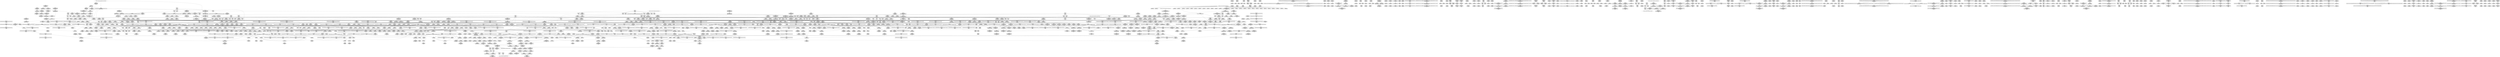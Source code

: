 digraph {
	CE0x47813d0 [shape=record,shape=Mrecord,label="{CE0x47813d0|__preempt_count_sub:tmp2|*SummSink*}"]
	CE0x4671520 [shape=record,shape=Mrecord,label="{CE0x4671520|avc_has_perm:tclass|Function::avc_has_perm&Arg::tclass::|*SummSource*}"]
	CE0x4718360 [shape=record,shape=Mrecord,label="{CE0x4718360|_call_void_mcount()_#3|*SummSink*}"]
	CE0x479e030 [shape=record,shape=Mrecord,label="{CE0x479e030|i64*_getelementptr_inbounds_(_4_x_i64_,_4_x_i64_*___llvm_gcov_ctr134,_i64_0,_i64_1)|*Constant*|*SummSource*}"]
	CE0x46f8ca0 [shape=record,shape=Mrecord,label="{CE0x46f8ca0|rcu_read_unlock:tmp4|include/linux/rcupdate.h,933|*SummSink*}"]
	CE0x46c1380 [shape=record,shape=Mrecord,label="{CE0x46c1380|i64*_getelementptr_inbounds_(_13_x_i64_,_13_x_i64_*___llvm_gcov_ctr126,_i64_0,_i64_0)|*Constant*}"]
	CE0x46f0520 [shape=record,shape=Mrecord,label="{CE0x46f0520|rcu_read_lock:tmp8|include/linux/rcupdate.h,882|*SummSource*}"]
	CE0x46a91e0 [shape=record,shape=Mrecord,label="{CE0x46a91e0|GLOBAL:current_sid.__warned|Global_var:current_sid.__warned|*SummSource*}"]
	CE0x4651c10 [shape=record,shape=Mrecord,label="{CE0x4651c10|_ret_i32_%tmp24,_!dbg_!27742|security/selinux/hooks.c,220}"]
	CE0x46be110 [shape=record,shape=Mrecord,label="{CE0x46be110|task_sid:do.body}"]
	CE0x46da0a0 [shape=record,shape=Mrecord,label="{CE0x46da0a0|task_sid:tmp10|security/selinux/hooks.c,208}"]
	CE0x46ec3c0 [shape=record,shape=Mrecord,label="{CE0x46ec3c0|rcu_read_lock:tmp21|include/linux/rcupdate.h,884}"]
	CE0x46ba4e0 [shape=record,shape=Mrecord,label="{CE0x46ba4e0|_ret_%struct.task_struct*_%tmp4,_!dbg_!27714|./arch/x86/include/asm/current.h,14|*SummSink*}"]
	CE0x470bd60 [shape=record,shape=Mrecord,label="{CE0x470bd60|COLLAPSED:_GCMRE___llvm_gcov_ctr127_internal_global_11_x_i64_zeroinitializer:_elem_0:default:}"]
	CE0x46dac90 [shape=record,shape=Mrecord,label="{CE0x46dac90|i64*_getelementptr_inbounds_(_4_x_i64_,_4_x_i64_*___llvm_gcov_ctr135,_i64_0,_i64_3)|*Constant*}"]
	CE0x46b4770 [shape=record,shape=Mrecord,label="{CE0x46b4770|task_sid:call7|security/selinux/hooks.c,208|*SummSink*}"]
	CE0x46d38a0 [shape=record,shape=Mrecord,label="{CE0x46d38a0|current_sid:bb}"]
	CE0x46bbac0 [shape=record,shape=Mrecord,label="{CE0x46bbac0|current_sid:security|security/selinux/hooks.c,218|*SummSource*}"]
	CE0x46b4ca0 [shape=record,shape=Mrecord,label="{CE0x46b4ca0|GLOBAL:cred_sid|*Constant*|*SummSink*}"]
	CE0x477a930 [shape=record,shape=Mrecord,label="{CE0x477a930|rcu_lock_release:bb}"]
	CE0x46ae520 [shape=record,shape=Mrecord,label="{CE0x46ae520|task_sid:tmp22|security/selinux/hooks.c,208}"]
	CE0x46ef770 [shape=record,shape=Mrecord,label="{CE0x46ef770|i64*_getelementptr_inbounds_(_2_x_i64_,_2_x_i64_*___llvm_gcov_ctr98,_i64_0,_i64_1)|*Constant*|*SummSource*}"]
	CE0x46b4100 [shape=record,shape=Mrecord,label="{CE0x46b4100|task_sid:tmp22|security/selinux/hooks.c,208|*SummSource*}"]
	CE0x4678760 [shape=record,shape=Mrecord,label="{CE0x4678760|__rcu_read_unlock:tmp6|include/linux/rcupdate.h,245|*SummSink*}"]
	CE0x468c270 [shape=record,shape=Mrecord,label="{CE0x468c270|selinux_ptrace_access_check:tmp7|security/selinux/hooks.c,1943|*SummSource*}"]
	CE0x4d482f0 [shape=record,shape=Mrecord,label="{CE0x4d482f0|selinux_ptrace_access_check:tmp5|security/selinux/hooks.c,1942|*SummSink*}"]
	CE0x4722c70 [shape=record,shape=Mrecord,label="{CE0x4722c70|i64*_getelementptr_inbounds_(_11_x_i64_,_11_x_i64_*___llvm_gcov_ctr132,_i64_0,_i64_0)|*Constant*|*SummSource*}"]
	CE0x46ddf10 [shape=record,shape=Mrecord,label="{CE0x46ddf10|current_sid:do.end}"]
	CE0x46f3690 [shape=record,shape=Mrecord,label="{CE0x46f3690|i64*_getelementptr_inbounds_(_11_x_i64_,_11_x_i64_*___llvm_gcov_ctr127,_i64_0,_i64_8)|*Constant*}"]
	CE0x46ba8c0 [shape=record,shape=Mrecord,label="{CE0x46ba8c0|i32_78|*Constant*|*SummSink*}"]
	CE0x46ad7e0 [shape=record,shape=Mrecord,label="{CE0x46ad7e0|i64*_getelementptr_inbounds_(_13_x_i64_,_13_x_i64_*___llvm_gcov_ctr126,_i64_0,_i64_9)|*Constant*|*SummSource*}"]
	CE0x4684470 [shape=record,shape=Mrecord,label="{CE0x4684470|_call_void_lockdep_rcu_suspicious(i8*_getelementptr_inbounds_(_25_x_i8_,_25_x_i8_*_.str3,_i32_0,_i32_0),_i32_208,_i8*_getelementptr_inbounds_(_41_x_i8_,_41_x_i8_*_.str44,_i32_0,_i32_0))_#10,_!dbg_!27732|security/selinux/hooks.c,208|*SummSource*}"]
	CE0x46cb9e0 [shape=record,shape=Mrecord,label="{CE0x46cb9e0|cred_sid:tmp}"]
	CE0x46dda70 [shape=record,shape=Mrecord,label="{CE0x46dda70|task_sid:tmp16|security/selinux/hooks.c,208}"]
	CE0x46aba10 [shape=record,shape=Mrecord,label="{CE0x46aba10|i32_77|*Constant*}"]
	CE0x467c460 [shape=record,shape=Mrecord,label="{CE0x467c460|GLOBAL:cred_sid|*Constant*}"]
	CE0x46bce00 [shape=record,shape=Mrecord,label="{CE0x46bce00|current_sid:sid|security/selinux/hooks.c,220|*SummSink*}"]
	CE0x46cea70 [shape=record,shape=Mrecord,label="{CE0x46cea70|__rcu_read_lock:bb}"]
	CE0x4725200 [shape=record,shape=Mrecord,label="{CE0x4725200|VOIDTB_TE:_CE_36,40_}"]
	CE0x46d58a0 [shape=record,shape=Mrecord,label="{CE0x46d58a0|__rcu_read_lock:tmp6|include/linux/rcupdate.h,240}"]
	CE0x476b9d0 [shape=record,shape=Mrecord,label="{CE0x476b9d0|i64*_getelementptr_inbounds_(_4_x_i64_,_4_x_i64_*___llvm_gcov_ctr135,_i64_0,_i64_2)|*Constant*|*SummSource*}"]
	CE0x4724ed0 [shape=record,shape=Mrecord,label="{CE0x4724ed0|VOIDTB_TE:_CE_16,20_}"]
	CE0x4713410 [shape=record,shape=Mrecord,label="{CE0x4713410|_call_void_mcount()_#3}"]
	CE0x476abd0 [shape=record,shape=Mrecord,label="{CE0x476abd0|__rcu_read_unlock:tmp7|include/linux/rcupdate.h,245|*SummSource*}"]
	CE0x477cf80 [shape=record,shape=Mrecord,label="{CE0x477cf80|_call_void_mcount()_#3|*SummSource*}"]
	CE0x467ab30 [shape=record,shape=Mrecord,label="{CE0x467ab30|i64*_getelementptr_inbounds_(_13_x_i64_,_13_x_i64_*___llvm_gcov_ctr126,_i64_0,_i64_11)|*Constant*|*SummSink*}"]
	CE0x46bfd10 [shape=record,shape=Mrecord,label="{CE0x46bfd10|task_sid:tmp4|*LoadInst*|security/selinux/hooks.c,208|*SummSink*}"]
	CE0x46d8240 [shape=record,shape=Mrecord,label="{CE0x46d8240|i32_78|*Constant*}"]
	CE0x4680710 [shape=record,shape=Mrecord,label="{CE0x4680710|rcu_read_lock:tmp3|*SummSource*}"]
	CE0x46a69c0 [shape=record,shape=Mrecord,label="{CE0x46a69c0|cred_sid:tmp2|*SummSink*}"]
	CE0x4766400 [shape=record,shape=Mrecord,label="{CE0x4766400|rcu_lock_release:tmp4|include/linux/rcupdate.h,423|*SummSink*}"]
	CE0x465bc60 [shape=record,shape=Mrecord,label="{CE0x465bc60|i64_5|*Constant*|*SummSink*}"]
	CE0x46539d0 [shape=record,shape=Mrecord,label="{CE0x46539d0|current_sid:tmp2|*SummSource*}"]
	CE0x466bf90 [shape=record,shape=Mrecord,label="{CE0x466bf90|selinux_ptrace_access_check:call3|security/selinux/hooks.c,1946|*SummSink*}"]
	CE0x46ba930 [shape=record,shape=Mrecord,label="{CE0x46ba930|i32_78|*Constant*|*SummSource*}"]
	CE0x46cf0e0 [shape=record,shape=Mrecord,label="{CE0x46cf0e0|rcu_read_unlock:tmp12|include/linux/rcupdate.h,933|*SummSource*}"]
	CE0x46b7e30 [shape=record,shape=Mrecord,label="{CE0x46b7e30|_call_void_rcu_read_unlock()_#10,_!dbg_!27748|security/selinux/hooks.c,209}"]
	CE0x471f920 [shape=record,shape=Mrecord,label="{CE0x471f920|task_sid:tmp15|security/selinux/hooks.c,208}"]
	CE0x4708130 [shape=record,shape=Mrecord,label="{CE0x4708130|rcu_read_unlock:do.end|*SummSource*}"]
	CE0x46c94e0 [shape=record,shape=Mrecord,label="{CE0x46c94e0|task_sid:if.end|*SummSource*}"]
	CE0x4715700 [shape=record,shape=Mrecord,label="{CE0x4715700|rcu_read_lock:do.end}"]
	CE0x467e350 [shape=record,shape=Mrecord,label="{CE0x467e350|i64*_getelementptr_inbounds_(_2_x_i64_,_2_x_i64_*___llvm_gcov_ctr131,_i64_0,_i64_1)|*Constant*}"]
	CE0x46f6290 [shape=record,shape=Mrecord,label="{CE0x46f6290|rcu_read_lock:call|include/linux/rcupdate.h,882|*SummSink*}"]
	CE0x47472c0 [shape=record,shape=Mrecord,label="{CE0x47472c0|i64*_getelementptr_inbounds_(_4_x_i64_,_4_x_i64_*___llvm_gcov_ctr130,_i64_0,_i64_0)|*Constant*}"]
	CE0x4651a00 [shape=record,shape=Mrecord,label="{CE0x4651a00|COLLAPSED:_GCMRE___llvm_gcov_ctr124_internal_global_9_x_i64_zeroinitializer:_elem_0:default:}"]
	CE0x46d5f90 [shape=record,shape=Mrecord,label="{CE0x46d5f90|task_sid:real_cred|security/selinux/hooks.c,208}"]
	CE0x46b5d00 [shape=record,shape=Mrecord,label="{CE0x46b5d00|_ret_void,_!dbg_!27735|include/linux/rcupdate.h,938|*SummSource*}"]
	CE0x465cde0 [shape=record,shape=Mrecord,label="{CE0x465cde0|get_current:tmp|*SummSink*}"]
	CE0x4657150 [shape=record,shape=Mrecord,label="{CE0x4657150|selinux_ptrace_access_check:retval.0}"]
	CE0x46dfa90 [shape=record,shape=Mrecord,label="{CE0x46dfa90|i64*_getelementptr_inbounds_(_4_x_i64_,_4_x_i64_*___llvm_gcov_ctr130,_i64_0,_i64_1)|*Constant*|*SummSource*}"]
	CE0x47254c0 [shape=record,shape=Mrecord,label="{CE0x47254c0|VOIDTB_TE:_CE_52,56_}"]
	CE0x46c5bc0 [shape=record,shape=Mrecord,label="{CE0x46c5bc0|task_sid:tobool4|security/selinux/hooks.c,208}"]
	CE0x46e6190 [shape=record,shape=Mrecord,label="{CE0x46e6190|rcu_lock_release:tmp}"]
	CE0x46d4390 [shape=record,shape=Mrecord,label="{CE0x46d4390|current_sid:if.then}"]
	CE0x46f8f40 [shape=record,shape=Mrecord,label="{CE0x46f8f40|GLOBAL:__llvm_gcov_ctr132|Global_var:__llvm_gcov_ctr132}"]
	CE0x470c6a0 [shape=record,shape=Mrecord,label="{CE0x470c6a0|rcu_read_lock:tmp6|include/linux/rcupdate.h,882|*SummSink*}"]
	CE0x4714820 [shape=record,shape=Mrecord,label="{CE0x4714820|rcu_read_unlock:tmp8|include/linux/rcupdate.h,933|*SummSink*}"]
	CE0x4762c40 [shape=record,shape=Mrecord,label="{CE0x4762c40|rcu_lock_acquire:tmp5|include/linux/rcupdate.h,418|*SummSource*}"]
	CE0x46b7f10 [shape=record,shape=Mrecord,label="{CE0x46b7f10|_call_void_rcu_read_unlock()_#10,_!dbg_!27748|security/selinux/hooks.c,209|*SummSource*}"]
	CE0x46d9590 [shape=record,shape=Mrecord,label="{CE0x46d9590|rcu_lock_release:tmp3}"]
	CE0x46a68e0 [shape=record,shape=Mrecord,label="{CE0x46a68e0|cred_sid:tmp2}"]
	CE0x4717b40 [shape=record,shape=Mrecord,label="{CE0x4717b40|rcu_read_unlock:tobool|include/linux/rcupdate.h,933}"]
	CE0x46bc810 [shape=record,shape=Mrecord,label="{CE0x46bc810|i64_1|*Constant*}"]
	CE0x476e3a0 [shape=record,shape=Mrecord,label="{CE0x476e3a0|i64*_getelementptr_inbounds_(_4_x_i64_,_4_x_i64_*___llvm_gcov_ctr135,_i64_0,_i64_1)|*Constant*|*SummSink*}"]
	CE0x477aeb0 [shape=record,shape=Mrecord,label="{CE0x477aeb0|__rcu_read_lock:tmp4|include/linux/rcupdate.h,239|*SummSink*}"]
	CE0x47afb60 [shape=record,shape=Mrecord,label="{CE0x47afb60|GLOBAL:__preempt_count|Global_var:__preempt_count}"]
	CE0x471d940 [shape=record,shape=Mrecord,label="{CE0x471d940|i64*_getelementptr_inbounds_(_11_x_i64_,_11_x_i64_*___llvm_gcov_ctr132,_i64_0,_i64_9)|*Constant*|*SummSink*}"]
	CE0x4702380 [shape=record,shape=Mrecord,label="{CE0x4702380|rcu_read_unlock:call|include/linux/rcupdate.h,933|*SummSink*}"]
	CE0x47694c0 [shape=record,shape=Mrecord,label="{CE0x47694c0|rcu_lock_release:tmp6|*SummSink*}"]
	CE0x4703b40 [shape=record,shape=Mrecord,label="{CE0x4703b40|rcu_read_unlock:do.body}"]
	CE0x46ee8c0 [shape=record,shape=Mrecord,label="{CE0x46ee8c0|rcu_read_lock:land.lhs.true2}"]
	CE0x4655260 [shape=record,shape=Mrecord,label="{CE0x4655260|selinux_ptrace_access_check:entry}"]
	CE0x4661370 [shape=record,shape=Mrecord,label="{CE0x4661370|i64_2|*Constant*|*SummSink*}"]
	CE0x46c3000 [shape=record,shape=Mrecord,label="{CE0x46c3000|get_current:bb|*SummSource*}"]
	CE0x4776db0 [shape=record,shape=Mrecord,label="{CE0x4776db0|i32_0|*Constant*}"]
	CE0x476aaa0 [shape=record,shape=Mrecord,label="{CE0x476aaa0|__rcu_read_unlock:tmp7|include/linux/rcupdate.h,245}"]
	CE0x46f0700 [shape=record,shape=Mrecord,label="{CE0x46f0700|rcu_read_lock:tobool1|include/linux/rcupdate.h,882}"]
	CE0x464d1b0 [shape=record,shape=Mrecord,label="{CE0x464d1b0|selinux_ptrace_access_check:child|Function::selinux_ptrace_access_check&Arg::child::|*SummSink*}"]
	CE0x4725be0 [shape=record,shape=Mrecord,label="{CE0x4725be0|VOIDTB_TE:_CE_120,128_}"]
	CE0x3c84130 [shape=record,shape=Mrecord,label="{CE0x3c84130|selinux_ptrace_access_check:tmp4|security/selinux/hooks.c,1942}"]
	CE0x46d01c0 [shape=record,shape=Mrecord,label="{CE0x46d01c0|rcu_read_lock:tmp|*SummSink*}"]
	CE0x46e3390 [shape=record,shape=Mrecord,label="{CE0x46e3390|_call_void_rcu_read_unlock()_#10,_!dbg_!27748|security/selinux/hooks.c,209}"]
	CE0x46d9030 [shape=record,shape=Mrecord,label="{CE0x46d9030|i32_77|*Constant*}"]
	CE0x46b8d90 [shape=record,shape=Mrecord,label="{CE0x46b8d90|i64*_getelementptr_inbounds_(_11_x_i64_,_11_x_i64_*___llvm_gcov_ctr125,_i64_0,_i64_10)|*Constant*|*SummSink*}"]
	CE0x46d05d0 [shape=record,shape=Mrecord,label="{CE0x46d05d0|rcu_read_lock:if.end|*SummSource*}"]
	CE0x470a9f0 [shape=record,shape=Mrecord,label="{CE0x470a9f0|i8*_getelementptr_inbounds_(_42_x_i8_,_42_x_i8_*_.str46,_i32_0,_i32_0)|*Constant*|*SummSource*}"]
	CE0x477c750 [shape=record,shape=Mrecord,label="{CE0x477c750|i64*_getelementptr_inbounds_(_4_x_i64_,_4_x_i64_*___llvm_gcov_ctr128,_i64_0,_i64_1)|*Constant*}"]
	CE0x4747ad0 [shape=record,shape=Mrecord,label="{CE0x4747ad0|_call_void_asm_addl_$1,_%gs:$0_,_*m,ri,*m,_dirflag_,_fpsr_,_flags_(i32*___preempt_count,_i32_%val,_i32*___preempt_count)_#3,_!dbg_!27714,_!srcloc_!27717|./arch/x86/include/asm/preempt.h,72|*SummSink*}"]
	CE0x46aa910 [shape=record,shape=Mrecord,label="{CE0x46aa910|task_sid:do.body5|*SummSource*}"]
	CE0x46e8c70 [shape=record,shape=Mrecord,label="{CE0x46e8c70|task_sid:tmp24|security/selinux/hooks.c,208}"]
	CE0x4725940 [shape=record,shape=Mrecord,label="{CE0x4725940|VOIDTB_TE:_CE_96,104_}"]
	CE0x470d410 [shape=record,shape=Mrecord,label="{CE0x470d410|i64*_getelementptr_inbounds_(_11_x_i64_,_11_x_i64_*___llvm_gcov_ctr127,_i64_0,_i64_1)|*Constant*|*SummSink*}"]
	CE0x46a22d0 [shape=record,shape=Mrecord,label="{CE0x46a22d0|current_sid:tmp1|*SummSource*}"]
	CE0x46cf8a0 [shape=record,shape=Mrecord,label="{CE0x46cf8a0|rcu_read_unlock:bb|*SummSink*}"]
	CE0x46c46f0 [shape=record,shape=Mrecord,label="{CE0x46c46f0|rcu_read_lock:tmp8|include/linux/rcupdate.h,882}"]
	CE0x477c290 [shape=record,shape=Mrecord,label="{CE0x477c290|rcu_lock_acquire:tmp4|include/linux/rcupdate.h,418|*SummSource*}"]
	CE0x4725b00 [shape=record,shape=Mrecord,label="{CE0x4725b00|VOIDTB_TE:_CE_112,120_}"]
	CE0x46ecbb0 [shape=record,shape=Mrecord,label="{CE0x46ecbb0|i64*_getelementptr_inbounds_(_11_x_i64_,_11_x_i64_*___llvm_gcov_ctr127,_i64_0,_i64_10)|*Constant*|*SummSource*}"]
	CE0x46ba200 [shape=record,shape=Mrecord,label="{CE0x46ba200|_ret_%struct.task_struct*_%tmp4,_!dbg_!27714|./arch/x86/include/asm/current.h,14|*SummSource*}"]
	CE0x46ba850 [shape=record,shape=Mrecord,label="{CE0x46ba850|i32_78|*Constant*}"]
	CE0x46befb0 [shape=record,shape=Mrecord,label="{CE0x46befb0|GLOBAL:task_sid|*Constant*}"]
	CE0x4718c30 [shape=record,shape=Mrecord,label="{CE0x4718c30|GLOBAL:rcu_lock_acquire|*Constant*|*SummSource*}"]
	CE0x4652660 [shape=record,shape=Mrecord,label="{CE0x4652660|selinux_ptrace_access_check:tobool|security/selinux/hooks.c,1942}"]
	CE0x4724e60 [shape=record,shape=Mrecord,label="{CE0x4724e60|VOIDTB_TE:_CE_8,16_}"]
	CE0x4716140 [shape=record,shape=Mrecord,label="{CE0x4716140|GLOBAL:__rcu_read_lock|*Constant*}"]
	CE0x46c91b0 [shape=record,shape=Mrecord,label="{CE0x46c91b0|task_sid:land.lhs.true2}"]
	CE0x47660d0 [shape=record,shape=Mrecord,label="{CE0x47660d0|__rcu_read_unlock:do.end|*SummSource*}"]
	CE0x47185f0 [shape=record,shape=Mrecord,label="{CE0x47185f0|rcu_read_lock:land.lhs.true|*SummSink*}"]
	CE0x46cc990 [shape=record,shape=Mrecord,label="{CE0x46cc990|i32_218|*Constant*}"]
	CE0x4675fd0 [shape=record,shape=Mrecord,label="{CE0x4675fd0|current_has_perm:tmp1}"]
	CE0x469f5a0 [shape=record,shape=Mrecord,label="{CE0x469f5a0|_call_void_mcount()_#3|*SummSink*}"]
	CE0x46859f0 [shape=record,shape=Mrecord,label="{CE0x46859f0|task_sid:tmp14|security/selinux/hooks.c,208}"]
	CE0x46a9470 [shape=record,shape=Mrecord,label="{CE0x46a9470|current_sid:tmp8|security/selinux/hooks.c,218}"]
	CE0x46fee40 [shape=record,shape=Mrecord,label="{CE0x46fee40|rcu_read_unlock:tmp3}"]
	CE0x4675bc0 [shape=record,shape=Mrecord,label="{CE0x4675bc0|current_sid:tmp8|security/selinux/hooks.c,218|*SummSink*}"]
	CE0x47473b0 [shape=record,shape=Mrecord,label="{CE0x47473b0|i64*_getelementptr_inbounds_(_4_x_i64_,_4_x_i64_*___llvm_gcov_ctr130,_i64_0,_i64_0)|*Constant*|*SummSource*}"]
	CE0x46ef290 [shape=record,shape=Mrecord,label="{CE0x46ef290|rcu_read_lock:tmp4|include/linux/rcupdate.h,882|*SummSource*}"]
	CE0x47076c0 [shape=record,shape=Mrecord,label="{CE0x47076c0|i32_1|*Constant*}"]
	CE0x46a0970 [shape=record,shape=Mrecord,label="{CE0x46a0970|i64_0|*Constant*}"]
	CE0x4651950 [shape=record,shape=Mrecord,label="{CE0x4651950|selinux_ptrace_access_check:tmp1|*SummSink*}"]
	CE0x46a7d90 [shape=record,shape=Mrecord,label="{CE0x46a7d90|i64*_getelementptr_inbounds_(_2_x_i64_,_2_x_i64_*___llvm_gcov_ctr136,_i64_0,_i64_0)|*Constant*}"]
	CE0x46b6230 [shape=record,shape=Mrecord,label="{CE0x46b6230|current_has_perm:bb|*SummSource*}"]
	CE0x479f990 [shape=record,shape=Mrecord,label="{CE0x479f990|i64*_getelementptr_inbounds_(_4_x_i64_,_4_x_i64_*___llvm_gcov_ctr134,_i64_0,_i64_3)|*Constant*|*SummSource*}"]
	CE0x46bcca0 [shape=record,shape=Mrecord,label="{CE0x46bcca0|current_sid:sid|security/selinux/hooks.c,220}"]
	CE0x4648c00 [shape=record,shape=Mrecord,label="{CE0x4648c00|task_sid:do.body|*SummSource*}"]
	CE0x47202b0 [shape=record,shape=Mrecord,label="{CE0x47202b0|rcu_read_unlock:tmp8|include/linux/rcupdate.h,933|*SummSource*}"]
	CE0x47141c0 [shape=record,shape=Mrecord,label="{CE0x47141c0|rcu_read_unlock:tmp}"]
	CE0x468e6b0 [shape=record,shape=Mrecord,label="{CE0x468e6b0|i32_1|*Constant*}"]
	CE0x46ac350 [shape=record,shape=Mrecord,label="{CE0x46ac350|task_sid:do.body5|*SummSink*}"]
	CE0x46b9770 [shape=record,shape=Mrecord,label="{CE0x46b9770|current_sid:call4|security/selinux/hooks.c,218|*SummSource*}"]
	CE0x4769960 [shape=record,shape=Mrecord,label="{CE0x4769960|rcu_lock_release:tmp7|*SummSource*}"]
	CE0x47468e0 [shape=record,shape=Mrecord,label="{CE0x47468e0|_ret_void,_!dbg_!27719|./arch/x86/include/asm/preempt.h,73}"]
	CE0x4721cf0 [shape=record,shape=Mrecord,label="{CE0x4721cf0|_call_void_asm_addl_$1,_%gs:$0_,_*m,ri,*m,_dirflag_,_fpsr_,_flags_(i32*___preempt_count,_i32_%sub,_i32*___preempt_count)_#3,_!dbg_!27717,_!srcloc_!27718|./arch/x86/include/asm/preempt.h,77|*SummSource*}"]
	CE0x466d2e0 [shape=record,shape=Mrecord,label="{CE0x466d2e0|selinux_ptrace_access_check:tmp9|security/selinux/hooks.c,1945|*SummSink*}"]
	CE0x46b8440 [shape=record,shape=Mrecord,label="{CE0x46b8440|GLOBAL:rcu_read_unlock|*Constant*|*SummSource*}"]
	CE0x46c9b90 [shape=record,shape=Mrecord,label="{CE0x46c9b90|task_sid:tmp8|security/selinux/hooks.c,208|*SummSource*}"]
	CE0x46beb00 [shape=record,shape=Mrecord,label="{CE0x46beb00|task_sid:real_cred|security/selinux/hooks.c,208}"]
	CE0x46db6d0 [shape=record,shape=Mrecord,label="{CE0x46db6d0|__rcu_read_unlock:tmp3|*SummSource*}"]
	CE0x470c120 [shape=record,shape=Mrecord,label="{CE0x470c120|i64*_getelementptr_inbounds_(_11_x_i64_,_11_x_i64_*___llvm_gcov_ctr125,_i64_0,_i64_0)|*Constant*}"]
	CE0x4652710 [shape=record,shape=Mrecord,label="{CE0x4652710|i64_1|*Constant*}"]
	CE0x46f7150 [shape=record,shape=Mrecord,label="{CE0x46f7150|rcu_read_lock:tmp11|include/linux/rcupdate.h,882}"]
	CE0x46b9cc0 [shape=record,shape=Mrecord,label="{CE0x46b9cc0|GLOBAL:get_current|*Constant*|*SummSource*}"]
	CE0x46d02a0 [shape=record,shape=Mrecord,label="{CE0x46d02a0|rcu_read_lock:tmp1}"]
	CE0x46f5190 [shape=record,shape=Mrecord,label="{CE0x46f5190|GLOBAL:__llvm_gcov_ctr127|Global_var:__llvm_gcov_ctr127|*SummSink*}"]
	CE0x477bd90 [shape=record,shape=Mrecord,label="{CE0x477bd90|_call_void_mcount()_#3|*SummSource*}"]
	CE0x46d8640 [shape=record,shape=Mrecord,label="{CE0x46d8640|i64*_getelementptr_inbounds_(_4_x_i64_,_4_x_i64_*___llvm_gcov_ctr128,_i64_0,_i64_0)|*Constant*}"]
	CE0x46e1b20 [shape=record,shape=Mrecord,label="{CE0x46e1b20|__preempt_count_sub:tmp6|./arch/x86/include/asm/preempt.h,78|*SummSink*}"]
	CE0x4720d10 [shape=record,shape=Mrecord,label="{CE0x4720d10|i64*_getelementptr_inbounds_(_11_x_i64_,_11_x_i64_*___llvm_gcov_ctr132,_i64_0,_i64_8)|*Constant*|*SummSource*}"]
	CE0x46663c0 [shape=record,shape=Mrecord,label="{CE0x46663c0|current_sid:tmp15|security/selinux/hooks.c,218}"]
	CE0x4714da0 [shape=record,shape=Mrecord,label="{CE0x4714da0|rcu_read_lock:tobool|include/linux/rcupdate.h,882}"]
	CE0x46bcef0 [shape=record,shape=Mrecord,label="{CE0x46bcef0|current_sid:sid|security/selinux/hooks.c,220|*SummSource*}"]
	CE0x46d8ad0 [shape=record,shape=Mrecord,label="{CE0x46d8ad0|i64*_getelementptr_inbounds_(_11_x_i64_,_11_x_i64_*___llvm_gcov_ctr125,_i64_0,_i64_1)|*Constant*}"]
	CE0x4712c80 [shape=record,shape=Mrecord,label="{CE0x4712c80|rcu_read_unlock:tmp6|include/linux/rcupdate.h,933|*SummSource*}"]
	CE0x4749fc0 [shape=record,shape=Mrecord,label="{CE0x4749fc0|_ret_void,_!dbg_!27719|./arch/x86/include/asm/preempt.h,73|*SummSink*}"]
	CE0x477c220 [shape=record,shape=Mrecord,label="{CE0x477c220|rcu_lock_acquire:tmp4|include/linux/rcupdate.h,418}"]
	CE0x474a990 [shape=record,shape=Mrecord,label="{CE0x474a990|%struct.lockdep_map*_null|*Constant*}"]
	CE0x4700f30 [shape=record,shape=Mrecord,label="{CE0x4700f30|rcu_lock_acquire:__here|*SummSource*}"]
	CE0x46caee0 [shape=record,shape=Mrecord,label="{CE0x46caee0|%struct.task_struct*_(%struct.task_struct**)*_asm_movq_%gs:$_1:P_,$0_,_r,im,_dirflag_,_fpsr_,_flags_|*SummSink*}"]
	CE0x46e3320 [shape=record,shape=Mrecord,label="{CE0x46e3320|GLOBAL:rcu_read_unlock|*Constant*}"]
	CE0x46ffcd0 [shape=record,shape=Mrecord,label="{CE0x46ffcd0|rcu_read_unlock:land.lhs.true2|*SummSource*}"]
	CE0x474e860 [shape=record,shape=Mrecord,label="{CE0x474e860|i64_1|*Constant*}"]
	CE0x469ffb0 [shape=record,shape=Mrecord,label="{CE0x469ffb0|rcu_read_lock:if.then|*SummSink*}"]
	CE0x46e2c70 [shape=record,shape=Mrecord,label="{CE0x46e2c70|task_sid:tmp2}"]
	CE0x4674dc0 [shape=record,shape=Mrecord,label="{CE0x4674dc0|current_sid:entry}"]
	CE0x46a0a80 [shape=record,shape=Mrecord,label="{CE0x46a0a80|i64_3|*Constant*|*SummSink*}"]
	CE0x479f810 [shape=record,shape=Mrecord,label="{CE0x479f810|i64*_getelementptr_inbounds_(_4_x_i64_,_4_x_i64_*___llvm_gcov_ctr134,_i64_0,_i64_3)|*Constant*}"]
	CE0x46c1130 [shape=record,shape=Mrecord,label="{CE0x46c1130|avc_has_perm:ssid|Function::avc_has_perm&Arg::ssid::}"]
	CE0x46aa700 [shape=record,shape=Mrecord,label="{CE0x46aa700|task_sid:if.then|*SummSink*}"]
	CE0x4706120 [shape=record,shape=Mrecord,label="{CE0x4706120|i64_7|*Constant*}"]
	CE0x4686340 [shape=record,shape=Mrecord,label="{CE0x4686340|current_sid:tobool|security/selinux/hooks.c,218|*SummSink*}"]
	CE0x46ac430 [shape=record,shape=Mrecord,label="{CE0x46ac430|task_sid:land.lhs.true}"]
	CE0x46d5b10 [shape=record,shape=Mrecord,label="{CE0x46d5b10|i64_3|*Constant*}"]
	CE0x47098b0 [shape=record,shape=Mrecord,label="{CE0x47098b0|rcu_read_unlock:tmp9|include/linux/rcupdate.h,933|*SummSink*}"]
	CE0x465ff80 [shape=record,shape=Mrecord,label="{CE0x465ff80|selinux_ptrace_access_check:tmp|*SummSource*}"]
	CE0x46a9ad0 [shape=record,shape=Mrecord,label="{CE0x46a9ad0|current_sid:land.lhs.true2|*SummSink*}"]
	CE0x46c6f40 [shape=record,shape=Mrecord,label="{CE0x46c6f40|get_current:tmp}"]
	CE0x4676a20 [shape=record,shape=Mrecord,label="{CE0x4676a20|GLOBAL:rcu_lock_map|Global_var:rcu_lock_map|*SummSink*}"]
	CE0x470aee0 [shape=record,shape=Mrecord,label="{CE0x470aee0|i64*_getelementptr_inbounds_(_11_x_i64_,_11_x_i64_*___llvm_gcov_ctr127,_i64_0,_i64_9)|*Constant*|*SummSource*}"]
	CE0x46ed060 [shape=record,shape=Mrecord,label="{CE0x46ed060|rcu_read_lock:tmp22|include/linux/rcupdate.h,884|*SummSource*}"]
	CE0x464a230 [shape=record,shape=Mrecord,label="{CE0x464a230|selinux_ptrace_access_check:if.then|*SummSink*}"]
	CE0x46da730 [shape=record,shape=Mrecord,label="{CE0x46da730|i64*_getelementptr_inbounds_(_4_x_i64_,_4_x_i64_*___llvm_gcov_ctr133,_i64_0,_i64_2)|*Constant*|*SummSink*}"]
	CE0x4725150 [shape=record,shape=Mrecord,label="{CE0x4725150|VOIDTB_TE:_CE_32,36_}"]
	CE0x46acd60 [shape=record,shape=Mrecord,label="{CE0x46acd60|i32_208|*Constant*|*SummSink*}"]
	CE0x46cf9c0 [shape=record,shape=Mrecord,label="{CE0x46cf9c0|rcu_read_unlock:if.end}"]
	CE0x4702210 [shape=record,shape=Mrecord,label="{CE0x4702210|task_sid:tmp7|security/selinux/hooks.c,208}"]
	CE0x4723030 [shape=record,shape=Mrecord,label="{CE0x4723030|rcu_lock_acquire:tmp2}"]
	CE0x465f250 [shape=record,shape=Mrecord,label="{CE0x465f250|current_has_perm:perms|Function::current_has_perm&Arg::perms::|*SummSource*}"]
	CE0x46fc600 [shape=record,shape=Mrecord,label="{CE0x46fc600|i64*_getelementptr_inbounds_(_2_x_i64_,_2_x_i64_*___llvm_gcov_ctr98,_i64_0,_i64_1)|*Constant*|*SummSink*}"]
	CE0x46711f0 [shape=record,shape=Mrecord,label="{CE0x46711f0|i16_6|*Constant*|*SummSource*}"]
	CE0x46c6e30 [shape=record,shape=Mrecord,label="{CE0x46c6e30|COLLAPSED:_GCMRE___llvm_gcov_ctr128_internal_global_4_x_i64_zeroinitializer:_elem_0:default:}"]
	CE0x46a0b60 [shape=record,shape=Mrecord,label="{CE0x46a0b60|current_sid:tmp4|security/selinux/hooks.c,218|*SummSource*}"]
	CE0x469f530 [shape=record,shape=Mrecord,label="{CE0x469f530|_call_void_mcount()_#3|*SummSource*}"]
	CE0x47b09d0 [shape=record,shape=Mrecord,label="{CE0x47b09d0|__preempt_count_add:do.end|*SummSource*}"]
	CE0x46c3c90 [shape=record,shape=Mrecord,label="{CE0x46c3c90|rcu_read_lock:tmp3}"]
	CE0x46f2f00 [shape=record,shape=Mrecord,label="{CE0x46f2f00|rcu_read_lock:tmp15|include/linux/rcupdate.h,882|*SummSource*}"]
	CE0x46c1ba0 [shape=record,shape=Mrecord,label="{CE0x46c1ba0|task_sid:tobool|security/selinux/hooks.c,208}"]
	CE0x467d580 [shape=record,shape=Mrecord,label="{CE0x467d580|selinux_ptrace_access_check:call5|security/selinux/hooks.c,1948}"]
	CE0x46dbed0 [shape=record,shape=Mrecord,label="{CE0x46dbed0|task_sid:call|security/selinux/hooks.c,208}"]
	CE0x46e8700 [shape=record,shape=Mrecord,label="{CE0x46e8700|GLOBAL:__preempt_count_add|*Constant*|*SummSink*}"]
	CE0x4708cb0 [shape=record,shape=Mrecord,label="{CE0x4708cb0|rcu_read_unlock:tmp15|include/linux/rcupdate.h,933|*SummSource*}"]
	CE0x4780d30 [shape=record,shape=Mrecord,label="{CE0x4780d30|__preempt_count_sub:tmp6|./arch/x86/include/asm/preempt.h,78}"]
	CE0x479f630 [shape=record,shape=Mrecord,label="{CE0x479f630|_ret_void,_!dbg_!27720|./arch/x86/include/asm/preempt.h,78|*SummSink*}"]
	CE0x46d1eb0 [shape=record,shape=Mrecord,label="{CE0x46d1eb0|GLOBAL:rcu_lock_release|*Constant*|*SummSink*}"]
	CE0x4725410 [shape=record,shape=Mrecord,label="{CE0x4725410|VOIDTB_TE:_CE_48,52_}"]
	CE0x46db2d0 [shape=record,shape=Mrecord,label="{CE0x46db2d0|task_sid:do.body5}"]
	CE0x46be600 [shape=record,shape=Mrecord,label="{CE0x46be600|GLOBAL:task_sid.__warned|Global_var:task_sid.__warned}"]
	CE0x46f0f80 [shape=record,shape=Mrecord,label="{CE0x46f0f80|rcu_read_lock:tmp5|include/linux/rcupdate.h,882|*SummSink*}"]
	CE0x46c4110 [shape=record,shape=Mrecord,label="{CE0x46c4110|GLOBAL:rcu_read_lock.__warned|Global_var:rcu_read_lock.__warned}"]
	CE0x4683710 [shape=record,shape=Mrecord,label="{CE0x4683710|current_sid:bb}"]
	CE0x47029e0 [shape=record,shape=Mrecord,label="{CE0x47029e0|current_sid:tmp8|security/selinux/hooks.c,218}"]
	CE0x46a8c60 [shape=record,shape=Mrecord,label="{CE0x46a8c60|current_sid:do.end|*SummSink*}"]
	CE0x477bfe0 [shape=record,shape=Mrecord,label="{CE0x477bfe0|i64*_getelementptr_inbounds_(_4_x_i64_,_4_x_i64_*___llvm_gcov_ctr130,_i64_0,_i64_2)|*Constant*|*SummSink*}"]
	CE0x465c720 [shape=record,shape=Mrecord,label="{CE0x465c720|_ret_i32_%retval.0,_!dbg_!27728|security/selinux/avc.c,775|*SummSink*}"]
	CE0x46bc000 [shape=record,shape=Mrecord,label="{CE0x46bc000|current_sid:tmp22|security/selinux/hooks.c,218|*SummSource*}"]
	CE0x4722640 [shape=record,shape=Mrecord,label="{CE0x4722640|current_sid:tobool|security/selinux/hooks.c,218}"]
	CE0x476d970 [shape=record,shape=Mrecord,label="{CE0x476d970|i32_0|*Constant*}"]
	CE0x474ceb0 [shape=record,shape=Mrecord,label="{CE0x474ceb0|task_sid:tmp22|security/selinux/hooks.c,208}"]
	CE0x46beef0 [shape=record,shape=Mrecord,label="{CE0x46beef0|_ret_i32_%tmp24,_!dbg_!27742|security/selinux/hooks.c,220}"]
	CE0x467bd20 [shape=record,shape=Mrecord,label="{CE0x467bd20|task_sid:tmp26|security/selinux/hooks.c,208|*SummSink*}"]
	CE0x46bdad0 [shape=record,shape=Mrecord,label="{CE0x46bdad0|current_sid:tmp24|security/selinux/hooks.c,220}"]
	CE0x46c3de0 [shape=record,shape=Mrecord,label="{CE0x46c3de0|cred_sid:tmp5|security/selinux/hooks.c,196}"]
	CE0x46ba440 [shape=record,shape=Mrecord,label="{CE0x46ba440|_ret_%struct.task_struct*_%tmp4,_!dbg_!27714|./arch/x86/include/asm/current.h,14}"]
	"CONST[source:0(mediator),value:0(static)][purpose:{operation}]"
	CE0x47a3ef0 [shape=record,shape=Mrecord,label="{CE0x47a3ef0|GLOBAL:__preempt_count|Global_var:__preempt_count|*SummSource*}"]
	CE0x46a57f0 [shape=record,shape=Mrecord,label="{CE0x46a57f0|i64*_getelementptr_inbounds_(_11_x_i64_,_11_x_i64_*___llvm_gcov_ctr125,_i64_0,_i64_8)|*Constant*}"]
	CE0x46e9c00 [shape=record,shape=Mrecord,label="{CE0x46e9c00|rcu_lock_acquire:tmp7}"]
	CE0x46c83f0 [shape=record,shape=Mrecord,label="{CE0x46c83f0|task_sid:bb|*SummSource*}"]
	CE0x4762ac0 [shape=record,shape=Mrecord,label="{CE0x4762ac0|rcu_lock_acquire:tmp5|include/linux/rcupdate.h,418}"]
	CE0x474e1a0 [shape=record,shape=Mrecord,label="{CE0x474e1a0|__preempt_count_add:val|Function::__preempt_count_add&Arg::val::|*SummSink*}"]
	CE0x4680900 [shape=record,shape=Mrecord,label="{CE0x4680900|_call_void_mcount()_#3}"]
	CE0x4724ff0 [shape=record,shape=Mrecord,label="{CE0x4724ff0|VOIDTB_TE:_CE_24,28_}"]
	CE0x46cc680 [shape=record,shape=Mrecord,label="{CE0x46cc680|i8*_getelementptr_inbounds_(_25_x_i8_,_25_x_i8_*_.str3,_i32_0,_i32_0)|*Constant*}"]
	CE0x47b59c0 [shape=record,shape=Mrecord,label="{CE0x47b59c0|i64_1|*Constant*}"]
	CE0x474a380 [shape=record,shape=Mrecord,label="{CE0x474a380|GLOBAL:lock_acquire|*Constant*|*SummSource*}"]
	CE0x46d22b0 [shape=record,shape=Mrecord,label="{CE0x46d22b0|rcu_lock_release:entry|*SummSource*}"]
	"CONST[source:2(external),value:2(dynamic)][purpose:{subject}][SrcIdx:5]"
	CE0x467d040 [shape=record,shape=Mrecord,label="{CE0x467d040|i8*_getelementptr_inbounds_(_45_x_i8_,_45_x_i8_*_.str12,_i32_0,_i32_0)|*Constant*|*SummSource*}"]
	CE0x46d40a0 [shape=record,shape=Mrecord,label="{CE0x46d40a0|_ret_void,_!dbg_!27717|include/linux/rcupdate.h,245|*SummSink*}"]
	CE0x4703c60 [shape=record,shape=Mrecord,label="{CE0x4703c60|rcu_read_unlock:do.body|*SummSource*}"]
	CE0x46c6fb0 [shape=record,shape=Mrecord,label="{CE0x46c6fb0|COLLAPSED:_GCMRE___llvm_gcov_ctr98_internal_global_2_x_i64_zeroinitializer:_elem_0:default:}"]
	CE0x46da950 [shape=record,shape=Mrecord,label="{CE0x46da950|i64*_getelementptr_inbounds_(_4_x_i64_,_4_x_i64_*___llvm_gcov_ctr133,_i64_0,_i64_2)|*Constant*|*SummSource*}"]
	CE0x479e650 [shape=record,shape=Mrecord,label="{CE0x479e650|_call_void_asm_addl_$1,_%gs:$0_,_*m,ri,*m,_dirflag_,_fpsr_,_flags_(i32*___preempt_count,_i32_%sub,_i32*___preempt_count)_#3,_!dbg_!27717,_!srcloc_!27718|./arch/x86/include/asm/preempt.h,77}"]
	"CONST[source:0(mediator),value:2(dynamic)][purpose:{subject}]"
	CE0x46bb150 [shape=record,shape=Mrecord,label="{CE0x46bb150|current_sid:tmp21|security/selinux/hooks.c,218|*SummSource*}"]
	CE0x4671260 [shape=record,shape=Mrecord,label="{CE0x4671260|i16_6|*Constant*|*SummSink*}"]
	CE0x46dc8e0 [shape=record,shape=Mrecord,label="{CE0x46dc8e0|rcu_lock_release:tmp1}"]
	CE0x46ad9d0 [shape=record,shape=Mrecord,label="{CE0x46ad9d0|i64*_getelementptr_inbounds_(_13_x_i64_,_13_x_i64_*___llvm_gcov_ctr126,_i64_0,_i64_9)|*Constant*|*SummSink*}"]
	CE0x4765d10 [shape=record,shape=Mrecord,label="{CE0x4765d10|_call_void_mcount()_#3|*SummSource*}"]
	CE0x46bf710 [shape=record,shape=Mrecord,label="{CE0x46bf710|current_has_perm:call1|security/selinux/hooks.c,1543|*SummSink*}"]
	CE0x4706560 [shape=record,shape=Mrecord,label="{CE0x4706560|i64*_getelementptr_inbounds_(_2_x_i64_,_2_x_i64_*___llvm_gcov_ctr131,_i64_0,_i64_0)|*Constant*}"]
	CE0x479d6c0 [shape=record,shape=Mrecord,label="{CE0x479d6c0|__preempt_count_add:tmp7|./arch/x86/include/asm/preempt.h,73|*SummSource*}"]
	CE0x46caac0 [shape=record,shape=Mrecord,label="{CE0x46caac0|task_sid:tmp10|security/selinux/hooks.c,208}"]
	CE0x4777250 [shape=record,shape=Mrecord,label="{CE0x4777250|i64*_getelementptr_inbounds_(_4_x_i64_,_4_x_i64_*___llvm_gcov_ctr128,_i64_0,_i64_2)|*Constant*|*SummSink*}"]
	CE0x47afde0 [shape=record,shape=Mrecord,label="{CE0x47afde0|i64*_getelementptr_inbounds_(_4_x_i64_,_4_x_i64_*___llvm_gcov_ctr135,_i64_0,_i64_3)|*Constant*|*SummSink*}"]
	CE0x4768090 [shape=record,shape=Mrecord,label="{CE0x4768090|GLOBAL:lock_release|*Constant*}"]
	CE0x465ed80 [shape=record,shape=Mrecord,label="{CE0x465ed80|i32_128|*Constant*|*SummSource*}"]
	CE0x46dc4d0 [shape=record,shape=Mrecord,label="{CE0x46dc4d0|_call_void_mcount()_#3|*SummSink*}"]
	CE0x46a7fc0 [shape=record,shape=Mrecord,label="{CE0x46a7fc0|i64*_getelementptr_inbounds_(_2_x_i64_,_2_x_i64_*___llvm_gcov_ctr136,_i64_0,_i64_0)|*Constant*|*SummSink*}"]
	CE0x46a3e60 [shape=record,shape=Mrecord,label="{CE0x46a3e60|_ret_void,_!dbg_!27717|include/linux/rcupdate.h,240}"]
	CE0x46c6ea0 [shape=record,shape=Mrecord,label="{CE0x46c6ea0|__rcu_read_lock:tmp|*SummSource*}"]
	CE0x4715f00 [shape=record,shape=Mrecord,label="{CE0x4715f00|_call_void_mcount()_#3|*SummSource*}"]
	CE0x46cfab0 [shape=record,shape=Mrecord,label="{CE0x46cfab0|task_sid:tmp12|security/selinux/hooks.c,208}"]
	CE0x47b0860 [shape=record,shape=Mrecord,label="{CE0x47b0860|__preempt_count_sub:tmp|*SummSink*}"]
	CE0x46c99d0 [shape=record,shape=Mrecord,label="{CE0x46c99d0|task_sid:tmp8|security/selinux/hooks.c,208}"]
	CE0x46a10b0 [shape=record,shape=Mrecord,label="{CE0x46a10b0|i64*_getelementptr_inbounds_(_11_x_i64_,_11_x_i64_*___llvm_gcov_ctr125,_i64_0,_i64_1)|*Constant*}"]
	CE0x46a3640 [shape=record,shape=Mrecord,label="{CE0x46a3640|task_sid:tmp16|security/selinux/hooks.c,208}"]
	CE0x46b5e10 [shape=record,shape=Mrecord,label="{CE0x46b5e10|_ret_void,_!dbg_!27735|include/linux/rcupdate.h,938|*SummSink*}"]
	CE0x46c6b50 [shape=record,shape=Mrecord,label="{CE0x46c6b50|get_current:tmp|*SummSource*}"]
	CE0x4769450 [shape=record,shape=Mrecord,label="{CE0x4769450|rcu_lock_release:tmp6|*SummSource*}"]
	CE0x46c96f0 [shape=record,shape=Mrecord,label="{CE0x46c96f0|rcu_lock_acquire:entry}"]
	CE0x4683ca0 [shape=record,shape=Mrecord,label="{CE0x4683ca0|task_sid:tmp19|security/selinux/hooks.c,208}"]
	CE0x4725360 [shape=record,shape=Mrecord,label="{CE0x4725360|VOIDTB_TE:_CE_44,48_}"]
	CE0x477e560 [shape=record,shape=Mrecord,label="{CE0x477e560|__preempt_count_add:tmp4|./arch/x86/include/asm/preempt.h,72}"]
	CE0x4765fc0 [shape=record,shape=Mrecord,label="{CE0x4765fc0|__preempt_count_add:tmp1}"]
	CE0x46c8f30 [shape=record,shape=Mrecord,label="{CE0x46c8f30|cred_sid:tmp|*SummSink*}"]
	CE0x4714af0 [shape=record,shape=Mrecord,label="{CE0x4714af0|rcu_read_unlock:tobool1|include/linux/rcupdate.h,933|*SummSource*}"]
	CE0x46830b0 [shape=record,shape=Mrecord,label="{CE0x46830b0|_ret_i32_%retval.0,_!dbg_!27731|security/selinux/hooks.c,1952|*SummSink*}"]
	CE0x46ca320 [shape=record,shape=Mrecord,label="{CE0x46ca320|task_sid:tmp6|security/selinux/hooks.c,208|*SummSource*}"]
	CE0x47159c0 [shape=record,shape=Mrecord,label="{CE0x47159c0|rcu_read_lock:bb}"]
	CE0x46ea8f0 [shape=record,shape=Mrecord,label="{CE0x46ea8f0|task_sid:tmp}"]
	CE0x466e310 [shape=record,shape=Mrecord,label="{CE0x466e310|selinux_ptrace_access_check:tmp12|security/selinux/hooks.c,1946|*SummSink*}"]
	CE0x46e5fc0 [shape=record,shape=Mrecord,label="{CE0x46e5fc0|i64*_getelementptr_inbounds_(_4_x_i64_,_4_x_i64_*___llvm_gcov_ctr133,_i64_0,_i64_0)|*Constant*|*SummSink*}"]
	CE0x467b280 [shape=record,shape=Mrecord,label="{CE0x467b280|task_sid:tmp25|security/selinux/hooks.c,208|*SummSink*}"]
	CE0x4683230 [shape=record,shape=Mrecord,label="{CE0x4683230|current_sid:bb|*SummSink*}"]
	CE0x46a7460 [shape=record,shape=Mrecord,label="{CE0x46a7460|current_sid:tmp7|security/selinux/hooks.c,218|*SummSource*}"]
	CE0x4658400 [shape=record,shape=Mrecord,label="{CE0x4658400|selinux_ptrace_access_check:tmp13|security/selinux/hooks.c,1946}"]
	CE0x466eb10 [shape=record,shape=Mrecord,label="{CE0x466eb10|selinux_ptrace_access_check:tmp11|security/selinux/hooks.c,1945}"]
	CE0x4704620 [shape=record,shape=Mrecord,label="{CE0x4704620|__rcu_read_lock:tmp7|include/linux/rcupdate.h,240}"]
	CE0x46d55d0 [shape=record,shape=Mrecord,label="{CE0x46d55d0|i64*_getelementptr_inbounds_(_4_x_i64_,_4_x_i64_*___llvm_gcov_ctr128,_i64_0,_i64_3)|*Constant*|*SummSink*}"]
	CE0x46c9de0 [shape=record,shape=Mrecord,label="{CE0x46c9de0|GLOBAL:current_task|Global_var:current_task|*SummSink*}"]
	CE0x47b2920 [shape=record,shape=Mrecord,label="{CE0x47b2920|i64*_getelementptr_inbounds_(_4_x_i64_,_4_x_i64_*___llvm_gcov_ctr135,_i64_0,_i64_0)|*Constant*}"]
	CE0x466e640 [shape=record,shape=Mrecord,label="{CE0x466e640|selinux_ptrace_access_check:tmp13|security/selinux/hooks.c,1946|*SummSink*}"]
	CE0x4706270 [shape=record,shape=Mrecord,label="{CE0x4706270|cred_sid:bb|*SummSource*}"]
	CE0x47191e0 [shape=record,shape=Mrecord,label="{CE0x47191e0|rcu_read_unlock:tmp1|*SummSink*}"]
	CE0x46d2e70 [shape=record,shape=Mrecord,label="{CE0x46d2e70|_call_void___rcu_read_unlock()_#10,_!dbg_!27734|include/linux/rcupdate.h,937|*SummSource*}"]
	CE0x47246b0 [shape=record,shape=Mrecord,label="{CE0x47246b0|rcu_read_unlock:tmp10|include/linux/rcupdate.h,933|*SummSink*}"]
	CE0x46597c0 [shape=record,shape=Mrecord,label="{CE0x46597c0|task_sid:tobool1|security/selinux/hooks.c,208|*SummSource*}"]
	CE0x4655f20 [shape=record,shape=Mrecord,label="{CE0x4655f20|avc_has_perm:tsid|Function::avc_has_perm&Arg::tsid::}"]
	CE0x46a4bf0 [shape=record,shape=Mrecord,label="{CE0x46a4bf0|i32_77|*Constant*|*SummSink*}"]
	CE0x4649d30 [shape=record,shape=Mrecord,label="{CE0x4649d30|i64*_getelementptr_inbounds_(_9_x_i64_,_9_x_i64_*___llvm_gcov_ctr124,_i64_0,_i64_0)|*Constant*|*SummSource*}"]
	CE0x46a5860 [shape=record,shape=Mrecord,label="{CE0x46a5860|i64*_getelementptr_inbounds_(_11_x_i64_,_11_x_i64_*___llvm_gcov_ctr125,_i64_0,_i64_8)|*Constant*|*SummSource*}"]
	CE0x47007c0 [shape=record,shape=Mrecord,label="{CE0x47007c0|current_sid:tmp11|security/selinux/hooks.c,218}"]
	CE0x467d940 [shape=record,shape=Mrecord,label="{CE0x467d940|current_sid:tmp3|*SummSink*}"]
	CE0x4766f20 [shape=record,shape=Mrecord,label="{CE0x4766f20|_call_void_lock_release(%struct.lockdep_map*_%map,_i32_1,_i64_ptrtoint_(i8*_blockaddress(_rcu_lock_release,_%__here)_to_i64))_#10,_!dbg_!27716|include/linux/rcupdate.h,423}"]
	CE0x4701470 [shape=record,shape=Mrecord,label="{CE0x4701470|rcu_read_unlock:tmp7|include/linux/rcupdate.h,933|*SummSource*}"]
	CE0x46d00c0 [shape=record,shape=Mrecord,label="{CE0x46d00c0|task_sid:tmp12|security/selinux/hooks.c,208|*SummSource*}"]
	CE0x4673330 [shape=record,shape=Mrecord,label="{CE0x4673330|i32_2|*Constant*|*SummSink*}"]
	CE0x46d7d10 [shape=record,shape=Mrecord,label="{CE0x46d7d10|task_sid:tmp13|security/selinux/hooks.c,208}"]
	CE0x4799ba0 [shape=record,shape=Mrecord,label="{CE0x4799ba0|__rcu_read_unlock:tmp4|include/linux/rcupdate.h,244}"]
	CE0x479e4f0 [shape=record,shape=Mrecord,label="{CE0x479e4f0|__preempt_count_sub:sub|./arch/x86/include/asm/preempt.h,77|*SummSource*}"]
	CE0x46cb230 [shape=record,shape=Mrecord,label="{CE0x46cb230|task_sid:tmp7|security/selinux/hooks.c,208|*SummSource*}"]
	CE0x46f6a10 [shape=record,shape=Mrecord,label="{CE0x46f6a10|rcu_read_lock:tmp9|include/linux/rcupdate.h,882|*SummSource*}"]
	CE0x46d0a90 [shape=record,shape=Mrecord,label="{CE0x46d0a90|i64*_getelementptr_inbounds_(_11_x_i64_,_11_x_i64_*___llvm_gcov_ctr132,_i64_0,_i64_10)|*Constant*|*SummSource*}"]
	CE0x470c570 [shape=record,shape=Mrecord,label="{CE0x470c570|rcu_read_lock:tmp6|include/linux/rcupdate.h,882|*SummSource*}"]
	CE0x4660a00 [shape=record,shape=Mrecord,label="{CE0x4660a00|avc_has_perm:entry|*SummSink*}"]
	CE0x4713c40 [shape=record,shape=Mrecord,label="{CE0x4713c40|i64_7|*Constant*}"]
	CE0x467da50 [shape=record,shape=Mrecord,label="{CE0x467da50|_call_void_mcount()_#3}"]
	CE0x46b6360 [shape=record,shape=Mrecord,label="{CE0x46b6360|current_has_perm:bb|*SummSink*}"]
	CE0x46ecc60 [shape=record,shape=Mrecord,label="{CE0x46ecc60|i64*_getelementptr_inbounds_(_11_x_i64_,_11_x_i64_*___llvm_gcov_ctr127,_i64_0,_i64_10)|*Constant*|*SummSink*}"]
	CE0x46f3520 [shape=record,shape=Mrecord,label="{CE0x46f3520|rcu_read_lock:tmp16|include/linux/rcupdate.h,882|*SummSink*}"]
	CE0x46ff3f0 [shape=record,shape=Mrecord,label="{CE0x46ff3f0|rcu_read_unlock:tmp|*SummSink*}"]
	CE0x4704100 [shape=record,shape=Mrecord,label="{CE0x4704100|rcu_lock_acquire:map|Function::rcu_lock_acquire&Arg::map::|*SummSink*}"]
	CE0x46b8e70 [shape=record,shape=Mrecord,label="{CE0x46b8e70|current_sid:tmp20|security/selinux/hooks.c,218}"]
	CE0x46cf2e0 [shape=record,shape=Mrecord,label="{CE0x46cf2e0|COLLAPSED:_GCMRE___llvm_gcov_ctr133_internal_global_4_x_i64_zeroinitializer:_elem_0:default:}"]
	CE0x464f840 [shape=record,shape=Mrecord,label="{CE0x464f840|i64_4|*Constant*|*SummSink*}"]
	CE0x471f1d0 [shape=record,shape=Mrecord,label="{CE0x471f1d0|i32_934|*Constant*}"]
	CE0x4725570 [shape=record,shape=Mrecord,label="{CE0x4725570|VOIDTB_TE:_CE_56,64_}"]
	CE0x467f770 [shape=record,shape=Mrecord,label="{CE0x467f770|current_has_perm:tmp2}"]
	CE0x4762db0 [shape=record,shape=Mrecord,label="{CE0x4762db0|rcu_lock_acquire:tmp5|include/linux/rcupdate.h,418|*SummSink*}"]
	CE0x46f4080 [shape=record,shape=Mrecord,label="{CE0x46f4080|rcu_read_lock:tmp17|include/linux/rcupdate.h,882|*SummSource*}"]
	CE0x4661300 [shape=record,shape=Mrecord,label="{CE0x4661300|selinux_ptrace_access_check:tmp2|security/selinux/hooks.c,1942}"]
	CE0x46e3060 [shape=record,shape=Mrecord,label="{CE0x46e3060|_call_void_mcount()_#3|*SummSink*}"]
	CE0x46aec90 [shape=record,shape=Mrecord,label="{CE0x46aec90|task_sid:tmp23|security/selinux/hooks.c,208}"]
	CE0x4685920 [shape=record,shape=Mrecord,label="{CE0x4685920|i64_6|*Constant*|*SummSink*}"]
	CE0x46f0e10 [shape=record,shape=Mrecord,label="{CE0x46f0e10|rcu_read_lock:tmp6|include/linux/rcupdate.h,882}"]
	CE0x46b8900 [shape=record,shape=Mrecord,label="{CE0x46b8900|i64*_getelementptr_inbounds_(_11_x_i64_,_11_x_i64_*___llvm_gcov_ctr125,_i64_0,_i64_10)|*Constant*}"]
	CE0x4718f50 [shape=record,shape=Mrecord,label="{CE0x4718f50|GLOBAL:rcu_lock_map|Global_var:rcu_lock_map}"]
	CE0x47239c0 [shape=record,shape=Mrecord,label="{CE0x47239c0|_call_void_lockdep_rcu_suspicious(i8*_getelementptr_inbounds_(_25_x_i8_,_25_x_i8_*_.str3,_i32_0,_i32_0),_i32_218,_i8*_getelementptr_inbounds_(_45_x_i8_,_45_x_i8_*_.str12,_i32_0,_i32_0))_#10,_!dbg_!27727|security/selinux/hooks.c,218}"]
	CE0x46e39f0 [shape=record,shape=Mrecord,label="{CE0x46e39f0|i64*_getelementptr_inbounds_(_13_x_i64_,_13_x_i64_*___llvm_gcov_ctr126,_i64_0,_i64_12)|*Constant*}"]
	CE0x46a3840 [shape=record,shape=Mrecord,label="{CE0x46a3840|task_sid:tmp17|security/selinux/hooks.c,208}"]
	CE0x46576b0 [shape=record,shape=Mrecord,label="{CE0x46576b0|current_sid:tmp|*SummSink*}"]
	CE0x46c4580 [shape=record,shape=Mrecord,label="{CE0x46c4580|GLOBAL:rcu_read_lock.__warned|Global_var:rcu_read_lock.__warned|*SummSink*}"]
	CE0x46e5860 [shape=record,shape=Mrecord,label="{CE0x46e5860|void_(i32*,_i32,_i32*)*_asm_addl_$1,_%gs:$0_,_*m,ri,*m,_dirflag_,_fpsr_,_flags_|*SummSource*}"]
	CE0x471e0d0 [shape=record,shape=Mrecord,label="{CE0x471e0d0|rcu_read_unlock:tmp19|include/linux/rcupdate.h,933|*SummSink*}"]
	CE0x474bbf0 [shape=record,shape=Mrecord,label="{CE0x474bbf0|i64*_getelementptr_inbounds_(_4_x_i64_,_4_x_i64_*___llvm_gcov_ctr128,_i64_0,_i64_1)|*Constant*|*SummSource*}"]
	CE0x47056b0 [shape=record,shape=Mrecord,label="{CE0x47056b0|rcu_read_lock:tmp12|include/linux/rcupdate.h,882}"]
	CE0x46f4ef0 [shape=record,shape=Mrecord,label="{CE0x46f4ef0|GLOBAL:__llvm_gcov_ctr127|Global_var:__llvm_gcov_ctr127}"]
	CE0x46e48b0 [shape=record,shape=Mrecord,label="{CE0x46e48b0|i64*_getelementptr_inbounds_(_4_x_i64_,_4_x_i64_*___llvm_gcov_ctr133,_i64_0,_i64_1)|*Constant*|*SummSource*}"]
	CE0x4701fe0 [shape=record,shape=Mrecord,label="{CE0x4701fe0|GLOBAL:__llvm_gcov_ctr126|Global_var:__llvm_gcov_ctr126}"]
	CE0x4654210 [shape=record,shape=Mrecord,label="{CE0x4654210|current_sid:tmp16|security/selinux/hooks.c,218|*SummSink*}"]
	CE0x467a700 [shape=record,shape=Mrecord,label="{CE0x467a700|task_sid:tmp25|security/selinux/hooks.c,208}"]
	CE0x470bdd0 [shape=record,shape=Mrecord,label="{CE0x470bdd0|rcu_read_lock:tmp|*SummSource*}"]
	CE0x46e96d0 [shape=record,shape=Mrecord,label="{CE0x46e96d0|i64*_getelementptr_inbounds_(_4_x_i64_,_4_x_i64_*___llvm_gcov_ctr130,_i64_0,_i64_3)|*Constant*|*SummSink*}"]
	CE0x469f030 [shape=record,shape=Mrecord,label="{CE0x469f030|task_sid:tmp1}"]
	CE0x46c82d0 [shape=record,shape=Mrecord,label="{CE0x46c82d0|task_sid:bb}"]
	CE0x46d53e0 [shape=record,shape=Mrecord,label="{CE0x46d53e0|current_sid:tmp20|security/selinux/hooks.c,218}"]
	CE0x46f5df0 [shape=record,shape=Mrecord,label="{CE0x46f5df0|_ret_void,_!dbg_!27717|include/linux/rcupdate.h,419|*SummSink*}"]
	CE0x46ae0c0 [shape=record,shape=Mrecord,label="{CE0x46ae0c0|task_sid:tmp21|security/selinux/hooks.c,208}"]
	CE0x46c8a50 [shape=record,shape=Mrecord,label="{CE0x46c8a50|GLOBAL:__llvm_gcov_ctr126|Global_var:__llvm_gcov_ctr126}"]
	CE0x4766a40 [shape=record,shape=Mrecord,label="{CE0x4766a40|rcu_lock_release:tmp5|include/linux/rcupdate.h,423|*SummSource*}"]
	CE0x46e2710 [shape=record,shape=Mrecord,label="{CE0x46e2710|__preempt_count_sub:val|Function::__preempt_count_sub&Arg::val::|*SummSource*}"]
	CE0x46bc170 [shape=record,shape=Mrecord,label="{CE0x46bc170|current_sid:tmp23|security/selinux/hooks.c,218}"]
	CE0x4782540 [shape=record,shape=Mrecord,label="{CE0x4782540|__preempt_count_add:tmp7|./arch/x86/include/asm/preempt.h,73|*SummSink*}"]
	CE0x4747630 [shape=record,shape=Mrecord,label="{CE0x4747630|rcu_lock_release:bb|*SummSink*}"]
	CE0x471f7f0 [shape=record,shape=Mrecord,label="{CE0x471f7f0|task_sid:tmp17|security/selinux/hooks.c,208}"]
	CE0x46a1630 [shape=record,shape=Mrecord,label="{CE0x46a1630|0:_i8,_:_GCMR_task_sid.__warned_internal_global_i8_0,_section_.data.unlikely_,_align_1:_elem_0:default:}"]
	CE0x4747700 [shape=record,shape=Mrecord,label="{CE0x4747700|i64*_getelementptr_inbounds_(_4_x_i64_,_4_x_i64_*___llvm_gcov_ctr133,_i64_0,_i64_0)|*Constant*}"]
	CE0x46d13e0 [shape=record,shape=Mrecord,label="{CE0x46d13e0|rcu_read_unlock:tmp22|include/linux/rcupdate.h,935|*SummSink*}"]
	CE0x474b1b0 [shape=record,shape=Mrecord,label="{CE0x474b1b0|rcu_lock_acquire:bb}"]
	CE0x46c0c00 [shape=record,shape=Mrecord,label="{CE0x46c0c00|task_sid:call|security/selinux/hooks.c,208|*SummSource*}"]
	CE0x4660320 [shape=record,shape=Mrecord,label="{CE0x4660320|task_sid:call3|security/selinux/hooks.c,208|*SummSource*}"]
	CE0x4712200 [shape=record,shape=Mrecord,label="{CE0x4712200|GLOBAL:rcu_read_unlock.__warned|Global_var:rcu_read_unlock.__warned}"]
	CE0x46e9ef0 [shape=record,shape=Mrecord,label="{CE0x46e9ef0|GLOBAL:__preempt_count_sub|*Constant*|*SummSource*}"]
	CE0x4689d30 [shape=record,shape=Mrecord,label="{CE0x4689d30|selinux_ptrace_access_check:tmp6|security/selinux/hooks.c,1943|*SummSource*}"]
	CE0x477b830 [shape=record,shape=Mrecord,label="{CE0x477b830|i64*_getelementptr_inbounds_(_4_x_i64_,_4_x_i64_*___llvm_gcov_ctr134,_i64_0,_i64_1)|*Constant*}"]
	CE0x46cb080 [shape=record,shape=Mrecord,label="{CE0x46cb080|GLOBAL:current_task|Global_var:current_task}"]
	CE0x469ec30 [shape=record,shape=Mrecord,label="{CE0x469ec30|i8*_getelementptr_inbounds_(_25_x_i8_,_25_x_i8_*_.str3,_i32_0,_i32_0)|*Constant*|*SummSource*}"]
	CE0x46d74f0 [shape=record,shape=Mrecord,label="{CE0x46d74f0|i64*_getelementptr_inbounds_(_4_x_i64_,_4_x_i64_*___llvm_gcov_ctr134,_i64_0,_i64_2)|*Constant*}"]
	CE0x470c210 [shape=record,shape=Mrecord,label="{CE0x470c210|current_sid:tmp}"]
	"CONST[source:1(input),value:2(dynamic)][purpose:{object}][SrcIdx:2]"
	CE0x4656600 [shape=record,shape=Mrecord,label="{CE0x4656600|current_sid:call|security/selinux/hooks.c,218|*SummSource*}"]
	CE0x46d2380 [shape=record,shape=Mrecord,label="{CE0x46d2380|rcu_lock_release:entry|*SummSink*}"]
	CE0x465c3d0 [shape=record,shape=Mrecord,label="{CE0x465c3d0|get_current:tmp4|./arch/x86/include/asm/current.h,14}"]
	CE0x476c0d0 [shape=record,shape=Mrecord,label="{CE0x476c0d0|__preempt_count_sub:do.end|*SummSink*}"]
	CE0x46aabb0 [shape=record,shape=Mrecord,label="{CE0x46aabb0|current_sid:tmp10|security/selinux/hooks.c,218}"]
	CE0x46c3340 [shape=record,shape=Mrecord,label="{CE0x46c3340|i64_7|*Constant*|*SummSource*}"]
	CE0x46c1630 [shape=record,shape=Mrecord,label="{CE0x46c1630|i64*_getelementptr_inbounds_(_13_x_i64_,_13_x_i64_*___llvm_gcov_ctr126,_i64_0,_i64_0)|*Constant*|*SummSink*}"]
	CE0x4716da0 [shape=record,shape=Mrecord,label="{CE0x4716da0|current_sid:tmp17|security/selinux/hooks.c,218}"]
	CE0x47192f0 [shape=record,shape=Mrecord,label="{CE0x47192f0|i64*_getelementptr_inbounds_(_11_x_i64_,_11_x_i64_*___llvm_gcov_ctr132,_i64_0,_i64_1)|*Constant*}"]
	CE0x4682e80 [shape=record,shape=Mrecord,label="{CE0x4682e80|_ret_i32_%retval.0,_!dbg_!27731|security/selinux/hooks.c,1952}"]
	CE0x4718ab0 [shape=record,shape=Mrecord,label="{CE0x4718ab0|_call_void___preempt_count_add(i32_1)_#10,_!dbg_!27711|include/linux/rcupdate.h,239}"]
	CE0x467fae0 [shape=record,shape=Mrecord,label="{CE0x467fae0|current_sid:land.lhs.true2}"]
	CE0x4648dd0 [shape=record,shape=Mrecord,label="{CE0x4648dd0|task_sid:do.end6|*SummSource*}"]
	CE0x4768530 [shape=record,shape=Mrecord,label="{CE0x4768530|i64_ptrtoint_(i8*_blockaddress(_rcu_lock_release,_%__here)_to_i64)|*Constant*}"]
	CE0x47221a0 [shape=record,shape=Mrecord,label="{CE0x47221a0|i32_208|*Constant*}"]
	CE0x467aa30 [shape=record,shape=Mrecord,label="{CE0x467aa30|i64*_getelementptr_inbounds_(_13_x_i64_,_13_x_i64_*___llvm_gcov_ctr126,_i64_0,_i64_11)|*Constant*|*SummSource*}"]
	CE0x4681570 [shape=record,shape=Mrecord,label="{CE0x4681570|i64*_getelementptr_inbounds_(_11_x_i64_,_11_x_i64_*___llvm_gcov_ctr125,_i64_0,_i64_9)|*Constant*|*SummSink*}"]
	CE0x479f000 [shape=record,shape=Mrecord,label="{CE0x479f000|i64*_getelementptr_inbounds_(_4_x_i64_,_4_x_i64_*___llvm_gcov_ctr134,_i64_0,_i64_2)|*Constant*|*SummSource*}"]
	CE0x466ad60 [shape=record,shape=Mrecord,label="{CE0x466ad60|selinux_ptrace_access_check:tmp2|security/selinux/hooks.c,1942|*SummSource*}"]
	CE0x47120e0 [shape=record,shape=Mrecord,label="{CE0x47120e0|task_sid:tmp19|security/selinux/hooks.c,208}"]
	CE0x4681f90 [shape=record,shape=Mrecord,label="{CE0x4681f90|current_sid:tmp18|security/selinux/hooks.c,218|*SummSink*}"]
	CE0x466add0 [shape=record,shape=Mrecord,label="{CE0x466add0|selinux_ptrace_access_check:tmp2|security/selinux/hooks.c,1942|*SummSink*}"]
	CE0x465cef0 [shape=record,shape=Mrecord,label="{CE0x465cef0|task_sid:task|Function::task_sid&Arg::task::|*SummSource*}"]
	CE0x474d000 [shape=record,shape=Mrecord,label="{CE0x474d000|__rcu_read_lock:tmp7|include/linux/rcupdate.h,240|*SummSink*}"]
	CE0x474cf20 [shape=record,shape=Mrecord,label="{CE0x474cf20|i64*_getelementptr_inbounds_(_13_x_i64_,_13_x_i64_*___llvm_gcov_ctr126,_i64_0,_i64_10)|*Constant*}"]
	CE0x466a5e0 [shape=record,shape=Mrecord,label="{CE0x466a5e0|_call_void_mcount()_#3}"]
	CE0x4670420 [shape=record,shape=Mrecord,label="{CE0x4670420|current_has_perm:entry}"]
	CE0x4725a20 [shape=record,shape=Mrecord,label="{CE0x4725a20|VOIDTB_TE:_CE_104,112_}"]
	CE0x4665b80 [shape=record,shape=Mrecord,label="{CE0x4665b80|task_sid:task|Function::task_sid&Arg::task::}"]
	CE0x46cfd00 [shape=record,shape=Mrecord,label="{CE0x46cfd00|task_sid:tmp13|security/selinux/hooks.c,208}"]
	CE0x46fcd10 [shape=record,shape=Mrecord,label="{CE0x46fcd10|rcu_read_unlock:tmp16|include/linux/rcupdate.h,933}"]
	CE0x4676cf0 [shape=record,shape=Mrecord,label="{CE0x4676cf0|current_sid:land.lhs.true|*SummSource*}"]
	CE0x46e2d80 [shape=record,shape=Mrecord,label="{CE0x46e2d80|_call_void_mcount()_#3}"]
	CE0x476a4a0 [shape=record,shape=Mrecord,label="{CE0x476a4a0|_call_void_asm_addl_$1,_%gs:$0_,_*m,ri,*m,_dirflag_,_fpsr_,_flags_(i32*___preempt_count,_i32_%val,_i32*___preempt_count)_#3,_!dbg_!27714,_!srcloc_!27717|./arch/x86/include/asm/preempt.h,72}"]
	CE0x4651690 [shape=record,shape=Mrecord,label="{CE0x4651690|selinux_ptrace_access_check:if.then}"]
	CE0x46a1800 [shape=record,shape=Mrecord,label="{CE0x46a1800|task_sid:tobool1|security/selinux/hooks.c,208}"]
	CE0x46a3770 [shape=record,shape=Mrecord,label="{CE0x46a3770|task_sid:tmp15|security/selinux/hooks.c,208|*SummSink*}"]
	CE0x471c330 [shape=record,shape=Mrecord,label="{CE0x471c330|_call_void_lockdep_rcu_suspicious(i8*_getelementptr_inbounds_(_25_x_i8_,_25_x_i8_*_.str45,_i32_0,_i32_0),_i32_934,_i8*_getelementptr_inbounds_(_44_x_i8_,_44_x_i8_*_.str47,_i32_0,_i32_0))_#10,_!dbg_!27726|include/linux/rcupdate.h,933}"]
	CE0x46a0890 [shape=record,shape=Mrecord,label="{CE0x46a0890|i64_3|*Constant*|*SummSource*}"]
	CE0x4681e10 [shape=record,shape=Mrecord,label="{CE0x4681e10|current_sid:tmp18|security/selinux/hooks.c,218|*SummSource*}"]
	CE0x4677830 [shape=record,shape=Mrecord,label="{CE0x4677830|i64*_getelementptr_inbounds_(_9_x_i64_,_9_x_i64_*___llvm_gcov_ctr124,_i64_0,_i64_3)|*Constant*}"]
	CE0x465f630 [shape=record,shape=Mrecord,label="{CE0x465f630|selinux_ptrace_access_check:tobool1|security/selinux/hooks.c,1945}"]
	CE0x4700bf0 [shape=record,shape=Mrecord,label="{CE0x4700bf0|GLOBAL:__llvm_gcov_ctr132|Global_var:__llvm_gcov_ctr132|*SummSink*}"]
	CE0x4766f90 [shape=record,shape=Mrecord,label="{CE0x4766f90|_call_void_lock_release(%struct.lockdep_map*_%map,_i32_1,_i64_ptrtoint_(i8*_blockaddress(_rcu_lock_release,_%__here)_to_i64))_#10,_!dbg_!27716|include/linux/rcupdate.h,423|*SummSource*}"]
	CE0x4654a00 [shape=record,shape=Mrecord,label="{CE0x4654a00|VOIDTB_TE:_CE_0,4_}"]
	CE0x47074e0 [shape=record,shape=Mrecord,label="{CE0x47074e0|cred_sid:tmp5|security/selinux/hooks.c,196|*SummSource*}"]
	CE0x46bc270 [shape=record,shape=Mrecord,label="{CE0x46bc270|current_sid:tmp22|security/selinux/hooks.c,218|*SummSink*}"]
	CE0x476cf30 [shape=record,shape=Mrecord,label="{CE0x476cf30|__preempt_count_sub:tmp4|./arch/x86/include/asm/preempt.h,77|*SummSource*}"]
	CE0x471f340 [shape=record,shape=Mrecord,label="{CE0x471f340|i32_934|*Constant*|*SummSource*}"]
	CE0x464f3a0 [shape=record,shape=Mrecord,label="{CE0x464f3a0|i64*_getelementptr_inbounds_(_9_x_i64_,_9_x_i64_*___llvm_gcov_ctr124,_i64_0,_i64_3)|*Constant*|*SummSink*}"]
	CE0x4677640 [shape=record,shape=Mrecord,label="{CE0x4677640|i64*_getelementptr_inbounds_(_11_x_i64_,_11_x_i64_*___llvm_gcov_ctr125,_i64_0,_i64_6)|*Constant*|*SummSink*}"]
	CE0x46a6260 [shape=record,shape=Mrecord,label="{CE0x46a6260|i64*_getelementptr_inbounds_(_13_x_i64_,_13_x_i64_*___llvm_gcov_ctr126,_i64_0,_i64_8)|*Constant*|*SummSink*}"]
	CE0x4718420 [shape=record,shape=Mrecord,label="{CE0x4718420|i32_22|*Constant*}"]
	CE0x46b5050 [shape=record,shape=Mrecord,label="{CE0x46b5050|cred_sid:cred|Function::cred_sid&Arg::cred::}"]
	CE0x4673c90 [shape=record,shape=Mrecord,label="{CE0x4673c90|selinux_ptrace_access_check:tmp14|security/selinux/hooks.c,1951}"]
	CE0x46a01d0 [shape=record,shape=Mrecord,label="{CE0x46a01d0|i64*_getelementptr_inbounds_(_11_x_i64_,_11_x_i64_*___llvm_gcov_ctr125,_i64_0,_i64_1)|*Constant*|*SummSink*}"]
	CE0x46c1890 [shape=record,shape=Mrecord,label="{CE0x46c1890|i16_2|*Constant*}"]
	CE0x4715230 [shape=record,shape=Mrecord,label="{CE0x4715230|i64_2|*Constant*}"]
	CE0x46f52c0 [shape=record,shape=Mrecord,label="{CE0x46f52c0|__rcu_read_lock:tmp2|*SummSink*}"]
	CE0x46ea7b0 [shape=record,shape=Mrecord,label="{CE0x46ea7b0|i64*_getelementptr_inbounds_(_13_x_i64_,_13_x_i64_*___llvm_gcov_ctr126,_i64_0,_i64_0)|*Constant*}"]
	CE0x46c0410 [shape=record,shape=Mrecord,label="{CE0x46c0410|task_sid:tmp}"]
	CE0x4674410 [shape=record,shape=Mrecord,label="{CE0x4674410|selinux_ptrace_access_check:tmp15|security/selinux/hooks.c,1951|*SummSource*}"]
	CE0x4748cf0 [shape=record,shape=Mrecord,label="{CE0x4748cf0|%struct.lockdep_map*_null|*Constant*|*SummSource*}"]
	CE0x4799410 [shape=record,shape=Mrecord,label="{CE0x4799410|COLLAPSED:_GCMRE___llvm_gcov_ctr129_internal_global_4_x_i64_zeroinitializer:_elem_0:default:}"]
	CE0x46f0ae0 [shape=record,shape=Mrecord,label="{CE0x46f0ae0|get_current:tmp2|*SummSource*}"]
	CE0x46d0230 [shape=record,shape=Mrecord,label="{CE0x46d0230|i64_1|*Constant*}"]
	CE0x4655e60 [shape=record,shape=Mrecord,label="{CE0x4655e60|avc_has_perm:ssid|Function::avc_has_perm&Arg::ssid::|*SummSink*}"]
	CE0x46aec20 [shape=record,shape=Mrecord,label="{CE0x46aec20|i64*_getelementptr_inbounds_(_13_x_i64_,_13_x_i64_*___llvm_gcov_ctr126,_i64_0,_i64_10)|*Constant*}"]
	CE0x46c2e00 [shape=record,shape=Mrecord,label="{CE0x46c2e00|avc_has_perm:auditdata|Function::avc_has_perm&Arg::auditdata::}"]
	CE0x46dc5e0 [shape=record,shape=Mrecord,label="{CE0x46dc5e0|i64*_getelementptr_inbounds_(_4_x_i64_,_4_x_i64_*___llvm_gcov_ctr130,_i64_0,_i64_2)|*Constant*}"]
	CE0x46cf210 [shape=record,shape=Mrecord,label="{CE0x46cf210|rcu_read_unlock:tmp12|include/linux/rcupdate.h,933|*SummSink*}"]
	CE0x46ab930 [shape=record,shape=Mrecord,label="{CE0x46ab930|rcu_read_lock:entry|*SummSink*}"]
	CE0x46eb910 [shape=record,shape=Mrecord,label="{CE0x46eb910|i32_883|*Constant*}"]
	CE0x4725cc0 [shape=record,shape=Mrecord,label="{CE0x4725cc0|VOIDTB_TE:_CE_152,160_}"]
	CE0x46623f0 [shape=record,shape=Mrecord,label="{CE0x46623f0|current_has_perm:tmp3}"]
	CE0x46fdf80 [shape=record,shape=Mrecord,label="{CE0x46fdf80|rcu_lock_acquire:tmp}"]
	CE0x46a1c90 [shape=record,shape=Mrecord,label="{CE0x46a1c90|current_sid:tmp10|security/selinux/hooks.c,218|*SummSink*}"]
	CE0x474d3a0 [shape=record,shape=Mrecord,label="{CE0x474d3a0|__rcu_read_lock:tmp7|include/linux/rcupdate.h,240|*SummSource*}"]
	CE0x46dc950 [shape=record,shape=Mrecord,label="{CE0x46dc950|rcu_lock_release:tmp1|*SummSource*}"]
	CE0x4677ba0 [shape=record,shape=Mrecord,label="{CE0x4677ba0|selinux_ptrace_access_check:tmp4|security/selinux/hooks.c,1942|*SummSink*}"]
	CE0x479f5c0 [shape=record,shape=Mrecord,label="{CE0x479f5c0|_ret_void,_!dbg_!27720|./arch/x86/include/asm/preempt.h,78|*SummSource*}"]
	CE0x465cd70 [shape=record,shape=Mrecord,label="{CE0x465cd70|selinux_ptrace_access_check:if.end}"]
	CE0x46652f0 [shape=record,shape=Mrecord,label="{CE0x46652f0|current_sid:tmp14|security/selinux/hooks.c,218|*SummSource*}"]
	CE0x4767b70 [shape=record,shape=Mrecord,label="{CE0x4767b70|rcu_lock_acquire:indirectgoto|*SummSource*}"]
	CE0x46dde20 [shape=record,shape=Mrecord,label="{CE0x46dde20|current_sid:if.end}"]
	CE0x4726100 [shape=record,shape=Mrecord,label="{CE0x4726100|selinux_ptrace_access_check:mode|Function::selinux_ptrace_access_check&Arg::mode::|*SummSource*}"]
	CE0x4683850 [shape=record,shape=Mrecord,label="{CE0x4683850|task_sid:tmp18|security/selinux/hooks.c,208}"]
	CE0x46fcb50 [shape=record,shape=Mrecord,label="{CE0x46fcb50|rcu_read_unlock:tmp15|include/linux/rcupdate.h,933|*SummSink*}"]
	CE0x46b1980 [shape=record,shape=Mrecord,label="{CE0x46b1980|i64*_getelementptr_inbounds_(_4_x_i64_,_4_x_i64_*___llvm_gcov_ctr129,_i64_0,_i64_3)|*Constant*|*SummSource*}"]
	CE0x46b84b0 [shape=record,shape=Mrecord,label="{CE0x46b84b0|GLOBAL:rcu_read_unlock|*Constant*|*SummSink*}"]
	CE0x465a360 [shape=record,shape=Mrecord,label="{CE0x465a360|selinux_ptrace_access_check:retval.0|*SummSource*}"]
	CE0x466af00 [shape=record,shape=Mrecord,label="{CE0x466af00|selinux_ptrace_access_check:if.end6|*SummSource*}"]
	CE0x465cb10 [shape=record,shape=Mrecord,label="{CE0x465cb10|i64*_getelementptr_inbounds_(_9_x_i64_,_9_x_i64_*___llvm_gcov_ctr124,_i64_0,_i64_7)|*Constant*}"]
	CE0x477be50 [shape=record,shape=Mrecord,label="{CE0x477be50|_call_void_mcount()_#3|*SummSink*}"]
	CE0x4655640 [shape=record,shape=Mrecord,label="{CE0x4655640|selinux_ptrace_access_check:tobool1|security/selinux/hooks.c,1945|*SummSource*}"]
	CE0x46be750 [shape=record,shape=Mrecord,label="{CE0x46be750|GLOBAL:current_sid|*Constant*}"]
	CE0x466d350 [shape=record,shape=Mrecord,label="{CE0x466d350|selinux_ptrace_access_check:tmp9|security/selinux/hooks.c,1945}"]
	CE0x4677390 [shape=record,shape=Mrecord,label="{CE0x4677390|i64*_getelementptr_inbounds_(_11_x_i64_,_11_x_i64_*___llvm_gcov_ctr125,_i64_0,_i64_6)|*Constant*|*SummSource*}"]
	CE0x4765e50 [shape=record,shape=Mrecord,label="{CE0x4765e50|__rcu_read_unlock:do.end|*SummSink*}"]
	CE0x4673d70 [shape=record,shape=Mrecord,label="{CE0x4673d70|selinux_ptrace_access_check:tmp14|security/selinux/hooks.c,1951|*SummSink*}"]
	CE0x47130e0 [shape=record,shape=Mrecord,label="{CE0x47130e0|task_sid:tmp11|security/selinux/hooks.c,208}"]
	CE0x46aa7d0 [shape=record,shape=Mrecord,label="{CE0x46aa7d0|task_sid:do.body5}"]
	CE0x46bb6f0 [shape=record,shape=Mrecord,label="{CE0x46bb6f0|i32_22|*Constant*|*SummSink*}"]
	CE0x46cc150 [shape=record,shape=Mrecord,label="{CE0x46cc150|i64*_getelementptr_inbounds_(_2_x_i64_,_2_x_i64_*___llvm_gcov_ctr98,_i64_0,_i64_0)|*Constant*|*SummSource*}"]
	CE0x46def10 [shape=record,shape=Mrecord,label="{CE0x46def10|rcu_lock_release:indirectgoto}"]
	CE0x4777bd0 [shape=record,shape=Mrecord,label="{CE0x4777bd0|_call_void_mcount()_#3}"]
	CE0x4656180 [shape=record,shape=Mrecord,label="{CE0x4656180|i16_6|*Constant*}"]
	CE0x466b810 [shape=record,shape=Mrecord,label="{CE0x466b810|_call_void_rcu_read_lock()_#10,_!dbg_!27712|security/selinux/hooks.c,207|*SummSource*}"]
	CE0x4684d00 [shape=record,shape=Mrecord,label="{CE0x4684d00|current_has_perm:call|security/selinux/hooks.c,1542|*SummSink*}"]
	CE0x46d9770 [shape=record,shape=Mrecord,label="{CE0x46d9770|rcu_lock_release:tmp3|*SummSource*}"]
	CE0x47139b0 [shape=record,shape=Mrecord,label="{CE0x47139b0|__rcu_read_lock:bb|*SummSource*}"]
	CE0x46b6810 [shape=record,shape=Mrecord,label="{CE0x46b6810|rcu_read_unlock:bb}"]
	CE0x46b8ce0 [shape=record,shape=Mrecord,label="{CE0x46b8ce0|i64*_getelementptr_inbounds_(_11_x_i64_,_11_x_i64_*___llvm_gcov_ctr125,_i64_0,_i64_10)|*Constant*|*SummSource*}"]
	CE0x4669df0 [shape=record,shape=Mrecord,label="{CE0x4669df0|i64_3|*Constant*}"]
	CE0x4766320 [shape=record,shape=Mrecord,label="{CE0x4766320|rcu_lock_release:tmp4|include/linux/rcupdate.h,423}"]
	CE0x47186f0 [shape=record,shape=Mrecord,label="{CE0x47186f0|rcu_read_lock:do.body}"]
	CE0x46d6120 [shape=record,shape=Mrecord,label="{CE0x46d6120|task_sid:tmp4|*LoadInst*|security/selinux/hooks.c,208}"]
	CE0x46a1fe0 [shape=record,shape=Mrecord,label="{CE0x46a1fe0|_call_void_mcount()_#3}"]
	CE0x46c37f0 [shape=record,shape=Mrecord,label="{CE0x46c37f0|task_sid:tmp14|security/selinux/hooks.c,208|*SummSink*}"]
	CE0x46f6fe0 [shape=record,shape=Mrecord,label="{CE0x46f6fe0|rcu_read_lock:tmp10|include/linux/rcupdate.h,882|*SummSink*}"]
	CE0x4713150 [shape=record,shape=Mrecord,label="{CE0x4713150|task_sid:tmp12|security/selinux/hooks.c,208}"]
	CE0x476e540 [shape=record,shape=Mrecord,label="{CE0x476e540|__preempt_count_add:tmp2}"]
	CE0x46f77d0 [shape=record,shape=Mrecord,label="{CE0x46f77d0|_call_void_asm_sideeffect_,_memory_,_dirflag_,_fpsr_,_flags_()_#3,_!dbg_!27714,_!srcloc_!27715|include/linux/rcupdate.h,239|*SummSink*}"]
	CE0x46dedc0 [shape=record,shape=Mrecord,label="{CE0x46dedc0|i8*_undef|*Constant*|*SummSink*}"]
	CE0x4769ba0 [shape=record,shape=Mrecord,label="{CE0x4769ba0|rcu_lock_release:indirectgoto|*SummSource*}"]
	CE0x467dd20 [shape=record,shape=Mrecord,label="{CE0x467dd20|task_sid:tmp3}"]
	CE0x47691a0 [shape=record,shape=Mrecord,label="{CE0x47691a0|rcu_lock_release:tmp6}"]
	CE0x46daef0 [shape=record,shape=Mrecord,label="{CE0x46daef0|rcu_lock_release:tmp2|*SummSink*}"]
	CE0x467f320 [shape=record,shape=Mrecord,label="{CE0x467f320|current_sid:tmp11|security/selinux/hooks.c,218|*SummSink*}"]
	CE0x46a5c90 [shape=record,shape=Mrecord,label="{CE0x46a5c90|task_sid:tmp17|security/selinux/hooks.c,208|*SummSource*}"]
	CE0x46760b0 [shape=record,shape=Mrecord,label="{CE0x46760b0|current_has_perm:tmp1|*SummSink*}"]
	CE0x467f7e0 [shape=record,shape=Mrecord,label="{CE0x467f7e0|current_has_perm:tmp2|*SummSource*}"]
	CE0x4701230 [shape=record,shape=Mrecord,label="{CE0x4701230|rcu_lock_acquire:indirectgoto}"]
	CE0x46a3d00 [shape=record,shape=Mrecord,label="{CE0x46a3d00|i64*_getelementptr_inbounds_(_13_x_i64_,_13_x_i64_*___llvm_gcov_ctr126,_i64_0,_i64_8)|*Constant*}"]
	CE0x46bf9a0 [shape=record,shape=Mrecord,label="{CE0x46bf9a0|task_sid:entry}"]
	CE0x46c24a0 [shape=record,shape=Mrecord,label="{CE0x46c24a0|cred_sid:tmp1}"]
	CE0x46ffeb0 [shape=record,shape=Mrecord,label="{CE0x46ffeb0|i1_true|*Constant*}"]
	CE0x4663860 [shape=record,shape=Mrecord,label="{CE0x4663860|selinux_ptrace_access_check:tmp10|security/selinux/hooks.c,1945}"]
	CE0x474d8b0 [shape=record,shape=Mrecord,label="{CE0x474d8b0|rcu_lock_acquire:tmp|*SummSink*}"]
	CE0x46cb940 [shape=record,shape=Mrecord,label="{CE0x46cb940|i64*_getelementptr_inbounds_(_2_x_i64_,_2_x_i64_*___llvm_gcov_ctr131,_i64_0,_i64_0)|*Constant*|*SummSink*}"]
	CE0x46df110 [shape=record,shape=Mrecord,label="{CE0x46df110|i64_6|*Constant*}"]
	CE0x465d6b0 [shape=record,shape=Mrecord,label="{CE0x465d6b0|get_current:tmp1|*SummSource*}"]
	CE0x46ef430 [shape=record,shape=Mrecord,label="{CE0x46ef430|get_current:tmp2|*SummSink*}"]
	CE0x46b4f70 [shape=record,shape=Mrecord,label="{CE0x46b4f70|cred_sid:entry|*SummSink*}"]
	CE0x46ce210 [shape=record,shape=Mrecord,label="{CE0x46ce210|rcu_read_unlock:tmp13|include/linux/rcupdate.h,933|*SummSource*}"]
	CE0x470c810 [shape=record,shape=Mrecord,label="{CE0x470c810|rcu_read_lock:tmp7|include/linux/rcupdate.h,882}"]
	CE0x46d3f20 [shape=record,shape=Mrecord,label="{CE0x46d3f20|GLOBAL:rcu_lock_release|*Constant*}"]
	CE0x46841d0 [shape=record,shape=Mrecord,label="{CE0x46841d0|_call_void_lockdep_rcu_suspicious(i8*_getelementptr_inbounds_(_25_x_i8_,_25_x_i8_*_.str3,_i32_0,_i32_0),_i32_208,_i8*_getelementptr_inbounds_(_41_x_i8_,_41_x_i8_*_.str44,_i32_0,_i32_0))_#10,_!dbg_!27732|security/selinux/hooks.c,208}"]
	CE0x4685360 [shape=record,shape=Mrecord,label="{CE0x4685360|current_sid:tmp13|security/selinux/hooks.c,218|*SummSink*}"]
	CE0x4670610 [shape=record,shape=Mrecord,label="{CE0x4670610|current_has_perm:entry|*SummSink*}"]
	CE0x46bbb30 [shape=record,shape=Mrecord,label="{CE0x46bbb30|current_sid:security|security/selinux/hooks.c,218|*SummSink*}"]
	CE0x47158b0 [shape=record,shape=Mrecord,label="{CE0x47158b0|rcu_read_lock:do.end|*SummSink*}"]
	CE0x47b2210 [shape=record,shape=Mrecord,label="{CE0x47b2210|__preempt_count_sub:tmp|*SummSource*}"]
	CE0x46ef360 [shape=record,shape=Mrecord,label="{CE0x46ef360|rcu_read_lock:tmp4|include/linux/rcupdate.h,882|*SummSink*}"]
	CE0x46d3690 [shape=record,shape=Mrecord,label="{CE0x46d3690|__rcu_read_unlock:entry|*SummSource*}"]
	CE0x465c520 [shape=record,shape=Mrecord,label="{CE0x465c520|selinux_ptrace_access_check:and|security/selinux/hooks.c,1945|*SummSink*}"]
	CE0x46d88a0 [shape=record,shape=Mrecord,label="{CE0x46d88a0|__rcu_read_lock:do.end}"]
	CE0x4654690 [shape=record,shape=Mrecord,label="{CE0x4654690|i8_1|*Constant*|*SummSink*}"]
	CE0x46a2b60 [shape=record,shape=Mrecord,label="{CE0x46a2b60|current_sid:tmp6|security/selinux/hooks.c,218|*SummSource*}"]
	CE0x46e24c0 [shape=record,shape=Mrecord,label="{CE0x46e24c0|_ret_void,_!dbg_!27720|./arch/x86/include/asm/preempt.h,78}"]
	CE0x4665a50 [shape=record,shape=Mrecord,label="{CE0x4665a50|task_sid:entry|*SummSource*}"]
	CE0x46f2c80 [shape=record,shape=Mrecord,label="{CE0x46f2c80|rcu_read_lock:tmp15|include/linux/rcupdate.h,882}"]
	CE0x4769740 [shape=record,shape=Mrecord,label="{CE0x4769740|rcu_lock_release:tmp7}"]
	CE0x46f8dd0 [shape=record,shape=Mrecord,label="{CE0x46f8dd0|rcu_read_unlock:tmp5|include/linux/rcupdate.h,933}"]
	CE0x46b4840 [shape=record,shape=Mrecord,label="{CE0x46b4840|GLOBAL:cred_sid|*Constant*|*SummSource*}"]
	CE0x477d920 [shape=record,shape=Mrecord,label="{CE0x477d920|__rcu_read_lock:tmp5|include/linux/rcupdate.h,239|*SummSource*}"]
	CE0x465cfc0 [shape=record,shape=Mrecord,label="{CE0x465cfc0|task_sid:task|Function::task_sid&Arg::task::|*SummSink*}"]
	CE0x466b4d0 [shape=record,shape=Mrecord,label="{CE0x466b4d0|selinux_ptrace_access_check:tmp10|security/selinux/hooks.c,1945|*SummSink*}"]
	CE0x46c63f0 [shape=record,shape=Mrecord,label="{CE0x46c63f0|GLOBAL:__rcu_read_lock|*Constant*|*SummSource*}"]
	CE0x4682990 [shape=record,shape=Mrecord,label="{CE0x4682990|selinux_ptrace_access_check:tmp17|security/selinux/hooks.c,1952|*SummSource*}"]
	CE0x465a480 [shape=record,shape=Mrecord,label="{CE0x465a480|selinux_ptrace_access_check:retval.0|*SummSink*}"]
	CE0x47686a0 [shape=record,shape=Mrecord,label="{CE0x47686a0|i64_ptrtoint_(i8*_blockaddress(_rcu_lock_release,_%__here)_to_i64)|*Constant*|*SummSource*}"]
	CE0x4656050 [shape=record,shape=Mrecord,label="{CE0x4656050|avc_has_perm:tsid|Function::avc_has_perm&Arg::tsid::|*SummSink*}"]
	CE0x476b020 [shape=record,shape=Mrecord,label="{CE0x476b020|__preempt_count_add:bb|*SummSource*}"]
	CE0x46f0d00 [shape=record,shape=Mrecord,label="{CE0x46f0d00|rcu_read_lock:tmp5|include/linux/rcupdate.h,882|*SummSource*}"]
	CE0x4671840 [shape=record,shape=Mrecord,label="{CE0x4671840|selinux_ptrace_access_check:if.end6}"]
	CE0x477ac30 [shape=record,shape=Mrecord,label="{CE0x477ac30|i64*_getelementptr_inbounds_(_4_x_i64_,_4_x_i64_*___llvm_gcov_ctr134,_i64_0,_i64_1)|*Constant*|*SummSink*}"]
	CE0x46d9d90 [shape=record,shape=Mrecord,label="{CE0x46d9d90|task_sid:tobool1|security/selinux/hooks.c,208}"]
	CE0x46d6ba0 [shape=record,shape=Mrecord,label="{CE0x46d6ba0|_call_void_mcount()_#3}"]
	CE0x47204c0 [shape=record,shape=Mrecord,label="{CE0x47204c0|rcu_read_unlock:tmp9|include/linux/rcupdate.h,933}"]
	CE0x46f2b10 [shape=record,shape=Mrecord,label="{CE0x46f2b10|rcu_read_lock:tmp14|include/linux/rcupdate.h,882|*SummSink*}"]
	CE0x46ca4a0 [shape=record,shape=Mrecord,label="{CE0x46ca4a0|task_sid:tmp7|security/selinux/hooks.c,208}"]
	CE0x46a5480 [shape=record,shape=Mrecord,label="{CE0x46a5480|i1_true|*Constant*|*SummSink*}"]
	CE0x4668c40 [shape=record,shape=Mrecord,label="{CE0x4668c40|_call_void_mcount()_#3}"]
	CE0x46b7cf0 [shape=record,shape=Mrecord,label="{CE0x46b7cf0|GLOBAL:rcu_read_unlock|*Constant*}"]
	CE0x46de160 [shape=record,shape=Mrecord,label="{CE0x46de160|rcu_lock_acquire:tmp7|*SummSource*}"]
	CE0x46e9f80 [shape=record,shape=Mrecord,label="{CE0x46e9f80|__preempt_count_sub:entry|*SummSource*}"]
	CE0x46d5020 [shape=record,shape=Mrecord,label="{CE0x46d5020|__rcu_read_lock:do.end|*SummSink*}"]
	CE0x46efd30 [shape=record,shape=Mrecord,label="{CE0x46efd30|rcu_read_unlock:call|include/linux/rcupdate.h,933}"]
	CE0x4747ff0 [shape=record,shape=Mrecord,label="{CE0x4747ff0|_call_void___preempt_count_sub(i32_1)_#10,_!dbg_!27715|include/linux/rcupdate.h,244|*SummSource*}"]
	CE0x46ef0f0 [shape=record,shape=Mrecord,label="{CE0x46ef0f0|i64_0|*Constant*}"]
	CE0x476ad40 [shape=record,shape=Mrecord,label="{CE0x476ad40|__rcu_read_unlock:tmp7|include/linux/rcupdate.h,245|*SummSink*}"]
	CE0x46bc7a0 [shape=record,shape=Mrecord,label="{CE0x46bc7a0|i32_1|*Constant*}"]
	CE0x4705e30 [shape=record,shape=Mrecord,label="{CE0x4705e30|rcu_read_lock:call3|include/linux/rcupdate.h,882|*SummSource*}"]
	CE0x4712680 [shape=record,shape=Mrecord,label="{CE0x4712680|current_sid:tmp13|security/selinux/hooks.c,218}"]
	CE0x46de1d0 [shape=record,shape=Mrecord,label="{CE0x46de1d0|rcu_lock_acquire:tmp7|*SummSink*}"]
	CE0x46c20b0 [shape=record,shape=Mrecord,label="{CE0x46c20b0|i16_2|*Constant*|*SummSource*}"]
	CE0x464f410 [shape=record,shape=Mrecord,label="{CE0x464f410|i64*_getelementptr_inbounds_(_9_x_i64_,_9_x_i64_*___llvm_gcov_ctr124,_i64_0,_i64_3)|*Constant*|*SummSource*}"]
	CE0x46a8a30 [shape=record,shape=Mrecord,label="{CE0x46a8a30|current_sid:do.end}"]
	CE0x4680c90 [shape=record,shape=Mrecord,label="{CE0x4680c90|cred_sid:security|security/selinux/hooks.c,196|*SummSink*}"]
	CE0x46a2e90 [shape=record,shape=Mrecord,label="{CE0x46a2e90|COLLAPSED:_GCMRE___llvm_gcov_ctr136_internal_global_2_x_i64_zeroinitializer:_elem_0:default:}"]
	CE0x4676df0 [shape=record,shape=Mrecord,label="{CE0x4676df0|current_sid:land.lhs.true|*SummSink*}"]
	CE0x46a3c70 [shape=record,shape=Mrecord,label="{CE0x46a3c70|task_sid:tmp16|security/selinux/hooks.c,208|*SummSink*}"]
	CE0x46c0480 [shape=record,shape=Mrecord,label="{CE0x46c0480|COLLAPSED:_GCMRE___llvm_gcov_ctr126_internal_global_13_x_i64_zeroinitializer:_elem_0:default:}"]
	CE0x4668ea0 [shape=record,shape=Mrecord,label="{CE0x4668ea0|_call_void_mcount()_#3|*SummSource*}"]
	CE0x4681190 [shape=record,shape=Mrecord,label="{CE0x4681190|i64*_getelementptr_inbounds_(_11_x_i64_,_11_x_i64_*___llvm_gcov_ctr127,_i64_0,_i64_0)|*Constant*|*SummSink*}"]
	CE0x46a1b10 [shape=record,shape=Mrecord,label="{CE0x46a1b10|current_sid:tmp10|security/selinux/hooks.c,218|*SummSource*}"]
	CE0x4662710 [shape=record,shape=Mrecord,label="{CE0x4662710|current_sid:tmp|*SummSource*}"]
	CE0x4746740 [shape=record,shape=Mrecord,label="{CE0x4746740|i32_1|*Constant*}"]
	CE0x4704850 [shape=record,shape=Mrecord,label="{CE0x4704850|i32_0|*Constant*}"]
	CE0x474d170 [shape=record,shape=Mrecord,label="{CE0x474d170|rcu_lock_acquire:__here}"]
	CE0x46d2fa0 [shape=record,shape=Mrecord,label="{CE0x46d2fa0|_call_void___rcu_read_unlock()_#10,_!dbg_!27734|include/linux/rcupdate.h,937|*SummSink*}"]
	CE0x465bb00 [shape=record,shape=Mrecord,label="{CE0x465bb00|i64_5|*Constant*|*SummSource*}"]
	CE0x4653330 [shape=record,shape=Mrecord,label="{CE0x4653330|selinux_ptrace_access_check:tmp8|security/selinux/hooks.c,1945}"]
	CE0x46d3700 [shape=record,shape=Mrecord,label="{CE0x46d3700|__rcu_read_unlock:entry|*SummSink*}"]
	CE0x46abe80 [shape=record,shape=Mrecord,label="{CE0x46abe80|GLOBAL:lockdep_rcu_suspicious|*Constant*}"]
	CE0x46f4a90 [shape=record,shape=Mrecord,label="{CE0x46f4a90|cred_sid:tmp6|security/selinux/hooks.c,197|*SummSink*}"]
	CE0x47b1ec0 [shape=record,shape=Mrecord,label="{CE0x47b1ec0|i64*_getelementptr_inbounds_(_4_x_i64_,_4_x_i64_*___llvm_gcov_ctr129,_i64_0,_i64_0)|*Constant*|*SummSource*}"]
	CE0x466bd30 [shape=record,shape=Mrecord,label="{CE0x466bd30|selinux_ptrace_access_check:call3|security/selinux/hooks.c,1946}"]
	CE0x46a2400 [shape=record,shape=Mrecord,label="{CE0x46a2400|current_sid:tmp2}"]
	CE0x4723b80 [shape=record,shape=Mrecord,label="{CE0x4723b80|rcu_read_unlock:if.end|*SummSink*}"]
	CE0x465c6b0 [shape=record,shape=Mrecord,label="{CE0x465c6b0|_ret_i32_%retval.0,_!dbg_!27728|security/selinux/avc.c,775|*SummSource*}"]
	CE0x46a6430 [shape=record,shape=Mrecord,label="{CE0x46a6430|current_sid:do.body|*SummSink*}"]
	CE0x4713280 [shape=record,shape=Mrecord,label="{CE0x4713280|rcu_read_unlock:tmp3|*SummSource*}"]
	CE0x470aa60 [shape=record,shape=Mrecord,label="{CE0x470aa60|i8*_getelementptr_inbounds_(_42_x_i8_,_42_x_i8_*_.str46,_i32_0,_i32_0)|*Constant*|*SummSink*}"]
	CE0x4684330 [shape=record,shape=Mrecord,label="{CE0x4684330|task_sid:tmp19|security/selinux/hooks.c,208|*SummSource*}"]
	CE0x46c85e0 [shape=record,shape=Mrecord,label="{CE0x46c85e0|_ret_i32_%retval.0,_!dbg_!27728|security/selinux/avc.c,775}"]
	CE0x4776aa0 [shape=record,shape=Mrecord,label="{CE0x4776aa0|_call_void_lock_acquire(%struct.lockdep_map*_%map,_i32_0,_i32_0,_i32_2,_i32_0,_%struct.lockdep_map*_null,_i64_ptrtoint_(i8*_blockaddress(_rcu_lock_acquire,_%__here)_to_i64))_#10,_!dbg_!27716|include/linux/rcupdate.h,418}"]
	CE0x4685800 [shape=record,shape=Mrecord,label="{CE0x4685800|i64_6|*Constant*}"]
	CE0x46e0de0 [shape=record,shape=Mrecord,label="{CE0x46e0de0|__rcu_read_unlock:bb|*SummSink*}"]
	CE0x46a5d00 [shape=record,shape=Mrecord,label="{CE0x46a5d00|task_sid:tmp17|security/selinux/hooks.c,208|*SummSink*}"]
	CE0x4777710 [shape=record,shape=Mrecord,label="{CE0x4777710|i64*_getelementptr_inbounds_(_4_x_i64_,_4_x_i64_*___llvm_gcov_ctr128,_i64_0,_i64_0)|*Constant*|*SummSource*}"]
	CE0x4685c00 [shape=record,shape=Mrecord,label="{CE0x4685c00|task_sid:tmp14|security/selinux/hooks.c,208|*SummSource*}"]
	CE0x3e4bc20 [shape=record,shape=Mrecord,label="{CE0x3e4bc20|i64*_getelementptr_inbounds_(_9_x_i64_,_9_x_i64_*___llvm_gcov_ctr124,_i64_0,_i64_6)|*Constant*|*SummSource*}"]
	CE0x46c1e70 [shape=record,shape=Mrecord,label="{CE0x46c1e70|task_sid:tobool|security/selinux/hooks.c,208|*SummSource*}"]
	CE0x46ab3e0 [shape=record,shape=Mrecord,label="{CE0x46ab3e0|current_sid:tobool1|security/selinux/hooks.c,218}"]
	CE0x470cb40 [shape=record,shape=Mrecord,label="{CE0x470cb40|rcu_read_lock:tmp7|include/linux/rcupdate.h,882|*SummSink*}"]
	CE0x46e2c00 [shape=record,shape=Mrecord,label="{CE0x46e2c00|i64*_getelementptr_inbounds_(_13_x_i64_,_13_x_i64_*___llvm_gcov_ctr126,_i64_0,_i64_1)|*Constant*}"]
	CE0x46626a0 [shape=record,shape=Mrecord,label="{CE0x46626a0|COLLAPSED:_GCMRE___llvm_gcov_ctr125_internal_global_11_x_i64_zeroinitializer:_elem_0:default:}"]
	CE0x46c65a0 [shape=record,shape=Mrecord,label="{CE0x46c65a0|get_current:bb}"]
	CE0x474c4e0 [shape=record,shape=Mrecord,label="{CE0x474c4e0|_call_void_mcount()_#3}"]
	CE0x46e3f80 [shape=record,shape=Mrecord,label="{CE0x46e3f80|i64*_getelementptr_inbounds_(_4_x_i64_,_4_x_i64_*___llvm_gcov_ctr130,_i64_0,_i64_1)|*Constant*}"]
	CE0x46e8f50 [shape=record,shape=Mrecord,label="{CE0x46e8f50|i64_ptrtoint_(i8*_blockaddress(_rcu_lock_acquire,_%__here)_to_i64)|*Constant*|*SummSink*}"]
	CE0x47256d0 [shape=record,shape=Mrecord,label="{CE0x47256d0|VOIDTB_TE:_CE_72,80_}"]
	CE0x4712560 [shape=record,shape=Mrecord,label="{CE0x4712560|GLOBAL:rcu_read_unlock.__warned|Global_var:rcu_read_unlock.__warned|*SummSource*}"]
	CE0x4674f00 [shape=record,shape=Mrecord,label="{CE0x4674f00|GLOBAL:cap_ptrace_access_check|*Constant*}"]
	CE0x46507e0 [shape=record,shape=Mrecord,label="{CE0x46507e0|selinux_ptrace_access_check:entry|*SummSource*}"]
	CE0x4723ea0 [shape=record,shape=Mrecord,label="{CE0x4723ea0|i8*_getelementptr_inbounds_(_41_x_i8_,_41_x_i8_*_.str44,_i32_0,_i32_0)|*Constant*}"]
	CE0x4726320 [shape=record,shape=Mrecord,label="{CE0x4726320|i32_0|*Constant*}"]
	CE0x46fd190 [shape=record,shape=Mrecord,label="{CE0x46fd190|i64*_getelementptr_inbounds_(_11_x_i64_,_11_x_i64_*___llvm_gcov_ctr132,_i64_0,_i64_8)|*Constant*}"]
	CE0x46ce340 [shape=record,shape=Mrecord,label="{CE0x46ce340|rcu_read_unlock:tmp13|include/linux/rcupdate.h,933|*SummSink*}"]
	CE0x4679e20 [shape=record,shape=Mrecord,label="{CE0x4679e20|i64*_getelementptr_inbounds_(_4_x_i64_,_4_x_i64_*___llvm_gcov_ctr135,_i64_0,_i64_0)|*Constant*|*SummSource*}"]
	CE0x471be40 [shape=record,shape=Mrecord,label="{CE0x471be40|rcu_read_unlock:tmp18|include/linux/rcupdate.h,933}"]
	CE0x4770ab0 [shape=record,shape=Mrecord,label="{CE0x4770ab0|__preempt_count_sub:tmp5|./arch/x86/include/asm/preempt.h,77|*SummSource*}"]
	CE0x465fbb0 [shape=record,shape=Mrecord,label="{CE0x465fbb0|selinux_ptrace_access_check:child|Function::selinux_ptrace_access_check&Arg::child::|*SummSource*}"]
	CE0x4799310 [shape=record,shape=Mrecord,label="{CE0x4799310|i64*_getelementptr_inbounds_(_4_x_i64_,_4_x_i64_*___llvm_gcov_ctr134,_i64_0,_i64_0)|*Constant*}"]
	CE0x4673610 [shape=record,shape=Mrecord,label="{CE0x4673610|avc_has_perm:requested|Function::avc_has_perm&Arg::requested::|*SummSink*}"]
	CE0x470daa0 [shape=record,shape=Mrecord,label="{CE0x470daa0|i64*_getelementptr_inbounds_(_2_x_i64_,_2_x_i64_*___llvm_gcov_ctr98,_i64_0,_i64_0)|*Constant*|*SummSink*}"]
	CE0x46fd920 [shape=record,shape=Mrecord,label="{CE0x46fd920|i64*_getelementptr_inbounds_(_4_x_i64_,_4_x_i64_*___llvm_gcov_ctr133,_i64_0,_i64_2)|*Constant*}"]
	CE0x4712a00 [shape=record,shape=Mrecord,label="{CE0x4712a00|rcu_read_unlock:tmp5|include/linux/rcupdate.h,933|*SummSink*}"]
	CE0x46eb2d0 [shape=record,shape=Mrecord,label="{CE0x46eb2d0|GLOBAL:lockdep_rcu_suspicious|*Constant*}"]
	CE0x46f3c90 [shape=record,shape=Mrecord,label="{CE0x46f3c90|i64*_getelementptr_inbounds_(_11_x_i64_,_11_x_i64_*___llvm_gcov_ctr127,_i64_0,_i64_8)|*Constant*|*SummSink*}"]
	CE0x46fd540 [shape=record,shape=Mrecord,label="{CE0x46fd540|task_sid:tmp18|security/selinux/hooks.c,208}"]
	CE0x4679c50 [shape=record,shape=Mrecord,label="{CE0x4679c50|__preempt_count_sub:bb|*SummSink*}"]
	CE0x46be940 [shape=record,shape=Mrecord,label="{CE0x46be940|current_sid:entry}"]
	CE0x46fcef0 [shape=record,shape=Mrecord,label="{CE0x46fcef0|rcu_read_unlock:tmp16|include/linux/rcupdate.h,933|*SummSource*}"]
	CE0x46b53b0 [shape=record,shape=Mrecord,label="{CE0x46b53b0|_ret_i32_%tmp6,_!dbg_!27716|security/selinux/hooks.c,197}"]
	CE0x465b170 [shape=record,shape=Mrecord,label="{CE0x465b170|%struct.common_audit_data*_null|*Constant*|*SummSource*}"]
	CE0x470b720 [shape=record,shape=Mrecord,label="{CE0x470b720|rcu_read_lock:tmp19|include/linux/rcupdate.h,882|*SummSink*}"]
	CE0x476c5a0 [shape=record,shape=Mrecord,label="{CE0x476c5a0|i64*_getelementptr_inbounds_(_4_x_i64_,_4_x_i64_*___llvm_gcov_ctr135,_i64_0,_i64_1)|*Constant*|*SummSource*}"]
	CE0x4684800 [shape=record,shape=Mrecord,label="{CE0x4684800|_call_void_lockdep_rcu_suspicious(i8*_getelementptr_inbounds_(_25_x_i8_,_25_x_i8_*_.str3,_i32_0,_i32_0),_i32_208,_i8*_getelementptr_inbounds_(_41_x_i8_,_41_x_i8_*_.str44,_i32_0,_i32_0))_#10,_!dbg_!27732|security/selinux/hooks.c,208|*SummSink*}"]
	CE0x4708700 [shape=record,shape=Mrecord,label="{CE0x4708700|rcu_read_unlock:tmp14|include/linux/rcupdate.h,933|*SummSource*}"]
	CE0x474e470 [shape=record,shape=Mrecord,label="{CE0x474e470|task_sid:do.end}"]
	CE0x471e4e0 [shape=record,shape=Mrecord,label="{CE0x471e4e0|rcu_read_unlock:tmp20|include/linux/rcupdate.h,933|*SummSource*}"]
	CE0x46eafe0 [shape=record,shape=Mrecord,label="{CE0x46eafe0|_call_void_lockdep_rcu_suspicious(i8*_getelementptr_inbounds_(_25_x_i8_,_25_x_i8_*_.str45,_i32_0,_i32_0),_i32_883,_i8*_getelementptr_inbounds_(_42_x_i8_,_42_x_i8_*_.str46,_i32_0,_i32_0))_#10,_!dbg_!27728|include/linux/rcupdate.h,882}"]
	CE0x46e9980 [shape=record,shape=Mrecord,label="{CE0x46e9980|rcu_lock_acquire:tmp6|*SummSink*}"]
	CE0x4702970 [shape=record,shape=Mrecord,label="{CE0x4702970|GLOBAL:current_sid.__warned|Global_var:current_sid.__warned}"]
	CE0x4770b20 [shape=record,shape=Mrecord,label="{CE0x4770b20|__preempt_count_add:do.end|*SummSink*}"]
	CE0x470d6d0 [shape=record,shape=Mrecord,label="{CE0x470d6d0|rcu_read_unlock:tmp6|include/linux/rcupdate.h,933|*SummSink*}"]
	CE0x47a41a0 [shape=record,shape=Mrecord,label="{CE0x47a41a0|_call_void_mcount()_#3}"]
	CE0x46b4d10 [shape=record,shape=Mrecord,label="{CE0x46b4d10|cred_sid:entry}"]
	CE0x46525b0 [shape=record,shape=Mrecord,label="{CE0x46525b0|selinux_ptrace_access_check:return|*SummSource*}"]
	CE0x46ff170 [shape=record,shape=Mrecord,label="{CE0x46ff170|current_sid:tmp16|security/selinux/hooks.c,218}"]
	CE0x46ceea0 [shape=record,shape=Mrecord,label="{CE0x46ceea0|rcu_read_unlock:tmp12|include/linux/rcupdate.h,933}"]
	CE0x46b6610 [shape=record,shape=Mrecord,label="{CE0x46b6610|rcu_read_unlock:land.lhs.true|*SummSource*}"]
	CE0x46d8530 [shape=record,shape=Mrecord,label="{CE0x46d8530|__rcu_read_unlock:tmp|*SummSink*}"]
	CE0x46c2580 [shape=record,shape=Mrecord,label="{CE0x46c2580|cred_sid:tmp1|*SummSink*}"]
	CE0x46d85a0 [shape=record,shape=Mrecord,label="{CE0x46d85a0|__rcu_read_unlock:tmp1}"]
	CE0x474cf90 [shape=record,shape=Mrecord,label="{CE0x474cf90|task_sid:tmp23|security/selinux/hooks.c,208}"]
	CE0x468b120 [shape=record,shape=Mrecord,label="{CE0x468b120|selinux_ptrace_access_check:tmp7|security/selinux/hooks.c,1943}"]
	CE0x4658d80 [shape=record,shape=Mrecord,label="{CE0x4658d80|i32_1|*Constant*|*SummSink*}"]
	CE0x4675d80 [shape=record,shape=Mrecord,label="{CE0x4675d80|current_sid:tobool1|security/selinux/hooks.c,218|*SummSource*}"]
	CE0x465ba90 [shape=record,shape=Mrecord,label="{CE0x465ba90|i64_5|*Constant*}"]
	CE0x46ae630 [shape=record,shape=Mrecord,label="{CE0x46ae630|task_sid:tmp21|security/selinux/hooks.c,208|*SummSource*}"]
	CE0x46a6ee0 [shape=record,shape=Mrecord,label="{CE0x46a6ee0|get_current:tmp4|./arch/x86/include/asm/current.h,14|*SummSink*}"]
	CE0x47630d0 [shape=record,shape=Mrecord,label="{CE0x47630d0|__rcu_read_unlock:tmp}"]
	CE0x476b1c0 [shape=record,shape=Mrecord,label="{CE0x476b1c0|__preempt_count_add:do.body}"]
	CE0x46fe700 [shape=record,shape=Mrecord,label="{CE0x46fe700|rcu_read_unlock:tmp2|*SummSource*}"]
	CE0x477c6b0 [shape=record,shape=Mrecord,label="{CE0x477c6b0|__rcu_read_lock:tmp1|*SummSource*}"]
	CE0x4648cf0 [shape=record,shape=Mrecord,label="{CE0x4648cf0|task_sid:do.body|*SummSink*}"]
	CE0x46ba170 [shape=record,shape=Mrecord,label="{CE0x46ba170|get_current:entry|*SummSink*}"]
	CE0x46a4130 [shape=record,shape=Mrecord,label="{CE0x46a4130|_ret_void,_!dbg_!27717|include/linux/rcupdate.h,240|*SummSink*}"]
	CE0x4677b30 [shape=record,shape=Mrecord,label="{CE0x4677b30|selinux_ptrace_access_check:tmp4|security/selinux/hooks.c,1942|*SummSource*}"]
	CE0x47b21a0 [shape=record,shape=Mrecord,label="{CE0x47b21a0|COLLAPSED:_GCMRE___llvm_gcov_ctr135_internal_global_4_x_i64_zeroinitializer:_elem_0:default:}"]
	CE0x470c9c0 [shape=record,shape=Mrecord,label="{CE0x470c9c0|rcu_read_lock:tmp7|include/linux/rcupdate.h,882|*SummSource*}"]
	CE0x46a9da0 [shape=record,shape=Mrecord,label="{CE0x46a9da0|current_sid:if.end|*SummSink*}"]
	CE0x467bcb0 [shape=record,shape=Mrecord,label="{CE0x467bcb0|task_sid:tmp26|security/selinux/hooks.c,208|*SummSource*}"]
	CE0x46c9930 [shape=record,shape=Mrecord,label="{CE0x46c9930|_call_void_rcu_lock_acquire(%struct.lockdep_map*_rcu_lock_map)_#10,_!dbg_!27711|include/linux/rcupdate.h,881|*SummSource*}"]
	CE0x4682310 [shape=record,shape=Mrecord,label="{CE0x4682310|selinux_ptrace_access_check:tmp16|security/selinux/hooks.c,1952|*SummSource*}"]
	CE0x46ad220 [shape=record,shape=Mrecord,label="{CE0x46ad220|i8*_getelementptr_inbounds_(_41_x_i8_,_41_x_i8_*_.str44,_i32_0,_i32_0)|*Constant*}"]
	CE0x46b55e0 [shape=record,shape=Mrecord,label="{CE0x46b55e0|_ret_i32_%tmp6,_!dbg_!27716|security/selinux/hooks.c,197|*SummSource*}"]
	CE0x46ac550 [shape=record,shape=Mrecord,label="{CE0x46ac550|task_sid:land.lhs.true|*SummSource*}"]
	CE0x46c79f0 [shape=record,shape=Mrecord,label="{CE0x46c79f0|task_sid:if.end|*SummSink*}"]
	CE0x46dc3f0 [shape=record,shape=Mrecord,label="{CE0x46dc3f0|__rcu_read_unlock:tmp5|include/linux/rcupdate.h,244|*SummSink*}"]
	CE0x465fed0 [shape=record,shape=Mrecord,label="{CE0x465fed0|selinux_ptrace_access_check:bb|*SummSink*}"]
	CE0x465ac00 [shape=record,shape=Mrecord,label="{CE0x465ac00|selinux_ptrace_access_check:tmp16|security/selinux/hooks.c,1952}"]
	CE0x46c2260 [shape=record,shape=Mrecord,label="{CE0x46c2260|i16_2|*Constant*|*SummSink*}"]
	CE0x4675eb0 [shape=record,shape=Mrecord,label="{CE0x4675eb0|current_sid:tobool1|security/selinux/hooks.c,218|*SummSink*}"]
	CE0x46c0af0 [shape=record,shape=Mrecord,label="{CE0x46c0af0|current_has_perm:call2|security/selinux/hooks.c,1544|*SummSource*}"]
	CE0x46db5f0 [shape=record,shape=Mrecord,label="{CE0x46db5f0|__rcu_read_unlock:tmp3}"]
	CE0x471f4a0 [shape=record,shape=Mrecord,label="{CE0x471f4a0|i8*_getelementptr_inbounds_(_44_x_i8_,_44_x_i8_*_.str47,_i32_0,_i32_0)|*Constant*|*SummSource*}"]
	CE0x46a2a10 [shape=record,shape=Mrecord,label="{CE0x46a2a10|current_sid:tmp6|security/selinux/hooks.c,218}"]
	CE0x46c7270 [shape=record,shape=Mrecord,label="{CE0x46c7270|task_sid:tmp5|security/selinux/hooks.c,208|*SummSink*}"]
	CE0x4797f50 [shape=record,shape=Mrecord,label="{CE0x4797f50|__preempt_count_sub:do.body|*SummSource*}"]
	CE0x4709b50 [shape=record,shape=Mrecord,label="{CE0x4709b50|rcu_read_unlock:tmp10|include/linux/rcupdate.h,933|*SummSource*}"]
	CE0x46f95a0 [shape=record,shape=Mrecord,label="{CE0x46f95a0|rcu_read_lock:tobool1|include/linux/rcupdate.h,882|*SummSource*}"]
	CE0x4654000 [shape=record,shape=Mrecord,label="{CE0x4654000|task_sid:tmp2|*SummSink*}"]
	CE0x479de60 [shape=record,shape=Mrecord,label="{CE0x479de60|__preempt_count_add:tmp6|./arch/x86/include/asm/preempt.h,73|*SummSink*}"]
	CE0x47144e0 [shape=record,shape=Mrecord,label="{CE0x47144e0|current_sid:tmp14|security/selinux/hooks.c,218}"]
	CE0x474bf60 [shape=record,shape=Mrecord,label="{CE0x474bf60|rcu_lock_acquire:tmp3}"]
	CE0x465d200 [shape=record,shape=Mrecord,label="{CE0x465d200|i32_(i32,_i32,_i16,_i32,_%struct.common_audit_data*)*_bitcast_(i32_(i32,_i32,_i16,_i32,_%struct.common_audit_data.495*)*_avc_has_perm_to_i32_(i32,_i32,_i16,_i32,_%struct.common_audit_data*)*)|*Constant*}"]
	CE0x47214a0 [shape=record,shape=Mrecord,label="{CE0x47214a0|rcu_read_unlock:tmp17|include/linux/rcupdate.h,933|*SummSink*}"]
	CE0x4676320 [shape=record,shape=Mrecord,label="{CE0x4676320|i64*_getelementptr_inbounds_(_2_x_i64_,_2_x_i64_*___llvm_gcov_ctr136,_i64_0,_i64_1)|*Constant*}"]
	CE0x4658500 [shape=record,shape=Mrecord,label="{CE0x4658500|selinux_ptrace_access_check:tmp13|security/selinux/hooks.c,1946|*SummSource*}"]
	CE0x465c2a0 [shape=record,shape=Mrecord,label="{CE0x465c2a0|_call_void_mcount()_#3|*SummSource*}"]
	CE0x4749f50 [shape=record,shape=Mrecord,label="{CE0x4749f50|_ret_void,_!dbg_!27719|./arch/x86/include/asm/preempt.h,73|*SummSource*}"]
	CE0x46ced30 [shape=record,shape=Mrecord,label="{CE0x46ced30|rcu_read_unlock:tmp11|include/linux/rcupdate.h,933|*SummSink*}"]
	CE0x4650c40 [shape=record,shape=Mrecord,label="{CE0x4650c40|selinux_ptrace_access_check:call|security/selinux/hooks.c,1941}"]
	CE0x46eef80 [shape=record,shape=Mrecord,label="{CE0x46eef80|rcu_read_lock:tmp4|include/linux/rcupdate.h,882}"]
	CE0x4781c00 [shape=record,shape=Mrecord,label="{CE0x4781c00|__rcu_read_unlock:do.body|*SummSource*}"]
	CE0x46f46d0 [shape=record,shape=Mrecord,label="{CE0x46f46d0|cred_sid:tmp6|security/selinux/hooks.c,197}"]
	CE0x46d3310 [shape=record,shape=Mrecord,label="{CE0x46d3310|GLOBAL:__rcu_read_unlock|*Constant*|*SummSink*}"]
	CE0x466b640 [shape=record,shape=Mrecord,label="{CE0x466b640|selinux_ptrace_access_check:tmp11|security/selinux/hooks.c,1945|*SummSource*}"]
	CE0x467fe10 [shape=record,shape=Mrecord,label="{CE0x467fe10|_ret_i32_%tmp24,_!dbg_!27742|security/selinux/hooks.c,220|*SummSink*}"]
	CE0x464cf50 [shape=record,shape=Mrecord,label="{CE0x464cf50|selinux_ptrace_access_check:if.then2|*SummSink*}"]
	CE0x4663770 [shape=record,shape=Mrecord,label="{CE0x4663770|selinux_ptrace_access_check:tmp9|security/selinux/hooks.c,1945|*SummSource*}"]
	CE0x46ad390 [shape=record,shape=Mrecord,label="{CE0x46ad390|i8*_getelementptr_inbounds_(_41_x_i8_,_41_x_i8_*_.str44,_i32_0,_i32_0)|*Constant*|*SummSink*}"]
	CE0x467aba0 [shape=record,shape=Mrecord,label="{CE0x467aba0|task_sid:tmp24|security/selinux/hooks.c,208|*SummSource*}"]
	CE0x464fa50 [shape=record,shape=Mrecord,label="{CE0x464fa50|GLOBAL:__llvm_gcov_ctr124|Global_var:__llvm_gcov_ctr124|*SummSource*}"]
	CE0x46b5fc0 [shape=record,shape=Mrecord,label="{CE0x46b5fc0|current_has_perm:bb}"]
	CE0x46a3230 [shape=record,shape=Mrecord,label="{CE0x46a3230|i64_5|*Constant*}"]
	CE0x46a21f0 [shape=record,shape=Mrecord,label="{CE0x46a21f0|i64_1|*Constant*}"]
	CE0x466cc40 [shape=record,shape=Mrecord,label="{CE0x466cc40|selinux_ptrace_access_check:tmp5|security/selinux/hooks.c,1942}"]
	CE0x466b8d0 [shape=record,shape=Mrecord,label="{CE0x466b8d0|_call_void_rcu_read_lock()_#10,_!dbg_!27712|security/selinux/hooks.c,207|*SummSink*}"]
	CE0x4719560 [shape=record,shape=Mrecord,label="{CE0x4719560|%struct.task_struct*_(%struct.task_struct**)*_asm_movq_%gs:$_1:P_,$0_,_r,im,_dirflag_,_fpsr_,_flags_}"]
	CE0x4780c30 [shape=record,shape=Mrecord,label="{CE0x4780c30|__preempt_count_add:tmp}"]
	CE0x4705fb0 [shape=record,shape=Mrecord,label="{CE0x4705fb0|rcu_read_lock:call3|include/linux/rcupdate.h,882|*SummSink*}"]
	CE0x4650900 [shape=record,shape=Mrecord,label="{CE0x4650900|selinux_ptrace_access_check:tmp1|*SummSource*}"]
	CE0x46d2650 [shape=record,shape=Mrecord,label="{CE0x46d2650|rcu_lock_release:map|Function::rcu_lock_release&Arg::map::|*SummSource*}"]
	CE0x46f08a0 [shape=record,shape=Mrecord,label="{CE0x46f08a0|rcu_read_lock:tmp8|include/linux/rcupdate.h,882|*SummSink*}"]
	CE0x46b8680 [shape=record,shape=Mrecord,label="{CE0x46b8680|rcu_read_unlock:entry|*SummSink*}"]
	CE0x46aa630 [shape=record,shape=Mrecord,label="{CE0x46aa630|task_sid:if.then|*SummSource*}"]
	CE0x4650f00 [shape=record,shape=Mrecord,label="{CE0x4650f00|selinux_ptrace_access_check:tobool|security/selinux/hooks.c,1942|*SummSource*}"]
	CE0x4771720 [shape=record,shape=Mrecord,label="{CE0x4771720|__preempt_count_sub:bb}"]
	CE0x46560c0 [shape=record,shape=Mrecord,label="{CE0x46560c0|avc_has_perm:tsid|Function::avc_has_perm&Arg::tsid::|*SummSource*}"]
	CE0x46b9a20 [shape=record,shape=Mrecord,label="{CE0x46b9a20|GLOBAL:get_current|*Constant*}"]
	CE0x47a4400 [shape=record,shape=Mrecord,label="{CE0x47a4400|i64*_getelementptr_inbounds_(_4_x_i64_,_4_x_i64_*___llvm_gcov_ctr129,_i64_0,_i64_2)|*Constant*|*SummSink*}"]
	CE0x3e4be10 [shape=record,shape=Mrecord,label="{CE0x3e4be10|i64*_getelementptr_inbounds_(_9_x_i64_,_9_x_i64_*___llvm_gcov_ctr124,_i64_0,_i64_6)|*Constant*|*SummSink*}"]
	CE0x46f19b0 [shape=record,shape=Mrecord,label="{CE0x46f19b0|i64_6|*Constant*}"]
	CE0x46c7e40 [shape=record,shape=Mrecord,label="{CE0x46c7e40|i32_22|*Constant*}"]
	CE0x46dcff0 [shape=record,shape=Mrecord,label="{CE0x46dcff0|task_sid:do.body}"]
	CE0x46690d0 [shape=record,shape=Mrecord,label="{CE0x46690d0|i64*_getelementptr_inbounds_(_11_x_i64_,_11_x_i64_*___llvm_gcov_ctr127,_i64_0,_i64_1)|*Constant*}"]
	CE0x4682ef0 [shape=record,shape=Mrecord,label="{CE0x4682ef0|_ret_i32_%retval.0,_!dbg_!27731|security/selinux/hooks.c,1952|*SummSource*}"]
	CE0x46c29b0 [shape=record,shape=Mrecord,label="{CE0x46c29b0|task_sid:tmp5|security/selinux/hooks.c,208}"]
	CE0x476bb50 [shape=record,shape=Mrecord,label="{CE0x476bb50|i64*_getelementptr_inbounds_(_4_x_i64_,_4_x_i64_*___llvm_gcov_ctr135,_i64_0,_i64_2)|*Constant*|*SummSink*}"]
	CE0x46ed890 [shape=record,shape=Mrecord,label="{CE0x46ed890|cred_sid:bb}"]
	CE0x46c6460 [shape=record,shape=Mrecord,label="{CE0x46c6460|GLOBAL:__rcu_read_lock|*Constant*|*SummSink*}"]
	CE0x46813e0 [shape=record,shape=Mrecord,label="{CE0x46813e0|i64*_getelementptr_inbounds_(_11_x_i64_,_11_x_i64_*___llvm_gcov_ctr125,_i64_0,_i64_9)|*Constant*|*SummSource*}"]
	CE0x46a3490 [shape=record,shape=Mrecord,label="{CE0x46a3490|current_sid:tmp9|security/selinux/hooks.c,218}"]
	CE0x46bc490 [shape=record,shape=Mrecord,label="{CE0x46bc490|current_sid:tmp23|security/selinux/hooks.c,218|*SummSource*}"]
	CE0x46e3a60 [shape=record,shape=Mrecord,label="{CE0x46e3a60|task_sid:tmp27|security/selinux/hooks.c,208}"]
	CE0x47230a0 [shape=record,shape=Mrecord,label="{CE0x47230a0|rcu_lock_acquire:tmp2|*SummSource*}"]
	CE0x470b040 [shape=record,shape=Mrecord,label="{CE0x470b040|i64*_getelementptr_inbounds_(_11_x_i64_,_11_x_i64_*___llvm_gcov_ctr127,_i64_0,_i64_9)|*Constant*|*SummSink*}"]
	CE0x470d260 [shape=record,shape=Mrecord,label="{CE0x470d260|i64*_getelementptr_inbounds_(_11_x_i64_,_11_x_i64_*___llvm_gcov_ctr127,_i64_0,_i64_1)|*Constant*|*SummSource*}"]
	CE0x4656bb0 [shape=record,shape=Mrecord,label="{CE0x4656bb0|i32_(i32,_i32,_i16,_i32,_%struct.common_audit_data*)*_bitcast_(i32_(i32,_i32,_i16,_i32,_%struct.common_audit_data.495*)*_avc_has_perm_to_i32_(i32,_i32,_i16,_i32,_%struct.common_audit_data*)*)|*Constant*|*SummSink*}"]
	CE0x4781af0 [shape=record,shape=Mrecord,label="{CE0x4781af0|__preempt_count_add:tmp1|*SummSink*}"]
	CE0x46d5300 [shape=record,shape=Mrecord,label="{CE0x46d5300|current_sid:tmp19|security/selinux/hooks.c,218}"]
	CE0x46dc870 [shape=record,shape=Mrecord,label="{CE0x46dc870|i64_1|*Constant*}"]
	CE0x4669810 [shape=record,shape=Mrecord,label="{CE0x4669810|_ret_void,_!dbg_!27735|include/linux/rcupdate.h,884}"]
	CE0x4670680 [shape=record,shape=Mrecord,label="{CE0x4670680|current_has_perm:tsk|Function::current_has_perm&Arg::tsk::}"]
	CE0x46e9e80 [shape=record,shape=Mrecord,label="{CE0x46e9e80|GLOBAL:__preempt_count_sub|*Constant*|*SummSink*}"]
	CE0x46ffdc0 [shape=record,shape=Mrecord,label="{CE0x46ffdc0|rcu_read_unlock:land.lhs.true2|*SummSink*}"]
	CE0x46cb590 [shape=record,shape=Mrecord,label="{CE0x46cb590|task_sid:tmp7|security/selinux/hooks.c,208|*SummSink*}"]
	CE0x4666430 [shape=record,shape=Mrecord,label="{CE0x4666430|current_sid:tmp15|security/selinux/hooks.c,218|*SummSource*}"]
	CE0x4705160 [shape=record,shape=Mrecord,label="{CE0x4705160|i64_4|*Constant*}"]
	CE0x466c580 [shape=record,shape=Mrecord,label="{CE0x466c580|selinux_ptrace_access_check:call4|security/selinux/hooks.c,1947|*SummSource*}"]
	CE0x469f110 [shape=record,shape=Mrecord,label="{CE0x469f110|task_sid:tmp1|*SummSink*}"]
	CE0x47a3f60 [shape=record,shape=Mrecord,label="{CE0x47a3f60|GLOBAL:__preempt_count|Global_var:__preempt_count}"]
	CE0x46ef500 [shape=record,shape=Mrecord,label="{CE0x46ef500|get_current:tmp3}"]
	CE0x476a980 [shape=record,shape=Mrecord,label="{CE0x476a980|rcu_lock_acquire:indirectgoto|*SummSink*}"]
	CE0x4680fb0 [shape=record,shape=Mrecord,label="{CE0x4680fb0|i64*_getelementptr_inbounds_(_11_x_i64_,_11_x_i64_*___llvm_gcov_ctr127,_i64_0,_i64_0)|*Constant*|*SummSource*}"]
	CE0x4685870 [shape=record,shape=Mrecord,label="{CE0x4685870|i64_6|*Constant*|*SummSource*}"]
	CE0x4763300 [shape=record,shape=Mrecord,label="{CE0x4763300|COLLAPSED:_GCMRE___llvm_gcov_ctr134_internal_global_4_x_i64_zeroinitializer:_elem_0:default:}"]
	CE0x46b6560 [shape=record,shape=Mrecord,label="{CE0x46b6560|rcu_read_unlock:land.lhs.true}"]
	CE0x46fca20 [shape=record,shape=Mrecord,label="{CE0x46fca20|current_sid:tmp12|security/selinux/hooks.c,218}"]
	CE0x4670900 [shape=record,shape=Mrecord,label="{CE0x4670900|current_has_perm:tsk|Function::current_has_perm&Arg::tsk::|*SummSink*}"]
	CE0x467dfe0 [shape=record,shape=Mrecord,label="{CE0x467dfe0|i32_0|*Constant*}"]
	CE0x46bc880 [shape=record,shape=Mrecord,label="{CE0x46bc880|get_current:tmp1}"]
	CE0x4725ee0 [shape=record,shape=Mrecord,label="{CE0x4725ee0|VOIDTB_TE:_CE_168,176_}"]
	CE0x471e610 [shape=record,shape=Mrecord,label="{CE0x471e610|rcu_read_unlock:tmp20|include/linux/rcupdate.h,933|*SummSink*}"]
	CE0x4674e30 [shape=record,shape=Mrecord,label="{CE0x4674e30|current_sid:entry|*SummSource*}"]
	CE0x46e5380 [shape=record,shape=Mrecord,label="{CE0x46e5380|rcu_lock_release:__here}"]
	CE0x46c5a80 [shape=record,shape=Mrecord,label="{CE0x46c5a80|task_sid:tmp13|security/selinux/hooks.c,208|*SummSource*}"]
	CE0x470d900 [shape=record,shape=Mrecord,label="{CE0x470d900|rcu_read_lock:land.lhs.true2|*SummSource*}"]
	CE0x46a6e40 [shape=record,shape=Mrecord,label="{CE0x46a6e40|get_current:tmp4|./arch/x86/include/asm/current.h,14|*SummSource*}"]
	CE0x46f2100 [shape=record,shape=Mrecord,label="{CE0x46f2100|rcu_read_unlock:tmp13|include/linux/rcupdate.h,933}"]
	CE0x4680b90 [shape=record,shape=Mrecord,label="{CE0x4680b90|cred_sid:security|security/selinux/hooks.c,196}"]
	CE0x46c95c0 [shape=record,shape=Mrecord,label="{CE0x46c95c0|_call_void_rcu_lock_acquire(%struct.lockdep_map*_rcu_lock_map)_#10,_!dbg_!27711|include/linux/rcupdate.h,881|*SummSink*}"]
	CE0x4701550 [shape=record,shape=Mrecord,label="{CE0x4701550|rcu_read_unlock:tmp7|include/linux/rcupdate.h,933|*SummSink*}"]
	CE0x46ec960 [shape=record,shape=Mrecord,label="{CE0x46ec960|rcu_read_lock:tmp21|include/linux/rcupdate.h,884|*SummSource*}"]
	CE0x46d8940 [shape=record,shape=Mrecord,label="{CE0x46d8940|i64_1|*Constant*}"]
	CE0x4705b50 [shape=record,shape=Mrecord,label="{CE0x4705b50|rcu_read_lock:call3|include/linux/rcupdate.h,882}"]
	CE0x46f1e60 [shape=record,shape=Mrecord,label="{CE0x46f1e60|rcu_read_unlock:call3|include/linux/rcupdate.h,933|*SummSource*}"]
	CE0x46d2b50 [shape=record,shape=Mrecord,label="{CE0x46d2b50|_ret_void,_!dbg_!27717|include/linux/rcupdate.h,424|*SummSource*}"]
	CE0x47099e0 [shape=record,shape=Mrecord,label="{CE0x47099e0|rcu_read_unlock:tmp10|include/linux/rcupdate.h,933}"]
	CE0x46634c0 [shape=record,shape=Mrecord,label="{CE0x46634c0|i64_4|*Constant*|*SummSource*}"]
	CE0x471fae0 [shape=record,shape=Mrecord,label="{CE0x471fae0|current_sid:tmp5|security/selinux/hooks.c,218}"]
	CE0x479e2e0 [shape=record,shape=Mrecord,label="{CE0x479e2e0|__preempt_count_add:do.body|*SummSink*}"]
	CE0x46d4cf0 [shape=record,shape=Mrecord,label="{CE0x46d4cf0|current_sid:tobool1|security/selinux/hooks.c,218}"]
	CE0x46b1820 [shape=record,shape=Mrecord,label="{CE0x46b1820|GLOBAL:__preempt_count|Global_var:__preempt_count|*SummSink*}"]
	CE0x46eb600 [shape=record,shape=Mrecord,label="{CE0x46eb600|_call_void_lockdep_rcu_suspicious(i8*_getelementptr_inbounds_(_25_x_i8_,_25_x_i8_*_.str45,_i32_0,_i32_0),_i32_883,_i8*_getelementptr_inbounds_(_42_x_i8_,_42_x_i8_*_.str46,_i32_0,_i32_0))_#10,_!dbg_!27728|include/linux/rcupdate.h,882|*SummSink*}"]
	CE0x46baac0 [shape=record,shape=Mrecord,label="{CE0x46baac0|COLLAPSED:_GCMRE_current_task_external_global_%struct.task_struct*:_elem_0::|security/selinux/hooks.c,218}"]
	CE0x46b5270 [shape=record,shape=Mrecord,label="{CE0x46b5270|cred_sid:cred|Function::cred_sid&Arg::cred::|*SummSource*}"]
	CE0x46649f0 [shape=record,shape=Mrecord,label="{CE0x46649f0|i64*_getelementptr_inbounds_(_4_x_i64_,_4_x_i64_*___llvm_gcov_ctr130,_i64_0,_i64_2)|*Constant*|*SummSource*}"]
	CE0x4776b10 [shape=record,shape=Mrecord,label="{CE0x4776b10|_call_void_lock_acquire(%struct.lockdep_map*_%map,_i32_0,_i32_0,_i32_2,_i32_0,_%struct.lockdep_map*_null,_i64_ptrtoint_(i8*_blockaddress(_rcu_lock_acquire,_%__here)_to_i64))_#10,_!dbg_!27716|include/linux/rcupdate.h,418|*SummSource*}"]
	CE0x467fe80 [shape=record,shape=Mrecord,label="{CE0x467fe80|selinux_ptrace_access_check:call4|security/selinux/hooks.c,1947}"]
	CE0x4665470 [shape=record,shape=Mrecord,label="{CE0x4665470|current_sid:tmp14|security/selinux/hooks.c,218|*SummSink*}"]
	CE0x46741d0 [shape=record,shape=Mrecord,label="{CE0x46741d0|selinux_ptrace_access_check:tmp15|security/selinux/hooks.c,1951}"]
	CE0x4703530 [shape=record,shape=Mrecord,label="{CE0x4703530|rcu_read_unlock:tmp8|include/linux/rcupdate.h,933}"]
	CE0x3c840c0 [shape=record,shape=Mrecord,label="{CE0x3c840c0|selinux_ptrace_access_check:tmp3|security/selinux/hooks.c,1942|*SummSink*}"]
	CE0x4655d90 [shape=record,shape=Mrecord,label="{CE0x4655d90|avc_has_perm:ssid|Function::avc_has_perm&Arg::ssid::|*SummSource*}"]
	CE0x469ff40 [shape=record,shape=Mrecord,label="{CE0x469ff40|rcu_read_lock:if.then|*SummSource*}"]
	CE0x4747940 [shape=record,shape=Mrecord,label="{CE0x4747940|_call_void_asm_addl_$1,_%gs:$0_,_*m,ri,*m,_dirflag_,_fpsr_,_flags_(i32*___preempt_count,_i32_%val,_i32*___preempt_count)_#3,_!dbg_!27714,_!srcloc_!27717|./arch/x86/include/asm/preempt.h,72|*SummSource*}"]
	CE0x46d45d0 [shape=record,shape=Mrecord,label="{CE0x46d45d0|task_sid:call3|security/selinux/hooks.c,208}"]
	CE0x467bb40 [shape=record,shape=Mrecord,label="{CE0x467bb40|i64*_getelementptr_inbounds_(_13_x_i64_,_13_x_i64_*___llvm_gcov_ctr126,_i64_0,_i64_12)|*Constant*|*SummSource*}"]
	CE0x4747d50 [shape=record,shape=Mrecord,label="{CE0x4747d50|_call_void_asm_sideeffect_,_memory_,_dirflag_,_fpsr_,_flags_()_#3,_!dbg_!27711,_!srcloc_!27714|include/linux/rcupdate.h,244|*SummSink*}"]
	CE0x46667b0 [shape=record,shape=Mrecord,label="{CE0x46667b0|current_sid:tmp16|security/selinux/hooks.c,218}"]
	CE0x47b24d0 [shape=record,shape=Mrecord,label="{CE0x47b24d0|__preempt_count_add:tmp3|*SummSink*}"]
	CE0x46f0c90 [shape=record,shape=Mrecord,label="{CE0x46f0c90|rcu_read_lock:tmp5|include/linux/rcupdate.h,882}"]
	CE0x46b1c30 [shape=record,shape=Mrecord,label="{CE0x46b1c30|__rcu_read_unlock:tmp2|*SummSource*}"]
	CE0x46bb4e0 [shape=record,shape=Mrecord,label="{CE0x46bb4e0|i32_22|*Constant*|*SummSource*}"]
	CE0x4681c70 [shape=record,shape=Mrecord,label="{CE0x4681c70|current_sid:tmp18|security/selinux/hooks.c,218}"]
	CE0x4707970 [shape=record,shape=Mrecord,label="{CE0x4707970|cred_sid:sid|security/selinux/hooks.c,197|*SummSink*}"]
	CE0x47828f0 [shape=record,shape=Mrecord,label="{CE0x47828f0|__preempt_count_sub:do.end|*SummSource*}"]
	CE0x46b42f0 [shape=record,shape=Mrecord,label="{CE0x46b42f0|task_sid:tmp24|security/selinux/hooks.c,208}"]
	CE0x47196e0 [shape=record,shape=Mrecord,label="{CE0x47196e0|%struct.task_struct*_(%struct.task_struct**)*_asm_movq_%gs:$_1:P_,$0_,_r,im,_dirflag_,_fpsr_,_flags_|*SummSource*}"]
	CE0x46eed20 [shape=record,shape=Mrecord,label="{CE0x46eed20|_call_void_mcount()_#3}"]
	CE0x46533a0 [shape=record,shape=Mrecord,label="{CE0x46533a0|selinux_ptrace_access_check:tmp8|security/selinux/hooks.c,1945|*SummSink*}"]
	CE0x46aaad0 [shape=record,shape=Mrecord,label="{CE0x46aaad0|i64_4|*Constant*}"]
	CE0x46c3270 [shape=record,shape=Mrecord,label="{CE0x46c3270|i64_7|*Constant*}"]
	CE0x46e9540 [shape=record,shape=Mrecord,label="{CE0x46e9540|i64*_getelementptr_inbounds_(_4_x_i64_,_4_x_i64_*___llvm_gcov_ctr130,_i64_0,_i64_3)|*Constant*|*SummSource*}"]
	CE0x470b6b0 [shape=record,shape=Mrecord,label="{CE0x470b6b0|rcu_read_lock:tmp19|include/linux/rcupdate.h,882|*SummSource*}"]
	CE0x46a8210 [shape=record,shape=Mrecord,label="{CE0x46a8210|current_sid:tmp7|security/selinux/hooks.c,218|*SummSink*}"]
	CE0x46f6ae0 [shape=record,shape=Mrecord,label="{CE0x46f6ae0|rcu_read_lock:tmp9|include/linux/rcupdate.h,882|*SummSink*}"]
	CE0x469e9a0 [shape=record,shape=Mrecord,label="{CE0x469e9a0|_call_void_lockdep_rcu_suspicious(i8*_getelementptr_inbounds_(_25_x_i8_,_25_x_i8_*_.str3,_i32_0,_i32_0),_i32_218,_i8*_getelementptr_inbounds_(_45_x_i8_,_45_x_i8_*_.str12,_i32_0,_i32_0))_#10,_!dbg_!27727|security/selinux/hooks.c,218|*SummSource*}"]
	CE0x46b5af0 [shape=record,shape=Mrecord,label="{CE0x46b5af0|_ret_void,_!dbg_!27735|include/linux/rcupdate.h,938}"]
	CE0x46a6360 [shape=record,shape=Mrecord,label="{CE0x46a6360|current_sid:do.body|*SummSource*}"]
	CE0x46a65b0 [shape=record,shape=Mrecord,label="{CE0x46a65b0|get_current:tmp1|*SummSink*}"]
	CE0x46ecec0 [shape=record,shape=Mrecord,label="{CE0x46ecec0|rcu_read_lock:tmp22|include/linux/rcupdate.h,884}"]
	CE0x466c7b0 [shape=record,shape=Mrecord,label="{CE0x466c7b0|selinux_ptrace_access_check:tobool|security/selinux/hooks.c,1942|*SummSink*}"]
	CE0x4767230 [shape=record,shape=Mrecord,label="{CE0x4767230|i32_1|*Constant*}"]
	CE0x46b4de0 [shape=record,shape=Mrecord,label="{CE0x46b4de0|cred_sid:entry|*SummSource*}"]
	CE0x46c7a90 [shape=record,shape=Mrecord,label="{CE0x46c7a90|task_sid:do.end}"]
	CE0x46a7620 [shape=record,shape=Mrecord,label="{CE0x46a7620|i32_77|*Constant*|*SummSource*}"]
	CE0x46fd760 [shape=record,shape=Mrecord,label="{CE0x46fd760|task_sid:land.lhs.true2}"]
	CE0x46d41a0 [shape=record,shape=Mrecord,label="{CE0x46d41a0|current_sid:do.body}"]
	CE0x46714b0 [shape=record,shape=Mrecord,label="{CE0x46714b0|i32_2|*Constant*}"]
	CE0x46ae320 [shape=record,shape=Mrecord,label="{CE0x46ae320|task_sid:tmp20|security/selinux/hooks.c,208|*SummSink*}"]
	CE0x46843a0 [shape=record,shape=Mrecord,label="{CE0x46843a0|task_sid:tmp19|security/selinux/hooks.c,208|*SummSink*}"]
	CE0x465b1e0 [shape=record,shape=Mrecord,label="{CE0x465b1e0|%struct.common_audit_data*_null|*Constant*|*SummSink*}"]
	CE0x4723110 [shape=record,shape=Mrecord,label="{CE0x4723110|rcu_lock_acquire:tmp2|*SummSink*}"]
	CE0x46c7c80 [shape=record,shape=Mrecord,label="{CE0x46c7c80|task_sid:do.end|*SummSink*}"]
	CE0x46b4490 [shape=record,shape=Mrecord,label="{CE0x46b4490|task_sid:tmp23|security/selinux/hooks.c,208|*SummSource*}"]
	"CONST[source:1(input),value:2(dynamic)][purpose:{operation}][SrcIdx:3]"
	CE0x46d7fc0 [shape=record,shape=Mrecord,label="{CE0x46d7fc0|task_sid:tobool4|security/selinux/hooks.c,208}"]
	CE0x46789a0 [shape=record,shape=Mrecord,label="{CE0x46789a0|__preempt_count_add:bb}"]
	CE0x466bda0 [shape=record,shape=Mrecord,label="{CE0x466bda0|selinux_ptrace_access_check:call3|security/selinux/hooks.c,1946|*SummSource*}"]
	CE0x46555d0 [shape=record,shape=Mrecord,label="{CE0x46555d0|selinux_ptrace_access_check:tobool1|security/selinux/hooks.c,1945|*SummSink*}"]
	CE0x4716860 [shape=record,shape=Mrecord,label="{CE0x4716860|_call_void___rcu_read_lock()_#10,_!dbg_!27710|include/linux/rcupdate.h,879|*SummSink*}"]
	CE0x46db1e0 [shape=record,shape=Mrecord,label="{CE0x46db1e0|task_sid:if.then}"]
	CE0x46ee440 [shape=record,shape=Mrecord,label="{CE0x46ee440|i8*_getelementptr_inbounds_(_25_x_i8_,_25_x_i8_*_.str45,_i32_0,_i32_0)|*Constant*}"]
	CE0x46e32b0 [shape=record,shape=Mrecord,label="{CE0x46e32b0|GLOBAL:cred_sid|*Constant*}"]
	CE0x47aed70 [shape=record,shape=Mrecord,label="{CE0x47aed70|__preempt_count_sub:tmp7|./arch/x86/include/asm/preempt.h,78}"]
	CE0x46ea520 [shape=record,shape=Mrecord,label="{CE0x46ea520|GLOBAL:__preempt_count_add|*Constant*}"]
	CE0x46ae050 [shape=record,shape=Mrecord,label="{CE0x46ae050|task_sid:tmp20|security/selinux/hooks.c,208}"]
	CE0x46a8340 [shape=record,shape=Mrecord,label="{CE0x46a8340|GLOBAL:current_sid.__warned|Global_var:current_sid.__warned}"]
	CE0x4714a60 [shape=record,shape=Mrecord,label="{CE0x4714a60|rcu_read_unlock:tobool1|include/linux/rcupdate.h,933}"]
	CE0x477da90 [shape=record,shape=Mrecord,label="{CE0x477da90|__rcu_read_lock:tmp5|include/linux/rcupdate.h,239|*SummSink*}"]
	CE0x46499b0 [shape=record,shape=Mrecord,label="{CE0x46499b0|i32_0|*Constant*|*SummSink*}"]
	CE0x47022e0 [shape=record,shape=Mrecord,label="{CE0x47022e0|rcu_read_unlock:call|include/linux/rcupdate.h,933|*SummSource*}"]
	CE0x4684940 [shape=record,shape=Mrecord,label="{CE0x4684940|i32_208|*Constant*}"]
	CE0x46c5750 [shape=record,shape=Mrecord,label="{CE0x46c5750|task_sid:call3|security/selinux/hooks.c,208}"]
	CE0x4653f20 [shape=record,shape=Mrecord,label="{CE0x4653f20|task_sid:tmp2}"]
	CE0x4715ff0 [shape=record,shape=Mrecord,label="{CE0x4715ff0|_call_void_mcount()_#3|*SummSink*}"]
	CE0x46b8e00 [shape=record,shape=Mrecord,label="{CE0x46b8e00|current_sid:tmp19|security/selinux/hooks.c,218|*SummSink*}"]
	CE0x46bac60 [shape=record,shape=Mrecord,label="{CE0x46bac60|current_sid:cred|security/selinux/hooks.c,218|*SummSink*}"]
	CE0x46f40f0 [shape=record,shape=Mrecord,label="{CE0x46f40f0|rcu_read_lock:tmp17|include/linux/rcupdate.h,882|*SummSink*}"]
	CE0x470d0e0 [shape=record,shape=Mrecord,label="{CE0x470d0e0|rcu_read_lock:tmp1|*SummSink*}"]
	CE0x46f4010 [shape=record,shape=Mrecord,label="{CE0x46f4010|rcu_read_lock:tmp17|include/linux/rcupdate.h,882}"]
	CE0x46a2f00 [shape=record,shape=Mrecord,label="{CE0x46a2f00|current_has_perm:tmp|*SummSource*}"]
	CE0x58996e0 [shape=record,shape=Mrecord,label="{CE0x58996e0|selinux_ptrace_access_check:child|Function::selinux_ptrace_access_check&Arg::child::}"]
	CE0x466eaa0 [shape=record,shape=Mrecord,label="{CE0x466eaa0|selinux_ptrace_access_check:tmp10|security/selinux/hooks.c,1945|*SummSource*}"]
	CE0x467e8a0 [shape=record,shape=Mrecord,label="{CE0x467e8a0|_call_void_mcount()_#3|*SummSource*}"]
	CE0x4651d70 [shape=record,shape=Mrecord,label="{CE0x4651d70|selinux_ptrace_access_check:call|security/selinux/hooks.c,1941|*SummSource*}"]
	CE0x4649a20 [shape=record,shape=Mrecord,label="{CE0x4649a20|i32_0|*Constant*|*SummSource*}"]
	CE0x466c890 [shape=record,shape=Mrecord,label="{CE0x466c890|i64_2|*Constant*}"]
	CE0x467c040 [shape=record,shape=Mrecord,label="{CE0x467c040|task_sid:tmp27|security/selinux/hooks.c,208|*SummSource*}"]
	CE0x46e9910 [shape=record,shape=Mrecord,label="{CE0x46e9910|rcu_lock_acquire:tmp6|*SummSource*}"]
	CE0x471f430 [shape=record,shape=Mrecord,label="{CE0x471f430|i8*_getelementptr_inbounds_(_44_x_i8_,_44_x_i8_*_.str47,_i32_0,_i32_0)|*Constant*}"]
	CE0x466e380 [shape=record,shape=Mrecord,label="{CE0x466e380|selinux_ptrace_access_check:tmp12|security/selinux/hooks.c,1946|*SummSource*}"]
	CE0x469e930 [shape=record,shape=Mrecord,label="{CE0x469e930|_call_void_lockdep_rcu_suspicious(i8*_getelementptr_inbounds_(_25_x_i8_,_25_x_i8_*_.str3,_i32_0,_i32_0),_i32_218,_i8*_getelementptr_inbounds_(_45_x_i8_,_45_x_i8_*_.str12,_i32_0,_i32_0))_#10,_!dbg_!27727|security/selinux/hooks.c,218}"]
	CE0x46d23f0 [shape=record,shape=Mrecord,label="{CE0x46d23f0|rcu_lock_release:map|Function::rcu_lock_release&Arg::map::}"]
	CE0x4769c90 [shape=record,shape=Mrecord,label="{CE0x4769c90|rcu_lock_release:indirectgoto|*SummSink*}"]
	CE0x46d82b0 [shape=record,shape=Mrecord,label="{CE0x46d82b0|current_sid:cred|security/selinux/hooks.c,218}"]
	CE0x46d2110 [shape=record,shape=Mrecord,label="{CE0x46d2110|GLOBAL:rcu_lock_release|*Constant*|*SummSource*}"]
	CE0x474adf0 [shape=record,shape=Mrecord,label="{CE0x474adf0|task_sid:tmp26|security/selinux/hooks.c,208}"]
	CE0x46f0080 [shape=record,shape=Mrecord,label="{CE0x46f0080|_call_void_mcount()_#3}"]
	CE0x4657e20 [shape=record,shape=Mrecord,label="{CE0x4657e20|selinux_ptrace_access_check:if.end|*SummSource*}"]
	CE0x46a9bc0 [shape=record,shape=Mrecord,label="{CE0x46a9bc0|current_sid:if.end}"]
	CE0x474da00 [shape=record,shape=Mrecord,label="{CE0x474da00|rcu_lock_acquire:tmp1|*SummSink*}"]
	CE0x46c7750 [shape=record,shape=Mrecord,label="{CE0x46c7750|cred_sid:tmp|*SummSource*}"]
	CE0x4724f40 [shape=record,shape=Mrecord,label="{CE0x4724f40|VOIDTB_TE:_CE_20,24_}"]
	CE0x4781140 [shape=record,shape=Mrecord,label="{CE0x4781140|i64*_getelementptr_inbounds_(_4_x_i64_,_4_x_i64_*___llvm_gcov_ctr129,_i64_0,_i64_1)|*Constant*}"]
	CE0x46eaa40 [shape=record,shape=Mrecord,label="{CE0x46eaa40|rcu_read_lock:tmp18|include/linux/rcupdate.h,882|*SummSource*}"]
	CE0x4684c30 [shape=record,shape=Mrecord,label="{CE0x4684c30|current_has_perm:call|security/selinux/hooks.c,1542|*SummSource*}"]
	CE0x46edc10 [shape=record,shape=Mrecord,label="{CE0x46edc10|i8*_getelementptr_inbounds_(_25_x_i8_,_25_x_i8_*_.str45,_i32_0,_i32_0)|*Constant*|*SummSource*}"]
	CE0x46bbe80 [shape=record,shape=Mrecord,label="{CE0x46bbe80|current_sid:tmp22|security/selinux/hooks.c,218}"]
	CE0x467d510 [shape=record,shape=Mrecord,label="{CE0x467d510|_ret_i32_%call7,_!dbg_!27749|security/selinux/hooks.c,210|*SummSource*}"]
	CE0x46c1430 [shape=record,shape=Mrecord,label="{CE0x46c1430|i64*_getelementptr_inbounds_(_13_x_i64_,_13_x_i64_*___llvm_gcov_ctr126,_i64_0,_i64_0)|*Constant*|*SummSource*}"]
	CE0x467b810 [shape=record,shape=Mrecord,label="{CE0x467b810|task_sid:tmp27|security/selinux/hooks.c,208}"]
	CE0x46f48b0 [shape=record,shape=Mrecord,label="{CE0x46f48b0|cred_sid:tmp6|security/selinux/hooks.c,197|*SummSource*}"]
	CE0x4700dc0 [shape=record,shape=Mrecord,label="{CE0x4700dc0|rcu_read_unlock:tmp5|include/linux/rcupdate.h,933|*SummSource*}"]
	CE0x4799480 [shape=record,shape=Mrecord,label="{CE0x4799480|__preempt_count_add:tmp|*SummSource*}"]
	CE0x46f6920 [shape=record,shape=Mrecord,label="{CE0x46f6920|rcu_read_lock:tmp9|include/linux/rcupdate.h,882}"]
	CE0x465b330 [shape=record,shape=Mrecord,label="{CE0x465b330|_ret_i32_%retval.0,_!dbg_!27728|security/selinux/avc.c,775}"]
	CE0x4659ea0 [shape=record,shape=Mrecord,label="{CE0x4659ea0|i32_218|*Constant*}"]
	CE0x474e0b0 [shape=record,shape=Mrecord,label="{CE0x474e0b0|__preempt_count_add:val|Function::__preempt_count_add&Arg::val::}"]
	CE0x46a0600 [shape=record,shape=Mrecord,label="{CE0x46a0600|GLOBAL:rcu_read_lock|*Constant*|*SummSink*}"]
	CE0x46655a0 [shape=record,shape=Mrecord,label="{CE0x46655a0|i1_true|*Constant*}"]
	CE0x46a7af0 [shape=record,shape=Mrecord,label="{CE0x46a7af0|i64*_getelementptr_inbounds_(_11_x_i64_,_11_x_i64_*___llvm_gcov_ctr125,_i64_0,_i64_0)|*Constant*|*SummSource*}"]
	CE0x47b2400 [shape=record,shape=Mrecord,label="{CE0x47b2400|__preempt_count_add:tmp3|*SummSource*}"]
	CE0x46d3c80 [shape=record,shape=Mrecord,label="{CE0x46d3c80|_ret_void,_!dbg_!27717|include/linux/rcupdate.h,245|*SummSource*}"]
	CE0x46dd860 [shape=record,shape=Mrecord,label="{CE0x46dd860|current_sid:security|security/selinux/hooks.c,218}"]
	CE0x479a670 [shape=record,shape=Mrecord,label="{CE0x479a670|_call_void_mcount()_#3|*SummSink*}"]
	CE0x4769080 [shape=record,shape=Mrecord,label="{CE0x4769080|i64*_getelementptr_inbounds_(_4_x_i64_,_4_x_i64_*___llvm_gcov_ctr133,_i64_0,_i64_3)|*Constant*|*SummSource*}"]
	CE0x470d9a0 [shape=record,shape=Mrecord,label="{CE0x470d9a0|rcu_read_lock:land.lhs.true2|*SummSink*}"]
	CE0x4701c50 [shape=record,shape=Mrecord,label="{CE0x4701c50|i64*_getelementptr_inbounds_(_11_x_i64_,_11_x_i64_*___llvm_gcov_ctr132,_i64_0,_i64_1)|*Constant*|*SummSource*}"]
	CE0x46c3bb0 [shape=record,shape=Mrecord,label="{CE0x46c3bb0|rcu_read_lock:tmp2|*SummSource*}"]
	CE0x4654ce0 [shape=record,shape=Mrecord,label="{CE0x4654ce0|i64_1|*Constant*|*SummSink*}"]
	CE0x479ea90 [shape=record,shape=Mrecord,label="{CE0x479ea90|__preempt_count_add:tmp5|./arch/x86/include/asm/preempt.h,72|*SummSource*}"]
	CE0x46f7f90 [shape=record,shape=Mrecord,label="{CE0x46f7f90|GLOBAL:rcu_lock_acquire|*Constant*}"]
	CE0x4748a20 [shape=record,shape=Mrecord,label="{CE0x4748a20|i64*_getelementptr_inbounds_(_4_x_i64_,_4_x_i64_*___llvm_gcov_ctr130,_i64_0,_i64_3)|*Constant*}"]
	CE0x46ad770 [shape=record,shape=Mrecord,label="{CE0x46ad770|i64*_getelementptr_inbounds_(_13_x_i64_,_13_x_i64_*___llvm_gcov_ctr126,_i64_0,_i64_9)|*Constant*}"]
	CE0x4722890 [shape=record,shape=Mrecord,label="{CE0x4722890|i64_2|*Constant*}"]
	CE0x46a1e90 [shape=record,shape=Mrecord,label="{CE0x46a1e90|current_has_perm:tmp3|*SummSink*}"]
	CE0x4781360 [shape=record,shape=Mrecord,label="{CE0x4781360|__preempt_count_sub:tmp2|*SummSource*}"]
	CE0x46a0af0 [shape=record,shape=Mrecord,label="{CE0x46a0af0|current_sid:tmp4|security/selinux/hooks.c,218}"]
	CE0x46bb8e0 [shape=record,shape=Mrecord,label="{CE0x46bb8e0|COLLAPSED:_CMRE:_elem_0::|security/selinux/hooks.c,218}"]
	CE0x46ce6d0 [shape=record,shape=Mrecord,label="{CE0x46ce6d0|__rcu_read_lock:tmp1}"]
	CE0x46e2ff0 [shape=record,shape=Mrecord,label="{CE0x46e2ff0|_call_void_mcount()_#3|*SummSource*}"]
	CE0x4686890 [shape=record,shape=Mrecord,label="{CE0x4686890|2472:_%struct.cred*,_:_CRE:_elem_0:default:}"]
	CE0x46f3080 [shape=record,shape=Mrecord,label="{CE0x46f3080|rcu_read_lock:tmp15|include/linux/rcupdate.h,882|*SummSink*}"]
	CE0x46f2580 [shape=record,shape=Mrecord,label="{CE0x46f2580|rcu_read_lock:tmp13|include/linux/rcupdate.h,882|*SummSource*}"]
	CE0x46a3700 [shape=record,shape=Mrecord,label="{CE0x46a3700|task_sid:tmp15|security/selinux/hooks.c,208|*SummSource*}"]
	CE0x467cb00 [shape=record,shape=Mrecord,label="{CE0x467cb00|GLOBAL:lockdep_rcu_suspicious|*Constant*|*SummSource*}"]
	CE0x46eebb0 [shape=record,shape=Mrecord,label="{CE0x46eebb0|cred_sid:tmp3|*SummSource*}"]
	CE0x4686510 [shape=record,shape=Mrecord,label="{CE0x4686510|GLOBAL:current_task|Global_var:current_task|*SummSource*}"]
	CE0x46de2d0 [shape=record,shape=Mrecord,label="{CE0x46de2d0|i8*_undef|*Constant*}"]
	CE0x46a9340 [shape=record,shape=Mrecord,label="{CE0x46a9340|GLOBAL:current_sid.__warned|Global_var:current_sid.__warned|*SummSink*}"]
	CE0x46bf810 [shape=record,shape=Mrecord,label="{CE0x46bf810|current_has_perm:call1|security/selinux/hooks.c,1543|*SummSource*}"]
	CE0x4723ab0 [shape=record,shape=Mrecord,label="{CE0x4723ab0|rcu_read_unlock:if.end|*SummSource*}"]
	CE0x46b5740 [shape=record,shape=Mrecord,label="{CE0x46b5740|_ret_i32_%tmp6,_!dbg_!27716|security/selinux/hooks.c,197|*SummSink*}"]
	CE0x46d50f0 [shape=record,shape=Mrecord,label="{CE0x46d50f0|__rcu_read_unlock:tmp1|*SummSource*}"]
	CE0x46bfb90 [shape=record,shape=Mrecord,label="{CE0x46bfb90|task_sid:tmp4|*LoadInst*|security/selinux/hooks.c,208|*SummSource*}"]
	CE0x464f8f0 [shape=record,shape=Mrecord,label="{CE0x464f8f0|selinux_ptrace_access_check:return}"]
	CE0x46bf0f0 [shape=record,shape=Mrecord,label="{CE0x46bf0f0|current_has_perm:call1|security/selinux/hooks.c,1543}"]
	CE0x465e280 [shape=record,shape=Mrecord,label="{CE0x465e280|i64*_getelementptr_inbounds_(_9_x_i64_,_9_x_i64_*___llvm_gcov_ctr124,_i64_0,_i64_0)|*Constant*|*SummSink*}"]
	CE0x46a96e0 [shape=record,shape=Mrecord,label="{CE0x46a96e0|GLOBAL:task_sid.__warned|Global_var:task_sid.__warned|*SummSource*}"]
	CE0x46eb160 [shape=record,shape=Mrecord,label="{CE0x46eb160|_call_void_lockdep_rcu_suspicious(i8*_getelementptr_inbounds_(_25_x_i8_,_25_x_i8_*_.str45,_i32_0,_i32_0),_i32_883,_i8*_getelementptr_inbounds_(_42_x_i8_,_42_x_i8_*_.str46,_i32_0,_i32_0))_#10,_!dbg_!27728|include/linux/rcupdate.h,882|*SummSource*}"]
	CE0x467a690 [shape=record,shape=Mrecord,label="{CE0x467a690|i64*_getelementptr_inbounds_(_13_x_i64_,_13_x_i64_*___llvm_gcov_ctr126,_i64_0,_i64_11)|*Constant*}"]
	CE0x46caa10 [shape=record,shape=Mrecord,label="{CE0x46caa10|task_sid:tobool1|security/selinux/hooks.c,208|*SummSink*}"]
	CE0x4748ee0 [shape=record,shape=Mrecord,label="{CE0x4748ee0|%struct.lockdep_map*_null|*Constant*|*SummSink*}"]
	CE0x479d500 [shape=record,shape=Mrecord,label="{CE0x479d500|__preempt_count_add:tmp7|./arch/x86/include/asm/preempt.h,73}"]
	CE0x466c640 [shape=record,shape=Mrecord,label="{CE0x466c640|selinux_ptrace_access_check:call4|security/selinux/hooks.c,1947|*SummSink*}"]
	CE0x4705540 [shape=record,shape=Mrecord,label="{CE0x4705540|rcu_read_lock:tmp11|include/linux/rcupdate.h,882|*SummSink*}"]
	CE0x46d5a20 [shape=record,shape=Mrecord,label="{CE0x46d5a20|current_sid:tmp4|security/selinux/hooks.c,218}"]
	CE0x46d8a60 [shape=record,shape=Mrecord,label="{CE0x46d8a60|current_sid:tmp1}"]
	CE0x4707900 [shape=record,shape=Mrecord,label="{CE0x4707900|cred_sid:sid|security/selinux/hooks.c,197}"]
	CE0x46b98f0 [shape=record,shape=Mrecord,label="{CE0x46b98f0|current_sid:call4|security/selinux/hooks.c,218|*SummSink*}"]
	CE0x46d4470 [shape=record,shape=Mrecord,label="{CE0x46d4470|current_sid:land.lhs.true2}"]
	CE0x46e8d70 [shape=record,shape=Mrecord,label="{CE0x46e8d70|i64*_getelementptr_inbounds_(_13_x_i64_,_13_x_i64_*___llvm_gcov_ctr126,_i64_0,_i64_11)|*Constant*}"]
	CE0x4685570 [shape=record,shape=Mrecord,label="{CE0x4685570|current_sid:tmp14|security/selinux/hooks.c,218}"]
	CE0x46bafd0 [shape=record,shape=Mrecord,label="{CE0x46bafd0|current_sid:tmp21|security/selinux/hooks.c,218}"]
	CE0x47b5aa0 [shape=record,shape=Mrecord,label="{CE0x47b5aa0|__preempt_count_sub:tmp1|*SummSource*}"]
	CE0x46eba90 [shape=record,shape=Mrecord,label="{CE0x46eba90|i32_883|*Constant*|*SummSource*}"]
	CE0x46a4680 [shape=record,shape=Mrecord,label="{CE0x46a4680|current_sid:tmp12|security/selinux/hooks.c,218}"]
	CE0x471dff0 [shape=record,shape=Mrecord,label="{CE0x471dff0|rcu_read_unlock:tmp19|include/linux/rcupdate.h,933}"]
	CE0x46771b0 [shape=record,shape=Mrecord,label="{CE0x46771b0|i64*_getelementptr_inbounds_(_2_x_i64_,_2_x_i64_*___llvm_gcov_ctr136,_i64_0,_i64_1)|*Constant*|*SummSink*}"]
	CE0x47252b0 [shape=record,shape=Mrecord,label="{CE0x47252b0|VOIDTB_TE:_CE_40,44_}"]
	CE0x4715810 [shape=record,shape=Mrecord,label="{CE0x4715810|rcu_read_lock:do.end|*SummSource*}"]
	CE0x46f7640 [shape=record,shape=Mrecord,label="{CE0x46f7640|rcu_read_unlock:tmp4|include/linux/rcupdate.h,933}"]
	CE0x4656e10 [shape=record,shape=Mrecord,label="{CE0x4656e10|_ret_i32_%call2,_!dbg_!27718|security/selinux/hooks.c,1544|*SummSource*}"]
	CE0x46dcee0 [shape=record,shape=Mrecord,label="{CE0x46dcee0|task_sid:do.end6}"]
	CE0x46c84c0 [shape=record,shape=Mrecord,label="{CE0x46c84c0|task_sid:bb|*SummSink*}"]
	CE0x46d0bb0 [shape=record,shape=Mrecord,label="{CE0x46d0bb0|rcu_read_unlock:tmp21|include/linux/rcupdate.h,935|*SummSink*}"]
	CE0x46b1740 [shape=record,shape=Mrecord,label="{CE0x46b1740|_call_void_asm_sideeffect_,_memory_,_dirflag_,_fpsr_,_flags_()_#3,_!dbg_!27711,_!srcloc_!27714|include/linux/rcupdate.h,244|*SummSource*}"]
	CE0x465f140 [shape=record,shape=Mrecord,label="{CE0x465f140|_ret_i32_%call2,_!dbg_!27718|security/selinux/hooks.c,1544}"]
	CE0x46c0980 [shape=record,shape=Mrecord,label="{CE0x46c0980|current_has_perm:call2|security/selinux/hooks.c,1544|*SummSink*}"]
	CE0x4763290 [shape=record,shape=Mrecord,label="{CE0x4763290|__rcu_read_unlock:tmp|*SummSource*}"]
	CE0x46ef8c0 [shape=record,shape=Mrecord,label="{CE0x46ef8c0|__rcu_read_lock:tmp3|*SummSink*}"]
	CE0x4649c30 [shape=record,shape=Mrecord,label="{CE0x4649c30|selinux_ptrace_access_check:tmp1}"]
	CE0x46eee50 [shape=record,shape=Mrecord,label="{CE0x46eee50|i64_3|*Constant*}"]
	CE0x4766060 [shape=record,shape=Mrecord,label="{CE0x4766060|__rcu_read_unlock:do.end}"]
	CE0x46801f0 [shape=record,shape=Mrecord,label="{CE0x46801f0|i64*_getelementptr_inbounds_(_2_x_i64_,_2_x_i64_*___llvm_gcov_ctr98,_i64_0,_i64_1)|*Constant*}"]
	CE0x46d2cc0 [shape=record,shape=Mrecord,label="{CE0x46d2cc0|_ret_void,_!dbg_!27717|include/linux/rcupdate.h,424|*SummSink*}"]
	CE0x46cad30 [shape=record,shape=Mrecord,label="{CE0x46cad30|task_sid:tmp11|security/selinux/hooks.c,208}"]
	CE0x46a6950 [shape=record,shape=Mrecord,label="{CE0x46a6950|cred_sid:tmp2|*SummSource*}"]
	CE0x46f8bc0 [shape=record,shape=Mrecord,label="{CE0x46f8bc0|rcu_read_unlock:tobool|include/linux/rcupdate.h,933|*SummSink*}"]
	CE0x46f7980 [shape=record,shape=Mrecord,label="{CE0x46f7980|i64*_getelementptr_inbounds_(_4_x_i64_,_4_x_i64_*___llvm_gcov_ctr128,_i64_0,_i64_3)|*Constant*}"]
	CE0x4654340 [shape=record,shape=Mrecord,label="{CE0x4654340|i8_1|*Constant*}"]
	CE0x4656960 [shape=record,shape=Mrecord,label="{CE0x4656960|i32_(i32,_i32,_i16,_i32,_%struct.common_audit_data*)*_bitcast_(i32_(i32,_i32,_i16,_i32,_%struct.common_audit_data.495*)*_avc_has_perm_to_i32_(i32,_i32,_i16,_i32,_%struct.common_audit_data*)*)|*Constant*|*SummSource*}"]
	CE0x4654510 [shape=record,shape=Mrecord,label="{CE0x4654510|i8_1|*Constant*|*SummSource*}"]
	CE0x46cf350 [shape=record,shape=Mrecord,label="{CE0x46cf350|rcu_lock_release:tmp|*SummSource*}"]
	CE0x46ac620 [shape=record,shape=Mrecord,label="{CE0x46ac620|task_sid:land.lhs.true|*SummSink*}"]
	CE0x4648d60 [shape=record,shape=Mrecord,label="{CE0x4648d60|task_sid:do.end6}"]
	CE0x4676040 [shape=record,shape=Mrecord,label="{CE0x4676040|current_has_perm:tmp1|*SummSource*}"]
	CE0x4650020 [shape=record,shape=Mrecord,label="{CE0x4650020|selinux_ptrace_access_check:if.end6|*SummSink*}"]
	CE0x4703d90 [shape=record,shape=Mrecord,label="{CE0x4703d90|rcu_read_unlock:do.body|*SummSink*}"]
	CE0x4717c20 [shape=record,shape=Mrecord,label="{CE0x4717c20|rcu_read_unlock:tobool|include/linux/rcupdate.h,933|*SummSource*}"]
	CE0x47b2060 [shape=record,shape=Mrecord,label="{CE0x47b2060|__preempt_count_sub:tmp}"]
	CE0x4660390 [shape=record,shape=Mrecord,label="{CE0x4660390|task_sid:call3|security/selinux/hooks.c,208|*SummSink*}"]
	CE0x46dae80 [shape=record,shape=Mrecord,label="{CE0x46dae80|rcu_lock_release:tmp2|*SummSource*}"]
	CE0x470dc10 [shape=record,shape=Mrecord,label="{CE0x470dc10|__rcu_read_lock:tmp}"]
	CE0x464f790 [shape=record,shape=Mrecord,label="{CE0x464f790|selinux_ptrace_access_check:bb}"]
	CE0x47b25e0 [shape=record,shape=Mrecord,label="{CE0x47b25e0|_call_void_mcount()_#3}"]
	CE0x46fc760 [shape=record,shape=Mrecord,label="{CE0x46fc760|current_sid:tmp9|security/selinux/hooks.c,218}"]
	CE0x46f9280 [shape=record,shape=Mrecord,label="{CE0x46f9280|i64*_getelementptr_inbounds_(_11_x_i64_,_11_x_i64_*___llvm_gcov_ctr127,_i64_0,_i64_0)|*Constant*}"]
	CE0x47042e0 [shape=record,shape=Mrecord,label="{CE0x47042e0|__rcu_read_lock:tmp6|include/linux/rcupdate.h,240|*SummSink*}"]
	CE0x4676c00 [shape=record,shape=Mrecord,label="{CE0x4676c00|current_sid:land.lhs.true}"]
	CE0x4712b10 [shape=record,shape=Mrecord,label="{CE0x4712b10|rcu_read_unlock:tmp6|include/linux/rcupdate.h,933}"]
	CE0x46a9cd0 [shape=record,shape=Mrecord,label="{CE0x46a9cd0|current_sid:if.end|*SummSource*}"]
	CE0x46beb70 [shape=record,shape=Mrecord,label="{CE0x46beb70|task_sid:real_cred|security/selinux/hooks.c,208|*SummSource*}"]
	CE0x46d0da0 [shape=record,shape=Mrecord,label="{CE0x46d0da0|rcu_read_unlock:tmp22|include/linux/rcupdate.h,935}"]
	CE0x4722130 [shape=record,shape=Mrecord,label="{CE0x4722130|_call_void_lockdep_rcu_suspicious(i8*_getelementptr_inbounds_(_25_x_i8_,_25_x_i8_*_.str3,_i32_0,_i32_0),_i32_208,_i8*_getelementptr_inbounds_(_41_x_i8_,_41_x_i8_*_.str44,_i32_0,_i32_0))_#10,_!dbg_!27732|security/selinux/hooks.c,208}"]
	CE0x46c3c20 [shape=record,shape=Mrecord,label="{CE0x46c3c20|rcu_read_lock:tmp2|*SummSink*}"]
	CE0x471c670 [shape=record,shape=Mrecord,label="{CE0x471c670|_call_void_lockdep_rcu_suspicious(i8*_getelementptr_inbounds_(_25_x_i8_,_25_x_i8_*_.str45,_i32_0,_i32_0),_i32_934,_i8*_getelementptr_inbounds_(_44_x_i8_,_44_x_i8_*_.str47,_i32_0,_i32_0))_#10,_!dbg_!27726|include/linux/rcupdate.h,933|*SummSource*}"]
	CE0x46a4920 [shape=record,shape=Mrecord,label="{CE0x46a4920|current_sid:tmp12|security/selinux/hooks.c,218|*SummSink*}"]
	CE0x4692ef0 [shape=record,shape=Mrecord,label="{CE0x4692ef0|__rcu_read_lock:tmp2}"]
	CE0x46ffbf0 [shape=record,shape=Mrecord,label="{CE0x46ffbf0|rcu_read_unlock:do.end|*SummSink*}"]
	CE0x46a8640 [shape=record,shape=Mrecord,label="{CE0x46a8640|_call_void_rcu_read_lock()_#10,_!dbg_!27712|security/selinux/hooks.c,207}"]
	CE0x4686210 [shape=record,shape=Mrecord,label="{CE0x4686210|current_sid:tobool|security/selinux/hooks.c,218}"]
	CE0x468e720 [shape=record,shape=Mrecord,label="{CE0x468e720|i32_1|*Constant*|*SummSource*}"]
	CE0x46a47f0 [shape=record,shape=Mrecord,label="{CE0x46a47f0|current_sid:tmp12|security/selinux/hooks.c,218|*SummSource*}"]
	CE0x46c73a0 [shape=record,shape=Mrecord,label="{CE0x46c73a0|task_sid:tmp6|security/selinux/hooks.c,208}"]
	CE0x6306a40 [shape=record,shape=Mrecord,label="{CE0x6306a40|i64_0|*Constant*|*SummSink*}"]
	CE0x47006d0 [shape=record,shape=Mrecord,label="{CE0x47006d0|current_sid:tmp10|security/selinux/hooks.c,218}"]
	CE0x46c04f0 [shape=record,shape=Mrecord,label="{CE0x46c04f0|task_sid:tmp|*SummSource*}"]
	CE0x4685280 [shape=record,shape=Mrecord,label="{CE0x4685280|current_sid:tmp13|security/selinux/hooks.c,218}"]
	CE0x474d6f0 [shape=record,shape=Mrecord,label="{CE0x474d6f0|task_sid:tmp6|security/selinux/hooks.c,208}"]
	CE0x46b8610 [shape=record,shape=Mrecord,label="{CE0x46b8610|rcu_read_unlock:entry|*SummSource*}"]
	CE0x4703770 [shape=record,shape=Mrecord,label="{CE0x4703770|i64*_getelementptr_inbounds_(_11_x_i64_,_11_x_i64_*___llvm_gcov_ctr125,_i64_0,_i64_8)|*Constant*}"]
	CE0x471c7a0 [shape=record,shape=Mrecord,label="{CE0x471c7a0|_call_void_lockdep_rcu_suspicious(i8*_getelementptr_inbounds_(_25_x_i8_,_25_x_i8_*_.str45,_i32_0,_i32_0),_i32_934,_i8*_getelementptr_inbounds_(_44_x_i8_,_44_x_i8_*_.str47,_i32_0,_i32_0))_#10,_!dbg_!27726|include/linux/rcupdate.h,933|*SummSink*}"]
	CE0x465bf50 [shape=record,shape=Mrecord,label="{CE0x465bf50|selinux_ptrace_access_check:tmp5|security/selinux/hooks.c,1942|*SummSource*}"]
	CE0x47059e0 [shape=record,shape=Mrecord,label="{CE0x47059e0|rcu_read_lock:tmp12|include/linux/rcupdate.h,882|*SummSink*}"]
	CE0x477b200 [shape=record,shape=Mrecord,label="{CE0x477b200|i64*_getelementptr_inbounds_(_4_x_i64_,_4_x_i64_*___llvm_gcov_ctr128,_i64_0,_i64_2)|*Constant*|*SummSource*}"]
	CE0x46819e0 [shape=record,shape=Mrecord,label="{CE0x46819e0|current_sid:tmp17|security/selinux/hooks.c,218|*SummSink*}"]
	CE0x469f6f0 [shape=record,shape=Mrecord,label="{CE0x469f6f0|current_has_perm:call|security/selinux/hooks.c,1542}"]
	CE0x4725620 [shape=record,shape=Mrecord,label="{CE0x4725620|VOIDTB_TE:_CE_64,72_}"]
	CE0x46eec20 [shape=record,shape=Mrecord,label="{CE0x46eec20|cred_sid:tmp3|*SummSink*}"]
	CE0x471c090 [shape=record,shape=Mrecord,label="{CE0x471c090|rcu_read_unlock:tmp18|include/linux/rcupdate.h,933|*SummSource*}"]
	CE0x466b7a0 [shape=record,shape=Mrecord,label="{CE0x466b7a0|selinux_ptrace_access_check:tmp11|security/selinux/hooks.c,1945|*SummSink*}"]
	CE0x465be80 [shape=record,shape=Mrecord,label="{CE0x465be80|VOIDTB_TE:_CE_144,152_}"]
	CE0x46c62d0 [shape=record,shape=Mrecord,label="{CE0x46c62d0|__rcu_read_lock:entry}"]
	CE0x47b5a30 [shape=record,shape=Mrecord,label="{CE0x47b5a30|__preempt_count_sub:tmp1}"]
	CE0x4780900 [shape=record,shape=Mrecord,label="{CE0x4780900|i64*_getelementptr_inbounds_(_4_x_i64_,_4_x_i64_*___llvm_gcov_ctr135,_i64_0,_i64_1)|*Constant*}"]
	CE0x46c2900 [shape=record,shape=Mrecord,label="{CE0x46c2900|task_sid:tobool|security/selinux/hooks.c,208|*SummSink*}"]
	CE0x46b9fd0 [shape=record,shape=Mrecord,label="{CE0x46b9fd0|get_current:entry}"]
	CE0x46e8770 [shape=record,shape=Mrecord,label="{CE0x46e8770|GLOBAL:__preempt_count_add|*Constant*|*SummSource*}"]
	CE0x46c7be0 [shape=record,shape=Mrecord,label="{CE0x46c7be0|task_sid:do.end|*SummSource*}"]
	CE0x477d0d0 [shape=record,shape=Mrecord,label="{CE0x477d0d0|i64*_getelementptr_inbounds_(_4_x_i64_,_4_x_i64_*___llvm_gcov_ctr128,_i64_0,_i64_2)|*Constant*}"]
	CE0x46e09b0 [shape=record,shape=Mrecord,label="{CE0x46e09b0|i8*_undef|*Constant*}"]
	CE0x46c92c0 [shape=record,shape=Mrecord,label="{CE0x46c92c0|task_sid:land.lhs.true2|*SummSink*}"]
	CE0x46669d0 [shape=record,shape=Mrecord,label="{CE0x46669d0|current_sid:tmp16|security/selinux/hooks.c,218|*SummSource*}"]
	CE0x4662140 [shape=record,shape=Mrecord,label="{CE0x4662140|current_has_perm:tmp2|*SummSink*}"]
	CE0x4677f60 [shape=record,shape=Mrecord,label="{CE0x4677f60|selinux_ptrace_access_check:call|security/selinux/hooks.c,1941|*SummSink*}"]
	CE0x47047e0 [shape=record,shape=Mrecord,label="{CE0x47047e0|rcu_read_lock:call|include/linux/rcupdate.h,882|*SummSource*}"]
	CE0x4763590 [shape=record,shape=Mrecord,label="{CE0x4763590|__rcu_read_lock:bb|*SummSink*}"]
	CE0x4659ba0 [shape=record,shape=Mrecord,label="{CE0x4659ba0|i8*_getelementptr_inbounds_(_25_x_i8_,_25_x_i8_*_.str3,_i32_0,_i32_0)|*Constant*|*SummSink*}"]
	CE0x46ec7f0 [shape=record,shape=Mrecord,label="{CE0x46ec7f0|i64*_getelementptr_inbounds_(_11_x_i64_,_11_x_i64_*___llvm_gcov_ctr127,_i64_0,_i64_10)|*Constant*}"]
	CE0x47037e0 [shape=record,shape=Mrecord,label="{CE0x47037e0|current_sid:tmp15|security/selinux/hooks.c,218}"]
	CE0x464d480 [shape=record,shape=Mrecord,label="{CE0x464d480|GLOBAL:cap_ptrace_access_check|*Constant*|*SummSource*}"]
	CE0x46ce4b0 [shape=record,shape=Mrecord,label="{CE0x46ce4b0|rcu_read_unlock:tmp14|include/linux/rcupdate.h,933}"]
	CE0x47132f0 [shape=record,shape=Mrecord,label="{CE0x47132f0|rcu_read_unlock:tmp3|*SummSink*}"]
	CE0x46a26c0 [shape=record,shape=Mrecord,label="{CE0x46a26c0|GLOBAL:rcu_read_lock|*Constant*}"]
	CE0x479e900 [shape=record,shape=Mrecord,label="{CE0x479e900|__preempt_count_add:tmp5|./arch/x86/include/asm/preempt.h,72}"]
	CE0x466d1e0 [shape=record,shape=Mrecord,label="{CE0x466d1e0|selinux_ptrace_access_check:tmp8|security/selinux/hooks.c,1945|*SummSource*}"]
	CE0x4799270 [shape=record,shape=Mrecord,label="{CE0x4799270|__preempt_count_add:tmp|*SummSink*}"]
	CE0x474c110 [shape=record,shape=Mrecord,label="{CE0x474c110|rcu_lock_acquire:tmp3|*SummSource*}"]
	CE0x4709e70 [shape=record,shape=Mrecord,label="{CE0x4709e70|i64*_getelementptr_inbounds_(_11_x_i64_,_11_x_i64_*___llvm_gcov_ctr125,_i64_0,_i64_9)|*Constant*}"]
	CE0x46ec0d0 [shape=record,shape=Mrecord,label="{CE0x46ec0d0|rcu_read_lock:tmp20|include/linux/rcupdate.h,882|*SummSource*}"]
	CE0x477cff0 [shape=record,shape=Mrecord,label="{CE0x477cff0|_call_void_mcount()_#3|*SummSink*}"]
	CE0x471f5a0 [shape=record,shape=Mrecord,label="{CE0x471f5a0|task_sid:tmp14|security/selinux/hooks.c,208}"]
	CE0x46a0c00 [shape=record,shape=Mrecord,label="{CE0x46a0c00|current_sid:tmp4|security/selinux/hooks.c,218|*SummSink*}"]
	CE0x46ead30 [shape=record,shape=Mrecord,label="{CE0x46ead30|i8_1|*Constant*}"]
	CE0x471e780 [shape=record,shape=Mrecord,label="{CE0x471e780|rcu_read_unlock:tmp21|include/linux/rcupdate.h,935}"]
	CE0x467c390 [shape=record,shape=Mrecord,label="{CE0x467c390|task_sid:tmp27|security/selinux/hooks.c,208|*SummSink*}"]
	CE0x477add0 [shape=record,shape=Mrecord,label="{CE0x477add0|__rcu_read_lock:tmp4|include/linux/rcupdate.h,239}"]
	CE0x46c6800 [shape=record,shape=Mrecord,label="{CE0x46c6800|i64*_getelementptr_inbounds_(_2_x_i64_,_2_x_i64_*___llvm_gcov_ctr98,_i64_0,_i64_0)|*Constant*}"]
	CE0x4721b30 [shape=record,shape=Mrecord,label="{CE0x4721b30|__preempt_count_sub:sub|./arch/x86/include/asm/preempt.h,77|*SummSink*}"]
	CE0x4654ef0 [shape=record,shape=Mrecord,label="{CE0x4654ef0|_call_void_mcount()_#3|*SummSource*}"]
	CE0x46c0d60 [shape=record,shape=Mrecord,label="{CE0x46c0d60|task_sid:call|security/selinux/hooks.c,208|*SummSink*}"]
	CE0x46a2260 [shape=record,shape=Mrecord,label="{CE0x46a2260|current_sid:tmp1}"]
	CE0x4708e40 [shape=record,shape=Mrecord,label="{CE0x4708e40|rcu_lock_acquire:tmp|*SummSource*}"]
	CE0x479a520 [shape=record,shape=Mrecord,label="{CE0x479a520|_call_void_mcount()_#3|*SummSource*}"]
	CE0x47080a0 [shape=record,shape=Mrecord,label="{CE0x47080a0|rcu_read_unlock:do.end}"]
	CE0x465b5a0 [shape=record,shape=Mrecord,label="{CE0x465b5a0|avc_has_perm:auditdata|Function::avc_has_perm&Arg::auditdata::|*SummSource*}"]
	CE0x46bd200 [shape=record,shape=Mrecord,label="{CE0x46bd200|0:_i32,_4:_i32,_8:_i32,_12:_i32,_:_CMRE_4,8_|*MultipleSource*|security/selinux/hooks.c,218|security/selinux/hooks.c,218|security/selinux/hooks.c,220}"]
	CE0x471ebf0 [shape=record,shape=Mrecord,label="{CE0x471ebf0|i64*_getelementptr_inbounds_(_11_x_i64_,_11_x_i64_*___llvm_gcov_ctr132,_i64_0,_i64_10)|*Constant*}"]
	CE0x465c900 [shape=record,shape=Mrecord,label="{CE0x465c900|i64*_getelementptr_inbounds_(_9_x_i64_,_9_x_i64_*___llvm_gcov_ctr124,_i64_0,_i64_7)|*Constant*|*SummSink*}"]
	CE0x466e2a0 [shape=record,shape=Mrecord,label="{CE0x466e2a0|selinux_ptrace_access_check:tmp12|security/selinux/hooks.c,1946}"]
	CE0x46c5600 [shape=record,shape=Mrecord,label="{CE0x46c5600|128:_i8*,_:_CRE_128,136_|*MultipleSource*|Function::cred_sid&Arg::cred::|*LoadInst*|security/selinux/hooks.c,208|security/selinux/hooks.c,196}"]
	CE0x4665910 [shape=record,shape=Mrecord,label="{CE0x4665910|task_sid:entry}"]
	CE0x46a7200 [shape=record,shape=Mrecord,label="{CE0x46a7200|current_sid:tmp6|security/selinux/hooks.c,218|*SummSink*}"]
	CE0x47b1fc0 [shape=record,shape=Mrecord,label="{CE0x47b1fc0|i64*_getelementptr_inbounds_(_4_x_i64_,_4_x_i64_*___llvm_gcov_ctr135,_i64_0,_i64_0)|*Constant*|*SummSink*}"]
	CE0x46a8bc0 [shape=record,shape=Mrecord,label="{CE0x46a8bc0|current_sid:do.end|*SummSource*}"]
	CE0x46c8210 [shape=record,shape=Mrecord,label="{CE0x46c8210|task_sid:do.end6|*SummSink*}"]
	CE0x4746b90 [shape=record,shape=Mrecord,label="{CE0x4746b90|__rcu_read_lock:do.body|*SummSink*}"]
	CE0x4700a80 [shape=record,shape=Mrecord,label="{CE0x4700a80|GLOBAL:__llvm_gcov_ctr132|Global_var:__llvm_gcov_ctr132|*SummSource*}"]
	CE0x46a7980 [shape=record,shape=Mrecord,label="{CE0x46a7980|i64*_getelementptr_inbounds_(_11_x_i64_,_11_x_i64_*___llvm_gcov_ctr125,_i64_0,_i64_0)|*Constant*}"]
	CE0x46d9ca0 [shape=record,shape=Mrecord,label="{CE0x46d9ca0|current_sid:tmp23|security/selinux/hooks.c,218}"]
	CE0x46e1ab0 [shape=record,shape=Mrecord,label="{CE0x46e1ab0|__preempt_count_sub:tmp6|./arch/x86/include/asm/preempt.h,78|*SummSource*}"]
	CE0x46c9d50 [shape=record,shape=Mrecord,label="{CE0x46c9d50|task_sid:tmp8|security/selinux/hooks.c,208|*SummSink*}"]
	CE0x4669d80 [shape=record,shape=Mrecord,label="{CE0x4669d80|i64_2|*Constant*}"]
	CE0x46c4b20 [shape=record,shape=Mrecord,label="{CE0x46c4b20|task_sid:tmp10|security/selinux/hooks.c,208|*SummSink*}"]
	CE0x46ca390 [shape=record,shape=Mrecord,label="{CE0x46ca390|task_sid:tmp6|security/selinux/hooks.c,208|*SummSink*}"]
	CE0x46608a0 [shape=record,shape=Mrecord,label="{CE0x46608a0|avc_has_perm:entry|*SummSource*}"]
	CE0x46ede60 [shape=record,shape=Mrecord,label="{CE0x46ede60|i8*_getelementptr_inbounds_(_25_x_i8_,_25_x_i8_*_.str45,_i32_0,_i32_0)|*Constant*|*SummSink*}"]
	CE0x476b090 [shape=record,shape=Mrecord,label="{CE0x476b090|__preempt_count_add:bb|*SummSink*}"]
	CE0x46749e0 [shape=record,shape=Mrecord,label="{CE0x46749e0|selinux_ptrace_access_check:call7|security/selinux/hooks.c,1951|*SummSink*}"]
	CE0x479dd80 [shape=record,shape=Mrecord,label="{CE0x479dd80|__preempt_count_add:tmp6|./arch/x86/include/asm/preempt.h,73}"]
	CE0x46a16a0 [shape=record,shape=Mrecord,label="{CE0x46a16a0|task_sid:tmp9|security/selinux/hooks.c,208|*SummSource*}"]
	CE0x4680db0 [shape=record,shape=Mrecord,label="{CE0x4680db0|cred_sid:security|security/selinux/hooks.c,196|*SummSource*}"]
	CE0x4669fe0 [shape=record,shape=Mrecord,label="{CE0x4669fe0|__rcu_read_lock:entry|*SummSink*}"]
	CE0x471c1c0 [shape=record,shape=Mrecord,label="{CE0x471c1c0|rcu_read_unlock:tmp18|include/linux/rcupdate.h,933|*SummSink*}"]
	CE0x46807b0 [shape=record,shape=Mrecord,label="{CE0x46807b0|rcu_read_lock:tmp3|*SummSink*}"]
	CE0x46ffc60 [shape=record,shape=Mrecord,label="{CE0x46ffc60|rcu_read_unlock:land.lhs.true2}"]
	CE0x46d97e0 [shape=record,shape=Mrecord,label="{CE0x46d97e0|rcu_lock_release:tmp3|*SummSink*}"]
	CE0x4746b20 [shape=record,shape=Mrecord,label="{CE0x4746b20|__rcu_read_lock:do.body|*SummSource*}"]
	CE0x465bdb0 [shape=record,shape=Mrecord,label="{CE0x465bdb0|VOIDTB_TE:_CE_136,144_}"]
	CE0x467fef0 [shape=record,shape=Mrecord,label="{CE0x467fef0|GLOBAL:task_sid|*Constant*}"]
	CE0x465d190 [shape=record,shape=Mrecord,label="{CE0x465d190|_ret_i32_%call7,_!dbg_!27749|security/selinux/hooks.c,210|*SummSink*}"]
	CE0x46cfc30 [shape=record,shape=Mrecord,label="{CE0x46cfc30|task_sid:tmp11|security/selinux/hooks.c,208|*SummSink*}"]
	CE0x476c250 [shape=record,shape=Mrecord,label="{CE0x476c250|__preempt_count_sub:do.body}"]
	CE0x46a1e20 [shape=record,shape=Mrecord,label="{CE0x46a1e20|current_has_perm:tmp3|*SummSource*}"]
	CE0x46e1340 [shape=record,shape=Mrecord,label="{CE0x46e1340|i64*_getelementptr_inbounds_(_4_x_i64_,_4_x_i64_*___llvm_gcov_ctr129,_i64_0,_i64_1)|*Constant*|*SummSink*}"]
	CE0x46bfa10 [shape=record,shape=Mrecord,label="{CE0x46bfa10|task_sid:task|Function::task_sid&Arg::task::}"]
	CE0x46c0110 [shape=record,shape=Mrecord,label="{CE0x46c0110|i32_(i32,_i32,_i16,_i32,_%struct.common_audit_data*)*_bitcast_(i32_(i32,_i32,_i16,_i32,_%struct.common_audit_data.495*)*_avc_has_perm_to_i32_(i32,_i32,_i16,_i32,_%struct.common_audit_data*)*)|*Constant*}"]
	CE0x46aa480 [shape=record,shape=Mrecord,label="{CE0x46aa480|0:_i8,_:_GCMR_current_sid.__warned_internal_global_i8_0,_section_.data.unlikely_,_align_1:_elem_0:default:}"]
	CE0x46d0f40 [shape=record,shape=Mrecord,label="{CE0x46d0f40|rcu_read_unlock:tmp22|include/linux/rcupdate.h,935|*SummSource*}"]
	CE0x464fd10 [shape=record,shape=Mrecord,label="{CE0x464fd10|i64_1|*Constant*|*SummSource*}"]
	CE0x46f2340 [shape=record,shape=Mrecord,label="{CE0x46f2340|rcu_read_lock:tmp13|include/linux/rcupdate.h,882}"]
	CE0x46fddb0 [shape=record,shape=Mrecord,label="{CE0x46fddb0|i64*_getelementptr_inbounds_(_4_x_i64_,_4_x_i64_*___llvm_gcov_ctr130,_i64_0,_i64_0)|*Constant*|*SummSink*}"]
	CE0x4747e80 [shape=record,shape=Mrecord,label="{CE0x4747e80|_call_void___preempt_count_sub(i32_1)_#10,_!dbg_!27715|include/linux/rcupdate.h,244}"]
	CE0x46db520 [shape=record,shape=Mrecord,label="{CE0x46db520|__rcu_read_unlock:do.body}"]
	CE0x46a4a50 [shape=record,shape=Mrecord,label="{CE0x46a4a50|i64*_getelementptr_inbounds_(_11_x_i64_,_11_x_i64_*___llvm_gcov_ctr125,_i64_0,_i64_6)|*Constant*}"]
	CE0x474bcf0 [shape=record,shape=Mrecord,label="{CE0x474bcf0|i64*_getelementptr_inbounds_(_4_x_i64_,_4_x_i64_*___llvm_gcov_ctr128,_i64_0,_i64_1)|*Constant*|*SummSink*}"]
	CE0x46e0370 [shape=record,shape=Mrecord,label="{CE0x46e0370|task_sid:if.end}"]
	CE0x46c86d0 [shape=record,shape=Mrecord,label="{CE0x46c86d0|avc_has_perm:tclass|Function::avc_has_perm&Arg::tclass::}"]
	CE0x46d0540 [shape=record,shape=Mrecord,label="{CE0x46d0540|rcu_read_lock:if.end}"]
	CE0x46d2a60 [shape=record,shape=Mrecord,label="{CE0x46d2a60|_ret_void,_!dbg_!27717|include/linux/rcupdate.h,424}"]
	CE0x46b8f70 [shape=record,shape=Mrecord,label="{CE0x46b8f70|current_sid:tmp20|security/selinux/hooks.c,218|*SummSource*}"]
	CE0x46a62f0 [shape=record,shape=Mrecord,label="{CE0x46a62f0|current_sid:do.body}"]
	CE0x4670840 [shape=record,shape=Mrecord,label="{CE0x4670840|current_has_perm:tsk|Function::current_has_perm&Arg::tsk::|*SummSource*}"]
	CE0x46b8a30 [shape=record,shape=Mrecord,label="{CE0x46b8a30|current_sid:tmp19|security/selinux/hooks.c,218|*SummSource*}"]
	CE0x46bb370 [shape=record,shape=Mrecord,label="{CE0x46bb370|current_sid:tmp21|security/selinux/hooks.c,218|*SummSink*}"]
	CE0x4718ee0 [shape=record,shape=Mrecord,label="{CE0x4718ee0|rcu_lock_acquire:entry|*SummSink*}"]
	CE0x46f9a50 [shape=record,shape=Mrecord,label="{CE0x46f9a50|i64_4|*Constant*}"]
	CE0x46ba080 [shape=record,shape=Mrecord,label="{CE0x46ba080|get_current:entry|*SummSource*}"]
	CE0x46c8c90 [shape=record,shape=Mrecord,label="{CE0x46c8c90|GLOBAL:__llvm_gcov_ctr126|Global_var:__llvm_gcov_ctr126|*SummSink*}"]
	CE0x476e620 [shape=record,shape=Mrecord,label="{CE0x476e620|__preempt_count_add:tmp2|*SummSink*}"]
	CE0x46e1150 [shape=record,shape=Mrecord,label="{CE0x46e1150|__rcu_read_unlock:bb|*SummSource*}"]
	CE0x46d8b40 [shape=record,shape=Mrecord,label="{CE0x46d8b40|current_sid:tmp3}"]
	CE0x471e060 [shape=record,shape=Mrecord,label="{CE0x471e060|rcu_read_unlock:tmp19|include/linux/rcupdate.h,933|*SummSource*}"]
	CE0x47063f0 [shape=record,shape=Mrecord,label="{CE0x47063f0|cred_sid:bb|*SummSink*}"]
	CE0x46c2510 [shape=record,shape=Mrecord,label="{CE0x46c2510|cred_sid:tmp1|*SummSource*}"]
	CE0x46664a0 [shape=record,shape=Mrecord,label="{CE0x46664a0|current_sid:tmp15|security/selinux/hooks.c,218|*SummSink*}"]
	CE0x46757b0 [shape=record,shape=Mrecord,label="{CE0x46757b0|i64*_getelementptr_inbounds_(_13_x_i64_,_13_x_i64_*___llvm_gcov_ctr126,_i64_0,_i64_1)|*Constant*}"]
	CE0x46f5020 [shape=record,shape=Mrecord,label="{CE0x46f5020|GLOBAL:__llvm_gcov_ctr127|Global_var:__llvm_gcov_ctr127|*SummSource*}"]
	CE0x47213c0 [shape=record,shape=Mrecord,label="{CE0x47213c0|rcu_read_unlock:tmp17|include/linux/rcupdate.h,933}"]
	CE0x46c49f0 [shape=record,shape=Mrecord,label="{CE0x46c49f0|task_sid:tmp10|security/selinux/hooks.c,208|*SummSource*}"]
	CE0x46f9630 [shape=record,shape=Mrecord,label="{CE0x46f9630|rcu_read_lock:tobool1|include/linux/rcupdate.h,882|*SummSink*}"]
	CE0x46d5160 [shape=record,shape=Mrecord,label="{CE0x46d5160|__rcu_read_unlock:tmp1|*SummSink*}"]
	CE0x471ed60 [shape=record,shape=Mrecord,label="{CE0x471ed60|rcu_read_unlock:tmp21|include/linux/rcupdate.h,935|*SummSource*}"]
	CE0x470a930 [shape=record,shape=Mrecord,label="{CE0x470a930|i8*_getelementptr_inbounds_(_42_x_i8_,_42_x_i8_*_.str46,_i32_0,_i32_0)|*Constant*}"]
	CE0x47aef00 [shape=record,shape=Mrecord,label="{CE0x47aef00|__preempt_count_sub:tmp7|./arch/x86/include/asm/preempt.h,78|*SummSource*}"]
	CE0x471a0d0 [shape=record,shape=Mrecord,label="{CE0x471a0d0|i32_0|*Constant*}"]
	CE0x46ad2e0 [shape=record,shape=Mrecord,label="{CE0x46ad2e0|i8*_getelementptr_inbounds_(_41_x_i8_,_41_x_i8_*_.str44,_i32_0,_i32_0)|*Constant*|*SummSource*}"]
	CE0x46d5910 [shape=record,shape=Mrecord,label="{CE0x46d5910|__rcu_read_lock:tmp6|include/linux/rcupdate.h,240|*SummSource*}"]
	CE0x46dab50 [shape=record,shape=Mrecord,label="{CE0x46dab50|void_(i32*,_i32,_i32*)*_asm_addl_$1,_%gs:$0_,_*m,ri,*m,_dirflag_,_fpsr_,_flags_}"]
	CE0x46fd020 [shape=record,shape=Mrecord,label="{CE0x46fd020|rcu_read_unlock:tmp16|include/linux/rcupdate.h,933|*SummSink*}"]
	CE0x46f90a0 [shape=record,shape=Mrecord,label="{CE0x46f90a0|rcu_read_lock:bb|*SummSource*}"]
	CE0x46d6c10 [shape=record,shape=Mrecord,label="{CE0x46d6c10|current_sid:call|security/selinux/hooks.c,218}"]
	CE0x46b9110 [shape=record,shape=Mrecord,label="{CE0x46b9110|current_sid:tmp20|security/selinux/hooks.c,218|*SummSink*}"]
	CE0x46ebb00 [shape=record,shape=Mrecord,label="{CE0x46ebb00|i32_883|*Constant*|*SummSink*}"]
	CE0x471fa10 [shape=record,shape=Mrecord,label="{CE0x471fa10|i64_0|*Constant*}"]
	CE0x47af180 [shape=record,shape=Mrecord,label="{CE0x47af180|__preempt_count_sub:tmp7|./arch/x86/include/asm/preempt.h,78|*SummSink*}"]
	CE0x46abef0 [shape=record,shape=Mrecord,label="{CE0x46abef0|GLOBAL:lockdep_rcu_suspicious|*Constant*|*SummSink*}"]
	CE0x4656fd0 [shape=record,shape=Mrecord,label="{CE0x4656fd0|i64*_getelementptr_inbounds_(_9_x_i64_,_9_x_i64_*___llvm_gcov_ctr124,_i64_0,_i64_8)|*Constant*}"]
	CE0x46b6e80 [shape=record,shape=Mrecord,label="{CE0x46b6e80|cred_sid:tmp4|*LoadInst*|security/selinux/hooks.c,196|*SummSource*}"]
	CE0x46f2990 [shape=record,shape=Mrecord,label="{CE0x46f2990|rcu_read_lock:tmp14|include/linux/rcupdate.h,882|*SummSource*}"]
	CE0x46d17b0 [shape=record,shape=Mrecord,label="{CE0x46d17b0|_call_void_rcu_lock_release(%struct.lockdep_map*_rcu_lock_map)_#10,_!dbg_!27733|include/linux/rcupdate.h,935}"]
	CE0x4669450 [shape=record,shape=Mrecord,label="{CE0x4669450|GLOBAL:__llvm_gcov_ctr125|Global_var:__llvm_gcov_ctr125|*SummSource*}"]
	CE0x46cdcb0 [shape=record,shape=Mrecord,label="{CE0x46cdcb0|i64_5|*Constant*}"]
	CE0x46c3b40 [shape=record,shape=Mrecord,label="{CE0x46c3b40|rcu_read_lock:tmp2}"]
	CE0x46c5af0 [shape=record,shape=Mrecord,label="{CE0x46c5af0|task_sid:tmp13|security/selinux/hooks.c,208|*SummSink*}"]
	CE0x465eb90 [shape=record,shape=Mrecord,label="{CE0x465eb90|i32_128|*Constant*}"]
	CE0x46d0b40 [shape=record,shape=Mrecord,label="{CE0x46d0b40|i64*_getelementptr_inbounds_(_11_x_i64_,_11_x_i64_*___llvm_gcov_ctr132,_i64_0,_i64_10)|*Constant*|*SummSink*}"]
	CE0x46759f0 [shape=record,shape=Mrecord,label="{CE0x46759f0|i64*_getelementptr_inbounds_(_13_x_i64_,_13_x_i64_*___llvm_gcov_ctr126,_i64_0,_i64_1)|*Constant*|*SummSource*}"]
	CE0x471e2c0 [shape=record,shape=Mrecord,label="{CE0x471e2c0|rcu_read_unlock:tmp20|include/linux/rcupdate.h,933}"]
	CE0x469f0a0 [shape=record,shape=Mrecord,label="{CE0x469f0a0|task_sid:tmp1|*SummSource*}"]
	CE0x46b3f90 [shape=record,shape=Mrecord,label="{CE0x46b3f90|i64*_getelementptr_inbounds_(_13_x_i64_,_13_x_i64_*___llvm_gcov_ctr126,_i64_0,_i64_10)|*Constant*|*SummSource*}"]
	CE0x474e7f0 [shape=record,shape=Mrecord,label="{CE0x474e7f0|__rcu_read_lock:tmp|*SummSink*}"]
	CE0x46cec00 [shape=record,shape=Mrecord,label="{CE0x46cec00|rcu_read_unlock:tmp11|include/linux/rcupdate.h,933|*SummSource*}"]
	CE0x46e5500 [shape=record,shape=Mrecord,label="{CE0x46e5500|rcu_lock_release:__here|*SummSink*}"]
	CE0x4673d00 [shape=record,shape=Mrecord,label="{CE0x4673d00|selinux_ptrace_access_check:tmp14|security/selinux/hooks.c,1951|*SummSource*}"]
	CE0x477b040 [shape=record,shape=Mrecord,label="{CE0x477b040|__rcu_read_lock:tmp5|include/linux/rcupdate.h,239}"]
	CE0x46b6c80 [shape=record,shape=Mrecord,label="{CE0x46b6c80|cred_sid:tmp4|*LoadInst*|security/selinux/hooks.c,196}"]
	CE0x47016b0 [shape=record,shape=Mrecord,label="{CE0x47016b0|GLOBAL:lockdep_rcu_suspicious|*Constant*}"]
	CE0x46a0e30 [shape=record,shape=Mrecord,label="{CE0x46a0e30|current_has_perm:tmp|*SummSink*}"]
	CE0x46dc190 [shape=record,shape=Mrecord,label="{CE0x46dc190|_call_void_asm_sideeffect_,_memory_,_dirflag_,_fpsr_,_flags_()_#3,_!dbg_!27711,_!srcloc_!27714|include/linux/rcupdate.h,244}"]
	CE0x4692f60 [shape=record,shape=Mrecord,label="{CE0x4692f60|__rcu_read_lock:tmp2|*SummSource*}"]
	CE0x46b4090 [shape=record,shape=Mrecord,label="{CE0x46b4090|i64*_getelementptr_inbounds_(_13_x_i64_,_13_x_i64_*___llvm_gcov_ctr126,_i64_0,_i64_10)|*Constant*|*SummSink*}"]
	CE0x46b1a60 [shape=record,shape=Mrecord,label="{CE0x46b1a60|i64*_getelementptr_inbounds_(_4_x_i64_,_4_x_i64_*___llvm_gcov_ctr129,_i64_0,_i64_3)|*Constant*|*SummSink*}"]
	CE0x4701e10 [shape=record,shape=Mrecord,label="{CE0x4701e10|i64*_getelementptr_inbounds_(_11_x_i64_,_11_x_i64_*___llvm_gcov_ctr132,_i64_0,_i64_1)|*Constant*|*SummSink*}"]
	CE0x4799db0 [shape=record,shape=Mrecord,label="{CE0x4799db0|__rcu_read_unlock:tmp4|include/linux/rcupdate.h,244|*SummSink*}"]
	CE0x46c0810 [shape=record,shape=Mrecord,label="{CE0x46c0810|current_has_perm:call2|security/selinux/hooks.c,1544}"]
	CE0x46dcb90 [shape=record,shape=Mrecord,label="{CE0x46dcb90|i64*_getelementptr_inbounds_(_4_x_i64_,_4_x_i64_*___llvm_gcov_ctr133,_i64_0,_i64_1)|*Constant*}"]
	CE0x4656e80 [shape=record,shape=Mrecord,label="{CE0x4656e80|_ret_i32_%call2,_!dbg_!27718|security/selinux/hooks.c,1544|*SummSink*}"]
	CE0x46c9250 [shape=record,shape=Mrecord,label="{CE0x46c9250|task_sid:land.lhs.true2|*SummSource*}"]
	CE0x4749030 [shape=record,shape=Mrecord,label="{CE0x4749030|i64_ptrtoint_(i8*_blockaddress(_rcu_lock_acquire,_%__here)_to_i64)|*Constant*}"]
	CE0x4726210 [shape=record,shape=Mrecord,label="{CE0x4726210|selinux_ptrace_access_check:mode|Function::selinux_ptrace_access_check&Arg::mode::|*SummSink*}"]
	CE0x4682b10 [shape=record,shape=Mrecord,label="{CE0x4682b10|selinux_ptrace_access_check:tmp17|security/selinux/hooks.c,1952|*SummSink*}"]
	CE0x4765f50 [shape=record,shape=Mrecord,label="{CE0x4765f50|i64_1|*Constant*}"]
	CE0x4714f10 [shape=record,shape=Mrecord,label="{CE0x4714f10|rcu_read_lock:tobool|include/linux/rcupdate.h,882|*SummSink*}"]
	CE0x46df730 [shape=record,shape=Mrecord,label="{CE0x46df730|current_sid:sid|security/selinux/hooks.c,220}"]
	CE0x46efc10 [shape=record,shape=Mrecord,label="{CE0x46efc10|_call_void_mcount()_#3|*SummSink*}"]
	CE0x477e5d0 [shape=record,shape=Mrecord,label="{CE0x477e5d0|__preempt_count_add:tmp4|./arch/x86/include/asm/preempt.h,72|*SummSource*}"]
	CE0x474a650 [shape=record,shape=Mrecord,label="{CE0x474a650|GLOBAL:lock_acquire|*Constant*|*SummSink*}"]
	CE0x46e8940 [shape=record,shape=Mrecord,label="{CE0x46e8940|__preempt_count_add:entry}"]
	CE0x46bf420 [shape=record,shape=Mrecord,label="{CE0x46bf420|task_sid:tmp|*SummSink*}"]
	CE0x46cb7e0 [shape=record,shape=Mrecord,label="{CE0x46cb7e0|i64*_getelementptr_inbounds_(_2_x_i64_,_2_x_i64_*___llvm_gcov_ctr131,_i64_0,_i64_0)|*Constant*|*SummSource*}"]
	CE0x46ea6c0 [shape=record,shape=Mrecord,label="{CE0x46ea6c0|task_sid:land.lhs.true}"]
	CE0x4723c90 [shape=record,shape=Mrecord,label="{CE0x4723c90|rcu_read_unlock:if.then}"]
	CE0x46bfb20 [shape=record,shape=Mrecord,label="{CE0x46bfb20|task_sid:tmp4|*LoadInst*|security/selinux/hooks.c,208}"]
	CE0x4708830 [shape=record,shape=Mrecord,label="{CE0x4708830|rcu_read_unlock:tmp14|include/linux/rcupdate.h,933|*SummSink*}"]
	CE0x4725ff0 [shape=record,shape=Mrecord,label="{CE0x4725ff0|selinux_ptrace_access_check:mode|Function::selinux_ptrace_access_check&Arg::mode::}"]
	CE0x467f1a0 [shape=record,shape=Mrecord,label="{CE0x467f1a0|current_sid:tmp11|security/selinux/hooks.c,218|*SummSource*}"]
	CE0x465f040 [shape=record,shape=Mrecord,label="{CE0x465f040|current_has_perm:perms|Function::current_has_perm&Arg::perms::|*SummSink*}"]
	CE0x4674c40 [shape=record,shape=Mrecord,label="{CE0x4674c40|GLOBAL:current_sid|*Constant*|*SummSink*}"]
	CE0x470d840 [shape=record,shape=Mrecord,label="{CE0x470d840|rcu_read_unlock:tmp7|include/linux/rcupdate.h,933}"]
	CE0x4653f90 [shape=record,shape=Mrecord,label="{CE0x4653f90|task_sid:tmp2|*SummSource*}"]
	CE0x46b7980 [shape=record,shape=Mrecord,label="{CE0x46b7980|rcu_read_lock:land.lhs.true}"]
	CE0x46b8320 [shape=record,shape=Mrecord,label="{CE0x46b8320|rcu_read_unlock:entry}"]
	CE0x46ff460 [shape=record,shape=Mrecord,label="{CE0x46ff460|rcu_read_unlock:tmp1}"]
	CE0x46735a0 [shape=record,shape=Mrecord,label="{CE0x46735a0|avc_has_perm:requested|Function::avc_has_perm&Arg::requested::}"]
	CE0x46ae6a0 [shape=record,shape=Mrecord,label="{CE0x46ae6a0|task_sid:tmp21|security/selinux/hooks.c,208|*SummSink*}"]
	CE0x46e18a0 [shape=record,shape=Mrecord,label="{CE0x46e18a0|i64*_getelementptr_inbounds_(_4_x_i64_,_4_x_i64_*___llvm_gcov_ctr134,_i64_0,_i64_0)|*Constant*|*SummSink*}"]
	CE0x46d3530 [shape=record,shape=Mrecord,label="{CE0x46d3530|__rcu_read_unlock:entry}"]
	"CONST[source:0(mediator),value:2(dynamic)][purpose:{object}]"
	CE0x4704e60 [shape=record,shape=Mrecord,label="{CE0x4704e60|_call_void___preempt_count_sub(i32_1)_#10,_!dbg_!27715|include/linux/rcupdate.h,244|*SummSink*}"]
	CE0x46b1bc0 [shape=record,shape=Mrecord,label="{CE0x46b1bc0|__rcu_read_unlock:tmp2}"]
	CE0x46852f0 [shape=record,shape=Mrecord,label="{CE0x46852f0|current_sid:tmp13|security/selinux/hooks.c,218|*SummSource*}"]
	CE0x4702f50 [shape=record,shape=Mrecord,label="{CE0x4702f50|task_sid:tmp9|security/selinux/hooks.c,208}"]
	CE0x474d580 [shape=record,shape=Mrecord,label="{CE0x474d580|task_sid:tmp5|security/selinux/hooks.c,208}"]
	CE0x47041d0 [shape=record,shape=Mrecord,label="{CE0x47041d0|rcu_read_lock:call|include/linux/rcupdate.h,882}"]
	"CONST[source:2(external),value:0(static)][purpose:{operation}][SrcIdx:1]"
	CE0x46d2e00 [shape=record,shape=Mrecord,label="{CE0x46d2e00|_call_void___rcu_read_unlock()_#10,_!dbg_!27734|include/linux/rcupdate.h,937}"]
	CE0x4676960 [shape=record,shape=Mrecord,label="{CE0x4676960|GLOBAL:rcu_lock_map|Global_var:rcu_lock_map|*SummSource*}"]
	CE0x46ebef0 [shape=record,shape=Mrecord,label="{CE0x46ebef0|rcu_read_lock:tmp20|include/linux/rcupdate.h,882}"]
	CE0x46d2820 [shape=record,shape=Mrecord,label="{CE0x46d2820|GLOBAL:__rcu_read_unlock|*Constant*}"]
	CE0x5767c60 [shape=record,shape=Mrecord,label="{CE0x5767c60|i64_0|*Constant*}"]
	CE0x467f8b0 [shape=record,shape=Mrecord,label="{CE0x467f8b0|current_sid:if.then}"]
	CE0x4649e10 [shape=record,shape=Mrecord,label="{CE0x4649e10|GLOBAL:__llvm_gcov_ctr124|Global_var:__llvm_gcov_ctr124}"]
	CE0x4669320 [shape=record,shape=Mrecord,label="{CE0x4669320|GLOBAL:__llvm_gcov_ctr125|Global_var:__llvm_gcov_ctr125|*SummSink*}"]
	CE0x46815e0 [shape=record,shape=Mrecord,label="{CE0x46815e0|current_sid:tmp17|security/selinux/hooks.c,218}"]
	CE0x474b440 [shape=record,shape=Mrecord,label="{CE0x474b440|i64*_getelementptr_inbounds_(_4_x_i64_,_4_x_i64_*___llvm_gcov_ctr128,_i64_0,_i64_3)|*Constant*|*SummSource*}"]
	CE0x46a6d20 [shape=record,shape=Mrecord,label="{CE0x46a6d20|rcu_read_lock:if.then}"]
	CE0x46f24b0 [shape=record,shape=Mrecord,label="{CE0x46f24b0|rcu_read_lock:tmp14|include/linux/rcupdate.h,882}"]
	CE0x47670c0 [shape=record,shape=Mrecord,label="{CE0x47670c0|_call_void_lock_release(%struct.lockdep_map*_%map,_i32_1,_i64_ptrtoint_(i8*_blockaddress(_rcu_lock_release,_%__here)_to_i64))_#10,_!dbg_!27716|include/linux/rcupdate.h,423|*SummSink*}"]
	CE0x477e210 [shape=record,shape=Mrecord,label="{CE0x477e210|__preempt_count_sub:tmp3}"]
	CE0x46c12b0 [shape=record,shape=Mrecord,label="{CE0x46c12b0|avc_has_perm:tsid|Function::avc_has_perm&Arg::tsid::}"]
	CE0x476cfa0 [shape=record,shape=Mrecord,label="{CE0x476cfa0|__preempt_count_sub:tmp4|./arch/x86/include/asm/preempt.h,77|*SummSink*}"]
	CE0x46dcc80 [shape=record,shape=Mrecord,label="{CE0x46dcc80|current_sid:tmp24|security/selinux/hooks.c,220}"]
	CE0x46effc0 [shape=record,shape=Mrecord,label="{CE0x46effc0|get_current:tmp3|*SummSink*}"]
	CE0x46f6eb0 [shape=record,shape=Mrecord,label="{CE0x46f6eb0|rcu_read_lock:tmp10|include/linux/rcupdate.h,882|*SummSource*}"]
	CE0x46b8780 [shape=record,shape=Mrecord,label="{CE0x46b8780|current_sid:tmp19|security/selinux/hooks.c,218}"]
	CE0x4700fa0 [shape=record,shape=Mrecord,label="{CE0x4700fa0|rcu_lock_acquire:__here|*SummSink*}"]
	CE0x46f39a0 [shape=record,shape=Mrecord,label="{CE0x46f39a0|i64*_getelementptr_inbounds_(_11_x_i64_,_11_x_i64_*___llvm_gcov_ctr127,_i64_0,_i64_8)|*Constant*|*SummSource*}"]
	CE0x467bc40 [shape=record,shape=Mrecord,label="{CE0x467bc40|i64*_getelementptr_inbounds_(_13_x_i64_,_13_x_i64_*___llvm_gcov_ctr126,_i64_0,_i64_12)|*Constant*|*SummSink*}"]
	CE0x469f8c0 [shape=record,shape=Mrecord,label="{CE0x469f8c0|current_sid:tmp5|security/selinux/hooks.c,218}"]
	CE0x4718010 [shape=record,shape=Mrecord,label="{CE0x4718010|rcu_read_lock:do.body|*SummSink*}"]
	CE0x465a980 [shape=record,shape=Mrecord,label="{CE0x465a980|i64*_getelementptr_inbounds_(_9_x_i64_,_9_x_i64_*___llvm_gcov_ctr124,_i64_0,_i64_8)|*Constant*|*SummSink*}"]
	CE0x4708200 [shape=record,shape=Mrecord,label="{CE0x4708200|i8*_getelementptr_inbounds_(_45_x_i8_,_45_x_i8_*_.str12,_i32_0,_i32_0)|*Constant*}"]
	CE0x479ed10 [shape=record,shape=Mrecord,label="{CE0x479ed10|i64*_getelementptr_inbounds_(_4_x_i64_,_4_x_i64_*___llvm_gcov_ctr134,_i64_0,_i64_2)|*Constant*|*SummSink*}"]
	CE0x4747c50 [shape=record,shape=Mrecord,label="{CE0x4747c50|void_(i32*,_i32,_i32*)*_asm_addl_$1,_%gs:$0_,_*m,ri,*m,_dirflag_,_fpsr_,_flags_}"]
	CE0x4650a00 [shape=record,shape=Mrecord,label="{CE0x4650a00|i64*_getelementptr_inbounds_(_9_x_i64_,_9_x_i64_*___llvm_gcov_ctr124,_i64_0,_i64_0)|*Constant*}"]
	CE0x4683d10 [shape=record,shape=Mrecord,label="{CE0x4683d10|task_sid:tmp18|security/selinux/hooks.c,208|*SummSource*}"]
	CE0x474e330 [shape=record,shape=Mrecord,label="{CE0x474e330|__preempt_count_add:val|Function::__preempt_count_add&Arg::val::|*SummSource*}"]
	CE0x4765670 [shape=record,shape=Mrecord,label="{CE0x4765670|__preempt_count_add:tmp1|*SummSource*}"]
	CE0x4681970 [shape=record,shape=Mrecord,label="{CE0x4681970|current_sid:tmp17|security/selinux/hooks.c,218|*SummSource*}"]
	CE0x4702820 [shape=record,shape=Mrecord,label="{CE0x4702820|current_sid:tmp6|security/selinux/hooks.c,218}"]
	CE0x47033c0 [shape=record,shape=Mrecord,label="{CE0x47033c0|GLOBAL:rcu_read_unlock.__warned|Global_var:rcu_read_unlock.__warned|*SummSink*}"]
	CE0x46c3200 [shape=record,shape=Mrecord,label="{CE0x46c3200|task_sid:tobool4|security/selinux/hooks.c,208|*SummSink*}"]
	CE0x46b4170 [shape=record,shape=Mrecord,label="{CE0x46b4170|task_sid:tmp22|security/selinux/hooks.c,208|*SummSink*}"]
	CE0x46db790 [shape=record,shape=Mrecord,label="{CE0x46db790|__rcu_read_unlock:tmp3|*SummSink*}"]
	CE0x46dffb0 [shape=record,shape=Mrecord,label="{CE0x46dffb0|i64*_getelementptr_inbounds_(_13_x_i64_,_13_x_i64_*___llvm_gcov_ctr126,_i64_0,_i64_9)|*Constant*}"]
	CE0x477f4f0 [shape=record,shape=Mrecord,label="{CE0x477f4f0|__preempt_count_add:do.end}"]
	CE0x4654a70 [shape=record,shape=Mrecord,label="{CE0x4654a70|VOIDTB_TE:_CE_4,8_}"]
	CE0x46e2a60 [shape=record,shape=Mrecord,label="{CE0x46e2a60|task_sid:tmp1}"]
	CE0x46c36c0 [shape=record,shape=Mrecord,label="{CE0x46c36c0|i64_7|*Constant*|*SummSink*}"]
	CE0x46dae10 [shape=record,shape=Mrecord,label="{CE0x46dae10|rcu_lock_release:tmp2}"]
	CE0x4677040 [shape=record,shape=Mrecord,label="{CE0x4677040|i64*_getelementptr_inbounds_(_2_x_i64_,_2_x_i64_*___llvm_gcov_ctr136,_i64_0,_i64_1)|*Constant*|*SummSource*}"]
	CE0x477ccf0 [shape=record,shape=Mrecord,label="{CE0x477ccf0|rcu_lock_acquire:bb|*SummSource*}"]
	CE0x46b70b0 [shape=record,shape=Mrecord,label="{CE0x46b70b0|cred_sid:tmp4|*LoadInst*|security/selinux/hooks.c,196|*SummSink*}"]
	CE0x4672100 [shape=record,shape=Mrecord,label="{CE0x4672100|selinux_ptrace_access_check:and|security/selinux/hooks.c,1945|*SummSource*}"]
	CE0x479f150 [shape=record,shape=Mrecord,label="{CE0x479f150|_call_void_mcount()_#3|*SummSink*}"]
	CE0x46c93b0 [shape=record,shape=Mrecord,label="{CE0x46c93b0|task_sid:if.end}"]
	CE0x4683fa0 [shape=record,shape=Mrecord,label="{CE0x4683fa0|task_sid:tmp18|security/selinux/hooks.c,208|*SummSink*}"]
	CE0x46c8bc0 [shape=record,shape=Mrecord,label="{CE0x46c8bc0|GLOBAL:__llvm_gcov_ctr126|Global_var:__llvm_gcov_ctr126|*SummSource*}"]
	CE0x465f1b0 [shape=record,shape=Mrecord,label="{CE0x465f1b0|current_has_perm:perms|Function::current_has_perm&Arg::perms::}"]
	CE0x46aad70 [shape=record,shape=Mrecord,label="{CE0x46aad70|current_sid:tmp9|security/selinux/hooks.c,218|*SummSink*}"]
	CE0x466c820 [shape=record,shape=Mrecord,label="{CE0x466c820|i64_2|*Constant*|*SummSource*}"]
	CE0x46c8770 [shape=record,shape=Mrecord,label="{CE0x46c8770|%struct.common_audit_data*_null|*Constant*}"]
	CE0x46a7330 [shape=record,shape=Mrecord,label="{CE0x46a7330|current_sid:tmp7|security/selinux/hooks.c,218}"]
	CE0x468d3e0 [shape=record,shape=Mrecord,label="{CE0x468d3e0|selinux_ptrace_access_check:tmp7|security/selinux/hooks.c,1943|*SummSink*}"]
	CE0x46d8120 [shape=record,shape=Mrecord,label="{CE0x46d8120|current_sid:call4|security/selinux/hooks.c,218}"]
	CE0x4725dd0 [shape=record,shape=Mrecord,label="{CE0x4725dd0|VOIDTB_TE:_CE_160,168_}"]
	CE0x4660460 [shape=record,shape=Mrecord,label="{CE0x4660460|task_sid:tobool4|security/selinux/hooks.c,208|*SummSource*}"]
	CE0x476a160 [shape=record,shape=Mrecord,label="{CE0x476a160|__preempt_count_add:tmp5|./arch/x86/include/asm/preempt.h,72|*SummSink*}"]
	CE0x4668b00 [shape=record,shape=Mrecord,label="{CE0x4668b00|task_sid:tmp3|*SummSource*}"]
	CE0x47703b0 [shape=record,shape=Mrecord,label="{CE0x47703b0|__preempt_count_sub:do.body|*SummSink*}"]
	CE0x471d6b0 [shape=record,shape=Mrecord,label="{CE0x471d6b0|i64*_getelementptr_inbounds_(_11_x_i64_,_11_x_i64_*___llvm_gcov_ctr132,_i64_0,_i64_9)|*Constant*}"]
	CE0x4675b20 [shape=record,shape=Mrecord,label="{CE0x4675b20|i64*_getelementptr_inbounds_(_13_x_i64_,_13_x_i64_*___llvm_gcov_ctr126,_i64_0,_i64_1)|*Constant*|*SummSink*}"]
	CE0x46a4020 [shape=record,shape=Mrecord,label="{CE0x46a4020|_ret_void,_!dbg_!27717|include/linux/rcupdate.h,240|*SummSource*}"]
	CE0x4664770 [shape=record,shape=Mrecord,label="{CE0x4664770|rcu_lock_release:tmp|*SummSink*}"]
	CE0x46bffa0 [shape=record,shape=Mrecord,label="{CE0x46bffa0|_ret_i32_%call7,_!dbg_!27749|security/selinux/hooks.c,210}"]
	CE0x4656780 [shape=record,shape=Mrecord,label="{CE0x4656780|selinux_ptrace_access_check:call5|security/selinux/hooks.c,1948|*SummSink*}"]
	CE0x46f02d0 [shape=record,shape=Mrecord,label="{CE0x46f02d0|0:_i8,_:_GCMR_rcu_read_lock.__warned_internal_global_i8_0,_section_.data.unlikely_,_align_1:_elem_0:default:}"]
	CE0x477ce30 [shape=record,shape=Mrecord,label="{CE0x477ce30|rcu_lock_acquire:bb|*SummSink*}"]
	CE0x47770c0 [shape=record,shape=Mrecord,label="{CE0x47770c0|GLOBAL:lock_acquire|*Constant*}"]
	CE0x46dc460 [shape=record,shape=Mrecord,label="{CE0x46dc460|_call_void_mcount()_#3|*SummSource*}"]
	CE0x4679470 [shape=record,shape=Mrecord,label="{CE0x4679470|__preempt_count_sub:tmp4|./arch/x86/include/asm/preempt.h,77}"]
	CE0x4650310 [shape=record,shape=Mrecord,label="{CE0x4650310|GLOBAL:__llvm_gcov_ctr124|Global_var:__llvm_gcov_ctr124|*SummSink*}"]
	CE0x467cfd0 [shape=record,shape=Mrecord,label="{CE0x467cfd0|i8*_getelementptr_inbounds_(_45_x_i8_,_45_x_i8_*_.str12,_i32_0,_i32_0)|*Constant*}"]
	CE0x46f97a0 [shape=record,shape=Mrecord,label="{CE0x46f97a0|i64_5|*Constant*}"]
	CE0x467f950 [shape=record,shape=Mrecord,label="{CE0x467f950|current_sid:if.then|*SummSource*}"]
	CE0x4782960 [shape=record,shape=Mrecord,label="{CE0x4782960|__preempt_count_sub:bb|*SummSource*}"]
	CE0x4723dc0 [shape=record,shape=Mrecord,label="{CE0x4723dc0|rcu_read_unlock:if.then|*SummSource*}"]
	CE0x47699d0 [shape=record,shape=Mrecord,label="{CE0x47699d0|rcu_lock_release:tmp7|*SummSink*}"]
	CE0x47afd70 [shape=record,shape=Mrecord,label="{CE0x47afd70|i64*_getelementptr_inbounds_(_4_x_i64_,_4_x_i64_*___llvm_gcov_ctr135,_i64_0,_i64_3)|*Constant*|*SummSource*}"]
	CE0x46547c0 [shape=record,shape=Mrecord,label="{CE0x46547c0|i8*_getelementptr_inbounds_(_25_x_i8_,_25_x_i8_*_.str3,_i32_0,_i32_0)|*Constant*}"]
	CE0x46d7810 [shape=record,shape=Mrecord,label="{CE0x46d7810|__rcu_read_lock:do.end|*SummSource*}"]
	CE0x47b2340 [shape=record,shape=Mrecord,label="{CE0x47b2340|i64*_getelementptr_inbounds_(_4_x_i64_,_4_x_i64_*___llvm_gcov_ctr129,_i64_0,_i64_0)|*Constant*|*SummSink*}"]
	CE0x46b94e0 [shape=record,shape=Mrecord,label="{CE0x46b94e0|current_sid:call4|security/selinux/hooks.c,218}"]
	CE0x46bfe80 [shape=record,shape=Mrecord,label="{CE0x46bfe80|task_sid:call|security/selinux/hooks.c,208}"]
	CE0x476d9e0 [shape=record,shape=Mrecord,label="{CE0x476d9e0|__preempt_count_sub:sub|./arch/x86/include/asm/preempt.h,77}"]
	CE0x4670330 [shape=record,shape=Mrecord,label="{CE0x4670330|GLOBAL:current_has_perm|*Constant*|*SummSink*}"]
	CE0x479f260 [shape=record,shape=Mrecord,label="{CE0x479f260|i64*_getelementptr_inbounds_(_4_x_i64_,_4_x_i64_*___llvm_gcov_ctr129,_i64_0,_i64_2)|*Constant*}"]
	CE0x4717f00 [shape=record,shape=Mrecord,label="{CE0x4717f00|rcu_read_lock:do.body|*SummSource*}"]
	CE0x47993a0 [shape=record,shape=Mrecord,label="{CE0x47993a0|i64*_getelementptr_inbounds_(_4_x_i64_,_4_x_i64_*___llvm_gcov_ctr134,_i64_0,_i64_0)|*Constant*|*SummSource*}"]
	CE0x47166a0 [shape=record,shape=Mrecord,label="{CE0x47166a0|_call_void___rcu_read_lock()_#10,_!dbg_!27710|include/linux/rcupdate.h,879}"]
	CE0x46ddd60 [shape=record,shape=Mrecord,label="{CE0x46ddd60|i64*_getelementptr_inbounds_(_13_x_i64_,_13_x_i64_*___llvm_gcov_ctr126,_i64_0,_i64_8)|*Constant*}"]
	CE0x474a1a0 [shape=record,shape=Mrecord,label="{CE0x474a1a0|_call_void_asm_sideeffect_,_memory_,_dirflag_,_fpsr_,_flags_()_#3,_!dbg_!27714,_!srcloc_!27715|include/linux/rcupdate.h,239}"]
	CE0x46ed550 [shape=record,shape=Mrecord,label="{CE0x46ed550|rcu_read_lock:tmp22|include/linux/rcupdate.h,884|*SummSink*}"]
	CE0x464a700 [shape=record,shape=Mrecord,label="{CE0x464a700|selinux_ptrace_access_check:tmp}"]
	CE0x46717d0 [shape=record,shape=Mrecord,label="{CE0x46717d0|selinux_ptrace_access_check:if.end|*SummSink*}"]
	CE0x46a55b0 [shape=record,shape=Mrecord,label="{CE0x46a55b0|i64*_getelementptr_inbounds_(_11_x_i64_,_11_x_i64_*___llvm_gcov_ctr125,_i64_0,_i64_8)|*Constant*|*SummSink*}"]
	CE0x479ddf0 [shape=record,shape=Mrecord,label="{CE0x479ddf0|__preempt_count_add:tmp6|./arch/x86/include/asm/preempt.h,73|*SummSource*}"]
	CE0x4768100 [shape=record,shape=Mrecord,label="{CE0x4768100|GLOBAL:lock_release|*Constant*|*SummSource*}"]
	CE0x46babc0 [shape=record,shape=Mrecord,label="{CE0x46babc0|current_sid:cred|security/selinux/hooks.c,218|*SummSource*}"]
	CE0x46f2650 [shape=record,shape=Mrecord,label="{CE0x46f2650|rcu_read_lock:tmp13|include/linux/rcupdate.h,882|*SummSink*}"]
	CE0x46713b0 [shape=record,shape=Mrecord,label="{CE0x46713b0|avc_has_perm:tclass|Function::avc_has_perm&Arg::tclass::}"]
	CE0x47001f0 [shape=record,shape=Mrecord,label="{CE0x47001f0|i64*_getelementptr_inbounds_(_11_x_i64_,_11_x_i64_*___llvm_gcov_ctr125,_i64_0,_i64_6)|*Constant*}"]
	CE0x471d300 [shape=record,shape=Mrecord,label="{CE0x471d300|i8*_getelementptr_inbounds_(_44_x_i8_,_44_x_i8_*_.str47,_i32_0,_i32_0)|*Constant*|*SummSink*}"]
	CE0x46f9170 [shape=record,shape=Mrecord,label="{CE0x46f9170|rcu_read_lock:bb|*SummSink*}"]
	CE0x466fca0 [shape=record,shape=Mrecord,label="{CE0x466fca0|current_sid:entry|*SummSink*}"]
	CE0x477c300 [shape=record,shape=Mrecord,label="{CE0x477c300|rcu_lock_acquire:tmp4|include/linux/rcupdate.h,418|*SummSink*}"]
	CE0x46ea3b0 [shape=record,shape=Mrecord,label="{CE0x46ea3b0|_call_void___preempt_count_add(i32_1)_#10,_!dbg_!27711|include/linux/rcupdate.h,239|*SummSink*}"]
	CE0x471cec0 [shape=record,shape=Mrecord,label="{CE0x471cec0|i32_934|*Constant*|*SummSink*}"]
	CE0x46bdcb0 [shape=record,shape=Mrecord,label="{CE0x46bdcb0|current_sid:tmp24|security/selinux/hooks.c,220|*SummSink*}"]
	CE0x465b4c0 [shape=record,shape=Mrecord,label="{CE0x465b4c0|avc_has_perm:auditdata|Function::avc_has_perm&Arg::auditdata::}"]
	CE0x46785e0 [shape=record,shape=Mrecord,label="{CE0x46785e0|__rcu_read_unlock:tmp6|include/linux/rcupdate.h,245|*SummSource*}"]
	CE0x46d1ac0 [shape=record,shape=Mrecord,label="{CE0x46d1ac0|rcu_lock_release:entry}"]
	CE0x4676b30 [shape=record,shape=Mrecord,label="{CE0x4676b30|rcu_lock_acquire:map|Function::rcu_lock_acquire&Arg::map::}"]
	CE0x46ef980 [shape=record,shape=Mrecord,label="{CE0x46ef980|_call_void_mcount()_#3}"]
	CE0x46dd440 [shape=record,shape=Mrecord,label="{CE0x46dd440|__rcu_read_lock:do.body}"]
	CE0x46f53b0 [shape=record,shape=Mrecord,label="{CE0x46f53b0|__rcu_read_lock:tmp3}"]
	CE0x46dfc60 [shape=record,shape=Mrecord,label="{CE0x46dfc60|i64*_getelementptr_inbounds_(_4_x_i64_,_4_x_i64_*___llvm_gcov_ctr130,_i64_0,_i64_1)|*Constant*|*SummSink*}"]
	CE0x46acae0 [shape=record,shape=Mrecord,label="{CE0x46acae0|i32_208|*Constant*|*SummSource*}"]
	CE0x467e5e0 [shape=record,shape=Mrecord,label="{CE0x467e5e0|i64*_getelementptr_inbounds_(_2_x_i64_,_2_x_i64_*___llvm_gcov_ctr131,_i64_0,_i64_1)|*Constant*|*SummSource*}"]
	"CONST[source:0(mediator),value:0(static)][purpose:{operation}][SrcIdx:4]"
	CE0x46f33a0 [shape=record,shape=Mrecord,label="{CE0x46f33a0|rcu_read_lock:tmp16|include/linux/rcupdate.h,882|*SummSource*}"]
	CE0x4674970 [shape=record,shape=Mrecord,label="{CE0x4674970|selinux_ptrace_access_check:call7|security/selinux/hooks.c,1951|*SummSource*}"]
	CE0x4669b40 [shape=record,shape=Mrecord,label="{CE0x4669b40|current_sid:tobool|security/selinux/hooks.c,218|*SummSource*}"]
	CE0x46d7ab0 [shape=record,shape=Mrecord,label="{CE0x46d7ab0|current_sid:tmp2}"]
	CE0x477e2d0 [shape=record,shape=Mrecord,label="{CE0x477e2d0|__preempt_count_sub:tmp3|*SummSource*}"]
	CE0x4650fb0 [shape=record,shape=Mrecord,label="{CE0x4650fb0|selinux_ptrace_access_check:if.then|*SummSource*}"]
	CE0x46a97b0 [shape=record,shape=Mrecord,label="{CE0x46a97b0|GLOBAL:task_sid.__warned|Global_var:task_sid.__warned|*SummSink*}"]
	CE0x46cfbc0 [shape=record,shape=Mrecord,label="{CE0x46cfbc0|task_sid:tmp11|security/selinux/hooks.c,208|*SummSource*}"]
	CE0x4747810 [shape=record,shape=Mrecord,label="{CE0x4747810|i64*_getelementptr_inbounds_(_4_x_i64_,_4_x_i64_*___llvm_gcov_ctr133,_i64_0,_i64_0)|*Constant*|*SummSource*}"]
	CE0x46c10c0 [shape=record,shape=Mrecord,label="{CE0x46c10c0|avc_has_perm:entry}"]
	CE0x47a42a0 [shape=record,shape=Mrecord,label="{CE0x47a42a0|i64*_getelementptr_inbounds_(_4_x_i64_,_4_x_i64_*___llvm_gcov_ctr129,_i64_0,_i64_2)|*Constant*|*SummSource*}"]
	CE0x46d9af0 [shape=record,shape=Mrecord,label="{CE0x46d9af0|i32_1|*Constant*}"]
	CE0x4724820 [shape=record,shape=Mrecord,label="{CE0x4724820|rcu_read_unlock:tmp11|include/linux/rcupdate.h,933}"]
	CE0x4768800 [shape=record,shape=Mrecord,label="{CE0x4768800|i64*_getelementptr_inbounds_(_4_x_i64_,_4_x_i64_*___llvm_gcov_ctr133,_i64_0,_i64_3)|*Constant*}"]
	CE0x46d0310 [shape=record,shape=Mrecord,label="{CE0x46d0310|rcu_read_lock:tmp1|*SummSource*}"]
	CE0x4652a80 [shape=record,shape=Mrecord,label="{CE0x4652a80|_call_void_mcount()_#3|*SummSink*}"]
	CE0x46d81d0 [shape=record,shape=Mrecord,label="{CE0x46d81d0|GLOBAL:get_current|*Constant*}"]
	CE0x4722b40 [shape=record,shape=Mrecord,label="{CE0x4722b40|i64*_getelementptr_inbounds_(_11_x_i64_,_11_x_i64_*___llvm_gcov_ctr132,_i64_0,_i64_0)|*Constant*}"]
	CE0x4669f70 [shape=record,shape=Mrecord,label="{CE0x4669f70|__rcu_read_lock:entry|*SummSource*}"]
	CE0x46b5870 [shape=record,shape=Mrecord,label="{CE0x46b5870|_call_void_rcu_read_unlock()_#10,_!dbg_!27748|security/selinux/hooks.c,209|*SummSink*}"]
	CE0x46695a0 [shape=record,shape=Mrecord,label="{CE0x46695a0|current_sid:tmp5|security/selinux/hooks.c,218|*SummSink*}"]
	CE0x477e640 [shape=record,shape=Mrecord,label="{CE0x477e640|__preempt_count_add:tmp4|./arch/x86/include/asm/preempt.h,72|*SummSink*}"]
	CE0x4670580 [shape=record,shape=Mrecord,label="{CE0x4670580|current_has_perm:entry|*SummSource*}"]
	CE0x464d4f0 [shape=record,shape=Mrecord,label="{CE0x464d4f0|GLOBAL:cap_ptrace_access_check|*Constant*|*SummSink*}"]
	CE0x470bcf0 [shape=record,shape=Mrecord,label="{CE0x470bcf0|rcu_read_lock:tmp}"]
	CE0x4713fa0 [shape=record,shape=Mrecord,label="{CE0x4713fa0|i64*_getelementptr_inbounds_(_11_x_i64_,_11_x_i64_*___llvm_gcov_ctr132,_i64_0,_i64_0)|*Constant*|*SummSink*}"]
	CE0x46bc610 [shape=record,shape=Mrecord,label="{CE0x46bc610|current_sid:tmp23|security/selinux/hooks.c,218|*SummSink*}"]
	CE0x4662630 [shape=record,shape=Mrecord,label="{CE0x4662630|current_sid:tmp}"]
	CE0x46e0300 [shape=record,shape=Mrecord,label="{CE0x46e0300|task_sid:bb}"]
	CE0x4689e70 [shape=record,shape=Mrecord,label="{CE0x4689e70|selinux_ptrace_access_check:tmp6|security/selinux/hooks.c,1943|*SummSink*}"]
	CE0x4674a80 [shape=record,shape=Mrecord,label="{CE0x4674a80|GLOBAL:current_sid|*Constant*|*SummSource*}"]
	CE0x470db70 [shape=record,shape=Mrecord,label="{CE0x470db70|i64*_getelementptr_inbounds_(_4_x_i64_,_4_x_i64_*___llvm_gcov_ctr128,_i64_0,_i64_0)|*Constant*|*SummSink*}"]
	CE0x46b7420 [shape=record,shape=Mrecord,label="{CE0x46b7420|GLOBAL:rcu_lock_acquire|*Constant*|*SummSink*}"]
	CE0x4653ab0 [shape=record,shape=Mrecord,label="{CE0x4653ab0|current_sid:tmp3}"]
	CE0x46dc200 [shape=record,shape=Mrecord,label="{CE0x46dc200|__rcu_read_unlock:tmp5|include/linux/rcupdate.h,244}"]
	CE0x47822b0 [shape=record,shape=Mrecord,label="{CE0x47822b0|i64*_getelementptr_inbounds_(_4_x_i64_,_4_x_i64_*___llvm_gcov_ctr129,_i64_0,_i64_1)|*Constant*|*SummSource*}"]
	CE0x4669910 [shape=record,shape=Mrecord,label="{CE0x4669910|_ret_void,_!dbg_!27735|include/linux/rcupdate.h,884|*SummSource*}"]
	CE0x466a1b0 [shape=record,shape=Mrecord,label="{CE0x466a1b0|_call_void_rcu_lock_acquire(%struct.lockdep_map*_rcu_lock_map)_#10,_!dbg_!27711|include/linux/rcupdate.h,881}"]
	CE0x4682800 [shape=record,shape=Mrecord,label="{CE0x4682800|selinux_ptrace_access_check:tmp17|security/selinux/hooks.c,1952}"]
	CE0x46ca620 [shape=record,shape=Mrecord,label="{CE0x46ca620|i64*_getelementptr_inbounds_(_2_x_i64_,_2_x_i64_*___llvm_gcov_ctr131,_i64_0,_i64_1)|*Constant*|*SummSink*}"]
	CE0x467d3e0 [shape=record,shape=Mrecord,label="{CE0x467d3e0|i64*_getelementptr_inbounds_(_11_x_i64_,_11_x_i64_*___llvm_gcov_ctr125,_i64_0,_i64_9)|*Constant*}"]
	CE0x46e23b0 [shape=record,shape=Mrecord,label="{CE0x46e23b0|__preempt_count_sub:entry|*SummSink*}"]
	CE0x47633e0 [shape=record,shape=Mrecord,label="{CE0x47633e0|__rcu_read_lock:tmp1|*SummSink*}"]
	CE0x46eabc0 [shape=record,shape=Mrecord,label="{CE0x46eabc0|rcu_read_lock:tmp18|include/linux/rcupdate.h,882|*SummSink*}"]
	CE0x4714c10 [shape=record,shape=Mrecord,label="{CE0x4714c10|rcu_read_unlock:tobool1|include/linux/rcupdate.h,933|*SummSink*}"]
	CE0x4668b70 [shape=record,shape=Mrecord,label="{CE0x4668b70|task_sid:tmp3|*SummSink*}"]
	CE0x46a7e00 [shape=record,shape=Mrecord,label="{CE0x46a7e00|i64*_getelementptr_inbounds_(_2_x_i64_,_2_x_i64_*___llvm_gcov_ctr136,_i64_0,_i64_0)|*Constant*|*SummSource*}"]
	CE0x46e4730 [shape=record,shape=Mrecord,label="{CE0x46e4730|rcu_lock_release:tmp1|*SummSink*}"]
	CE0x467e9a0 [shape=record,shape=Mrecord,label="{CE0x467e9a0|_call_void_mcount()_#3|*SummSink*}"]
	CE0x46f1f90 [shape=record,shape=Mrecord,label="{CE0x46f1f90|rcu_read_unlock:call3|include/linux/rcupdate.h,933|*SummSink*}"]
	CE0x477aa40 [shape=record,shape=Mrecord,label="{CE0x477aa40|rcu_lock_release:bb|*SummSource*}"]
	CE0x47492b0 [shape=record,shape=Mrecord,label="{CE0x47492b0|task_sid:tmp25|security/selinux/hooks.c,208}"]
	CE0x465a830 [shape=record,shape=Mrecord,label="{CE0x465a830|i64*_getelementptr_inbounds_(_9_x_i64_,_9_x_i64_*___llvm_gcov_ctr124,_i64_0,_i64_8)|*Constant*|*SummSource*}"]
	CE0x46be300 [shape=record,shape=Mrecord,label="{CE0x46be300|task_sid:tmp9|security/selinux/hooks.c,208}"]
	CE0x4716710 [shape=record,shape=Mrecord,label="{CE0x4716710|_call_void___rcu_read_lock()_#10,_!dbg_!27710|include/linux/rcupdate.h,879|*SummSource*}"]
	CE0x4678570 [shape=record,shape=Mrecord,label="{CE0x4678570|__rcu_read_unlock:tmp6|include/linux/rcupdate.h,245}"]
	CE0x4723950 [shape=record,shape=Mrecord,label="{CE0x4723950|i8_1|*Constant*}"]
	CE0x46e2600 [shape=record,shape=Mrecord,label="{CE0x46e2600|__preempt_count_sub:val|Function::__preempt_count_sub&Arg::val::}"]
	CE0x467a1a0 [shape=record,shape=Mrecord,label="{CE0x467a1a0|task_sid:tmp23|security/selinux/hooks.c,208|*SummSink*}"]
	CE0x4673680 [shape=record,shape=Mrecord,label="{CE0x4673680|avc_has_perm:requested|Function::avc_has_perm&Arg::requested::|*SummSource*}"]
	CE0x4749ce0 [shape=record,shape=Mrecord,label="{CE0x4749ce0|_call_void_mcount()_#3}"]
	CE0x4669530 [shape=record,shape=Mrecord,label="{CE0x4669530|current_sid:tmp5|security/selinux/hooks.c,218|*SummSource*}"]
	CE0x46eea60 [shape=record,shape=Mrecord,label="{CE0x46eea60|cred_sid:tmp3}"]
	CE0x467ad90 [shape=record,shape=Mrecord,label="{CE0x467ad90|task_sid:tmp26|security/selinux/hooks.c,208}"]
	CE0x46ab670 [shape=record,shape=Mrecord,label="{CE0x46ab670|rcu_read_lock:entry|*SummSource*}"]
	CE0x46a6cb0 [shape=record,shape=Mrecord,label="{CE0x46a6cb0|rcu_read_lock:if.end|*SummSink*}"]
	CE0x46da9e0 [shape=record,shape=Mrecord,label="{CE0x46da9e0|_call_void_asm_addl_$1,_%gs:$0_,_*m,ri,*m,_dirflag_,_fpsr_,_flags_(i32*___preempt_count,_i32_%sub,_i32*___preempt_count)_#3,_!dbg_!27717,_!srcloc_!27718|./arch/x86/include/asm/preempt.h,77|*SummSink*}"]
	CE0x47a4090 [shape=record,shape=Mrecord,label="{CE0x47a4090|__preempt_count_sub:tmp3|*SummSink*}"]
	CE0x46c76e0 [shape=record,shape=Mrecord,label="{CE0x46c76e0|COLLAPSED:_GCMRE___llvm_gcov_ctr131_internal_global_2_x_i64_zeroinitializer:_elem_0:default:}"]
	CE0x46a7ca0 [shape=record,shape=Mrecord,label="{CE0x46a7ca0|i64*_getelementptr_inbounds_(_11_x_i64_,_11_x_i64_*___llvm_gcov_ctr125,_i64_0,_i64_0)|*Constant*|*SummSink*}"]
	CE0x467d0e0 [shape=record,shape=Mrecord,label="{CE0x467d0e0|i8*_getelementptr_inbounds_(_45_x_i8_,_45_x_i8_*_.str12,_i32_0,_i32_0)|*Constant*|*SummSink*}"]
	CE0x4720140 [shape=record,shape=Mrecord,label="{CE0x4720140|task_sid:tmp3}"]
	CE0x4675580 [shape=record,shape=Mrecord,label="{CE0x4675580|GLOBAL:current_has_perm|*Constant*|*SummSource*}"]
	CE0x466fd10 [shape=record,shape=Mrecord,label="{CE0x466fd10|_ret_i32_%tmp24,_!dbg_!27742|security/selinux/hooks.c,220|*SummSource*}"]
	CE0x46dc380 [shape=record,shape=Mrecord,label="{CE0x46dc380|__rcu_read_unlock:tmp5|include/linux/rcupdate.h,244|*SummSource*}"]
	CE0x469ea10 [shape=record,shape=Mrecord,label="{CE0x469ea10|_call_void_lockdep_rcu_suspicious(i8*_getelementptr_inbounds_(_25_x_i8_,_25_x_i8_*_.str3,_i32_0,_i32_0),_i32_218,_i8*_getelementptr_inbounds_(_45_x_i8_,_45_x_i8_*_.str12,_i32_0,_i32_0))_#10,_!dbg_!27727|security/selinux/hooks.c,218|*SummSink*}"]
	CE0x474c3d0 [shape=record,shape=Mrecord,label="{CE0x474c3d0|rcu_lock_acquire:tmp3|*SummSink*}"]
	CE0x4675230 [shape=record,shape=Mrecord,label="{CE0x4675230|GLOBAL:current_has_perm|*Constant*}"]
	CE0x4666b80 [shape=record,shape=Mrecord,label="{CE0x4666b80|avc_has_perm:entry}"]
	CE0x46a0070 [shape=record,shape=Mrecord,label="{CE0x46a0070|i64*_getelementptr_inbounds_(_11_x_i64_,_11_x_i64_*___llvm_gcov_ctr125,_i64_0,_i64_1)|*Constant*|*SummSource*}"]
	CE0x4767880 [shape=record,shape=Mrecord,label="{CE0x4767880|GLOBAL:__preempt_count_sub|*Constant*}"]
	CE0x4746630 [shape=record,shape=Mrecord,label="{CE0x4746630|__preempt_count_add:entry|*SummSink*}"]
	CE0x466ac30 [shape=record,shape=Mrecord,label="{CE0x466ac30|GLOBAL:task_sid|*Constant*|*SummSink*}"]
	CE0x474d920 [shape=record,shape=Mrecord,label="{CE0x474d920|rcu_lock_acquire:tmp1}"]
	CE0x46b9e40 [shape=record,shape=Mrecord,label="{CE0x46b9e40|GLOBAL:get_current|*Constant*|*SummSink*}"]
	CE0x46e2820 [shape=record,shape=Mrecord,label="{CE0x46e2820|__preempt_count_sub:val|Function::__preempt_count_sub&Arg::val::|*SummSink*}"]
	CE0x464d2c0 [shape=record,shape=Mrecord,label="{CE0x464d2c0|selinux_ptrace_access_check:if.then2|*SummSource*}"]
	CE0x476e6b0 [shape=record,shape=Mrecord,label="{CE0x476e6b0|__preempt_count_add:tmp3}"]
	CE0x46dd790 [shape=record,shape=Mrecord,label="{CE0x46dd790|current_sid:tmp21|security/selinux/hooks.c,218}"]
	CE0x4702fc0 [shape=record,shape=Mrecord,label="{CE0x4702fc0|GLOBAL:task_sid.__warned|Global_var:task_sid.__warned}"]
	CE0x47089a0 [shape=record,shape=Mrecord,label="{CE0x47089a0|rcu_read_unlock:tmp15|include/linux/rcupdate.h,933}"]
	CE0x4703f80 [shape=record,shape=Mrecord,label="{CE0x4703f80|rcu_lock_acquire:map|Function::rcu_lock_acquire&Arg::map::|*SummSource*}"]
	CE0x5767cd0 [shape=record,shape=Mrecord,label="{CE0x5767cd0|selinux_ptrace_access_check:tmp3|security/selinux/hooks.c,1942}"]
	CE0x46a5dd0 [shape=record,shape=Mrecord,label="{CE0x46a5dd0|i64*_getelementptr_inbounds_(_13_x_i64_,_13_x_i64_*___llvm_gcov_ctr126,_i64_0,_i64_8)|*Constant*|*SummSource*}"]
	CE0x46eccd0 [shape=record,shape=Mrecord,label="{CE0x46eccd0|rcu_read_lock:tmp21|include/linux/rcupdate.h,884|*SummSink*}"]
	CE0x467af30 [shape=record,shape=Mrecord,label="{CE0x467af30|task_sid:tmp25|security/selinux/hooks.c,208|*SummSource*}"]
	CE0x476e5b0 [shape=record,shape=Mrecord,label="{CE0x476e5b0|__preempt_count_add:tmp2|*SummSource*}"]
	CE0x4714fe0 [shape=record,shape=Mrecord,label="{CE0x4714fe0|rcu_read_lock:tobool|include/linux/rcupdate.h,882|*SummSource*}"]
	CE0x4720fb0 [shape=record,shape=Mrecord,label="{CE0x4720fb0|i64*_getelementptr_inbounds_(_11_x_i64_,_11_x_i64_*___llvm_gcov_ctr132,_i64_0,_i64_8)|*Constant*|*SummSink*}"]
	CE0x4709320 [shape=record,shape=Mrecord,label="{CE0x4709320|current_sid:tmp18|security/selinux/hooks.c,218}"]
	CE0x46c8130 [shape=record,shape=Mrecord,label="{CE0x46c8130|current_sid:tmp22|security/selinux/hooks.c,218}"]
	CE0x46b1ca0 [shape=record,shape=Mrecord,label="{CE0x46b1ca0|__rcu_read_unlock:tmp2|*SummSink*}"]
	CE0x46c2bd0 [shape=record,shape=Mrecord,label="{CE0x46c2bd0|task_sid:tmp5|security/selinux/hooks.c,208|*SummSource*}"]
	CE0x4705860 [shape=record,shape=Mrecord,label="{CE0x4705860|rcu_read_lock:tmp12|include/linux/rcupdate.h,882|*SummSource*}"]
	CE0x46a4d50 [shape=record,shape=Mrecord,label="{CE0x46a4d50|task_sid:real_cred|security/selinux/hooks.c,208|*SummSink*}"]
	CE0x464d070 [shape=record,shape=Mrecord,label="{CE0x464d070|selinux_ptrace_access_check:if.then2}"]
	CE0x46aaca0 [shape=record,shape=Mrecord,label="{CE0x46aaca0|current_sid:tmp9|security/selinux/hooks.c,218|*SummSource*}"]
	CE0x46c56c0 [shape=record,shape=Mrecord,label="{CE0x46c56c0|task_sid:tmp12|security/selinux/hooks.c,208|*SummSink*}"]
	CE0x4707ad0 [shape=record,shape=Mrecord,label="{CE0x4707ad0|cred_sid:sid|security/selinux/hooks.c,197|*SummSource*}"]
	CE0x467ac10 [shape=record,shape=Mrecord,label="{CE0x467ac10|task_sid:tmp24|security/selinux/hooks.c,208|*SummSink*}"]
	CE0x477ae40 [shape=record,shape=Mrecord,label="{CE0x477ae40|__rcu_read_lock:tmp4|include/linux/rcupdate.h,239|*SummSource*}"]
	CE0x4650100 [shape=record,shape=Mrecord,label="{CE0x4650100|selinux_ptrace_access_check:entry|*SummSink*}"]
	CE0x467ec50 [shape=record,shape=Mrecord,label="{CE0x467ec50|task_sid:tmp9|security/selinux/hooks.c,208|*SummSink*}"]
	CE0x474b920 [shape=record,shape=Mrecord,label="{CE0x474b920|task_sid:tmp20|security/selinux/hooks.c,208}"]
	CE0x46f5c80 [shape=record,shape=Mrecord,label="{CE0x46f5c80|_ret_void,_!dbg_!27717|include/linux/rcupdate.h,419|*SummSource*}"]
	CE0x46f5b30 [shape=record,shape=Mrecord,label="{CE0x46f5b30|_ret_void,_!dbg_!27717|include/linux/rcupdate.h,419}"]
	CE0x4782880 [shape=record,shape=Mrecord,label="{CE0x4782880|__preempt_count_sub:do.end}"]
	CE0x46bba50 [shape=record,shape=Mrecord,label="{CE0x46bba50|current_sid:security|security/selinux/hooks.c,218}"]
	CE0x47075a0 [shape=record,shape=Mrecord,label="{CE0x47075a0|cred_sid:tmp5|security/selinux/hooks.c,196|*SummSink*}"]
	CE0x469fad0 [shape=record,shape=Mrecord,label="{CE0x469fad0|GLOBAL:__llvm_gcov_ctr125|Global_var:__llvm_gcov_ctr125}"]
	CE0x46de540 [shape=record,shape=Mrecord,label="{CE0x46de540|i8*_undef|*Constant*|*SummSource*}"]
	CE0x46e88d0 [shape=record,shape=Mrecord,label="{CE0x46e88d0|__preempt_count_add:entry|*SummSource*}"]
	CE0x46c7d50 [shape=record,shape=Mrecord,label="{CE0x46c7d50|task_sid:if.then}"]
	CE0x4768360 [shape=record,shape=Mrecord,label="{CE0x4768360|GLOBAL:lock_release|*Constant*|*SummSink*}"]
	CE0x46f31f0 [shape=record,shape=Mrecord,label="{CE0x46f31f0|rcu_read_lock:tmp16|include/linux/rcupdate.h,882}"]
	CE0x4682380 [shape=record,shape=Mrecord,label="{CE0x4682380|selinux_ptrace_access_check:tmp16|security/selinux/hooks.c,1952|*SummSink*}"]
	CE0x46e9ff0 [shape=record,shape=Mrecord,label="{CE0x46e9ff0|__preempt_count_sub:entry}"]
	CE0x4708dd0 [shape=record,shape=Mrecord,label="{CE0x4708dd0|COLLAPSED:_GCMRE___llvm_gcov_ctr130_internal_global_4_x_i64_zeroinitializer:_elem_0:default:}"]
	CE0x46f8c30 [shape=record,shape=Mrecord,label="{CE0x46f8c30|rcu_read_unlock:tmp4|include/linux/rcupdate.h,933|*SummSource*}"]
	CE0x46e9660 [shape=record,shape=Mrecord,label="{CE0x46e9660|rcu_lock_acquire:tmp6}"]
	CE0x4661a50 [shape=record,shape=Mrecord,label="{CE0x4661a50|i64*_getelementptr_inbounds_(_9_x_i64_,_9_x_i64_*___llvm_gcov_ctr124,_i64_0,_i64_7)|*Constant*|*SummSource*}"]
	CE0x46d2710 [shape=record,shape=Mrecord,label="{CE0x46d2710|rcu_lock_release:map|Function::rcu_lock_release&Arg::map::|*SummSink*}"]
	CE0x4709840 [shape=record,shape=Mrecord,label="{CE0x4709840|rcu_read_unlock:tmp9|include/linux/rcupdate.h,933|*SummSource*}"]
	CE0x46732a0 [shape=record,shape=Mrecord,label="{CE0x46732a0|i32_2|*Constant*|*SummSource*}"]
	CE0x4674900 [shape=record,shape=Mrecord,label="{CE0x4674900|selinux_ptrace_access_check:call7|security/selinux/hooks.c,1951}"]
	CE0x46a12f0 [shape=record,shape=Mrecord,label="{CE0x46a12f0|current_sid:tmp1|*SummSink*}"]
	CE0x470a300 [shape=record,shape=Mrecord,label="{CE0x470a300|0:_i8,_:_GCMR_rcu_read_unlock.__warned_internal_global_i8_0,_section_.data.unlikely_,_align_1:_elem_0:default:}"]
	CE0x47486c0 [shape=record,shape=Mrecord,label="{CE0x47486c0|i64*_getelementptr_inbounds_(_4_x_i64_,_4_x_i64_*___llvm_gcov_ctr133,_i64_0,_i64_1)|*Constant*|*SummSink*}"]
	CE0x46ef850 [shape=record,shape=Mrecord,label="{CE0x46ef850|__rcu_read_lock:tmp3|*SummSource*}"]
	CE0x47b04a0 [shape=record,shape=Mrecord,label="{CE0x47b04a0|__preempt_count_sub:tmp5|./arch/x86/include/asm/preempt.h,77|*SummSink*}"]
	CE0x46baa50 [shape=record,shape=Mrecord,label="{CE0x46baa50|current_sid:cred|security/selinux/hooks.c,218}"]
	CE0x465a1d0 [shape=record,shape=Mrecord,label="{CE0x465a1d0|i32_218|*Constant*|*SummSink*}"]
	CE0x470ae70 [shape=record,shape=Mrecord,label="{CE0x470ae70|i64*_getelementptr_inbounds_(_11_x_i64_,_11_x_i64_*___llvm_gcov_ctr127,_i64_0,_i64_9)|*Constant*}"]
	CE0x46c6870 [shape=record,shape=Mrecord,label="{CE0x46c6870|get_current:bb|*SummSink*}"]
	CE0x465eed0 [shape=record,shape=Mrecord,label="{CE0x465eed0|i32_128|*Constant*|*SummSink*}"]
	CE0x46ae130 [shape=record,shape=Mrecord,label="{CE0x46ae130|task_sid:tmp20|security/selinux/hooks.c,208|*SummSource*}"]
	CE0x46a2e20 [shape=record,shape=Mrecord,label="{CE0x46a2e20|current_has_perm:tmp}"]
	CE0x465bd40 [shape=record,shape=Mrecord,label="{CE0x465bd40|VOIDTB_TE:_CE_128,136_}"]
	CE0x46a2600 [shape=record,shape=Mrecord,label="{CE0x46a2600|_call_void_mcount()_#3|*SummSink*}"]
	CE0x474d990 [shape=record,shape=Mrecord,label="{CE0x474d990|rcu_lock_acquire:tmp1|*SummSource*}"]
	CE0x46d4210 [shape=record,shape=Mrecord,label="{CE0x46d4210|current_sid:land.lhs.true}"]
	CE0x474a210 [shape=record,shape=Mrecord,label="{CE0x474a210|_call_void_asm_sideeffect_,_memory_,_dirflag_,_fpsr_,_flags_()_#3,_!dbg_!27714,_!srcloc_!27715|include/linux/rcupdate.h,239|*SummSource*}"]
	CE0x47026f0 [shape=record,shape=Mrecord,label="{CE0x47026f0|current_sid:tmp7|security/selinux/hooks.c,218}"]
	CE0x3c84050 [shape=record,shape=Mrecord,label="{CE0x3c84050|selinux_ptrace_access_check:tmp3|security/selinux/hooks.c,1942|*SummSource*}"]
	CE0x46febb0 [shape=record,shape=Mrecord,label="{CE0x46febb0|rcu_read_unlock:tmp2|*SummSink*}"]
	CE0x467ea60 [shape=record,shape=Mrecord,label="{CE0x467ea60|current_sid:call|security/selinux/hooks.c,218}"]
	CE0x47b2830 [shape=record,shape=Mrecord,label="{CE0x47b2830|__preempt_count_sub:tmp1|*SummSink*}"]
	CE0x4721430 [shape=record,shape=Mrecord,label="{CE0x4721430|rcu_read_unlock:tmp17|include/linux/rcupdate.h,933|*SummSource*}"]
	CE0x479a760 [shape=record,shape=Mrecord,label="{CE0x479a760|i64*_getelementptr_inbounds_(_4_x_i64_,_4_x_i64_*___llvm_gcov_ctr135,_i64_0,_i64_2)|*Constant*}"]
	CE0x46d34c0 [shape=record,shape=Mrecord,label="{CE0x46d34c0|GLOBAL:__rcu_read_unlock|*Constant*|*SummSource*}"]
	CE0x46b52e0 [shape=record,shape=Mrecord,label="{CE0x46b52e0|cred_sid:cred|Function::cred_sid&Arg::cred::|*SummSink*}"]
	CE0x467c8b0 [shape=record,shape=Mrecord,label="{CE0x467c8b0|task_sid:call7|security/selinux/hooks.c,208|*SummSource*}"]
	CE0x46efba0 [shape=record,shape=Mrecord,label="{CE0x46efba0|_call_void_mcount()_#3|*SummSource*}"]
	CE0x47668c0 [shape=record,shape=Mrecord,label="{CE0x47668c0|rcu_lock_release:tmp5|include/linux/rcupdate.h,423}"]
	CE0x46d5370 [shape=record,shape=Mrecord,label="{CE0x46d5370|i64*_getelementptr_inbounds_(_11_x_i64_,_11_x_i64_*___llvm_gcov_ctr125,_i64_0,_i64_10)|*Constant*}"]
	CE0x46782c0 [shape=record,shape=Mrecord,label="{CE0x46782c0|i64*_getelementptr_inbounds_(_4_x_i64_,_4_x_i64_*___llvm_gcov_ctr134,_i64_0,_i64_3)|*Constant*|*SummSink*}"]
	CE0x467ef60 [shape=record,shape=Mrecord,label="{CE0x467ef60|current_sid:tmp11|security/selinux/hooks.c,218}"]
	CE0x46e0c90 [shape=record,shape=Mrecord,label="{CE0x46e0c90|__rcu_read_unlock:bb}"]
	CE0x46f1b20 [shape=record,shape=Mrecord,label="{CE0x46f1b20|rcu_read_unlock:call3|include/linux/rcupdate.h,933}"]
	CE0x464a5a0 [shape=record,shape=Mrecord,label="{CE0x464a5a0|selinux_ptrace_access_check:bb|*SummSource*}"]
	CE0x46f9bd0 [shape=record,shape=Mrecord,label="{CE0x46f9bd0|rcu_read_lock:tmp10|include/linux/rcupdate.h,882}"]
	CE0x4749dc0 [shape=record,shape=Mrecord,label="{CE0x4749dc0|_call_void_rcu_read_lock()_#10,_!dbg_!27712|security/selinux/hooks.c,207}"]
	CE0x470b640 [shape=record,shape=Mrecord,label="{CE0x470b640|rcu_read_lock:tmp19|include/linux/rcupdate.h,882}"]
	CE0x466c000 [shape=record,shape=Mrecord,label="{CE0x466c000|GLOBAL:current_sid|*Constant*}"]
	CE0x467df20 [shape=record,shape=Mrecord,label="{CE0x467df20|current_sid:call|security/selinux/hooks.c,218|*SummSink*}"]
	CE0x46f7d80 [shape=record,shape=Mrecord,label="{CE0x46f7d80|task_sid:tmp8|security/selinux/hooks.c,208}"]
	CE0x47071a0 [shape=record,shape=Mrecord,label="{CE0x47071a0|4:_i32,_:_CRE_4,8_|*MultipleSource*|security/selinux/hooks.c,196|security/selinux/hooks.c,197|*LoadInst*|security/selinux/hooks.c,196}"]
	CE0x46b6700 [shape=record,shape=Mrecord,label="{CE0x46b6700|rcu_read_unlock:land.lhs.true|*SummSink*}"]
	CE0x4714230 [shape=record,shape=Mrecord,label="{CE0x4714230|COLLAPSED:_GCMRE___llvm_gcov_ctr132_internal_global_11_x_i64_zeroinitializer:_elem_0:default:}"]
	CE0x46ff800 [shape=record,shape=Mrecord,label="{CE0x46ff800|task_sid:tmp21|security/selinux/hooks.c,208}"]
	CE0x4650680 [shape=record,shape=Mrecord,label="{CE0x4650680|selinux_ptrace_access_check:tmp|*SummSink*}"]
	CE0x46a9a00 [shape=record,shape=Mrecord,label="{CE0x46a9a00|current_sid:land.lhs.true2|*SummSource*}"]
	CE0x4769210 [shape=record,shape=Mrecord,label="{CE0x4769210|i64*_getelementptr_inbounds_(_4_x_i64_,_4_x_i64_*___llvm_gcov_ctr133,_i64_0,_i64_3)|*Constant*|*SummSink*}"]
	CE0x4665690 [shape=record,shape=Mrecord,label="{CE0x4665690|i1_true|*Constant*|*SummSource*}"]
	CE0x46ec250 [shape=record,shape=Mrecord,label="{CE0x46ec250|rcu_read_lock:tmp20|include/linux/rcupdate.h,882|*SummSink*}"]
	CE0x47b1c60 [shape=record,shape=Mrecord,label="{CE0x47b1c60|i64*_getelementptr_inbounds_(_4_x_i64_,_4_x_i64_*___llvm_gcov_ctr129,_i64_0,_i64_0)|*Constant*}"]
	CE0x46bdbc0 [shape=record,shape=Mrecord,label="{CE0x46bdbc0|current_sid:tmp24|security/selinux/hooks.c,220|*SummSource*}"]
	CE0x47250a0 [shape=record,shape=Mrecord,label="{CE0x47250a0|VOIDTB_TE:_CE_28,32_}"]
	CE0x46cf770 [shape=record,shape=Mrecord,label="{CE0x46cf770|rcu_read_unlock:bb|*SummSource*}"]
	CE0x4669a20 [shape=record,shape=Mrecord,label="{CE0x4669a20|_ret_void,_!dbg_!27735|include/linux/rcupdate.h,884|*SummSink*}"]
	CE0x465a040 [shape=record,shape=Mrecord,label="{CE0x465a040|i32_218|*Constant*|*SummSource*}"]
	CE0x46d3bc0 [shape=record,shape=Mrecord,label="{CE0x46d3bc0|_ret_void,_!dbg_!27717|include/linux/rcupdate.h,245}"]
	CE0x4766bb0 [shape=record,shape=Mrecord,label="{CE0x4766bb0|rcu_lock_release:tmp5|include/linux/rcupdate.h,423|*SummSink*}"]
	CE0x465d270 [shape=record,shape=Mrecord,label="{CE0x465d270|selinux_ptrace_access_check:call5|security/selinux/hooks.c,1948|*SummSource*}"]
	CE0x46734a0 [shape=record,shape=Mrecord,label="{CE0x46734a0|%struct.common_audit_data*_null|*Constant*}"]
	CE0x466c6b0 [shape=record,shape=Mrecord,label="{CE0x466c6b0|GLOBAL:task_sid|*Constant*|*SummSource*}"]
	CE0x467fa20 [shape=record,shape=Mrecord,label="{CE0x467fa20|current_sid:if.then|*SummSink*}"]
	CE0x4689da0 [shape=record,shape=Mrecord,label="{CE0x4689da0|selinux_ptrace_access_check:tmp6|security/selinux/hooks.c,1943}"]
	CE0x46fe690 [shape=record,shape=Mrecord,label="{CE0x46fe690|rcu_read_unlock:tmp2}"]
	CE0x4768b40 [shape=record,shape=Mrecord,label="{CE0x4768b40|i64_ptrtoint_(i8*_blockaddress(_rcu_lock_release,_%__here)_to_i64)|*Constant*|*SummSink*}"]
	CE0x5767d40 [shape=record,shape=Mrecord,label="{CE0x5767d40|i64_0|*Constant*|*SummSource*}"]
	CE0x4725780 [shape=record,shape=Mrecord,label="{CE0x4725780|VOIDTB_TE:_CE_80,88_}"]
	CE0x46d1950 [shape=record,shape=Mrecord,label="{CE0x46d1950|_call_void_rcu_lock_release(%struct.lockdep_map*_rcu_lock_map)_#10,_!dbg_!27733|include/linux/rcupdate.h,935|*SummSink*}"]
	CE0x46d1820 [shape=record,shape=Mrecord,label="{CE0x46d1820|_call_void_rcu_lock_release(%struct.lockdep_map*_rcu_lock_map)_#10,_!dbg_!27733|include/linux/rcupdate.h,935|*SummSource*}"]
	CE0x47655a0 [shape=record,shape=Mrecord,label="{CE0x47655a0|__rcu_read_unlock:do.body|*SummSink*}"]
	CE0x4665070 [shape=record,shape=Mrecord,label="{CE0x4665070|current_sid:bb|*SummSource*}"]
	CE0x4799c10 [shape=record,shape=Mrecord,label="{CE0x4799c10|__rcu_read_unlock:tmp4|include/linux/rcupdate.h,244|*SummSource*}"]
	CE0x4674590 [shape=record,shape=Mrecord,label="{CE0x4674590|selinux_ptrace_access_check:tmp15|security/selinux/hooks.c,1951|*SummSink*}"]
	CE0x46da2a0 [shape=record,shape=Mrecord,label="{CE0x46da2a0|void_(i32*,_i32,_i32*)*_asm_addl_$1,_%gs:$0_,_*m,ri,*m,_dirflag_,_fpsr_,_flags_|*SummSink*}"]
	CE0x4770a40 [shape=record,shape=Mrecord,label="{CE0x4770a40|__preempt_count_sub:tmp5|./arch/x86/include/asm/preempt.h,77}"]
	CE0x465c310 [shape=record,shape=Mrecord,label="{CE0x465c310|_call_void_mcount()_#3|*SummSink*}"]
	CE0x46a0670 [shape=record,shape=Mrecord,label="{CE0x46a0670|rcu_read_lock:entry}"]
	CE0x47053c0 [shape=record,shape=Mrecord,label="{CE0x47053c0|rcu_read_lock:tmp11|include/linux/rcupdate.h,882|*SummSource*}"]
	CE0x464fe70 [shape=record,shape=Mrecord,label="{CE0x464fe70|selinux_ptrace_access_check:and|security/selinux/hooks.c,1945}"]
	CE0x46a0590 [shape=record,shape=Mrecord,label="{CE0x46a0590|GLOBAL:rcu_read_lock|*Constant*|*SummSource*}"]
	CE0x46c8840 [shape=record,shape=Mrecord,label="{CE0x46c8840|avc_has_perm:requested|Function::avc_has_perm&Arg::requested::}"]
	CE0x476b330 [shape=record,shape=Mrecord,label="{CE0x476b330|__preempt_count_add:do.body|*SummSource*}"]
	CE0x4766390 [shape=record,shape=Mrecord,label="{CE0x4766390|rcu_lock_release:tmp4|include/linux/rcupdate.h,423|*SummSource*}"]
	CE0x465d090 [shape=record,shape=Mrecord,label="{CE0x465d090|_ret_i32_%call7,_!dbg_!27749|security/selinux/hooks.c,210}"]
	CE0x46531f0 [shape=record,shape=Mrecord,label="{CE0x46531f0|i64_4|*Constant*}"]
	CE0x4776c40 [shape=record,shape=Mrecord,label="{CE0x4776c40|_call_void_lock_acquire(%struct.lockdep_map*_%map,_i32_0,_i32_0,_i32_2,_i32_0,_%struct.lockdep_map*_null,_i64_ptrtoint_(i8*_blockaddress(_rcu_lock_acquire,_%__here)_to_i64))_#10,_!dbg_!27716|include/linux/rcupdate.h,418|*SummSink*}"]
	CE0x4651e20 [shape=record,shape=Mrecord,label="{CE0x4651e20|selinux_ptrace_access_check:return|*SummSink*}"]
	CE0x465b530 [shape=record,shape=Mrecord,label="{CE0x465b530|avc_has_perm:auditdata|Function::avc_has_perm&Arg::auditdata::|*SummSink*}"]
	CE0x46ab2c0 [shape=record,shape=Mrecord,label="{CE0x46ab2c0|current_sid:tmp8|security/selinux/hooks.c,218|*SummSource*}"]
	CE0x46d6190 [shape=record,shape=Mrecord,label="{CE0x46d6190|task_sid:tobool|security/selinux/hooks.c,208}"]
	CE0x4749170 [shape=record,shape=Mrecord,label="{CE0x4749170|i64_ptrtoint_(i8*_blockaddress(_rcu_lock_acquire,_%__here)_to_i64)|*Constant*|*SummSource*}"]
	CE0x46f4300 [shape=record,shape=Mrecord,label="{CE0x46f4300|rcu_read_lock:tmp18|include/linux/rcupdate.h,882}"]
	CE0x46c4400 [shape=record,shape=Mrecord,label="{CE0x46c4400|GLOBAL:rcu_read_lock.__warned|Global_var:rcu_read_lock.__warned|*SummSource*}"]
	CE0x4660c70 [shape=record,shape=Mrecord,label="{CE0x4660c70|avc_has_perm:ssid|Function::avc_has_perm&Arg::ssid::}"]
	CE0x46eff20 [shape=record,shape=Mrecord,label="{CE0x46eff20|get_current:tmp3|*SummSource*}"]
	"CONST[source:2(external),value:0(static)][purpose:{operation}][SrcIdx:0]"
	CE0x4725860 [shape=record,shape=Mrecord,label="{CE0x4725860|VOIDTB_TE:_CE_88,89_}"]
	CE0x474a820 [shape=record,shape=Mrecord,label="{CE0x474a820|i32_2|*Constant*}"]
	CE0x4718b20 [shape=record,shape=Mrecord,label="{CE0x4718b20|_call_void___preempt_count_add(i32_1)_#10,_!dbg_!27711|include/linux/rcupdate.h,239|*SummSource*}"]
	CE0x47182f0 [shape=record,shape=Mrecord,label="{CE0x47182f0|_call_void_mcount()_#3|*SummSource*}"]
	CE0x46d5d80 [shape=record,shape=Mrecord,label="{CE0x46d5d80|GLOBAL:__llvm_gcov_ctr125|Global_var:__llvm_gcov_ctr125}"]
	CE0x4685af0 [shape=record,shape=Mrecord,label="{CE0x4685af0|task_sid:tmp15|security/selinux/hooks.c,208}"]
	CE0x47142a0 [shape=record,shape=Mrecord,label="{CE0x47142a0|rcu_read_unlock:tmp|*SummSource*}"]
	CE0x47812f0 [shape=record,shape=Mrecord,label="{CE0x47812f0|__preempt_count_sub:tmp2}"]
	CE0x467d700 [shape=record,shape=Mrecord,label="{CE0x467d700|current_sid:tmp3|*SummSource*}"]
	CE0x471d720 [shape=record,shape=Mrecord,label="{CE0x471d720|i64*_getelementptr_inbounds_(_11_x_i64_,_11_x_i64_*___llvm_gcov_ctr132,_i64_0,_i64_9)|*Constant*|*SummSource*}"]
	CE0x46e3190 [shape=record,shape=Mrecord,label="{CE0x46e3190|task_sid:call7|security/selinux/hooks.c,208}"]
	CE0x4670e10 [shape=record,shape=Mrecord,label="{CE0x4670e10|i64*_getelementptr_inbounds_(_9_x_i64_,_9_x_i64_*___llvm_gcov_ctr124,_i64_0,_i64_6)|*Constant*}"]
	CE0x467b7a0 [shape=record,shape=Mrecord,label="{CE0x467b7a0|i64*_getelementptr_inbounds_(_13_x_i64_,_13_x_i64_*___llvm_gcov_ctr126,_i64_0,_i64_12)|*Constant*}"]
	CE0x4749d50 [shape=record,shape=Mrecord,label="{CE0x4749d50|GLOBAL:rcu_read_lock|*Constant*}"]
	CE0x4671590 [shape=record,shape=Mrecord,label="{CE0x4671590|avc_has_perm:tclass|Function::avc_has_perm&Arg::tclass::|*SummSink*}"]
	CE0x46f0a70 [shape=record,shape=Mrecord,label="{CE0x46f0a70|get_current:tmp2}"]
	CE0x4722a50 [shape=record,shape=Mrecord,label="{CE0x4722a50|rcu_read_unlock:if.then|*SummSink*}"]
	CE0x46b17b0 [shape=record,shape=Mrecord,label="{CE0x46b17b0|i64*_getelementptr_inbounds_(_4_x_i64_,_4_x_i64_*___llvm_gcov_ctr129,_i64_0,_i64_3)|*Constant*}"]
	CE0x46bb280 [shape=record,shape=Mrecord,label="{CE0x46bb280|i32_22|*Constant*}"]
	CE0x4719020 [shape=record,shape=Mrecord,label="{CE0x4719020|rcu_read_unlock:tmp1|*SummSource*}"]
	CE0x46e5440 [shape=record,shape=Mrecord,label="{CE0x46e5440|rcu_lock_release:__here|*SummSource*}"]
	CE0x46b7ae0 [shape=record,shape=Mrecord,label="{CE0x46b7ae0|rcu_read_lock:land.lhs.true|*SummSource*}"]
	CE0x4665ac0 [shape=record,shape=Mrecord,label="{CE0x4665ac0|task_sid:entry|*SummSink*}"]
	CE0x467bea0 [shape=record,shape=Mrecord,label="{CE0x467bea0|task_sid:call7|security/selinux/hooks.c,208}"]
	CE0x4718e10 [shape=record,shape=Mrecord,label="{CE0x4718e10|rcu_lock_acquire:entry|*SummSource*}"]
	CE0x4653a40 [shape=record,shape=Mrecord,label="{CE0x4653a40|current_sid:tmp2|*SummSink*}"]
	CE0x46a3c00 [shape=record,shape=Mrecord,label="{CE0x46a3c00|task_sid:tmp16|security/selinux/hooks.c,208|*SummSource*}"]
	CE0x464fd10 -> CE0x4652710
	CE0x474bf60 -> CE0x474c3d0
	CE0x46db520 -> CE0x47655a0
	CE0x476a4a0 -> CE0x4747ad0
	CE0x46c4110 -> CE0x46c4580
	CE0x474b920 -> CE0x46ff800
	CE0x46b7f10 -> CE0x46e3390
	CE0x46ad2e0 -> CE0x46ad220
	CE0x4683ca0 -> CE0x46c0480
	CE0x46c6b50 -> CE0x46c6f40
	CE0x46bdbc0 -> CE0x46dcc80
	CE0x46be600 -> CE0x46a97b0
	CE0x46813e0 -> CE0x467d3e0
	CE0x46e2c70 -> CE0x4720140
	CE0x46e8770 -> CE0x46ea520
	CE0x46cf2e0 -> CE0x46dae10
	CE0x4746740 -> CE0x474e0b0
	CE0x467d580 -> CE0x4656780
	CE0x46e9660 -> CE0x46e9c00
	CE0x46d85a0 -> CE0x4763300
	CE0x474bf60 -> CE0x4708dd0
	CE0x46d53e0 -> CE0x46b9110
	CE0x46b9770 -> CE0x46d8120
	CE0x46b3f90 -> CE0x474cf20
	CE0x466cc40 -> CE0x4d482f0
	CE0x46c7750 -> CE0x46cb9e0
	CE0x46e88d0 -> CE0x46e8940
	CE0x46ead30 -> CE0x46f02d0
	CE0x464f8f0 -> CE0x4651e20
	CE0x465f250 -> CE0x465f1b0
	CE0x47492b0 -> CE0x46c0480
	CE0x46dcb90 -> CE0x47486c0
	CE0x46d0230 -> CE0x46f31f0
	CE0x46be300 -> CE0x46a1800
	CE0x46ead30 -> CE0x470a300
	CE0x471c090 -> CE0x471be40
	CE0x477ae40 -> CE0x477add0
	CE0x469fad0 -> CE0x4669320
	CE0x46c5750 -> CE0x4660390
	CE0x46a8bc0 -> CE0x46a8a30
	CE0x46bafd0 -> CE0x46bba50
	CE0x4680db0 -> CE0x4680b90
	CE0x465fbb0 -> CE0x58996e0
	CE0x46d7fc0 -> CE0x471f5a0
	CE0x4673c90 -> CE0x4673d70
	CE0x4715700 -> CE0x47158b0
	CE0x474e860 -> CE0x46ce6d0
	CE0x46f5b30 -> CE0x46f5df0
	CE0x4799ba0 -> CE0x46dc200
	CE0x3c84130 -> CE0x4677ba0
	CE0x4674900 -> CE0x4657150
	CE0x4665b80 -> CE0x46beb00
	CE0x4681970 -> CE0x46815e0
	CE0x4704850 -> CE0x4707900
	CE0x46c8130 -> CE0x46bc270
	CE0x4708cb0 -> CE0x47089a0
	CE0x4682800 -> CE0x4682b10
	CE0x46d9770 -> CE0x46d9590
	CE0x467a700 -> CE0x467b280
	CE0x46b5af0 -> CE0x46e3390
	CE0x4703530 -> CE0x4714a60
	CE0x474a1a0 -> CE0x46f77d0
	CE0x465a360 -> CE0x4657150
	CE0x471a0d0 -> CE0x46d82b0
	CE0x474d920 -> CE0x474da00
	CE0x4767230 -> CE0x46e2600
	CE0x46dac90 -> CE0x47afde0
	CE0x46623f0 -> CE0x46a2e90
	CE0x470c120 -> CE0x46a7ca0
	CE0x47b1c60 -> CE0x4780c30
	CE0x46735a0 -> CE0x4673610
	CE0x46626a0 -> CE0x4716da0
	CE0x4658500 -> CE0x4658400
	CE0x477b040 -> CE0x477da90
	CE0x469f6f0 -> CE0x46c1130
	CE0x46597c0 -> CE0x46a1800
	CE0x476e6b0 -> CE0x4799410
	CE0x46fdf80 -> CE0x474d920
	CE0x46bbe80 -> CE0x46bc170
	CE0x46cfd00 -> CE0x46c0480
	CE0x46ae050 -> CE0x46ae0c0
	CE0x46741d0 -> CE0x4651a00
	CE0x46ec960 -> CE0x46ec3c0
	CE0x4669910 -> CE0x4669810
	CE0x4671520 -> CE0x46c86d0
	CE0x46fcd10 -> CE0x46fd020
	CE0x4669df0 -> CE0x46a0af0
	CE0x47204c0 -> CE0x47098b0
	CE0x46a9cd0 -> CE0x46dde20
	CE0x46d0230 -> CE0x46f4300
	CE0x4669b40 -> CE0x4722640
	CE0x467dfe0 -> CE0x4686210
	CE0x58996e0 -> CE0x4665b80
	CE0x4723030 -> CE0x4723110
	CE0x465c3d0 -> CE0x46ba440
	CE0x4723dc0 -> CE0x4723c90
	CE0x4650c40 -> CE0x4677f60
	"CONST[source:0(mediator),value:0(static)][purpose:{operation}][SrcIdx:4]" -> CE0x465f250
	CE0x46e9f80 -> CE0x46e9ff0
	CE0x471f7f0 -> CE0x46a5d00
	CE0x4670840 -> CE0x4670680
	CE0x46d0f40 -> CE0x46d0da0
	CE0x4668c40 -> CE0x46a2600
	CE0x46f4080 -> CE0x46f4010
	CE0x467af30 -> CE0x467a700
	CE0x466b810 -> CE0x4749dc0
	CE0x4662710 -> CE0x4662630
	CE0x4689da0 -> CE0x4689e70
	CE0x46c7e40 -> CE0x46dd860
	CE0x46ec3c0 -> CE0x46eccd0
	CE0x476b330 -> CE0x476b1c0
	CE0x467f770 -> CE0x4662140
	CE0x468e6b0 -> CE0x4658d80
	CE0x46634c0 -> CE0x46f9a50
	CE0x4684c30 -> CE0x469f6f0
	CE0x46d8ad0 -> CE0x46d7ab0
	CE0x471f920 -> CE0x46a3770
	CE0x46a2260 -> CE0x46a12f0
	CE0x4782880 -> CE0x476c0d0
	CE0x46e5860 -> CE0x46dab50
	CE0x4662630 -> CE0x46576b0
	CE0x466eb10 -> CE0x4651a00
	CE0x4714230 -> CE0x46fe690
	CE0x4765f50 -> CE0x479e900
	CE0x46d3530 -> CE0x46d3700
	CE0x46d7fc0 -> CE0x46c3200
	CE0x46d8940 -> CE0x46d8b40
	CE0x471dff0 -> CE0x471e2c0
	CE0x46a96e0 -> CE0x4702fc0
	CE0x4746740 -> CE0x4658d80
	CE0x4660460 -> CE0x46c5bc0
	CE0x47691a0 -> CE0x4769740
	CE0x46ef500 -> CE0x46effc0
	CE0x46dcff0 -> CE0x4648cf0
	"CONST[source:1(input),value:2(dynamic)][purpose:{object}][SrcIdx:2]" -> CE0x4725360
	CE0x46e3190 -> CE0x46b4770
	CE0x46b42f0 -> CE0x467a700
	CE0x4765f50 -> CE0x4654ce0
	CE0x4799480 -> CE0x4780c30
	CE0x46e5440 -> CE0x46e5380
	"CONST[source:1(input),value:2(dynamic)][purpose:{object}][SrcIdx:2]" -> CE0x4725410
	CE0x46655a0 -> CE0x46a5480
	CE0x466ad60 -> CE0x4661300
	CE0x470d260 -> CE0x46690d0
	CE0x46ce4b0 -> CE0x4708830
	CE0x46f2f00 -> CE0x46f2c80
	CE0x46f7d80 -> CE0x46c9d50
	CE0x46ef0f0 -> CE0x46f0c90
	CE0x466e2a0 -> CE0x466e310
	CE0x46a0070 -> CE0x46d8ad0
	CE0x4649a20 -> CE0x4726320
	CE0x4709e70 -> CE0x4716da0
	CE0x467b810 -> CE0x46c0480
	CE0x4683850 -> CE0x4683ca0
	CE0x46d5a20 -> CE0x471fae0
	CE0x46d5d80 -> CE0x4669320
	CE0x46c3c90 -> CE0x46807b0
	CE0x46d0230 -> CE0x46ecec0
	CE0x46e6190 -> CE0x46dc8e0
	CE0x46ed060 -> CE0x46ecec0
	CE0x46d4210 -> CE0x4676df0
	CE0x46d9ca0 -> CE0x46bc610
	CE0x47691a0 -> CE0x47694c0
	"CONST[source:1(input),value:2(dynamic)][purpose:{object}][SrcIdx:2]" -> CE0x4725570
	CE0x46d0230 -> CE0x46eea60
	CE0x4674a80 -> CE0x46be750
	CE0x4721cf0 -> CE0x479e650
	CE0x46c2510 -> CE0x46c24a0
	CE0x46da0a0 -> CE0x47130e0
	CE0x4719020 -> CE0x46ff460
	CE0x4651690 -> CE0x464a230
	CE0x46fe690 -> CE0x46fee40
	CE0x46d45d0 -> CE0x4660390
	CE0x466c820 -> CE0x4722890
	CE0x46e8c70 -> CE0x47492b0
	CE0x4701fe0 -> CE0x47130e0
	CE0x46be600 -> CE0x46be300
	CE0x46757b0 -> CE0x4653f20
	CE0x4799410 -> CE0x4780c30
	CE0x46beb00 -> CE0x46a4d50
	CE0x46cf0e0 -> CE0x46ceea0
	CE0x46c83f0 -> CE0x46c82d0
	CE0x46a8a30 -> CE0x46a8c60
	CE0x4723950 -> CE0x46a1630
	CE0x46de540 -> CE0x46e09b0
	CE0x466b640 -> CE0x466eb10
	CE0x46f39a0 -> CE0x46f3690
	CE0x46f7980 -> CE0x46d55d0
	CE0x46eafe0 -> CE0x46eb600
	CE0x46a7330 -> CE0x46a8210
	CE0x46cfab0 -> CE0x46c56c0
	CE0x46c0480 -> CE0x467ad90
	CE0x467dfe0 -> CE0x46beb00
	CE0x46c8a50 -> CE0x46c8c90
	CE0x4708700 -> CE0x46ce4b0
	CE0x471f340 -> CE0x471f1d0
	CE0x464fe70 -> CE0x465c520
	CE0x46bb4e0 -> CE0x46c7e40
	CE0x4702970 -> CE0x46a9340
	CE0x46a21f0 -> CE0x46a7330
	CE0x474adf0 -> CE0x46e3a60
	CE0x46c46f0 -> CE0x46f08a0
	CE0x46c7a90 -> CE0x46c7c80
	CE0x46cf9c0 -> CE0x4723b80
	CE0x46db5f0 -> CE0x46db790
	CE0x47b5a30 -> CE0x47b2830
	CE0x4662630 -> CE0x46a2260
	CE0x46e8d70 -> CE0x46e8c70
	CE0x465ac00 -> CE0x4682800
	CE0x46789a0 -> CE0x476b090
	CE0x4651a00 -> CE0x466e2a0
	CE0x46b6230 -> CE0x46b5fc0
	CE0x46baac0 -> CE0x46baac0
	CE0x46fca20 -> CE0x46a4920
	CE0x4706270 -> CE0x46ed890
	CE0x46e2d80 -> CE0x46e3060
	CE0x4673c90 -> CE0x46741d0
	CE0x47026f0 -> CE0x46626a0
	CE0x465f140 -> CE0x4656e80
	CE0x47993a0 -> CE0x4799310
	CE0x466c000 -> CE0x4674c40
	CE0x46b6810 -> CE0x46cf8a0
	CE0x46d8240 -> CE0x46d82b0
	CE0x4675d80 -> CE0x46ab3e0
	CE0x4683d10 -> CE0x4683850
	CE0x46b53b0 -> CE0x467bea0
	CE0x46f2990 -> CE0x46f24b0
	CE0x4685af0 -> CE0x46a3640
	CE0x46bba50 -> CE0x46bbe80
	CE0x46dc5e0 -> CE0x477bfe0
	CE0x479d6c0 -> CE0x479d500
	CE0x46f4ef0 -> CE0x46f24b0
	CE0x46bcef0 -> CE0x46df730
	CE0x46db1e0 -> CE0x46aa700
	CE0x4654340 -> CE0x46a1630
	CE0x4799410 -> CE0x479dd80
	CE0x46def10 -> CE0x4769c90
	CE0x467ef60 -> CE0x467f320
	CE0x46a7980 -> CE0x4662630
	CE0x46f1b20 -> CE0x46f1f90
	CE0x46aec90 -> CE0x46c0480
	CE0x46cc150 -> CE0x46c6800
	CE0x46c6f40 -> CE0x46bc880
	CE0x47239c0 -> CE0x469ea10
	CE0x46e09b0 -> CE0x46dedc0
	CE0x46626a0 -> CE0x46a2400
	CE0x4780d30 -> CE0x47aed70
	CE0x46c04f0 -> CE0x46ea8f0
	CE0x477e210 -> CE0x47b21a0
	CE0x46c0480 -> CE0x46ae050
	CE0x46da950 -> CE0x46fd920
	CE0x46f9280 -> CE0x4681190
	CE0x4655d90 -> CE0x4660c70
	CE0x470dc10 -> CE0x46ce6d0
	CE0x46c99d0 -> CE0x46c9d50
	CE0x47141c0 -> CE0x46ff3f0
	CE0x46c1380 -> CE0x46c0410
	CE0x4708dd0 -> CE0x477c220
	CE0x476e540 -> CE0x476e620
	CE0x46741d0 -> CE0x4674590
	CE0x46dd440 -> CE0x4746b90
	CE0x46bc170 -> CE0x46bcca0
	CE0x476abd0 -> CE0x476aaa0
	CE0x4676cf0 -> CE0x4676c00
	CE0x46beef0 -> CE0x467fe10
	CE0x4716710 -> CE0x47166a0
	CE0x4649a20 -> CE0x476d970
	CE0x4675fd0 -> CE0x46a2e90
	CE0x46734a0 -> CE0x465b4c0
	CE0x468e720 -> CE0x46d9af0
	CE0x46785e0 -> CE0x4678570
	CE0x46ceea0 -> CE0x4714230
	CE0x471fa10 -> CE0x6306a40
	CE0x46d5d80 -> CE0x471fae0
	CE0x47b21a0 -> CE0x47812f0
	CE0x46b8e70 -> CE0x46b9110
	CE0x471ebf0 -> CE0x46d0b40
	CE0x46a21f0 -> CE0x4675fd0
	CE0x470a9f0 -> CE0x470a930
	CE0x467aba0 -> CE0x46e8c70
	CE0x46c5600 -> CE0x46b6c80
	CE0x46663c0 -> CE0x46667b0
	CE0x46ae0c0 -> CE0x46c0480
	CE0x46b5af0 -> CE0x46b7e30
	CE0x4768090 -> CE0x4768360
	CE0x477e560 -> CE0x479e900
	CE0x4648dd0 -> CE0x46dcee0
	CE0x464fd10 -> CE0x46d8940
	CE0x46c6e30 -> CE0x477add0
	CE0x464fd10 -> CE0x474e860
	CE0x47a42a0 -> CE0x479f260
	CE0x46f33a0 -> CE0x46f31f0
	CE0x46c8bc0 -> CE0x4701fe0
	CE0x46bfb20 -> CE0x46bfd10
	CE0x47aed70 -> CE0x47b21a0
	CE0x47076c0 -> CE0x4707900
	CE0x46d8940 -> CE0x474cf90
	CE0x46d0230 -> CE0x470c810
	CE0x47006d0 -> CE0x46a1c90
	CE0x465bb00 -> CE0x46a3230
	CE0x4705e30 -> CE0x4705b50
	CE0x5767d40 -> CE0x46a0970
	CE0x46d74f0 -> CE0x4799ba0
	CE0x46ad770 -> CE0x46ae050
	CE0x46dc870 -> CE0x46d9590
	CE0x46b7e30 -> CE0x46b5870
	CE0x466af00 -> CE0x4671840
	CE0x46ef0f0 -> CE0x46f9bd0
	CE0x47001f0 -> CE0x4712680
	CE0x46a7af0 -> CE0x46a7980
	CE0x4713280 -> CE0x46fee40
	CE0x469f0a0 -> CE0x469f030
	CE0x474d6f0 -> CE0x46ca390
	CE0x4763290 -> CE0x47630d0
	CE0x46d02a0 -> CE0x470d0e0
	CE0x464fa50 -> CE0x4649e10
	CE0x46d0230 -> CE0x46c24a0
	CE0x46d88a0 -> CE0x46d5020
	CE0x4714af0 -> CE0x4714a60
	CE0x46a91e0 -> CE0x46a8340
	CE0x466eaa0 -> CE0x4663860
	CE0x4658400 -> CE0x466e640
	CE0x46ba080 -> CE0x46b9fd0
	CE0x46e32b0 -> CE0x46b4ca0
	"CONST[source:1(input),value:2(dynamic)][purpose:{object}][SrcIdx:2]" -> CE0x4725200
	CE0x46a57f0 -> CE0x46a55b0
	CE0x46aa910 -> CE0x46aa7d0
	CE0x464fd10 -> CE0x47b59c0
	CE0x46d8940 -> CE0x46d53e0
	CE0x46d81d0 -> CE0x46b9e40
	CE0x46ff170 -> CE0x4654210
	CE0x46ca4a0 -> CE0x46cb590
	CE0x4706560 -> CE0x46cb9e0
	CE0x46a26c0 -> CE0x46a0600
	CE0x46acae0 -> CE0x47221a0
	CE0x46ea520 -> CE0x46e8700
	CE0x47473b0 -> CE0x47472c0
	CE0x46a0070 -> CE0x46a10b0
	CE0x46c0480 -> CE0x46b42f0
	CE0x46c3c90 -> CE0x470bd60
	CE0x470ae70 -> CE0x470b040
	CE0x4683710 -> CE0x4683230
	CE0x4681e10 -> CE0x4681c70
	CE0x46e24c0 -> CE0x479f630
	CE0x47029e0 -> CE0x4675bc0
	CE0x46f02d0 -> CE0x46c46f0
	CE0x46d8b40 -> CE0x46626a0
	CE0x46f24b0 -> CE0x46f2c80
	CE0x46fca20 -> CE0x46626a0
	CE0x46babc0 -> CE0x46baa50
	CE0x4720d10 -> CE0x46fd190
	CE0x46634c0 -> CE0x46531f0
	CE0x46d85a0 -> CE0x46d5160
	CE0x47213c0 -> CE0x471be40
	CE0x47660d0 -> CE0x4766060
	CE0x46bc810 -> CE0x46ef500
	CE0x46d6ba0 -> CE0x467e9a0
	CE0x469f030 -> CE0x469f110
	CE0x464d2c0 -> CE0x464d070
	CE0x4666430 -> CE0x46663c0
	CE0x46a5c90 -> CE0x471f7f0
	CE0x469f8c0 -> CE0x46a2a10
	CE0x4680900 -> CE0x4715ff0
	CE0x474bbf0 -> CE0x477c750
	CE0x479ea90 -> CE0x479e900
	CE0x467a700 -> CE0x46c0480
	CE0x471c330 -> CE0x471c7a0
	CE0x4799c10 -> CE0x4799ba0
	CE0x479dd80 -> CE0x479de60
	CE0x4712680 -> CE0x4685360
	CE0x46d41a0 -> CE0x46a6430
	CE0x4715230 -> CE0x4661370
	CE0x4680b90 -> CE0x46b6c80
	CE0x469f6f0 -> CE0x4684d00
	CE0x46e2a60 -> CE0x469f110
	CE0x465bb00 -> CE0x46f97a0
	CE0x46a6360 -> CE0x46d41a0
	CE0x4763300 -> CE0x4678570
	CE0x46a4680 -> CE0x46a4920
	CE0x46a21f0 -> CE0x46ae0c0
	CE0x46eea60 -> CE0x46eec20
	CE0x46fe700 -> CE0x46fe690
	CE0x47204c0 -> CE0x47099e0
	CE0x46a22d0 -> CE0x46d8a60
	CE0x47037e0 -> CE0x46664a0
	CE0x46aabb0 -> CE0x467ef60
	CE0x46dc870 -> CE0x46d85a0
	CE0x4722c70 -> CE0x4722b40
	CE0x46a21f0 -> CE0x46623f0
	CE0x46eb160 -> CE0x46eafe0
	CE0x46dc5e0 -> CE0x477c220
	CE0x46eea60 -> CE0x46c76e0
	CE0x4705160 -> CE0x46fc760
	CE0x47a3ef0 -> CE0x47a3f60
	CE0x46dffb0 -> CE0x474b920
	CE0x47016b0 -> CE0x46abef0
	CE0x476e540 -> CE0x476e6b0
	CE0x474e470 -> CE0x46c7c80
	CE0x477c220 -> CE0x4762ac0
	CE0x46c0810 -> CE0x46c0980
	CE0x476b020 -> CE0x46789a0
	CE0x4674e30 -> CE0x46be940
	CE0x4718b20 -> CE0x4718ab0
	CE0x4715810 -> CE0x4715700
	CE0x4726320 -> CE0x465f630
	CE0x46663c0 -> CE0x46664a0
	CE0x46690d0 -> CE0x46c3b40
	CE0x46d7d10 -> CE0x46c0480
	CE0x46cdcb0 -> CE0x46fc760
	CE0x4677b30 -> CE0x3c84130
	CE0x468b120 -> CE0x4651a00
	CE0x46d22b0 -> CE0x46d1ac0
	CE0x466eb10 -> CE0x466b7a0
	CE0x46626a0 -> CE0x46815e0
	CE0x46cb080 -> CE0x465c3d0
	CE0x46b1bc0 -> CE0x46b1ca0
	CE0x4670e10 -> CE0x466e2a0
	CE0x467dfe0 -> CE0x46bba50
	CE0x477ccf0 -> CE0x474b1b0
	CE0x4685c00 -> CE0x46859f0
	CE0x4673680 -> CE0x46c8840
	CE0x46b8a30 -> CE0x46d5300
	CE0x4702210 -> CE0x46f7d80
	CE0x46d3bc0 -> CE0x46d2e00
	CE0x46a3e60 -> CE0x46a4130
	CE0x47144e0 -> CE0x46626a0
	CE0x467dfe0 -> CE0x46c1ba0
	CE0x46df730 -> CE0x46dcc80
	CE0x465bb00 -> CE0x46cdcb0
	CE0x46d8940 -> CE0x46e2a60
	CE0x47812f0 -> CE0x47813d0
	"CONST[source:1(input),value:2(dynamic)][purpose:{object}][SrcIdx:2]" -> CE0x4725b00
	CE0x46d50f0 -> CE0x46d85a0
	CE0x4650c40 -> CE0x4652660
	CE0x46f48b0 -> CE0x46f46d0
	CE0x4706120 -> CE0x46c36c0
	CE0x4654ef0 -> CE0x466a5e0
	CE0x479a760 -> CE0x4679470
	CE0x4723950 -> CE0x4654690
	CE0x4704850 -> CE0x4714da0
	CE0x46e24c0 -> CE0x4747e80
	CE0x470c810 -> CE0x470cb40
	CE0x46cea70 -> CE0x4763590
	"CONST[source:2(external),value:2(dynamic)][purpose:{subject}][SrcIdx:5]" -> CE0x46baac0
	CE0x46bc000 -> CE0x46c8130
	CE0x466c6b0 -> CE0x46befb0
	CE0x46d9030 -> CE0x46d5f90
	CE0x46ceea0 -> CE0x46cf210
	CE0x477b040 -> CE0x46c6e30
	CE0x46aa480 -> CE0x47029e0
	CE0x3c84050 -> CE0x5767cd0
	CE0x4685c00 -> CE0x471f5a0
	CE0x46aaad0 -> CE0x464f840
	CE0x46ba850 -> CE0x46ba8c0
	CE0x46d5370 -> CE0x46b8d90
	CE0x46e6190 -> CE0x4664770
	CE0x46d74f0 -> CE0x479ed10
	CE0x4649d30 -> CE0x4650a00
	CE0x4653f20 -> CE0x4654000
	CE0x467e8a0 -> CE0x467da50
	CE0x4673d00 -> CE0x4673c90
	CE0x46df110 -> CE0x4685920
	CE0x46eb910 -> CE0x46ebb00
	CE0x464d070 -> CE0x464cf50
	CE0x4649a20 -> CE0x4776db0
	CE0x4670680 -> CE0x46bfa10
	CE0x46c6fb0 -> CE0x46f0a70
	CE0x46a6d20 -> CE0x469ffb0
	CE0x4669530 -> CE0x471fae0
	CE0x46f7150 -> CE0x47056b0
	CE0x47aef00 -> CE0x47aed70
	CE0x471d6b0 -> CE0x471d940
	CE0x4766060 -> CE0x4765e50
	CE0x477c6b0 -> CE0x46ce6d0
	CE0x47492b0 -> CE0x467b280
	CE0x46bd200 -> CE0x46dcc80
	CE0x46baac0 -> CE0x465c3d0
	CE0x46652f0 -> CE0x47144e0
	CE0x46a0af0 -> CE0x469f8c0
	CE0x46ffc60 -> CE0x46ffdc0
	CE0x464a700 -> CE0x4650680
	CE0x46a3230 -> CE0x465bc60
	CE0x46b7cf0 -> CE0x46b84b0
	CE0x46a21f0 -> CE0x46a4680
	CE0x46c62d0 -> CE0x4669fe0
	CE0x46c24a0 -> CE0x46c2580
	CE0x465d090 -> CE0x465d190
	CE0x4653330 -> CE0x46533a0
	CE0x46bb280 -> CE0x46bb6f0
	CE0x46ae520 -> CE0x46b4170
	CE0x46a9a00 -> CE0x46d4470
	CE0x46fcef0 -> CE0x46fcd10
	CE0x4677830 -> CE0x464f3a0
	CE0x467dd20 -> CE0x46c0480
	CE0x46d2a60 -> CE0x46d2cc0
	CE0x4704850 -> CE0x46499b0
	CE0x4766f20 -> CE0x47670c0
	CE0x46f4ef0 -> CE0x46f9bd0
	CE0x471fa10 -> CE0x47006d0
	CE0x4705860 -> CE0x47056b0
	CE0x46626a0 -> CE0x4702820
	CE0x4679470 -> CE0x4770a40
	CE0x47b5a30 -> CE0x47b21a0
	CE0x47b59c0 -> CE0x4770a40
	CE0x4706120 -> CE0x46f2100
	CE0x4679470 -> CE0x476cfa0
	CE0x46a21f0 -> CE0x46cfd00
	CE0x46c0480 -> CE0x46ca4a0
	CE0x46ae130 -> CE0x46ae050
	CE0x466fd10 -> CE0x46beef0
	CE0x46de160 -> CE0x46e9c00
	CE0x46f2c80 -> CE0x46f31f0
	CE0x465c2a0 -> CE0x46f0080
	CE0x471f920 -> CE0x46dda70
	CE0x47b59c0 -> CE0x4654ce0
	CE0x46dd860 -> CE0x46bbb30
	CE0x46ba930 -> CE0x46d8240
	CE0x477b830 -> CE0x46b1bc0
	CE0x474e860 -> CE0x4654ce0
	CE0x46626a0 -> CE0x467ef60
	CE0x46d3c80 -> CE0x46d3bc0
	CE0x4655f20 -> CE0x4656050
	CE0x46d0da0 -> CE0x46d13e0
	CE0x46f95a0 -> CE0x46f0700
	CE0x4649e10 -> CE0x5767cd0
	CE0x46a21f0 -> CE0x46a2260
	CE0x46d2650 -> CE0x46d23f0
	CE0x46d34c0 -> CE0x46d2820
	CE0x465ba90 -> CE0x465bc60
	CE0x4670420 -> CE0x4670610
	CE0x46a6e40 -> CE0x465c3d0
	CE0x474d3a0 -> CE0x4704620
	CE0x46aec20 -> CE0x46ae520
	CE0x46c8a50 -> CE0x46cad30
	CE0x46b1bc0 -> CE0x46db5f0
	CE0x46d0230 -> CE0x46fee40
	CE0x46a21f0 -> CE0x46667b0
	CE0x5767cd0 -> CE0x3c84130
	CE0x46f9a50 -> CE0x46f6920
	CE0x4672100 -> CE0x464fe70
	CE0x4685280 -> CE0x4685360
	CE0x4707900 -> CE0x46f46d0
	CE0x46d5b10 -> CE0x474d580
	CE0x46ec7f0 -> CE0x46ecc60
	CE0x46dbed0 -> CE0x46c0d60
	CE0x47472c0 -> CE0x46fdf80
	CE0x5767d40 -> CE0x471fa10
	CE0x474e860 -> CE0x4704620
	CE0x47071a0 -> CE0x46f46d0
	CE0x46d8940 -> CE0x471f7f0
	CE0x46cf2e0 -> CE0x4766320
	CE0x467bea0 -> CE0x46b4770
	CE0x4677040 -> CE0x4676320
	CE0x47b5aa0 -> CE0x47b5a30
	CE0x4716140 -> CE0x46c6460
	CE0x467fae0 -> CE0x46a9ad0
	CE0x46d5b10 -> CE0x46d5a20
	CE0x46ab2c0 -> CE0x47029e0
	CE0x46d8940 -> CE0x46f7d80
	CE0x46e9660 -> CE0x46e9980
	CE0x4766320 -> CE0x4766400
	CE0x465eb90 -> CE0x465eed0
	CE0x4650900 -> CE0x4649c30
	CE0x4674970 -> CE0x4674900
	CE0x4685870 -> CE0x46df110
	CE0x470bd60 -> CE0x46ec3c0
	CE0x47089a0 -> CE0x46fcd10
	CE0x46c0480 -> CE0x4653f20
	CE0x471f430 -> CE0x471d300
	CE0x46ce210 -> CE0x46f2100
	CE0x4722640 -> CE0x4686340
	CE0x467d510 -> CE0x465d090
	CE0x46ae0c0 -> CE0x46ae6a0
	CE0x46b6e80 -> CE0x46b6c80
	CE0x46a1800 -> CE0x46caac0
	CE0x46d05d0 -> CE0x46d0540
	CE0x479e4f0 -> CE0x476d9e0
	CE0x46a2400 -> CE0x4653ab0
	CE0x46d5b10 -> CE0x46a0a80
	CE0x46d2110 -> CE0x46d3f20
	CE0x46ef980 -> CE0x477cff0
	CE0x466c580 -> CE0x467fe80
	CE0x468e6b0 -> CE0x464fe70
	CE0x46ca320 -> CE0x46c73a0
	CE0x46e2a60 -> CE0x46c0480
	CE0x4656fd0 -> CE0x465ac00
	CE0x4747ff0 -> CE0x4747e80
	CE0x4714230 -> CE0x4712b10
	CE0x465f1b0 -> CE0x465f040
	CE0x46a2b60 -> CE0x46a2a10
	CE0x47056b0 -> CE0x470bd60
	CE0x4662710 -> CE0x470c210
	CE0x467b810 -> CE0x467c390
	CE0x46a3c00 -> CE0x46dda70
	CE0x46dd860 -> CE0x46c8130
	CE0x46c1430 -> CE0x46c1380
	CE0x46a1630 -> CE0x4702f50
	CE0x470c210 -> CE0x46576b0
	CE0x4718ab0 -> CE0x46ea3b0
	CE0x46d0230 -> CE0x46c3c90
	CE0x470bcf0 -> CE0x46d02a0
	CE0x46c0480 -> CE0x4713150
	CE0x46a0590 -> CE0x46a26c0
	CE0x4768530 -> CE0x4768b40
	CE0x46c6fb0 -> CE0x46c6f40
	CE0x46c76e0 -> CE0x46cb9e0
	CE0x46531f0 -> CE0x464f840
	CE0x467b7a0 -> CE0x467ad90
	CE0x464f790 -> CE0x465fed0
	CE0x46ba200 -> CE0x46ba440
	CE0x470b640 -> CE0x470b720
	CE0x46dbed0 -> CE0x46d6190
	CE0x46c6e30 -> CE0x46d58a0
	CE0x46b9cc0 -> CE0x46d81d0
	CE0x466cc40 -> CE0x4651a00
	CE0x46ea7b0 -> CE0x46c1630
	CE0x46efd30 -> CE0x4717b40
	CE0x479e650 -> CE0x46da9e0
	CE0x465ba90 -> CE0x4653330
	CE0x46c8130 -> CE0x46d9ca0
	CE0x46c86d0 -> CE0x4671590
	CE0x46a21f0 -> CE0x4654ce0
	CE0x4768800 -> CE0x4769210
	CE0x46ef500 -> CE0x46c6fb0
	CE0x46626a0 -> CE0x4662630
	CE0x470a300 -> CE0x4703530
	CE0x46be940 -> CE0x466fca0
	CE0x46f2c80 -> CE0x46f3080
	CE0x46713b0 -> CE0x4671590
	CE0x46e3390 -> CE0x46b5870
	CE0x4777710 -> CE0x46d8640
	CE0x4689d30 -> CE0x4689da0
	CE0x4722b40 -> CE0x4713fa0
	CE0x471a0d0 -> CE0x46d5f90
	CE0x4653f90 -> CE0x4653f20
	CE0x46ca320 -> CE0x474d6f0
	CE0x46bb280 -> CE0x46bba50
	CE0x4665a50 -> CE0x4665910
	CE0x4677830 -> CE0x4689da0
	CE0x466d350 -> CE0x466d2e0
	CE0x46dae80 -> CE0x46dae10
	CE0x46f0700 -> CE0x46f6920
	CE0x46f53b0 -> CE0x46ef8c0
	CE0x46c49f0 -> CE0x46caac0
	CE0x46efba0 -> CE0x4713410
	CE0x471a0d0 -> CE0x46d6190
	CE0x479f810 -> CE0x4678570
	CE0x4701fe0 -> CE0x46c8c90
	CE0x465c6b0 -> CE0x46c85e0
	CE0x4714da0 -> CE0x46eef80
	CE0x46dda70 -> CE0x46a3c70
	CE0x465d200 -> CE0x4656bb0
	CE0x58996e0 -> CE0x4650c40
	CE0x46c5a80 -> CE0x46d7d10
	CE0x4762ac0 -> CE0x4762db0
	CE0x47b21a0 -> CE0x47b2060
	CE0x46aaad0 -> CE0x46caac0
	CE0x46b8900 -> CE0x46b8780
	CE0x4652710 -> CE0x4649c30
	CE0x46caac0 -> CE0x46c4b20
	CE0x470bdd0 -> CE0x470bcf0
	CE0x4669810 -> CE0x4669a20
	CE0x46f6eb0 -> CE0x46f9bd0
	CE0x4660460 -> CE0x46d7fc0
	CE0x465b5a0 -> CE0x465b4c0
	CE0x46efd30 -> CE0x4702380
	CE0x46f0ae0 -> CE0x46f0a70
	CE0x477a930 -> CE0x4747630
	"CONST[source:1(input),value:2(dynamic)][purpose:{object}][SrcIdx:2]" -> CE0x47250a0
	CE0x46d8240 -> CE0x46ba8c0
	CE0x4723c90 -> CE0x4722a50
	CE0x46ae630 -> CE0x46ff800
	CE0x46623f0 -> CE0x46a1e90
	CE0x4673330 -> "CONST[source:0(mediator),value:0(static)][purpose:{operation}]"
	CE0x467dfe0 -> CE0x46bcca0
	CE0x465f630 -> CE0x46555d0
	CE0x4718f50 -> CE0x4676b30
	CE0x474e860 -> CE0x477b040
	CE0x465f140 -> CE0x4674900
	CE0x46f0c90 -> CE0x46f0f80
	CE0x474e860 -> CE0x474d920
	CE0x46a0970 -> CE0x46c73a0
	CE0x46c3270 -> CE0x46859f0
	CE0x46ef850 -> CE0x46f53b0
	CE0x46bb4e0 -> CE0x4718420
	CE0x47159c0 -> CE0x46f9170
	CE0x467dfe0 -> CE0x46499b0
	CE0x470a930 -> CE0x470aa60
	CE0x46a1e20 -> CE0x46623f0
	CE0x4747c50 -> CE0x46da2a0
	CE0x46ff460 -> CE0x4714230
	CE0x46d9590 -> CE0x46d97e0
	CE0x46ef0f0 -> CE0x6306a40
	CE0x46dffb0 -> CE0x46ad9d0
	CE0x47668c0 -> CE0x4766bb0
	CE0x470d840 -> CE0x4714230
	CE0x4703770 -> CE0x46a55b0
	CE0x46c46f0 -> CE0x46f0700
	CE0x46c9250 -> CE0x46fd760
	CE0x474cf20 -> CE0x474ceb0
	CE0x4657e20 -> CE0x465cd70
	CE0x4676960 -> CE0x4718f50
	CE0x4657150 -> CE0x4682e80
	CE0x467ea60 -> CE0x467df20
	CE0x46baac0 -> CE0x46bafd0
	CE0x4683ca0 -> CE0x46843a0
	CE0x46ae050 -> CE0x46ae320
	CE0x4705b50 -> CE0x4705fb0
	CE0x4674dc0 -> CE0x466fca0
	CE0x477cf80 -> CE0x46ef980
	CE0x46fd920 -> CE0x4766320
	CE0x479f990 -> CE0x479f810
	CE0x46d8120 -> CE0x46d82b0
	CE0x46c5750 -> CE0x46c5bc0
	CE0x4704850 -> CE0x4717b40
	CE0x464a700 -> CE0x4649c30
	CE0x46c2260 -> "CONST[source:0(mediator),value:2(dynamic)][purpose:{object}]"
	CE0x46dc8e0 -> CE0x46e4730
	CE0x4657150 -> CE0x465a480
	CE0x468e720 -> CE0x47076c0
	CE0x479dd80 -> CE0x479d500
	CE0x46c0c00 -> CE0x46bfe80
	CE0x46d8640 -> CE0x470dc10
	CE0x46b8ce0 -> CE0x46b8900
	CE0x4769740 -> CE0x46cf2e0
	CE0x46859f0 -> CE0x4685af0
	CE0x4655d90 -> CE0x46c1130
	CE0x4718f50 -> CE0x4676a20
	CE0x46815e0 -> CE0x4681c70
	CE0x46d8940 -> CE0x46e3a60
	CE0x4717b40 -> CE0x46f8bc0
	CE0x46bc810 -> CE0x4654ce0
	CE0x46dc870 -> CE0x4654ce0
	CE0x4708dd0 -> CE0x4723030
	CE0x4650a00 -> CE0x465e280
	CE0x46b9a20 -> CE0x46b9e40
	CE0x4702fc0 -> CE0x46a97b0
	CE0x4671260 -> "CONST[source:0(mediator),value:2(dynamic)][purpose:{object}]"
	CE0x466fd10 -> CE0x4651c10
	CE0x466bd30 -> CE0x4660c70
	CE0x46626a0 -> CE0x46d7ab0
	CE0x4714230 -> CE0x47089a0
	CE0x46cf770 -> CE0x46b6810
	CE0x479d500 -> CE0x4782540
	CE0x466c820 -> CE0x466c890
	CE0x46d0230 -> CE0x47056b0
	"CONST[source:1(input),value:2(dynamic)][purpose:{object}][SrcIdx:2]" -> CE0x4724e60
	CE0x46dab50 -> CE0x46da2a0
	CE0x4709b50 -> CE0x47099e0
	CE0x47006d0 -> CE0x47007c0
	CE0x46b4840 -> CE0x467c460
	CE0x4702820 -> CE0x47026f0
	CE0x47192f0 -> CE0x4701e10
	CE0x467f770 -> CE0x46623f0
	CE0x47099e0 -> CE0x47246b0
	CE0x471f5a0 -> CE0x46c37f0
	CE0x46f31f0 -> CE0x470bd60
	CE0x4768800 -> CE0x47691a0
	CE0x46e1150 -> CE0x46e0c90
	CE0x4718c30 -> CE0x46f7f90
	CE0x46bbac0 -> CE0x46dd860
	CE0x46d00c0 -> CE0x4713150
	CE0x4678570 -> CE0x4678760
	CE0x46c2bd0 -> CE0x474d580
	CE0x47b1ec0 -> CE0x47b1c60
	CE0x46ce4b0 -> CE0x47089a0
	CE0x4708130 -> CE0x47080a0
	CE0x46a5dd0 -> CE0x46a3d00
	CE0x46ff460 -> CE0x47191e0
	CE0x46b4840 -> CE0x46e32b0
	CE0x46c6ea0 -> CE0x470dc10
	CE0x46ae130 -> CE0x474b920
	CE0x46e9540 -> CE0x4748a20
	CE0x47041d0 -> CE0x46f6290
	CE0x46e39f0 -> CE0x474adf0
	CE0x4653ab0 -> CE0x46626a0
	CE0x5767c60 -> CE0x5767cd0
	CE0x46ff800 -> CE0x46ae6a0
	CE0x46c5bc0 -> CE0x46c3200
	CE0x474cf90 -> CE0x467a1a0
	CE0x46be110 -> CE0x4648cf0
	CE0x46bb4e0 -> CE0x46bb280
	CE0x4780c30 -> CE0x4765fc0
	CE0x46e9ef0 -> CE0x4767880
	CE0x46d6c10 -> CE0x467df20
	CE0x46d45d0 -> CE0x46d7fc0
	CE0x46f7150 -> CE0x4705540
	CE0x4649c30 -> CE0x4651950
	CE0x465cef0 -> CE0x4665b80
	CE0x46852f0 -> CE0x4685280
	CE0x477add0 -> CE0x477b040
	CE0x4655260 -> CE0x4650100
	CE0x5767d40 -> CE0x46ef0f0
	CE0x474d580 -> CE0x474d6f0
	CE0x4704850 -> CE0x4680b90
	CE0x46ef770 -> CE0x46801f0
	CE0x4676320 -> CE0x467f770
	CE0x46ab3e0 -> CE0x4675eb0
	CE0x467af30 -> CE0x47492b0
	CE0x4679e20 -> CE0x47b2920
	CE0x46a21f0 -> CE0x46aec90
	CE0x46dfa90 -> CE0x46e3f80
	CE0x4650a00 -> CE0x464a700
	CE0x46815e0 -> CE0x46819e0
	CE0x468e720 -> CE0x468e6b0
	CE0x4715230 -> CE0x46f7640
	CE0x46852f0 -> CE0x4712680
	CE0x47aed70 -> CE0x47af180
	CE0x47afb60 -> CE0x46b1820
	CE0x46cad30 -> CE0x46cfab0
	CE0x4749ce0 -> CE0x46a2600
	CE0x46d9af0 -> CE0x4658d80
	CE0x466c6b0 -> CE0x467fef0
	CE0x46a62f0 -> CE0x46a6430
	CE0x46c0c00 -> CE0x46dbed0
	CE0x466e380 -> CE0x466e2a0
	CE0x471ed60 -> CE0x471e780
	CE0x4700dc0 -> CE0x46f8dd0
	CE0x46a2e90 -> CE0x46a2e20
	CE0x3c84130 -> CE0x466cc40
	CE0x46a3230 -> CE0x46a3490
	CE0x4668ea0 -> CE0x4749ce0
	CE0x46ca4a0 -> CE0x46c99d0
	CE0x4746b20 -> CE0x46dd440
	CE0x46d58a0 -> CE0x4704620
	CE0x46a3d00 -> CE0x46a6260
	CE0x46c8bc0 -> CE0x46c8a50
	CE0x47029e0 -> CE0x46d4cf0
	CE0x46bcca0 -> CE0x46bce00
	CE0x46c3b40 -> CE0x46c3c90
	CE0x47b59c0 -> CE0x47aed70
	CE0x46c12b0 -> CE0x4656050
	CE0x46d0230 -> CE0x471e2c0
	CE0x46aabb0 -> CE0x46a1c90
	CE0x46a2a10 -> CE0x46a7330
	CE0x465f040 -> "CONST[source:0(mediator),value:0(static)][purpose:{operation}]"
	CE0x4669d80 -> CE0x46a0af0
	CE0x4677390 -> CE0x46a4a50
	CE0x4669810 -> CE0x46a8640
	CE0x46a2400 -> CE0x4653a40
	CE0x4669f70 -> CE0x46c62d0
	CE0x4681c70 -> CE0x4681f90
	CE0x467b7a0 -> CE0x467bc40
	CE0x46beb00 -> CE0x46bfb20
	CE0x465bb00 -> CE0x465ba90
	CE0x471dff0 -> CE0x471e0d0
	CE0x46aec90 -> CE0x467a1a0
	CE0x474cf90 -> CE0x46c0480
	CE0x467fef0 -> CE0x466ac30
	"CONST[source:1(input),value:2(dynamic)][purpose:{object}][SrcIdx:2]" -> CE0x4654a00
	CE0x474e860 -> CE0x474bf60
	CE0x46bc810 -> CE0x46bc880
	CE0x46fd190 -> CE0x4720fb0
	CE0x4765d10 -> CE0x47b25e0
	CE0x46ad220 -> CE0x46ad390
	CE0x4653f20 -> CE0x467dd20
	CE0x47080a0 -> CE0x46ffbf0
	CE0x46aa7d0 -> CE0x46ac350
	CE0x46c9b90 -> CE0x46f7d80
	CE0x46b17b0 -> CE0x46b1a60
	CE0x474d580 -> CE0x46c7270
	CE0x46f7f90 -> CE0x46b7420
	CE0x4765670 -> CE0x4765fc0
	CE0x467a690 -> CE0x46b42f0
	CE0x47186f0 -> CE0x4718010
	CE0x46a0590 -> CE0x4749d50
	CE0x46baa50 -> CE0x46bafd0
	CE0x46c6800 -> CE0x470daa0
	CE0x4707900 -> CE0x4707970
	CE0x471fa10 -> CE0x47130e0
	CE0x4652710 -> CE0x4682800
	CE0x46a4680 -> CE0x46626a0
	CE0x46bf0f0 -> CE0x46c12b0
	CE0x467e8a0 -> CE0x46d6ba0
	CE0x46bf810 -> CE0x46bf0f0
	CE0x4649a20 -> CE0x471a0d0
	CE0x46813e0 -> CE0x4709e70
	CE0x4675d80 -> CE0x46d4cf0
	CE0x46bbe80 -> CE0x46bc270
	CE0x46d8940 -> CE0x4709320
	CE0x46cc990 -> CE0x465a1d0
	CE0x46aaca0 -> CE0x46fc760
	CE0x469ec30 -> CE0x46547c0
	CE0x4716da0 -> CE0x4709320
	CE0x4749d50 -> CE0x46a0600
	CE0x47026f0 -> CE0x46a8210
	CE0x46baac0 -> CE0x46dd790
	CE0x46d8940 -> CE0x4720140
	CE0x46c4400 -> CE0x46c4110
	CE0x46aec20 -> CE0x46b4090
	CE0x4684470 -> CE0x4722130
	CE0x471f4a0 -> CE0x471f430
	CE0x476e6b0 -> CE0x47b24d0
	CE0x46539d0 -> CE0x46d7ab0
	CE0x46dcc80 -> CE0x46beef0
	CE0x46a3840 -> CE0x46c0480
	CE0x4681c70 -> CE0x46626a0
	CE0x46ad7e0 -> CE0x46ad770
	CE0x4719560 -> CE0x46caee0
	CE0x474d6f0 -> CE0x4702210
	CE0x46d0540 -> CE0x46a6cb0
	CE0x47afd70 -> CE0x46dac90
	CE0x46a2260 -> CE0x46626a0
	CE0x4770a40 -> CE0x47b21a0
	CE0x47b59c0 -> CE0x47b5a30
	CE0x46634c0 -> CE0x4705160
	CE0x46c1ba0 -> CE0x46c2900
	CE0x46dae10 -> CE0x46d9590
	CE0x470bcf0 -> CE0x46d01c0
	CE0x46fd920 -> CE0x46da730
	CE0x4663860 -> CE0x466b4d0
	CE0x4725ff0 -> CE0x464fe70
	CE0x46c93b0 -> CE0x46c79f0
	CE0x474d990 -> CE0x474d920
	CE0x4718420 -> CE0x46bb6f0
	CE0x46eef80 -> CE0x46ef360
	CE0x4721430 -> CE0x47213c0
	CE0x46f2580 -> CE0x46f2340
	CE0x46f7640 -> CE0x46f8dd0
	CE0x4726320 -> CE0x46499b0
	CE0x4654510 -> CE0x4654340
	CE0x4681e10 -> CE0x4709320
	CE0x46f9280 -> CE0x470bcf0
	CE0x466bda0 -> CE0x466bd30
	CE0x4685800 -> CE0x46859f0
	CE0x46a7e00 -> CE0x46a7d90
	CE0x46b9fd0 -> CE0x46ba170
	CE0x4720140 -> CE0x4668b70
	CE0x4769450 -> CE0x47691a0
	CE0x46dc200 -> CE0x4763300
	CE0x46a21f0 -> CE0x46a3840
	CE0x46e8d70 -> CE0x467ab30
	CE0x4685870 -> CE0x4685800
	CE0x465bf50 -> CE0x466cc40
	CE0x469e9a0 -> CE0x469e930
	CE0x4668ea0 -> CE0x4668c40
	CE0x46626a0 -> CE0x4685280
	CE0x46c49f0 -> CE0x46da0a0
	CE0x46507e0 -> CE0x4655260
	CE0x4669df0 -> CE0x46c29b0
	CE0x467d040 -> CE0x4708200
	CE0x470bd60 -> CE0x470bcf0
	CE0x46ba440 -> CE0x46d8120
	CE0x46c76e0 -> CE0x46a68e0
	CE0x4676320 -> CE0x46771b0
	CE0x46e2600 -> CE0x476d9e0
	CE0x46c1e70 -> CE0x46d6190
	CE0x4686510 -> CE0x46cb080
	CE0x46b8a30 -> CE0x46b8780
	CE0x46d5300 -> CE0x46b8e00
	CE0x46a9470 -> CE0x46ab3e0
	CE0x46c94e0 -> CE0x46c93b0
	CE0x4769740 -> CE0x47699d0
	CE0x4680710 -> CE0x46c3c90
	CE0x46c7d50 -> CE0x46aa700
	CE0x46c1130 -> CE0x4655e60
	CE0x466b810 -> CE0x46a8640
	CE0x46cf350 -> CE0x46e6190
	CE0x4671520 -> CE0x46713b0
	CE0x4712c80 -> CE0x4712b10
	CE0x4692f60 -> CE0x4692ef0
	CE0x4709320 -> CE0x4681f90
	CE0x479f260 -> CE0x47a4400
	"CONST[source:1(input),value:2(dynamic)][purpose:{object}][SrcIdx:2]" -> CE0x4725ee0
	CE0x46bc490 -> CE0x46d9ca0
	CE0x4651d70 -> CE0x4650c40
	CE0x46d8940 -> CE0x47144e0
	CE0x46525b0 -> CE0x464f8f0
	CE0x46d00c0 -> CE0x46cfab0
	CE0x4799310 -> CE0x46e18a0
	"CONST[source:2(external),value:2(dynamic)][purpose:{subject}][SrcIdx:5]" -> CE0x4686510
	CE0x46d4cf0 -> CE0x46fc760
	"CONST[source:1(input),value:2(dynamic)][purpose:{object}][SrcIdx:2]" -> CE0x4725860
	CE0x4781140 -> CE0x476e540
	CE0x47213c0 -> CE0x47214a0
	CE0x4712680 -> CE0x47144e0
	CE0x46a21f0 -> CE0x467dd20
	CE0x46a9a00 -> CE0x467fae0
	"CONST[source:1(input),value:2(dynamic)][purpose:{object}][SrcIdx:2]" -> CE0x4724ff0
	CE0x4650fb0 -> CE0x4651690
	CE0x46a9bc0 -> CE0x46a9da0
	CE0x46669d0 -> CE0x46667b0
	CE0x46f0c90 -> CE0x46f0e10
	CE0x46cb9e0 -> CE0x46c8f30
	CE0x46f7d80 -> CE0x46c0480
	CE0x46b6c80 -> CE0x46b70b0
	CE0x46757b0 -> CE0x4675b20
	CE0x46c2e00 -> CE0x465b530
	CE0x46c3340 -> CE0x46c3270
	CE0x47037e0 -> CE0x46ff170
	CE0x4678570 -> CE0x476aaa0
	CE0x46b8610 -> CE0x46b8320
	CE0x467ad90 -> CE0x467bd20
	CE0x46f9a50 -> CE0x47204c0
	CE0x4765f50 -> CE0x4765fc0
	CE0x46cb230 -> CE0x46ca4a0
	CE0x46d4390 -> CE0x467fa20
	CE0x467cb00 -> CE0x46eb2d0
	CE0x4709840 -> CE0x47204c0
	CE0x46f5020 -> CE0x46f4ef0
	CE0x46c1e70 -> CE0x46c1ba0
	CE0x46ff170 -> CE0x46626a0
	CE0x46f0a70 -> CE0x46ef430
	CE0x4684330 -> CE0x4683ca0
	CE0x46e48b0 -> CE0x46dcb90
	CE0x46c83f0 -> CE0x46e0300
	CE0x46c0480 -> CE0x474adf0
	CE0x46a4020 -> CE0x46a3e60
	CE0x47b21a0 -> CE0x4780d30
	CE0x4762ac0 -> CE0x4708dd0
	CE0x474e860 -> CE0x4762ac0
	CE0x46d5910 -> CE0x46d58a0
	CE0x4723030 -> CE0x474bf60
	CE0x4722890 -> CE0x474d580
	CE0x4716da0 -> CE0x46819e0
	CE0x4669d80 -> CE0x46c29b0
	CE0x46d4cf0 -> CE0x4675eb0
	CE0x46c8a50 -> CE0x4685af0
	CE0x46a21f0 -> CE0x467a700
	CE0x46dac90 -> CE0x4780d30
	CE0x46a7af0 -> CE0x470c120
	CE0x4658400 -> CE0x4651a00
	CE0x46da0a0 -> CE0x46c4b20
	CE0x474d920 -> CE0x4708dd0
	CE0x4684d00 -> "CONST[source:0(mediator),value:2(dynamic)][purpose:{subject}]"
	CE0x4665070 -> CE0x46d38a0
	CE0x46cad30 -> CE0x46cfc30
	CE0x4705b50 -> CE0x46f2340
	CE0x469f030 -> CE0x46c0480
	CE0x46b7f10 -> CE0x46b7e30
	CE0x4675580 -> CE0x4675230
	CE0x465a040 -> CE0x4659ea0
	CE0x46c6e30 -> CE0x4692ef0
	CE0x476cf30 -> CE0x4679470
	CE0x46f4300 -> CE0x46eabc0
	CE0x46bafd0 -> CE0x46bb370
	CE0x467bb40 -> CE0x46e39f0
	CE0x46a9470 -> CE0x4675bc0
	CE0x4682800 -> CE0x4651a00
	CE0x4714a60 -> CE0x4714c10
	CE0x46c73a0 -> CE0x46ca4a0
	CE0x46abe80 -> CE0x46abef0
	CE0x46b5050 -> CE0x4680b90
	CE0x46aaca0 -> CE0x46a3490
	CE0x4651a00 -> CE0x4673c90
	CE0x468e720 -> CE0x46bc7a0
	CE0x46b53b0 -> CE0x46b5740
	CE0x471fa10 -> CE0x471f920
	CE0x4768100 -> CE0x4768090
	CE0x46f3690 -> CE0x46f3c90
	CE0x46c8770 -> CE0x465b1e0
	CE0x4676cf0 -> CE0x46d4210
	CE0x46acae0 -> CE0x4684940
	CE0x4665690 -> CE0x46ffeb0
	CE0x4714230 -> CE0x47213c0
	CE0x46d5300 -> CE0x46d53e0
	CE0x46baa50 -> CE0x46bac60
	CE0x46a96e0 -> CE0x46be600
	CE0x46a7d90 -> CE0x46a7fc0
	CE0x4649a20 -> CE0x467dfe0
	CE0x4725ff0 -> CE0x4726210
	CE0x466d1e0 -> CE0x4653330
	CE0x467fe80 -> CE0x4655f20
	CE0x46c6e30 -> CE0x470dc10
	CE0x477b830 -> CE0x477ac30
	CE0x4708200 -> CE0x467d0e0
	CE0x4660320 -> CE0x46d45d0
	CE0x4706560 -> CE0x46cb940
	CE0x46d6c10 -> CE0x4722640
	CE0x46a1b10 -> CE0x47006d0
	CE0x46c9b90 -> CE0x46c99d0
	CE0x467bea0 -> CE0x465d090
	CE0x47b25e0 -> CE0x479f150
	CE0x3e4bc20 -> CE0x4670e10
	CE0x46b4100 -> CE0x474ceb0
	CE0x46a57f0 -> CE0x46663c0
	CE0x46a0b60 -> CE0x46a0af0
	CE0x474d170 -> CE0x4700fa0
	CE0x4712b10 -> CE0x470d840
	CE0x4765fc0 -> CE0x4799410
	CE0x46bdad0 -> CE0x46bdcb0
	CE0x4674410 -> CE0x46741d0
	CE0x46560c0 -> CE0x46c12b0
	CE0x46bcca0 -> CE0x46bdad0
	CE0x46b8ce0 -> CE0x46d5370
	CE0x47007c0 -> CE0x467f320
	CE0x477d0d0 -> CE0x4777250
	CE0x46d8640 -> CE0x470db70
	CE0x4660320 -> CE0x46c5750
	CE0x4748a20 -> CE0x46e96d0
	CE0x46a0890 -> CE0x46eee50
	CE0x4676c00 -> CE0x4676df0
	CE0x4669530 -> CE0x469f8c0
	CE0x46a5860 -> CE0x4703770
	CE0x4651c10 -> CE0x467fe10
	CE0x46652f0 -> CE0x4685570
	CE0x46bc7a0 -> CE0x46bcca0
	CE0x470c210 -> CE0x46d8a60
	CE0x474e330 -> CE0x474e0b0
	CE0x47007c0 -> CE0x46fca20
	CE0x471a0d0 -> CE0x46df730
	CE0x4724820 -> CE0x46ceea0
	CE0x4684330 -> CE0x47120e0
	CE0x46e2600 -> CE0x46e2820
	CE0x46d7d10 -> CE0x46c5af0
	CE0x46c0480 -> CE0x46fd540
	CE0x4722130 -> CE0x4684800
	CE0x46b6560 -> CE0x46b6700
	CE0x467ea60 -> CE0x4686210
	CE0x471f5a0 -> CE0x471f920
	CE0x4763300 -> CE0x4799ba0
	CE0x476d9e0 -> CE0x4721b30
	CE0x46f97a0 -> CE0x47204c0
	CE0x4652710 -> CE0x46741d0
	CE0x477aa40 -> CE0x477a930
	CE0x46dc200 -> CE0x46dc3f0
	CE0x465ff80 -> CE0x464a700
	CE0x46667b0 -> CE0x46626a0
	CE0x46626a0 -> CE0x46b8780
	CE0x4675230 -> CE0x4670330
	CE0x46ce6d0 -> CE0x46c6e30
	CE0x46ba440 -> CE0x46ba4e0
	CE0x46d2e70 -> CE0x46d2e00
	CE0x46dcc80 -> CE0x46bdcb0
	CE0x46d2820 -> CE0x46d3310
	CE0x46fe690 -> CE0x46febb0
	CE0x4748a20 -> CE0x46e9660
	CE0x46c29b0 -> CE0x46c73a0
	CE0x465cd70 -> CE0x46717d0
	CE0x467f7e0 -> CE0x467f770
	CE0x46dc870 -> CE0x46dc8e0
	CE0x4714da0 -> CE0x4714f10
	CE0x46eba90 -> CE0x46eb910
	CE0x46de2d0 -> CE0x46dedc0
	CE0x4747940 -> CE0x476a4a0
	CE0x474adf0 -> CE0x467bd20
	CE0x4702f50 -> CE0x467ec50
	CE0x46f0d00 -> CE0x46f0c90
	CE0x46d8940 -> CE0x47026f0
	CE0x46f19b0 -> CE0x4685920
	CE0x4684940 -> CE0x46acd60
	CE0x46dc190 -> CE0x4747d50
	CE0x46c0410 -> CE0x469f030
	CE0x4767230 -> CE0x4658d80
	CE0x46b9770 -> CE0x46b94e0
	CE0x46c20b0 -> CE0x46c1890
	CE0x46c8a50 -> CE0x46c73a0
	CE0x46e9c00 -> CE0x46de1d0
	CE0x46fc760 -> CE0x47006d0
	CE0x4717b40 -> CE0x46f7640
	CE0x46841d0 -> CE0x4684800
	CE0x467d700 -> CE0x4653ab0
	CE0x46d5a20 -> CE0x46a0c00
	CE0x46a0670 -> CE0x46ab930
	CE0x477d0d0 -> CE0x477add0
	CE0x4765fc0 -> CE0x4781af0
	CE0x467f950 -> CE0x46d4390
	CE0x4686210 -> CE0x46a0af0
	CE0x46a0970 -> CE0x6306a40
	CE0x46b94e0 -> CE0x46baa50
	CE0x47221a0 -> CE0x46acd60
	CE0x46ae520 -> CE0x46aec90
	CE0x47141c0 -> CE0x46ff460
	CE0x46e3190 -> CE0x46bffa0
	CE0x470d840 -> CE0x4701550
	CE0x46bc490 -> CE0x46bc170
	CE0x464fd10 -> CE0x46a21f0
	CE0x466a1b0 -> CE0x46c95c0
	CE0x476e5b0 -> CE0x476e540
	CE0x4766320 -> CE0x47668c0
	CE0x471a0d0 -> CE0x46d7fc0
	CE0x46a3490 -> CE0x46aabb0
	CE0x4701fe0 -> CE0x471f920
	CE0x474a990 -> CE0x4748ee0
	CE0x469ff40 -> CE0x46a6d20
	CE0x4665070 -> CE0x4683710
	CE0x46aba10 -> CE0x46beb00
	CE0x5767c60 -> CE0x6306a40
	CE0x46ebef0 -> CE0x470bd60
	CE0x4663860 -> CE0x466eb10
	CE0x467da50 -> CE0x467e9a0
	CE0x4781360 -> CE0x47812f0
	CE0x47230a0 -> CE0x4723030
	CE0x46b9cc0 -> CE0x46b9a20
	CE0x46a8640 -> CE0x466b8d0
	CE0x46ddd60 -> CE0x46fd540
	CE0x471d6b0 -> CE0x471dff0
	CE0x476aaa0 -> CE0x4763300
	CE0x46a7d90 -> CE0x46a2e20
	CE0x46befb0 -> CE0x466ac30
	CE0x46d5370 -> CE0x46d5300
	CE0x46b7980 -> CE0x47185f0
	CE0x4651a00 -> CE0x464a700
	CE0x4670580 -> CE0x4670420
	CE0x476d970 -> CE0x476d9e0
	CE0x47686a0 -> CE0x4768530
	CE0x46ee440 -> CE0x46ede60
	CE0x46d0230 -> CE0x471be40
	CE0x46b6c80 -> CE0x46c3de0
	CE0x4799310 -> CE0x47630d0
	CE0x4654510 -> CE0x46ead30
	CE0x46a91e0 -> CE0x4702970
	CE0x46a21f0 -> CE0x467b810
	CE0x46bbac0 -> CE0x46bba50
	CE0x474a820 -> CE0x4673330
	CE0x46a0970 -> CE0x46cad30
	CE0x46bfe80 -> CE0x46c0d60
	CE0x46714b0 -> CE0x4673330
	CE0x4702210 -> CE0x46cb590
	CE0x46de540 -> CE0x46de2d0
	CE0x4709e70 -> CE0x4681570
	CE0x46aa630 -> CE0x46c7d50
	CE0x46b5d00 -> CE0x46b5af0
	CE0x4797f50 -> CE0x476c250
	CE0x4665910 -> CE0x4665ac0
	CE0x4649e10 -> CE0x466d350
	CE0x476b1c0 -> CE0x479e2e0
	CE0x479ddf0 -> CE0x479dd80
	CE0x46a2e20 -> CE0x4675fd0
	CE0x47166a0 -> CE0x4716860
	CE0x467a690 -> CE0x467ab30
	CE0x467f8b0 -> CE0x467fa20
	CE0x46b7ae0 -> CE0x46b7980
	CE0x46a21f0 -> CE0x46b8e70
	CE0x47139b0 -> CE0x46cea70
	CE0x4674f00 -> CE0x464d4f0
	CE0x46a4a50 -> CE0x4685280
	CE0x4712200 -> CE0x47033c0
	CE0x4770a40 -> CE0x47b04a0
	CE0x46bf0f0 -> CE0x46bf710
	CE0x4653ab0 -> CE0x467d940
	CE0x46f9bd0 -> CE0x46f7150
	CE0x46a0af0 -> CE0x46a0c00
	CE0x4651c10 -> CE0x466bd30
	CE0x46a21f0 -> CE0x46c99d0
	"CONST[source:1(input),value:2(dynamic)][purpose:{object}][SrcIdx:2]" -> CE0x4724f40
	CE0x4780900 -> CE0x47812f0
	CE0x46a1fe0 -> CE0x469f5a0
	CE0x46ecec0 -> CE0x46ed550
	CE0x4680b90 -> CE0x4680c90
	CE0x46a3840 -> CE0x46a5d00
	CE0x4766390 -> CE0x4766320
	CE0x4765f50 -> CE0x479d500
	CE0x4749170 -> CE0x4749030
	CE0x4669450 -> CE0x469fad0
	CE0x5767cd0 -> CE0x3c840c0
	CE0x46baac0 -> CE0x46bbe80
	CE0x46d8a60 -> CE0x46a12f0
	"CONST[source:1(input),value:2(dynamic)][purpose:{object}][SrcIdx:2]" -> CE0x4725dd0
	CE0x47022e0 -> CE0x46efd30
	CE0x4747700 -> CE0x46e6190
	CE0x4700a80 -> CE0x46f8f40
	CE0x46f3690 -> CE0x46f4010
	CE0x46d8940 -> CE0x4654ce0
	CE0x46d53e0 -> CE0x46626a0
	CE0x46b5270 -> CE0x46b5050
	CE0x4713410 -> CE0x46efc10
	CE0x470c810 -> CE0x470bd60
	CE0x46beef0 -> CE0x469f6f0
	CE0x46d6190 -> CE0x474d580
	CE0x46a3700 -> CE0x4685af0
	CE0x46eebb0 -> CE0x46eea60
	CE0x47120e0 -> CE0x46c0480
	CE0x46f8f40 -> CE0x47099e0
	CE0x4762c40 -> CE0x4762ac0
	CE0x46bc000 -> CE0x46bbe80
	CE0x4666430 -> CE0x47037e0
	CE0x46f0080 -> CE0x465c310
	CE0x46d82b0 -> CE0x46dd790
	CE0x47001f0 -> CE0x4677640
	CE0x4706120 -> CE0x46f2340
	CE0x46539d0 -> CE0x46a2400
	CE0x46cc680 -> CE0x4659ba0
	CE0x4656600 -> CE0x467ea60
	CE0x46dc8e0 -> CE0x46cf2e0
	CE0x46e3320 -> CE0x46b84b0
	CE0x469fad0 -> CE0x469f8c0
	CE0x471e4e0 -> CE0x471e2c0
	"CONST[source:2(external),value:0(static)][purpose:{operation}][SrcIdx:1]" -> CE0x468e6b0
	CE0x479e900 -> CE0x4799410
	CE0x46c7be0 -> CE0x46c7a90
	CE0x470bd60 -> CE0x46c3b40
	CE0x4747e80 -> CE0x4704e60
	CE0x469f530 -> CE0x46a1fe0
	CE0x46f1e60 -> CE0x46f1b20
	CE0x4713c40 -> CE0x46c36c0
	CE0x46c0480 -> CE0x46ae520
	CE0x46a7330 -> CE0x46626a0
	CE0x4683850 -> CE0x4683fa0
	CE0x467ad90 -> CE0x467b810
	CE0x46ac430 -> CE0x46ac620
	CE0x467aa30 -> CE0x467a690
	CE0x467dd20 -> CE0x4668b70
	CE0x4677390 -> CE0x47001f0
	CE0x464a5a0 -> CE0x464f790
	CE0x47b2920 -> CE0x47b1fc0
	CE0x46b17b0 -> CE0x479dd80
	CE0x4720140 -> CE0x46c0480
	CE0x46626a0 -> CE0x47007c0
	CE0x46b5af0 -> CE0x46b5e10
	CE0x46eaa40 -> CE0x46f4300
	CE0x4702820 -> CE0x46a7200
	CE0x46d0230 -> CE0x470d840
	CE0x46ef0f0 -> CE0x47099e0
	CE0x467cb00 -> CE0x46abe80
	CE0x467f950 -> CE0x467f8b0
	CE0x469f8c0 -> CE0x46695a0
	CE0x465b170 -> CE0x46c8770
	CE0x4703770 -> CE0x47037e0
	CE0x46d0230 -> CE0x46d02a0
	CE0x46ad2e0 -> CE0x4723ea0
	CE0x58996e0 -> CE0x464d1b0
	CE0x46fd540 -> CE0x4683fa0
	CE0x46a21f0 -> CE0x4683ca0
	CE0x474b920 -> CE0x46ae320
	CE0x46ffeb0 -> CE0x46a5480
	CE0x467f1a0 -> CE0x467ef60
	CE0x470c570 -> CE0x46f0e10
	CE0x46d6120 -> CE0x46b5050
	CE0x46c73a0 -> CE0x46ca390
	CE0x46f2100 -> CE0x46ce340
	CE0x467fe80 -> CE0x466c640
	CE0x46bf710 -> "CONST[source:0(mediator),value:2(dynamic)][purpose:{object}]"
	CE0x46634c0 -> CE0x46aaad0
	CE0x4722890 -> CE0x46d5a20
	CE0x46ea7b0 -> CE0x46ea8f0
	CE0x46d8940 -> CE0x46d7d10
	CE0x46ad770 -> CE0x46ad9d0
	CE0x469fad0 -> CE0x46aabb0
	CE0x47202b0 -> CE0x4703530
	CE0x4660c70 -> CE0x4655e60
	CE0x46df730 -> CE0x46bce00
	CE0x46ea8f0 -> CE0x46bf420
	CE0x465ed80 -> CE0x465eb90
	CE0x4748cf0 -> CE0x474a990
	CE0x4676040 -> CE0x4675fd0
	CE0x46649f0 -> CE0x46dc5e0
	CE0x4684470 -> CE0x46841d0
	CE0x46ac550 -> CE0x46ea6c0
	CE0x46a4a50 -> CE0x4677640
	CE0x46b1c30 -> CE0x46b1bc0
	CE0x46bb150 -> CE0x46bafd0
	CE0x474e860 -> CE0x46f53b0
	CE0x46c3bb0 -> CE0x46c3b40
	CE0x46cf2e0 -> CE0x47691a0
	CE0x46dc380 -> CE0x46dc200
	CE0x46ec3c0 -> CE0x46ecec0
	CE0x4668b00 -> CE0x467dd20
	CE0x479e030 -> CE0x477b830
	CE0x471fae0 -> CE0x4702820
	CE0x46bfb90 -> CE0x46bfb20
	CE0x4714230 -> CE0x471dff0
	"CONST[source:2(external),value:2(dynamic)][purpose:{subject}][SrcIdx:5]" -> CE0x46bb8e0
	CE0x46b55e0 -> CE0x46b53b0
	CE0x46cfbc0 -> CE0x46cad30
	CE0x46a0970 -> CE0x469f8c0
	CE0x4708dd0 -> CE0x46e9660
	CE0x477c750 -> CE0x474bcf0
	CE0x477d920 -> CE0x477b040
	CE0x46714b0 -> CE0x46735a0
	CE0x46d8940 -> CE0x47120e0
	CE0x465d270 -> CE0x467d580
	CE0x47b2920 -> CE0x47b2060
	CE0x46d1ac0 -> CE0x46d2380
	CE0x46bb150 -> CE0x46dd790
	CE0x4714a60 -> CE0x47204c0
	CE0x471be40 -> CE0x4714230
	CE0x46c65a0 -> CE0x46c6870
	CE0x46d0230 -> CE0x46ebef0
	CE0x4659ea0 -> CE0x465a1d0
	CE0x47b2400 -> CE0x476e6b0
	CE0x46ef0f0 -> CE0x46f24b0
	CE0x46a3640 -> CE0x46a3840
	CE0x470bd60 -> CE0x46f0e10
	CE0x4776b10 -> CE0x4776aa0
	CE0x4767880 -> CE0x46e9e80
	CE0x46b1740 -> CE0x46dc190
	CE0x479d500 -> CE0x4799410
	CE0x4685570 -> CE0x46626a0
	CE0x46a3d00 -> CE0x4683850
	CE0x46dde20 -> CE0x46a9da0
	CE0x46c0480 -> CE0x474b920
	CE0x471d720 -> CE0x471d6b0
	CE0x46f4ef0 -> CE0x46f0c90
	CE0x47822b0 -> CE0x4781140
	CE0x46b1980 -> CE0x46b17b0
	CE0x47142a0 -> CE0x47141c0
	CE0x46b4d10 -> CE0x46b4f70
	CE0x4714fe0 -> CE0x4714da0
	CE0x46a2a10 -> CE0x46a7200
	CE0x4649c30 -> CE0x4651a00
	CE0x46ecbb0 -> CE0x46ec7f0
	CE0x46aba10 -> CE0x46a4bf0
	CE0x46d0a90 -> CE0x471ebf0
	CE0x4763300 -> CE0x47630d0
	CE0x46d9590 -> CE0x46cf2e0
	CE0x46759f0 -> CE0x46757b0
	CE0x46c2bd0 -> CE0x46c29b0
	CE0x46a8340 -> CE0x46a9470
	CE0x46608a0 -> CE0x4666b80
	CE0x46c1890 -> CE0x46c86d0
	CE0x46cb7e0 -> CE0x4706560
	CE0x46bc880 -> CE0x46c6fb0
	CE0x474e860 -> CE0x46e9c00
	CE0x46f0e10 -> CE0x470c6a0
	CE0x4714230 -> CE0x4724820
	CE0x4702f50 -> CE0x46d9d90
	CE0x46c0810 -> CE0x465f140
	CE0x46e5380 -> CE0x46e5500
	CE0x46c1380 -> CE0x46c1630
	CE0x465f1b0 -> CE0x46c8840
	CE0x46d8120 -> CE0x46b98f0
	CE0x465a040 -> CE0x46cc990
	CE0x479f810 -> CE0x46782c0
	CE0x46dcee0 -> CE0x46c8210
	CE0x465ac00 -> CE0x4682380
	CE0x4656e10 -> CE0x465f140
	CE0x47130e0 -> CE0x46cfc30
	CE0x4652710 -> CE0x4661300
	CE0x46b6610 -> CE0x46b6560
	CE0x470ae70 -> CE0x470b640
	CE0x4749f50 -> CE0x47468e0
	CE0x467d3e0 -> CE0x46815e0
	CE0x4781c00 -> CE0x46db520
	CE0x47468e0 -> CE0x4718ab0
	CE0x46a21f0 -> CE0x469f030
	CE0x465eb90 -> CE0x465f1b0
	CE0x4723950 -> CE0x46aa480
	CE0x46aaad0 -> CE0x46a3490
	CE0x46a1630 -> CE0x46be300
	CE0x4650c40 -> CE0x4657150
	CE0x46b8e70 -> CE0x46626a0
	CE0x46ef0f0 -> CE0x46ce4b0
	CE0x46c6800 -> CE0x46c6f40
	CE0x46fd190 -> CE0x47213c0
	CE0x46d7810 -> CE0x46d88a0
	CE0x4701230 -> CE0x476a980
	CE0x46f6920 -> CE0x46f6ae0
	"CONST[source:1(input),value:2(dynamic)][purpose:{object}][SrcIdx:2]" -> CE0x47254c0
	CE0x46cf2e0 -> CE0x46e6190
	CE0x4703c60 -> CE0x4703b40
	CE0x5767c60 -> CE0x466d350
	CE0x46ab3e0 -> CE0x46a3490
	CE0x470b6b0 -> CE0x470b640
	CE0x471be40 -> CE0x471c1c0
	CE0x46eb2d0 -> CE0x46abef0
	CE0x46d8940 -> CE0x46d8a60
	CE0x474a380 -> CE0x47770c0
	CE0x46c0480 -> CE0x46e8c70
	CE0x4767b70 -> CE0x4701230
	CE0x46cdcb0 -> CE0x465bc60
	CE0x47472c0 -> CE0x46fddb0
	CE0x46d1820 -> CE0x46d17b0
	CE0x46f2100 -> CE0x46ce4b0
	CE0x4654510 -> CE0x4723950
	CE0x46c7be0 -> CE0x474e470
	CE0x46b5050 -> CE0x46b52e0
	CE0x4674a80 -> CE0x466c000
	CE0x467e5e0 -> CE0x467e350
	CE0x466c890 -> CE0x4661300
	"CONST[source:1(input),value:2(dynamic)][purpose:{object}][SrcIdx:2]" -> CE0x4725cc0
	CE0x4715230 -> CE0x46eef80
	CE0x46bdbc0 -> CE0x46bdad0
	CE0x471fae0 -> CE0x46695a0
	CE0x46baac0 -> CE0x46c8130
	CE0x467dfe0 -> CE0x46c5bc0
	CE0x46a2e20 -> CE0x46a0e30
	CE0x47192f0 -> CE0x46fe690
	CE0x46d0230 -> CE0x46ceea0
	CE0x46759f0 -> CE0x46e2c00
	CE0x46b8440 -> CE0x46b7cf0
	CE0x46d0230 -> CE0x4654ce0
	CE0x471a0d0 -> CE0x46499b0
	CE0x46a3c00 -> CE0x46a3640
	CE0x46a7460 -> CE0x46a7330
	CE0x46f8dd0 -> CE0x4712b10
	CE0x46cfbc0 -> CE0x47130e0
	CE0x477e2d0 -> CE0x477e210
	CE0x46c0480 -> CE0x46dda70
	CE0x46fdf80 -> CE0x474d8b0
	CE0x46c4110 -> CE0x46c46f0
	CE0x46c29b0 -> CE0x46c7270
	CE0x46c0480 -> CE0x474ceb0
	CE0x46ac550 -> CE0x46ac430
	CE0x4700f30 -> CE0x474d170
	CE0x4669df0 -> CE0x46a0a80
	CE0x4723ea0 -> CE0x46ad390
	CE0x46b3f90 -> CE0x46aec20
	CE0x46f4300 -> CE0x470bd60
	CE0x46f46d0 -> CE0x46f4a90
	CE0x4703f80 -> CE0x4676b30
	CE0x467bb40 -> CE0x467b7a0
	CE0x4692ef0 -> CE0x46f52c0
	"CONST[source:2(external),value:0(static)][purpose:{operation}][SrcIdx:0]" -> CE0x4652710
	CE0x464fe70 -> CE0x465f630
	CE0x466e2a0 -> CE0x4658400
	CE0x479f000 -> CE0x46d74f0
	CE0x476b9d0 -> CE0x479a760
	CE0x46d6120 -> CE0x46bfd10
	CE0x46a5dd0 -> CE0x46ddd60
	CE0x46ead30 -> CE0x4654690
	CE0x4718f50 -> CE0x46d23f0
	CE0x471e780 -> CE0x46d0bb0
	CE0x46690d0 -> CE0x470d410
	CE0x46e9910 -> CE0x46e9660
	CE0x467aa30 -> CE0x46e8d70
	CE0x46c24a0 -> CE0x46c76e0
	CE0x46859f0 -> CE0x46c37f0
	CE0x46ae630 -> CE0x46ae0c0
	CE0x46bffa0 -> CE0x46bf0f0
	CE0x479a520 -> CE0x47a41a0
	CE0x46f24b0 -> CE0x46f2b10
	CE0x46e1ab0 -> CE0x4780d30
	CE0x4652660 -> CE0x466c7b0
	CE0x46cb230 -> CE0x4702210
	CE0x46db2d0 -> CE0x46ac350
	CE0x46ba440 -> CE0x46b94e0
	CE0x46a7620 -> CE0x46aba10
	CE0x46d2e00 -> CE0x46d2fa0
	CE0x46a3490 -> CE0x46aad70
	CE0x46e8940 -> CE0x4746630
	CE0x46560c0 -> CE0x4655f20
	CE0x46b8f70 -> CE0x46b8e70
	CE0x4666b80 -> CE0x4660a00
	CE0x46f2340 -> CE0x46f2650
	CE0x46e2710 -> CE0x46e2600
	CE0x46fcd10 -> CE0x4714230
	CE0x4712b10 -> CE0x470d6d0
	CE0x4781140 -> CE0x46e1340
	CE0x46c9930 -> CE0x466a1b0
	CE0x4713150 -> CE0x46c56c0
	CE0x46a0970 -> CE0x4685af0
	CE0x471c670 -> CE0x471c330
	CE0x4722b40 -> CE0x47141c0
	CE0x46ad7e0 -> CE0x46dffb0
	CE0x4780d30 -> CE0x46e1b20
	CE0x46c0480 -> CE0x46cfab0
	CE0x46b8440 -> CE0x46e3320
	CE0x467dfe0 -> CE0x46baa50
	CE0x46eee50 -> CE0x46eef80
	CE0x46f97a0 -> CE0x465bc60
	CE0x47828f0 -> CE0x4782880
	CE0x46c7e40 -> CE0x46bb6f0
	CE0x46cb9e0 -> CE0x46c24a0
	CE0x46a6360 -> CE0x46a62f0
	CE0x47b2210 -> CE0x47b2060
	CE0x46ba930 -> CE0x46ba850
	CE0x4668b00 -> CE0x4720140
	CE0x46ee8c0 -> CE0x470d9a0
	CE0x477e210 -> CE0x47a4090
	CE0x464fd10 -> CE0x46d0230
	CE0x4665a50 -> CE0x46bf9a0
	CE0x46e3a60 -> CE0x46c0480
	CE0x46f53b0 -> CE0x46c6e30
	CE0x46dd790 -> CE0x46dd860
	CE0x46b8780 -> CE0x46b8e70
	CE0x46c3b40 -> CE0x46c3c20
	CE0x46b8780 -> CE0x46b8e00
	CE0x46d8940 -> CE0x46ff800
	CE0x46e39f0 -> CE0x467bc40
	CE0x46fc760 -> CE0x46aad70
	CE0x46bc880 -> CE0x46a65b0
	CE0x46f4010 -> CE0x46f4300
	CE0x46bffa0 -> CE0x465d190
	CE0x4765f50 -> CE0x476e6b0
	CE0x46e2c00 -> CE0x46e2c70
	CE0x46ec7f0 -> CE0x46ec3c0
	CE0x4771720 -> CE0x4679c50
	CE0x4777bd0 -> CE0x477be50
	CE0x46c3270 -> CE0x46c36c0
	CE0x46d02a0 -> CE0x470bd60
	CE0x4725ff0 -> CE0x4650c40
	CE0x46a22d0 -> CE0x46a2260
	CE0x4654340 -> CE0x46aa480
	CE0x46a2e90 -> CE0x467f770
	CE0x469f0a0 -> CE0x46e2a60
	CE0x46d82b0 -> CE0x46bac60
	CE0x465c6b0 -> CE0x465b330
	CE0x46f8f40 -> CE0x46ce4b0
	CE0x4702fc0 -> CE0x4702f50
	CE0x46cfab0 -> CE0x46cfd00
	CE0x469e9a0 -> CE0x47239c0
	CE0x46b8900 -> CE0x46b8d90
	CE0x470b640 -> CE0x46ebef0
	CE0x471ebf0 -> CE0x471e780
	CE0x4673680 -> CE0x46735a0
	CE0x46d3f20 -> CE0x46d1eb0
	CE0x46626a0 -> CE0x4712680
	CE0x46d8ad0 -> CE0x46a01d0
	CE0x477e560 -> CE0x477e640
	CE0x46ef290 -> CE0x46eef80
	CE0x46ce6d0 -> CE0x47633e0
	CE0x466bd30 -> CE0x466bf90
	CE0x465cef0 -> CE0x46bfa10
	CE0x474c110 -> CE0x474bf60
	CE0x4701fe0 -> CE0x474d6f0
	CE0x46a0970 -> CE0x46aabb0
	CE0x468e720 -> CE0x4746740
	CE0x4663770 -> CE0x466d350
	CE0x46a47f0 -> CE0x46fca20
	"CONST[source:1(input),value:2(dynamic)][purpose:{object}][SrcIdx:2]" -> CE0x4724ed0
	CE0x46a6950 -> CE0x46a68e0
	CE0x4689da0 -> CE0x468b120
	CE0x46f8dd0 -> CE0x4712a00
	CE0x47089a0 -> CE0x46fcb50
	CE0x4722640 -> CE0x46d5a20
	CE0x4799410 -> CE0x477e560
	CE0x46734a0 -> CE0x465b1e0
	CE0x46c94e0 -> CE0x46e0370
	CE0x47812f0 -> CE0x477e210
	CE0x46f9a50 -> CE0x464f840
	CE0x46f19b0 -> CE0x46f2100
	CE0x4655640 -> CE0x465f630
	CE0x46d8b40 -> CE0x467d940
	CE0x46dae10 -> CE0x46daef0
	CE0x4685af0 -> CE0x46a3770
	CE0x4648c00 -> CE0x46dcff0
	CE0x47053c0 -> CE0x46f7150
	CE0x4680fb0 -> CE0x46f9280
	CE0x46df110 -> CE0x471f5a0
	CE0x46db6d0 -> CE0x46db5f0
	CE0x47196e0 -> CE0x4719560
	CE0x46babc0 -> CE0x46d82b0
	CE0x4799410 -> CE0x476e540
	CE0x471fa10 -> CE0x471fae0
	CE0x46d7ab0 -> CE0x46d8b40
	CE0x4763300 -> CE0x46b1bc0
	"CONST[source:1(input),value:2(dynamic)][purpose:{object}][SrcIdx:2]" -> CE0x4725620
	CE0x46d0310 -> CE0x46d02a0
	CE0x46f5b30 -> CE0x466a1b0
	CE0x470bd60 -> CE0x46f2c80
	CE0x471fa10 -> CE0x474d6f0
	CE0x474e0b0 -> CE0x474e1a0
	CE0x46c85e0 -> CE0x465c720
	CE0x46d23f0 -> CE0x46d2710
	CE0x4770ab0 -> CE0x4770a40
	CE0x46c0480 -> CE0x46c0410
	CE0x46a1b10 -> CE0x46aabb0
	CE0x46d8940 -> CE0x46fca20
	CE0x46a5860 -> CE0x46a57f0
	CE0x465d6b0 -> CE0x46bc880
	CE0x46ea6c0 -> CE0x46ac620
	CE0x46b42f0 -> CE0x467ac10
	CE0x474c4e0 -> CE0x46dc4d0
	CE0x46bf9a0 -> CE0x4665ac0
	CE0x4718e10 -> CE0x46c96f0
	CE0x46bb8e0 -> CE0x46c8130
	CE0x46c1ba0 -> CE0x46c29b0
	CE0x46ddf10 -> CE0x46a8c60
	CE0x46dda70 -> CE0x471f7f0
	CE0x46d8940 -> CE0x46ff170
	CE0x4769ba0 -> CE0x46def10
	CE0x46a10b0 -> CE0x46a01d0
	CE0x46bfa10 -> CE0x46d5f90
	CE0x479a760 -> CE0x476bb50
	CE0x46f4ef0 -> CE0x46f5190
	CE0x474b440 -> CE0x46f7980
	CE0x46a7460 -> CE0x47026f0
	CE0x58996e0 -> CE0x4670680
	CE0x46f0e10 -> CE0x470c810
	CE0x47b21a0 -> CE0x4679470
	CE0x46626a0 -> CE0x46d5300
	CE0x46f7980 -> CE0x46d58a0
	CE0x4656960 -> CE0x46c0110
	CE0x46531f0 -> CE0x4653330
	CE0x471e780 -> CE0x46d0da0
	CE0x46f9bd0 -> CE0x46f6fe0
	CE0x47b2060 -> CE0x47b0860
	CE0x4747810 -> CE0x4747700
	CE0x4701470 -> CE0x470d840
	CE0x4682990 -> CE0x4682800
	CE0x47074e0 -> CE0x46c3de0
	CE0x467f1a0 -> CE0x47007c0
	CE0x4776db0 -> CE0x46499b0
	CE0x46bcef0 -> CE0x46bcca0
	CE0x470aee0 -> CE0x470ae70
	CE0x46801f0 -> CE0x46f0a70
	CE0x4665b80 -> CE0x465cfc0
	CE0x467c040 -> CE0x467b810
	CE0x4782960 -> CE0x4771720
	CE0x4724820 -> CE0x46ced30
	CE0x46c3340 -> CE0x4713c40
	CE0x4769080 -> CE0x4768800
	CE0x4749dc0 -> CE0x466b8d0
	CE0x46c5bc0 -> CE0x46859f0
	CE0x4670e10 -> CE0x3e4be10
	CE0x470bd60 -> CE0x46f4010
	CE0x47b09d0 -> CE0x477f4f0
	CE0x46ab670 -> CE0x46a0670
	CE0x477e5d0 -> CE0x477e560
	CE0x4709320 -> CE0x46626a0
	CE0x46c85e0 -> CE0x46c0810
	CE0x4686890 -> CE0x4650c40
	CE0x46d58a0 -> CE0x47042e0
	CE0x465b4c0 -> CE0x465b530
	CE0x46547c0 -> CE0x4659ba0
	CE0x4661a50 -> CE0x465cb10
	CE0x46e3a60 -> CE0x467c390
	CE0x4652660 -> CE0x4661300
	CE0x465a830 -> CE0x4656fd0
	CE0x46b53b0 -> CE0x46e3190
	CE0x46d8940 -> CE0x47492b0
	CE0x46aa630 -> CE0x46db1e0
	CE0x46e9c00 -> CE0x4708dd0
	CE0x474ceb0 -> CE0x46b4170
	CE0x467c8b0 -> CE0x467bea0
	CE0x46e8c70 -> CE0x467ac10
	CE0x4656600 -> CE0x46d6c10
	CE0x4766f90 -> CE0x4766f20
	CE0x4669b40 -> CE0x4686210
	CE0x467c460 -> CE0x46b4ca0
	CE0x46d9d90 -> CE0x46caa10
	CE0x46eff20 -> CE0x46ef500
	CE0x46e3f80 -> CE0x46dfc60
	CE0x46608a0 -> CE0x46c10c0
	CE0x4656180 -> CE0x46713b0
	CE0x46f0a70 -> CE0x46ef500
	CE0x4766a40 -> CE0x47668c0
	CE0x4669d80 -> CE0x4661370
	CE0x464d480 -> CE0x4674f00
	CE0x4723ab0 -> CE0x46cf9c0
	CE0x46e2c70 -> CE0x4654000
	CE0x46a68e0 -> CE0x46eea60
	CE0x4703b40 -> CE0x4703d90
	CE0x4676b30 -> CE0x4704100
	CE0x470bd60 -> CE0x46f7150
	CE0x4780c30 -> CE0x4799270
	CE0x46c0480 -> CE0x4683850
	CE0x46a68e0 -> CE0x46a69c0
	CE0x479f260 -> CE0x477e560
	CE0x46ba850 -> CE0x46baa50
	CE0x465c3d0 -> CE0x46a6ee0
	CE0x46d9d90 -> CE0x46da0a0
	CE0x47630d0 -> CE0x46d85a0
	CE0x46c3de0 -> CE0x47075a0
	CE0x465b5a0 -> CE0x46c2e00
	CE0x46b4490 -> CE0x46aec90
	CE0x46ab2c0 -> CE0x46a9470
	CE0x46a2b60 -> CE0x4702820
	CE0x46aa910 -> CE0x46db2d0
	CE0x46cdcb0 -> CE0x46da0a0
	CE0x474cf20 -> CE0x46b4090
	CE0x46d0230 -> CE0x46ff460
	CE0x4648d60 -> CE0x46c8210
	CE0x46a3230 -> CE0x46caac0
	CE0x467c040 -> CE0x46e3a60
	CE0x47a41a0 -> CE0x479a670
	CE0x46bc7a0 -> CE0x4658d80
	CE0x46f7640 -> CE0x46f8ca0
	CE0x46a8bc0 -> CE0x46ddf10
	CE0x46dc870 -> CE0x476aaa0
	CE0x46732a0 -> CE0x46714b0
	CE0x467c8b0 -> CE0x46e3190
	CE0x46c8840 -> CE0x4673610
	CE0x46a10b0 -> CE0x46a2400
	CE0x46c3de0 -> CE0x4707900
	CE0x4722890 -> CE0x4661370
	CE0x477f4f0 -> CE0x4770b20
	CE0x4654340 -> CE0x4654690
	CE0x4652710 -> CE0x466cc40
	CE0x476aaa0 -> CE0x476ad40
	CE0x46a21f0 -> CE0x4681c70
	CE0x465f630 -> CE0x4653330
	CE0x4718420 -> CE0x4680b90
	CE0x465b330 -> CE0x467d580
	CE0x467d3e0 -> CE0x4681570
	CE0x47468e0 -> CE0x4749fc0
	CE0x4652710 -> CE0x468b120
	CE0x46a16a0 -> CE0x46be300
	CE0x46a3640 -> CE0x46a3c70
	"CONST[source:1(input),value:2(dynamic)][purpose:{object}][SrcIdx:2]" -> CE0x465bd40
	CE0x4717c20 -> CE0x4717b40
	CE0x4652710 -> CE0x4658400
	CE0x47120e0 -> CE0x46843a0
	CE0x46d9ca0 -> CE0x46df730
	CE0x4661300 -> CE0x5767cd0
	"CONST[source:1(input),value:2(dynamic)][purpose:{object}][SrcIdx:2]" -> CE0x4725a20
	CE0x46ddd60 -> CE0x46a6260
	CE0x46c96f0 -> CE0x4718ee0
	"CONST[source:1(input),value:2(dynamic)][purpose:{object}][SrcIdx:2]" -> CE0x4686890
	CE0x46d2a60 -> CE0x46d17b0
	CE0x46db5f0 -> CE0x4763300
	CE0x46e5860 -> CE0x4747c50
	CE0x471e2c0 -> CE0x4714230
	CE0x46beb70 -> CE0x46beb00
	CE0x46d17b0 -> CE0x46d1950
	CE0x467d510 -> CE0x46bffa0
	CE0x477c220 -> CE0x477c300
	CE0x467bcb0 -> CE0x467ad90
	CE0x46ebef0 -> CE0x46ec250
	CE0x46dc870 -> CE0x4769740
	CE0x46a9cd0 -> CE0x46a9bc0
	CE0x4682e80 -> CE0x46830b0
	CE0x46fee40 -> CE0x4714230
	CE0x465cb10 -> CE0x4673c90
	CE0x46ff800 -> CE0x46c0480
	CE0x467d700 -> CE0x46d8b40
	CE0x4708dd0 -> CE0x46fdf80
	CE0x4656180 -> CE0x4671260
	CE0x4705160 -> CE0x46da0a0
	CE0x46ffcd0 -> CE0x46ffc60
	"CONST[source:1(input),value:2(dynamic)][purpose:{object}][SrcIdx:2]" -> CE0x4725be0
	CE0x4708e40 -> CE0x46fdf80
	CE0x46c0480 -> CE0x46ea8f0
	CE0x46bb8e0 -> CE0x46bbe80
	CE0x4712560 -> CE0x4712200
	CE0x46801f0 -> CE0x46fc600
	CE0x46f1b20 -> CE0x46f2100
	CE0x4749030 -> CE0x46e8f50
	CE0x46bfb90 -> CE0x46d6120
	"CONST[source:1(input),value:2(dynamic)][purpose:{object}][SrcIdx:2]" -> CE0x47252b0
	CE0x4702970 -> CE0x47029e0
	CE0x471f7f0 -> CE0x46c0480
	CE0x46a0b60 -> CE0x46d5a20
	CE0x46dd790 -> CE0x46bb370
	CE0x4651a00 -> CE0x4663860
	"CONST[source:1(input),value:2(dynamic)][purpose:{object}][SrcIdx:2]" -> CE0x465fbb0
	CE0x46b4100 -> CE0x46ae520
	CE0x4685280 -> CE0x4685570
	CE0x46d5d80 -> CE0x47006d0
	CE0x465cb10 -> CE0x465c900
	CE0x46f4010 -> CE0x46f40f0
	CE0x4685870 -> CE0x46f19b0
	CE0x474a210 -> CE0x474a1a0
	"CONST[source:1(input),value:2(dynamic)][purpose:{object}][SrcIdx:2]" -> CE0x465bdb0
	CE0x46d8a60 -> CE0x46626a0
	CE0x46c91b0 -> CE0x46c92c0
	CE0x4656960 -> CE0x465d200
	CE0x471f1d0 -> CE0x471cec0
	"CONST[source:1(input),value:2(dynamic)][purpose:{object}][SrcIdx:2]" -> CE0x47256d0
	CE0x46b4de0 -> CE0x46b4d10
	CE0x46c0480 -> CE0x4702210
	CE0x466c640 -> "CONST[source:0(mediator),value:2(dynamic)][purpose:{object}]"
	CE0x46dcb90 -> CE0x46dae10
	CE0x477c750 -> CE0x4692ef0
	CE0x46f2340 -> CE0x46f24b0
	CE0x4769960 -> CE0x4769740
	CE0x46edc10 -> CE0x46ee440
	CE0x470c120 -> CE0x470c210
	CE0x46a2f00 -> CE0x46a2e20
	CE0x46c3000 -> CE0x46c65a0
	CE0x47b1c60 -> CE0x47b2340
	CE0x46cb080 -> CE0x46c9de0
	CE0x46c0480 -> CE0x46e2c70
	CE0x47668c0 -> CE0x46cf2e0
	CE0x46dc870 -> CE0x46db5f0
	CE0x4747700 -> CE0x46e5fc0
	CE0x47182f0 -> CE0x46eed20
	CE0x471e060 -> CE0x471dff0
	CE0x46d38a0 -> CE0x4683230
	CE0x46b5fc0 -> CE0x46b6360
	CE0x46e3f80 -> CE0x4723030
	CE0x470d900 -> CE0x46ee8c0
	CE0x46d5f90 -> CE0x46a4d50
	CE0x46d4470 -> CE0x46a9ad0
	CE0x464fd10 -> CE0x46bc810
	CE0x46d0230 -> CE0x46d0da0
	CE0x471a0d0 -> CE0x46dd860
	CE0x46a8340 -> CE0x46a9340
	CE0x4656fd0 -> CE0x465a980
	CE0x466c820 -> CE0x4669d80
	CE0x4669810 -> CE0x4749dc0
	CE0x46e0370 -> CE0x46c79f0
	CE0x4670680 -> CE0x4670900
	CE0x46be750 -> CE0x4674c40
	CE0x46be300 -> CE0x467ec50
	CE0x476c250 -> CE0x47703b0
	CE0x4686890 -> CE0x46d6120
	CE0x4714230 -> CE0x471e780
	CE0x4726100 -> CE0x4725ff0
	CE0x46fd540 -> CE0x47120e0
	CE0x46c3340 -> CE0x4706120
	CE0x46a0890 -> CE0x4669df0
	CE0x46bfa10 -> CE0x465cfc0
	CE0x46ea8f0 -> CE0x46e2a60
	CE0x46e9ff0 -> CE0x46e23b0
	CE0x47a3f60 -> CE0x46b1820
	CE0x4661300 -> CE0x466add0
	CE0x46e0300 -> CE0x46c84c0
	"CONST[source:1(input),value:2(dynamic)][purpose:{object}][SrcIdx:2]" -> CE0x4725940
	CE0x46bc170 -> CE0x46bc610
	CE0x46d7ab0 -> CE0x4653a40
	CE0x47047e0 -> CE0x47041d0
	CE0x46f90a0 -> CE0x47159c0
	CE0x467cb00 -> CE0x47016b0
	CE0x466c820 -> CE0x4715230
	CE0x4704620 -> CE0x46c6e30
	CE0x46667b0 -> CE0x4654210
	CE0x477c290 -> CE0x477c220
	CE0x46fd760 -> CE0x46c92c0
	CE0x4648c00 -> CE0x46be110
	CE0x46d3bc0 -> CE0x46d40a0
	CE0x46d9030 -> CE0x46a4bf0
	CE0x468c270 -> CE0x468b120
	CE0x465b170 -> CE0x46734a0
	CE0x4648dd0 -> CE0x4648d60
	CE0x46beb70 -> CE0x46d5f90
	CE0x46a21f0 -> CE0x4653ab0
	CE0x4651a00 -> CE0x3c84130
	CE0x46d0da0 -> CE0x4714230
	CE0x474b1b0 -> CE0x477ce30
	CE0x46fee40 -> CE0x47132f0
	CE0x46bfb20 -> CE0x46b5050
	CE0x4665690 -> CE0x46655a0
	CE0x4681970 -> CE0x4716da0
	CE0x467bcb0 -> CE0x474adf0
	CE0x46f8f40 -> CE0x4700bf0
	CE0x466a5e0 -> CE0x4652a80
	CE0x4683d10 -> CE0x46fd540
	CE0x46669d0 -> CE0x46ff170
	CE0x46d6190 -> CE0x46c2900
	CE0x4712200 -> CE0x4703530
	CE0x46626a0 -> CE0x46663c0
	"CONST[source:1(input),value:2(dynamic)][purpose:{object}][SrcIdx:2]" -> CE0x4654a70
	CE0x468e720 -> CE0x4767230
	CE0x46f8f40 -> CE0x46f8dd0
	CE0x46711f0 -> CE0x4656180
	CE0x46c99d0 -> CE0x46c0480
	CE0x46e2c00 -> CE0x4675b20
	CE0x470dc10 -> CE0x474e7f0
	CE0x5767d40 -> CE0x5767c60
	CE0x46f31f0 -> CE0x46f3520
	CE0x464fd10 -> CE0x4765f50
	CE0x46e0c90 -> CE0x46e0de0
	"CONST[source:1(input),value:2(dynamic)][purpose:{operation}][SrcIdx:3]" -> CE0x4726100
	CE0x46a7620 -> CE0x46d9030
	CE0x465b330 -> CE0x465c720
	CE0x46f97a0 -> CE0x46f6920
	CE0x477b200 -> CE0x477d0d0
	CE0x4674900 -> CE0x46749e0
	CE0x46a47f0 -> CE0x46a4680
	CE0x470bd60 -> CE0x470b640
	CE0x4717f00 -> CE0x47186f0
	CE0x47099e0 -> CE0x4724820
	CE0x47770c0 -> CE0x474a650
	CE0x46bd200 -> CE0x46bdad0
	CE0x46c63f0 -> CE0x4716140
	CE0x46c0110 -> CE0x4656bb0
	CE0x479e900 -> CE0x476a160
	CE0x46c10c0 -> CE0x4660a00
	CE0x464f410 -> CE0x4677830
	CE0x4713150 -> CE0x46d7d10
	CE0x4674e30 -> CE0x4674dc0
	CE0x46eef80 -> CE0x46f0c90
	CE0x4713c40 -> CE0x471f5a0
	CE0x4686890 -> CE0x46bfb20
	CE0x46f0700 -> CE0x46f9630
	CE0x4692ef0 -> CE0x46f53b0
	CE0x46ecec0 -> CE0x470bd60
	CE0x46dc870 -> CE0x46dc200
	CE0x46c9250 -> CE0x46c91b0
	CE0x4701c50 -> CE0x47192f0
	CE0x46d5f90 -> CE0x46d6120
	CE0x4705160 -> CE0x464f840
	CE0x471a0d0 -> CE0x4722640
	CE0x467d040 -> CE0x467cfd0
	CE0x47b59c0 -> CE0x477e210
	CE0x46aa480 -> CE0x46a9470
	CE0x46f46d0 -> CE0x46b53b0
	CE0x4675fd0 -> CE0x46760b0
	CE0x4707ad0 -> CE0x4707900
	CE0x47144e0 -> CE0x4665470
	CE0x467aba0 -> CE0x46b42f0
	CE0x46eed20 -> CE0x4718360
	CE0x46d3690 -> CE0x46d3530
	CE0x471e2c0 -> CE0x471e610
	CE0x46c6f40 -> CE0x465cde0
	CE0x4653f90 -> CE0x46e2c70
	CE0x46dc460 -> CE0x474c4e0
	CE0x4780900 -> CE0x476e3a0
	CE0x4652710 -> CE0x4654ce0
	CE0x46c0410 -> CE0x46bf420
	CE0x477add0 -> CE0x477aeb0
	CE0x46cfd00 -> CE0x46c5af0
	CE0x46a3700 -> CE0x471f920
	CE0x476c5a0 -> CE0x4780900
	CE0x46a16a0 -> CE0x4702f50
	CE0x469ec30 -> CE0x46cc680
	CE0x476d970 -> CE0x46499b0
	CE0x4649a20 -> CE0x4704850
	CE0x46c0af0 -> CE0x46c0810
	CE0x46f0520 -> CE0x46c46f0
	CE0x468b120 -> CE0x468d3e0
	CE0x467d580 -> CE0x4657150
	CE0x46e2ff0 -> CE0x46e2d80
	CE0x46d9af0 -> CE0x46df730
	CE0x4650f00 -> CE0x4652660
	CE0x479f5c0 -> CE0x46e24c0
	CE0x46cec00 -> CE0x4724820
	CE0x467cfd0 -> CE0x467d0e0
	CE0x46ed890 -> CE0x47063f0
	CE0x46a0890 -> CE0x46d5b10
	CE0x46eee50 -> CE0x46f7640
	CE0x47b2060 -> CE0x47b5a30
	CE0x46c8770 -> CE0x46c2e00
	CE0x4682310 -> CE0x465ac00
	CE0x46597c0 -> CE0x46d9d90
	CE0x46a21f0 -> CE0x4685570
	CE0x46c82d0 -> CE0x46c84c0
	CE0x4726320 -> CE0x4652660
	CE0x466c890 -> CE0x4661370
	CE0x46f8c30 -> CE0x46f7640
	CE0x470c9c0 -> CE0x470c810
	CE0x467ef60 -> CE0x46a4680
	CE0x47a3ef0 -> CE0x47afb60
	CE0x465d090 -> CE0x467fe80
	CE0x46c1430 -> CE0x46ea7b0
	CE0x466d350 -> CE0x4663860
	CE0x46a7980 -> CE0x46a7ca0
	CE0x46b94e0 -> CE0x46b98f0
	CE0x4682ef0 -> CE0x4682e80
	CE0x4653330 -> CE0x466d350
	CE0x46f5c80 -> CE0x46f5b30
	CE0x46bdad0 -> CE0x4651c10
	CE0x4652710 -> CE0x466eb10
	CE0x467e350 -> CE0x46a68e0
	CE0x4651a00 -> CE0x465ac00
	CE0x47041d0 -> CE0x4714da0
	CE0x46732a0 -> CE0x474a820
	CE0x474ceb0 -> CE0x474cf90
	CE0x46a3e60 -> CE0x47166a0
	CE0x47130e0 -> CE0x4713150
	CE0x46ec0d0 -> CE0x46ebef0
	CE0x47056b0 -> CE0x47059e0
	CE0x4686210 -> CE0x4686340
	CE0x46ef0f0 -> CE0x46f8dd0
	CE0x4776aa0 -> CE0x4776c40
	CE0x46a5c90 -> CE0x46a3840
	CE0x4685570 -> CE0x4665470
	CE0x46caac0 -> CE0x46cad30
	CE0x46dc870 -> CE0x47668c0
	CE0x4714230 -> CE0x47141c0
	CE0x4671840 -> CE0x4650020
	CE0x46f6a10 -> CE0x46f6920
	CE0x46f19b0 -> CE0x46f2340
	CE0x469e930 -> CE0x469ea10
	CE0x46c1890 -> CE0x46c2260
	CE0x467e350 -> CE0x46ca620
	CE0x4704620 -> CE0x474d000
	CE0x46b8f70 -> CE0x46d53e0
	CE0x4649e10 -> CE0x4650310
	CE0x4799ba0 -> CE0x4799db0
	CE0x46bba50 -> CE0x46bbb30
	CE0x4685800 -> CE0x4685920
	"CONST[source:1(input),value:2(dynamic)][purpose:{object}][SrcIdx:2]" -> CE0x4725780
	CE0x46b4490 -> CE0x474cf90
	CE0x46d2b50 -> CE0x46d2a60
	CE0x46dc950 -> CE0x46dc8e0
	CE0x4651a00 -> CE0x4689da0
	CE0x4669450 -> CE0x46d5d80
	CE0x47076c0 -> CE0x4658d80
	CE0x46f6920 -> CE0x46f9bd0
	CE0x4715f00 -> CE0x4680900
	CE0x46b8320 -> CE0x46b8680
	CE0x46626a0 -> CE0x47037e0
	CE0x46626a0 -> CE0x46a2a10
	CE0x464fd10 -> CE0x46dc870
	CE0x47630d0 -> CE0x46d8530
	CE0x46d0230 -> CE0x46fcd10
	CE0x46c04f0 -> CE0x46c0410
	"CONST[source:1(input),value:2(dynamic)][purpose:{object}][SrcIdx:2]" -> CE0x465be80
	CE0x466bf90 -> "CONST[source:0(mediator),value:2(dynamic)][purpose:{subject}]"
	CE0x46cb080 -> CE0x46baac0
	CE0x477bd90 -> CE0x4777bd0
	CE0x46c5a80 -> CE0x46cfd00
	CE0x4703530 -> CE0x4714820
	"CONST[source:1(input),value:2(dynamic)][purpose:{object}][SrcIdx:2]" -> CE0x4725150
	CE0x46bfe80 -> CE0x46c1ba0
	CE0x46c0480 -> CE0x46a3640
	CE0x46626a0 -> CE0x470c210
	CE0x46a1800 -> CE0x46caa10
	CE0x46eee50 -> CE0x46a0a80
}